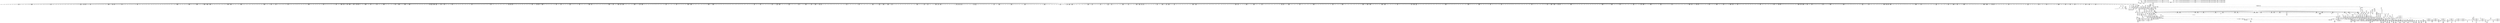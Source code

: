 digraph {
	CE0x51b3960 [shape=record,shape=Mrecord,label="{CE0x51b3960|may_create:tmp|*SummSource*}"]
	CE0x52268a0 [shape=record,shape=Mrecord,label="{CE0x52268a0|272:_i8*,_:_CRE_1251,1252_}"]
	CE0x522d8e0 [shape=record,shape=Mrecord,label="{CE0x522d8e0|i32_16|*Constant*}"]
	CE0x52d5770 [shape=record,shape=Mrecord,label="{CE0x52d5770|i64_21|*Constant*}"]
	CE0x51c23b0 [shape=record,shape=Mrecord,label="{CE0x51c23b0|may_create:dir|Function::may_create&Arg::dir::}"]
	CE0x528e120 [shape=record,shape=Mrecord,label="{CE0x528e120|272:_i8*,_:_CRE_1888,1896_|*MultipleSource*|*LoadInst*|security/selinux/hooks.c,1714|security/selinux/hooks.c,1714}"]
	CE0x5234ae0 [shape=record,shape=Mrecord,label="{CE0x5234ae0|272:_i8*,_:_CRE_571,572_}"]
	CE0x520ef20 [shape=record,shape=Mrecord,label="{CE0x520ef20|VOIDTB_TE:_CE_232,240_|*MultipleSource*|security/selinux/hooks.c,1730|Function::selinux_inode_mkdir&Arg::dentry::|Function::may_create&Arg::dentry::}"]
	CE0x52bfd50 [shape=record,shape=Mrecord,label="{CE0x52bfd50|VOIDTB_TE:_CE_112,144_|*MultipleSource*|security/selinux/hooks.c,1730|Function::selinux_inode_mkdir&Arg::dentry::|Function::may_create&Arg::dentry::}"]
	CE0x5224ae0 [shape=record,shape=Mrecord,label="{CE0x5224ae0|272:_i8*,_:_CRE_1223,1224_}"]
	CE0x51f9230 [shape=record,shape=Mrecord,label="{CE0x51f9230|i8*_getelementptr_inbounds_(_45_x_i8_,_45_x_i8_*_.str12,_i32_0,_i32_0)|*Constant*}"]
	CE0x520e370 [shape=record,shape=Mrecord,label="{CE0x520e370|VOIDTB_TE:_CE_214,215_}"]
	CE0x52aaf60 [shape=record,shape=Mrecord,label="{CE0x52aaf60|may_create:tmp38|security/selinux/hooks.c,1728|*SummSink*}"]
	CE0x52a8030 [shape=record,shape=Mrecord,label="{CE0x52a8030|i64*_getelementptr_inbounds_(_26_x_i64_,_26_x_i64_*___llvm_gcov_ctr217,_i64_0,_i64_12)|*Constant*|*SummSource*}"]
	CE0x520aae0 [shape=record,shape=Mrecord,label="{CE0x520aae0|may_create:cred|security/selinux/hooks.c,1706|*SummSource*}"]
	CE0x520e9d0 [shape=record,shape=Mrecord,label="{CE0x520e9d0|VOIDTB_TE:_CE_220,221_}"]
	CE0x520b160 [shape=record,shape=Mrecord,label="{CE0x520b160|i32_22|*Constant*}"]
	CE0x51e6a00 [shape=record,shape=Mrecord,label="{CE0x51e6a00|i32_10|*Constant*|*SummSource*}"]
	CE0x51ccb50 [shape=record,shape=Mrecord,label="{CE0x51ccb50|40:_%struct.super_block*,_56:_i8*,_:_CRE_173,174_}"]
	CE0x51dec40 [shape=record,shape=Mrecord,label="{CE0x51dec40|40:_%struct.super_block*,_56:_i8*,_:_CRE_609,610_}"]
	CE0x51d0b40 [shape=record,shape=Mrecord,label="{CE0x51d0b40|28:_i32,_:_CRE_10,11_}"]
	CE0x5238770 [shape=record,shape=Mrecord,label="{CE0x5238770|272:_i8*,_:_CRE_628,629_}"]
	CE0x51dc800 [shape=record,shape=Mrecord,label="{CE0x51dc800|40:_%struct.super_block*,_56:_i8*,_:_CRE_580,581_}"]
	CE0x51b2930 [shape=record,shape=Mrecord,label="{CE0x51b2930|may_create:tmp12|security/selinux/hooks.c,1706|*SummSink*}"]
	CE0x52ecb60 [shape=record,shape=Mrecord,label="{CE0x52ecb60|get_current:tmp3|*SummSink*}"]
	CE0x5236bd0 [shape=record,shape=Mrecord,label="{CE0x5236bd0|272:_i8*,_:_CRE_602,603_}"]
	CE0x51e0e10 [shape=record,shape=Mrecord,label="{CE0x51e0e10|40:_%struct.super_block*,_56:_i8*,_:_CRE_243,244_}"]
	CE0x5288fd0 [shape=record,shape=Mrecord,label="{CE0x5288fd0|272:_i8*,_:_CRE_1659,1660_}"]
	CE0x52ad360 [shape=record,shape=Mrecord,label="{CE0x52ad360|8:_i32,_22:_i16,_:_CRE_22,24_|*MultipleSource*|security/selinux/hooks.c,1728|security/selinux/hooks.c,1714|security/selinux/hooks.c,1714}"]
	CE0x521d010 [shape=record,shape=Mrecord,label="{CE0x521d010|40:_%struct.super_block*,_56:_i8*,_:_CRE_921,922_}"]
	CE0x52379a0 [shape=record,shape=Mrecord,label="{CE0x52379a0|272:_i8*,_:_CRE_615,616_}"]
	CE0x51d8970 [shape=record,shape=Mrecord,label="{CE0x51d8970|may_create:tclass|Function::may_create&Arg::tclass::}"]
	CE0x5236ce0 [shape=record,shape=Mrecord,label="{CE0x5236ce0|272:_i8*,_:_CRE_603,604_}"]
	CE0x51f5360 [shape=record,shape=Mrecord,label="{CE0x51f5360|40:_%struct.super_block*,_56:_i8*,_:_CRE_559,560_}"]
	CE0x51d4bc0 [shape=record,shape=Mrecord,label="{CE0x51d4bc0|may_create:if.end|*SummSource*}"]
	CE0x51cf150 [shape=record,shape=Mrecord,label="{CE0x51cf150|40:_%struct.super_block*,_56:_i8*,_:_CRE_136,137_}"]
	CE0x51cc850 [shape=record,shape=Mrecord,label="{CE0x51cc850|40:_%struct.super_block*,_56:_i8*,_:_CRE_169,170_}"]
	CE0x52befe0 [shape=record,shape=Mrecord,label="{CE0x52befe0|may_create:d_name|security/selinux/hooks.c,1730|*SummSource*}"]
	CE0x52312b0 [shape=record,shape=Mrecord,label="{CE0x52312b0|272:_i8*,_:_CRE_458,459_}"]
	CE0x52bf870 [shape=record,shape=Mrecord,label="{CE0x52bf870|VOIDTB_TE:_CE_92,93_}"]
	CE0x52249d0 [shape=record,shape=Mrecord,label="{CE0x52249d0|272:_i8*,_:_CRE_1222,1223_}"]
	CE0x5218820 [shape=record,shape=Mrecord,label="{CE0x5218820|40:_%struct.super_block*,_56:_i8*,_:_CRE_865,866_}"]
	CE0x51cb4d0 [shape=record,shape=Mrecord,label="{CE0x51cb4d0|40:_%struct.super_block*,_56:_i8*,_:_CRE_143,144_}"]
	CE0x529ab50 [shape=record,shape=Mrecord,label="{CE0x529ab50|may_create:tmp30|security/selinux/hooks.c,1725}"]
	CE0x52bcab0 [shape=record,shape=Mrecord,label="{CE0x52bcab0|VOIDTB_TE:_CE_0,4_|*MultipleSource*|security/selinux/hooks.c,1730|Function::selinux_inode_mkdir&Arg::dentry::|Function::may_create&Arg::dentry::}"]
	CE0x5236570 [shape=record,shape=Mrecord,label="{CE0x5236570|272:_i8*,_:_CRE_596,597_}"]
	CE0x51db1f0 [shape=record,shape=Mrecord,label="{CE0x51db1f0|272:_i8*,_:_CRE_1339,1340_}"]
	CE0x51f75a0 [shape=record,shape=Mrecord,label="{CE0x51f75a0|may_create:land.lhs.true|*SummSource*}"]
	CE0x5213ed0 [shape=record,shape=Mrecord,label="{CE0x5213ed0|40:_%struct.super_block*,_56:_i8*,_:_CRE_617,618_}"]
	CE0x52316f0 [shape=record,shape=Mrecord,label="{CE0x52316f0|272:_i8*,_:_CRE_462,463_}"]
	CE0x52996a0 [shape=record,shape=Mrecord,label="{CE0x52996a0|avc_has_perm:auditdata|Function::avc_has_perm&Arg::auditdata::|*SummSink*}"]
	CE0x51c9980 [shape=record,shape=Mrecord,label="{CE0x51c9980|may_create:tmp65|security/selinux/hooks.c,1739}"]
	CE0x52062d0 [shape=record,shape=Mrecord,label="{CE0x52062d0|40:_%struct.super_block*,_56:_i8*,_:_CRE_483,484_}"]
	CE0x5287dc0 [shape=record,shape=Mrecord,label="{CE0x5287dc0|272:_i8*,_:_CRE_1642,1643_}"]
	CE0x528ed50 [shape=record,shape=Mrecord,label="{CE0x528ed50|272:_i8*,_:_CRE_2120,2248_|*MultipleSource*|*LoadInst*|security/selinux/hooks.c,1714|security/selinux/hooks.c,1714}"]
	CE0x51ca700 [shape=record,shape=Mrecord,label="{CE0x51ca700|may_create:tmp21|security/selinux/hooks.c,1706|*SummSource*}"]
	CE0x5293400 [shape=record,shape=Mrecord,label="{CE0x5293400|may_create:tmp64|security/selinux/hooks.c,1739|*SummSource*}"]
	CE0x52e7d60 [shape=record,shape=Mrecord,label="{CE0x52e7d60|may_create:tmp66|security/selinux/hooks.c,1742}"]
	CE0x52a5e50 [shape=record,shape=Mrecord,label="{CE0x52a5e50|may_create:sid13|security/selinux/hooks.c,1722}"]
	CE0x5293390 [shape=record,shape=Mrecord,label="{CE0x5293390|may_create:tmp64|security/selinux/hooks.c,1739}"]
	CE0x5229ec0 [shape=record,shape=Mrecord,label="{CE0x5229ec0|272:_i8*,_:_CRE_1351,1352_}"]
	CE0x5219190 [shape=record,shape=Mrecord,label="{CE0x5219190|40:_%struct.super_block*,_56:_i8*,_:_CRE_871,872_}"]
	CE0x529ac70 [shape=record,shape=Mrecord,label="{CE0x529ac70|may_create:tmp30|security/selinux/hooks.c,1725|*SummSource*}"]
	CE0x51feb20 [shape=record,shape=Mrecord,label="{CE0x51feb20|40:_%struct.super_block*,_56:_i8*,_:_CRE_259,260_}"]
	CE0x5212900 [shape=record,shape=Mrecord,label="{CE0x5212900|may_create:tmp48|security/selinux/hooks.c,1731|*SummSink*}"]
	CE0x522d650 [shape=record,shape=Mrecord,label="{CE0x522d650|may_create:tmp24|*LoadInst*|security/selinux/hooks.c,1714|*SummSource*}"]
	CE0x52bdfa0 [shape=record,shape=Mrecord,label="{CE0x52bdfa0|VOIDTB_TE:_CE_160,161_}"]
	CE0x5225ad0 [shape=record,shape=Mrecord,label="{CE0x5225ad0|272:_i8*,_:_CRE_1238,1239_}"]
	CE0x520b700 [shape=record,shape=Mrecord,label="{CE0x520b700|VOIDTB_TE:_CE_172,173_}"]
	CE0x51ca530 [shape=record,shape=Mrecord,label="{CE0x51ca530|may_create:tmp20|security/selinux/hooks.c,1706|*SummSink*}"]
	CE0x52959c0 [shape=record,shape=Mrecord,label="{CE0x52959c0|28:_i32,_:_CRE_91,92_}"]
	CE0x52183a0 [shape=record,shape=Mrecord,label="{CE0x52183a0|40:_%struct.super_block*,_56:_i8*,_:_CRE_856,864_|*MultipleSource*|Function::may_create&Arg::dir::|Function::selinux_inode_mkdir&Arg::dir::|security/selinux/hooks.c,1713}"]
	CE0x52d8280 [shape=record,shape=Mrecord,label="{CE0x52d8280|i64_22|*Constant*}"]
	CE0x51dce40 [shape=record,shape=Mrecord,label="{CE0x51dce40|40:_%struct.super_block*,_56:_i8*,_:_CRE_585,586_}"]
	CE0x5287760 [shape=record,shape=Mrecord,label="{CE0x5287760|272:_i8*,_:_CRE_1636,1637_}"]
	CE0x52902d0 [shape=record,shape=Mrecord,label="{CE0x52902d0|may_create:tmp59|security/selinux/hooks.c,1736|*SummSink*}"]
	CE0x5224e10 [shape=record,shape=Mrecord,label="{CE0x5224e10|272:_i8*,_:_CRE_1226,1227_}"]
	CE0x51bdfd0 [shape=record,shape=Mrecord,label="{CE0x51bdfd0|i64*_getelementptr_inbounds_(_26_x_i64_,_26_x_i64_*___llvm_gcov_ctr217,_i64_0,_i64_6)|*Constant*|*SummSink*}"]
	CE0x520c9f0 [shape=record,shape=Mrecord,label="{CE0x520c9f0|VOIDTB_TE:_CE_190,191_}"]
	CE0x51bf490 [shape=record,shape=Mrecord,label="{CE0x51bf490|may_create:bb|*SummSource*}"]
	CE0x51f4cb0 [shape=record,shape=Mrecord,label="{CE0x51f4cb0|40:_%struct.super_block*,_56:_i8*,_:_CRE_554,555_}"]
	CE0x5299120 [shape=record,shape=Mrecord,label="{CE0x5299120|_ret_i32_%retval.0,_!dbg_!27728|security/selinux/avc.c,775}"]
	CE0x51f59a0 [shape=record,shape=Mrecord,label="{CE0x51f59a0|40:_%struct.super_block*,_56:_i8*,_:_CRE_564,565_}"]
	CE0x5226790 [shape=record,shape=Mrecord,label="{CE0x5226790|272:_i8*,_:_CRE_1250,1251_}"]
	CE0x52305f0 [shape=record,shape=Mrecord,label="{CE0x52305f0|272:_i8*,_:_CRE_446,447_}"]
	CE0x51d5dd0 [shape=record,shape=Mrecord,label="{CE0x51d5dd0|i64_3|*Constant*|*SummSource*}"]
	CE0x51e4ae0 [shape=record,shape=Mrecord,label="{CE0x51e4ae0|get_current:bb|*SummSink*}"]
	CE0x5211b90 [shape=record,shape=Mrecord,label="{CE0x5211b90|i64_17|*Constant*|*SummSink*}"]
	CE0x5238aa0 [shape=record,shape=Mrecord,label="{CE0x5238aa0|272:_i8*,_:_CRE_631,632_}"]
	CE0x5231fc0 [shape=record,shape=Mrecord,label="{CE0x5231fc0|272:_i8*,_:_CRE_496,504_|*MultipleSource*|*LoadInst*|security/selinux/hooks.c,1714|security/selinux/hooks.c,1714}"]
	CE0x51b40c0 [shape=record,shape=Mrecord,label="{CE0x51b40c0|40:_%struct.super_block*,_56:_i8*,_:_CRE_275,276_}"]
	CE0x51cc3d0 [shape=record,shape=Mrecord,label="{CE0x51cc3d0|40:_%struct.super_block*,_56:_i8*,_:_CRE_163,164_}"]
	CE0x5230920 [shape=record,shape=Mrecord,label="{CE0x5230920|272:_i8*,_:_CRE_449,450_}"]
	CE0x51de740 [shape=record,shape=Mrecord,label="{CE0x51de740|40:_%struct.super_block*,_56:_i8*,_:_CRE_605,606_}"]
	CE0x5227cd0 [shape=record,shape=Mrecord,label="{CE0x5227cd0|272:_i8*,_:_CRE_1270,1271_}"]
	CE0x52bd340 [shape=record,shape=Mrecord,label="{CE0x52bd340|i64_1|*Constant*}"]
	CE0x51e0200 [shape=record,shape=Mrecord,label="{CE0x51e0200|40:_%struct.super_block*,_56:_i8*,_:_CRE_205,206_}"]
	CE0x5214510 [shape=record,shape=Mrecord,label="{CE0x5214510|40:_%struct.super_block*,_56:_i8*,_:_CRE_622,623_}"]
	CE0x51fe9e0 [shape=record,shape=Mrecord,label="{CE0x51fe9e0|40:_%struct.super_block*,_56:_i8*,_:_CRE_258,259_}"]
	CE0x51ac280 [shape=record,shape=Mrecord,label="{CE0x51ac280|selinux_inode_mkdir:entry|*SummSource*}"]
	CE0x51fde60 [shape=record,shape=Mrecord,label="{CE0x51fde60|40:_%struct.super_block*,_56:_i8*,_:_CRE_246,247_}"]
	CE0x52105d0 [shape=record,shape=Mrecord,label="{CE0x52105d0|VOIDTB_TE:_CE_307,308_}"]
	CE0x52bb950 [shape=record,shape=Mrecord,label="{CE0x52bb950|may_create:tmp46|security/selinux/hooks.c,1729|*SummSink*}"]
	CE0x52c0090 [shape=record,shape=Mrecord,label="{CE0x52c0090|VOIDTB_TE:_CE_145,146_}"]
	CE0x5237560 [shape=record,shape=Mrecord,label="{CE0x5237560|272:_i8*,_:_CRE_611,612_}"]
	CE0x5288b90 [shape=record,shape=Mrecord,label="{CE0x5288b90|272:_i8*,_:_CRE_1655,1656_}"]
	CE0x5293bc0 [shape=record,shape=Mrecord,label="{CE0x5293bc0|28:_i32,_:_CRE_61,62_}"]
	CE0x5297a70 [shape=record,shape=Mrecord,label="{CE0x5297a70|28:_i32,_:_CRE_136,144_|*MultipleSource*|*LoadInst*|security/selinux/hooks.c,1713|security/selinux/hooks.c,1713|security/selinux/hooks.c,1722}"]
	CE0x51d23d0 [shape=record,shape=Mrecord,label="{CE0x51d23d0|28:_i32,_:_CRE_52,53_}"]
	CE0x51ce220 [shape=record,shape=Mrecord,label="{CE0x51ce220|may_create:tmp67|security/selinux/hooks.c,1742|*SummSource*}"]
	CE0x523b8c0 [shape=record,shape=Mrecord,label="{CE0x523b8c0|272:_i8*,_:_CRE_64,72_|*MultipleSource*|*LoadInst*|security/selinux/hooks.c,1714|security/selinux/hooks.c,1714}"]
	CE0x5221030 [shape=record,shape=Mrecord,label="{CE0x5221030|272:_i8*,_:_CRE_256,264_|*MultipleSource*|*LoadInst*|security/selinux/hooks.c,1714|security/selinux/hooks.c,1714}"]
	CE0x51b5380 [shape=record,shape=Mrecord,label="{CE0x51b5380|40:_%struct.super_block*,_56:_i8*,_:_CRE_290,291_}"]
	CE0x5233f40 [shape=record,shape=Mrecord,label="{CE0x5233f40|272:_i8*,_:_CRE_8,16_|*MultipleSource*|*LoadInst*|security/selinux/hooks.c,1714|security/selinux/hooks.c,1714}"]
	CE0x52bdb60 [shape=record,shape=Mrecord,label="{CE0x52bdb60|VOIDTB_TE:_CE_156,157_}"]
	CE0x52ab310 [shape=record,shape=Mrecord,label="{CE0x52ab310|may_create:tmp39|security/selinux/hooks.c,1728|*SummSource*}"]
	CE0x5237bc0 [shape=record,shape=Mrecord,label="{CE0x5237bc0|272:_i8*,_:_CRE_617,618_}"]
	CE0x51e5ec0 [shape=record,shape=Mrecord,label="{CE0x51e5ec0|i32_22|*Constant*|*SummSink*}"]
	CE0x528a510 [shape=record,shape=Mrecord,label="{CE0x528a510|272:_i8*,_:_CRE_1679,1680_}"]
	CE0x522da60 [shape=record,shape=Mrecord,label="{CE0x522da60|272:_i8*,_:_CRE_405,406_}"]
	CE0x51fdc90 [shape=record,shape=Mrecord,label="{CE0x51fdc90|GLOBAL:current_task|Global_var:current_task}"]
	CE0x5226460 [shape=record,shape=Mrecord,label="{CE0x5226460|272:_i8*,_:_CRE_1247,1248_}"]
	CE0x52bce10 [shape=record,shape=Mrecord,label="{CE0x52bce10|VOIDTB_TE:_CE_24,40_|*MultipleSource*|security/selinux/hooks.c,1730|Function::selinux_inode_mkdir&Arg::dentry::|Function::may_create&Arg::dentry::}"]
	CE0x522dd90 [shape=record,shape=Mrecord,label="{CE0x522dd90|272:_i8*,_:_CRE_408,409_}"]
	CE0x5226680 [shape=record,shape=Mrecord,label="{CE0x5226680|272:_i8*,_:_CRE_1249,1250_}"]
	CE0x5235cf0 [shape=record,shape=Mrecord,label="{CE0x5235cf0|272:_i8*,_:_CRE_588,589_}"]
	CE0x5210d50 [shape=record,shape=Mrecord,label="{CE0x5210d50|VOIDTB_TE:_CE_314,315_}"]
	CE0x52bea40 [shape=record,shape=Mrecord,label="{CE0x52bea40|VOIDTB_TE:_CE_170,171_}"]
	CE0x52279a0 [shape=record,shape=Mrecord,label="{CE0x52279a0|272:_i8*,_:_CRE_1267,1268_}"]
	CE0x51b4700 [shape=record,shape=Mrecord,label="{CE0x51b4700|40:_%struct.super_block*,_56:_i8*,_:_CRE_280,281_}"]
	CE0x51b82b0 [shape=record,shape=Mrecord,label="{CE0x51b82b0|40:_%struct.super_block*,_56:_i8*,_:_CRE_328,336_|*MultipleSource*|Function::may_create&Arg::dir::|Function::selinux_inode_mkdir&Arg::dir::|security/selinux/hooks.c,1713}"]
	CE0x5290cf0 [shape=record,shape=Mrecord,label="{CE0x5290cf0|i64*_getelementptr_inbounds_(_26_x_i64_,_26_x_i64_*___llvm_gcov_ctr217,_i64_0,_i64_23)|*Constant*|*SummSource*}"]
	CE0x51fc0b0 [shape=record,shape=Mrecord,label="{CE0x51fc0b0|get_current:entry}"]
	CE0x522e610 [shape=record,shape=Mrecord,label="{CE0x522e610|272:_i8*,_:_CRE_416,417_}"]
	CE0x522c970 [shape=record,shape=Mrecord,label="{CE0x522c970|272:_i8*,_:_CRE_1608,1612_|*MultipleSource*|*LoadInst*|security/selinux/hooks.c,1714|security/selinux/hooks.c,1714}"]
	CE0x52e7ea0 [shape=record,shape=Mrecord,label="{CE0x52e7ea0|i32_128|*Constant*|*SummSink*}"]
	CE0x528e7e0 [shape=record,shape=Mrecord,label="{CE0x528e7e0|272:_i8*,_:_CRE_1928,2056_|*MultipleSource*|*LoadInst*|security/selinux/hooks.c,1714|security/selinux/hooks.c,1714}"]
	CE0x5295bc0 [shape=record,shape=Mrecord,label="{CE0x5295bc0|28:_i32,_:_CRE_93,94_}"]
	CE0x52bb170 [shape=record,shape=Mrecord,label="{CE0x52bb170|may_create:sid21|security/selinux/hooks.c,1729|*SummSink*}"]
	CE0x51cfd10 [shape=record,shape=Mrecord,label="{CE0x51cfd10|_call_void_mcount()_#3|*SummSink*}"]
	CE0x52311a0 [shape=record,shape=Mrecord,label="{CE0x52311a0|272:_i8*,_:_CRE_457,458_}"]
	CE0x51e22e0 [shape=record,shape=Mrecord,label="{CE0x51e22e0|may_create:ad|security/selinux/hooks.c, 1710}"]
	CE0x51d4ec0 [shape=record,shape=Mrecord,label="{CE0x51d4ec0|may_create:if.end25|*SummSink*}"]
	CE0x51d7000 [shape=record,shape=Mrecord,label="{CE0x51d7000|may_create:tmp6|security/selinux/hooks.c,1706|*SummSink*}"]
	CE0x5235470 [shape=record,shape=Mrecord,label="{CE0x5235470|272:_i8*,_:_CRE_580,581_}"]
	CE0x51bf3a0 [shape=record,shape=Mrecord,label="{CE0x51bf3a0|may_create:bb}"]
	CE0x52be0b0 [shape=record,shape=Mrecord,label="{CE0x52be0b0|VOIDTB_TE:_CE_161,162_}"]
	CE0x52949c0 [shape=record,shape=Mrecord,label="{CE0x52949c0|28:_i32,_:_CRE_75,76_}"]
	CE0x523c8d0 [shape=record,shape=Mrecord,label="{CE0x523c8d0|272:_i8*,_:_CRE_132,136_|*MultipleSource*|*LoadInst*|security/selinux/hooks.c,1714|security/selinux/hooks.c,1714}"]
	CE0x522f930 [shape=record,shape=Mrecord,label="{CE0x522f930|272:_i8*,_:_CRE_434,435_}"]
	CE0x529f110 [shape=record,shape=Mrecord,label="{CE0x529f110|i32_(i32,_i32,_i16,_i32,_%struct.common_audit_data*)*_bitcast_(i32_(i32,_i32,_i16,_i32,_%struct.common_audit_data.495*)*_avc_has_perm_to_i32_(i32,_i32,_i16,_i32,_%struct.common_audit_data*)*)|*Constant*}"]
	CE0x51f6a80 [shape=record,shape=Mrecord,label="{CE0x51f6a80|i64*_getelementptr_inbounds_(_2_x_i64_,_2_x_i64_*___llvm_gcov_ctr98,_i64_0,_i64_0)|*Constant*}"]
	CE0x523a4e0 [shape=record,shape=Mrecord,label="{CE0x523a4e0|272:_i8*,_:_CRE_1209,1210_}"]
	CE0x5290400 [shape=record,shape=Mrecord,label="{CE0x5290400|may_create:tmp60|security/selinux/hooks.c,1737}"]
	CE0x52a4370 [shape=record,shape=Mrecord,label="{CE0x52a4370|i8_10|*Constant*|*SummSource*}"]
	CE0x51cc9d0 [shape=record,shape=Mrecord,label="{CE0x51cc9d0|40:_%struct.super_block*,_56:_i8*,_:_CRE_171,172_}"]
	CE0x5294cc0 [shape=record,shape=Mrecord,label="{CE0x5294cc0|28:_i32,_:_CRE_78,79_}"]
	CE0x5225580 [shape=record,shape=Mrecord,label="{CE0x5225580|272:_i8*,_:_CRE_1233,1234_}"]
	CE0x5238440 [shape=record,shape=Mrecord,label="{CE0x5238440|272:_i8*,_:_CRE_625,626_}"]
	CE0x52abd30 [shape=record,shape=Mrecord,label="{CE0x52abd30|i32_5|*Constant*|*SummSource*}"]
	CE0x51ddd40 [shape=record,shape=Mrecord,label="{CE0x51ddd40|40:_%struct.super_block*,_56:_i8*,_:_CRE_597,598_}"]
	CE0x51d5640 [shape=record,shape=Mrecord,label="{CE0x51d5640|may_create:do.body|*SummSink*}"]
	CE0x522c5d0 [shape=record,shape=Mrecord,label="{CE0x522c5d0|272:_i8*,_:_CRE_1596,1600_|*MultipleSource*|*LoadInst*|security/selinux/hooks.c,1714|security/selinux/hooks.c,1714}"]
	CE0x52d89d0 [shape=record,shape=Mrecord,label="{CE0x52d89d0|may_create:tmp57|security/selinux/hooks.c,1736|*SummSource*}"]
	CE0x51cc010 [shape=record,shape=Mrecord,label="{CE0x51cc010|40:_%struct.super_block*,_56:_i8*,_:_CRE_158,159_}"]
	CE0x5203db0 [shape=record,shape=Mrecord,label="{CE0x5203db0|i64*_getelementptr_inbounds_(_26_x_i64_,_26_x_i64_*___llvm_gcov_ctr217,_i64_0,_i64_1)|*Constant*|*SummSource*}"]
	CE0x51dd200 [shape=record,shape=Mrecord,label="{CE0x51dd200|40:_%struct.super_block*,_56:_i8*,_:_CRE_588,589_}"]
	CE0x51db410 [shape=record,shape=Mrecord,label="{CE0x51db410|272:_i8*,_:_CRE_1341,1342_}"]
	CE0x52a10d0 [shape=record,shape=Mrecord,label="{CE0x52a10d0|may_create:tmp28|security/selinux/hooks.c,1717|*SummSink*}"]
	CE0x522f3e0 [shape=record,shape=Mrecord,label="{CE0x522f3e0|272:_i8*,_:_CRE_429,430_}"]
	CE0x51dd480 [shape=record,shape=Mrecord,label="{CE0x51dd480|40:_%struct.super_block*,_56:_i8*,_:_CRE_590,591_}"]
	CE0x5233770 [shape=record,shape=Mrecord,label="{CE0x5233770|i32_8|*Constant*}"]
	CE0x52ff020 [shape=record,shape=Mrecord,label="{CE0x52ff020|i64*_getelementptr_inbounds_(_2_x_i64_,_2_x_i64_*___llvm_gcov_ctr98,_i64_0,_i64_0)|*Constant*|*SummSink*}"]
	CE0x521c890 [shape=record,shape=Mrecord,label="{CE0x521c890|40:_%struct.super_block*,_56:_i8*,_:_CRE_915,916_}"]
	CE0x51d0e80 [shape=record,shape=Mrecord,label="{CE0x51d0e80|28:_i32,_:_CRE_15,16_}"]
	CE0x52abeb0 [shape=record,shape=Mrecord,label="{CE0x52abeb0|i32_5|*Constant*|*SummSink*}"]
	CE0x5205720 [shape=record,shape=Mrecord,label="{CE0x5205720|40:_%struct.super_block*,_56:_i8*,_:_CRE_474,475_}"]
	CE0x5297300 [shape=record,shape=Mrecord,label="{CE0x5297300|28:_i32,_:_CRE_115,116_}"]
	CE0x52ba4a0 [shape=record,shape=Mrecord,label="{CE0x52ba4a0|may_create:tmp44|security/selinux/hooks.c,1728|*SummSource*}"]
	CE0x51fdd50 [shape=record,shape=Mrecord,label="{CE0x51fdd50|40:_%struct.super_block*,_56:_i8*,_:_CRE_245,246_}"]
	CE0x51e6330 [shape=record,shape=Mrecord,label="{CE0x51e6330|may_create:security|security/selinux/hooks.c,1706|*SummSink*}"]
	CE0x528a0d0 [shape=record,shape=Mrecord,label="{CE0x528a0d0|272:_i8*,_:_CRE_1675,1676_}"]
	CE0x52c1170 [shape=record,shape=Mrecord,label="{CE0x52c1170|VOIDTB_TE:_CE_72,80_|*MultipleSource*|security/selinux/hooks.c,1730|Function::selinux_inode_mkdir&Arg::dentry::|Function::may_create&Arg::dentry::}"]
	CE0x528ad90 [shape=record,shape=Mrecord,label="{CE0x528ad90|272:_i8*,_:_CRE_1687,1688_}"]
	CE0x522dc80 [shape=record,shape=Mrecord,label="{CE0x522dc80|272:_i8*,_:_CRE_407,408_}"]
	CE0x51da970 [shape=record,shape=Mrecord,label="{CE0x51da970|272:_i8*,_:_CRE_1331,1332_}"]
	CE0x51d9a90 [shape=record,shape=Mrecord,label="{CE0x51d9a90|272:_i8*,_:_CRE_1317,1318_}"]
	CE0x521cb10 [shape=record,shape=Mrecord,label="{CE0x521cb10|40:_%struct.super_block*,_56:_i8*,_:_CRE_917,918_}"]
	CE0x521e190 [shape=record,shape=Mrecord,label="{CE0x521e190|40:_%struct.super_block*,_56:_i8*,_:_CRE_935,936_}"]
	CE0x51bf530 [shape=record,shape=Mrecord,label="{CE0x51bf530|may_create:bb|*SummSink*}"]
	CE0x52a74e0 [shape=record,shape=Mrecord,label="{CE0x52a74e0|0:_i32,_4:_i32,_8:_i32,_12:_i32,_:_CMRE_4,8_|*MultipleSource*|security/selinux/hooks.c,1706|security/selinux/hooks.c,1706|security/selinux/hooks.c,1716}"]
	CE0x51b8680 [shape=record,shape=Mrecord,label="{CE0x51b8680|40:_%struct.super_block*,_56:_i8*,_:_CRE_344,352_|*MultipleSource*|Function::may_create&Arg::dir::|Function::selinux_inode_mkdir&Arg::dir::|security/selinux/hooks.c,1713}"]
	CE0x51df0c0 [shape=record,shape=Mrecord,label="{CE0x51df0c0|40:_%struct.super_block*,_56:_i8*,_:_CRE_182,183_}"]
	CE0x5234f20 [shape=record,shape=Mrecord,label="{CE0x5234f20|272:_i8*,_:_CRE_575,576_}"]
	CE0x51c3220 [shape=record,shape=Mrecord,label="{CE0x51c3220|_ret_i32_%call,_!dbg_!27715|security/selinux/hooks.c,2784}"]
	CE0x51dd840 [shape=record,shape=Mrecord,label="{CE0x51dd840|40:_%struct.super_block*,_56:_i8*,_:_CRE_593,594_}"]
	CE0x51d9ed0 [shape=record,shape=Mrecord,label="{CE0x51d9ed0|272:_i8*,_:_CRE_1321,1322_}"]
	CE0x52c1bf0 [shape=record,shape=Mrecord,label="{CE0x52c1bf0|may_create:conv|security/selinux/hooks.c,1728|*SummSink*}"]
	CE0x52c2430 [shape=record,shape=Mrecord,label="{CE0x52c2430|may_create:tobool19|security/selinux/hooks.c,1728|*SummSink*}"]
	CE0x5206b90 [shape=record,shape=Mrecord,label="{CE0x5206b90|40:_%struct.super_block*,_56:_i8*,_:_CRE_500,504_|*MultipleSource*|Function::may_create&Arg::dir::|Function::selinux_inode_mkdir&Arg::dir::|security/selinux/hooks.c,1713}"]
	CE0x52c2030 [shape=record,shape=Mrecord,label="{CE0x52c2030|may_create:and|security/selinux/hooks.c,1728|*SummSource*}"]
	CE0x5226f00 [shape=record,shape=Mrecord,label="{CE0x5226f00|272:_i8*,_:_CRE_1257,1258_}"]
	CE0x529b230 [shape=record,shape=Mrecord,label="{CE0x529b230|may_create:tmp31|security/selinux/hooks.c,1725|*SummSink*}"]
	CE0x52bdc70 [shape=record,shape=Mrecord,label="{CE0x52bdc70|VOIDTB_TE:_CE_157,158_}"]
	CE0x51dafd0 [shape=record,shape=Mrecord,label="{CE0x51dafd0|272:_i8*,_:_CRE_1337,1338_}"]
	CE0x52300a0 [shape=record,shape=Mrecord,label="{CE0x52300a0|272:_i8*,_:_CRE_441,442_}"]
	CE0x51c1a60 [shape=record,shape=Mrecord,label="{CE0x51c1a60|40:_%struct.super_block*,_56:_i8*,_:_CRE_76,80_|*MultipleSource*|Function::may_create&Arg::dir::|Function::selinux_inode_mkdir&Arg::dir::|security/selinux/hooks.c,1713}"]
	CE0x51fda30 [shape=record,shape=Mrecord,label="{CE0x51fda30|%struct.task_struct*_(%struct.task_struct**)*_asm_movq_%gs:$_1:P_,$0_,_r,im,_dirflag_,_fpsr_,_flags_|*SummSource*}"]
	CE0x521bfd0 [shape=record,shape=Mrecord,label="{CE0x521bfd0|40:_%struct.super_block*,_56:_i8*,_:_CRE_908,909_}"]
	CE0x51d7570 [shape=record,shape=Mrecord,label="{CE0x51d7570|may_create:tmp13|security/selinux/hooks.c,1706|*SummSink*}"]
	CE0x51c3570 [shape=record,shape=Mrecord,label="{CE0x51c3570|_ret_i32_%call,_!dbg_!27715|security/selinux/hooks.c,2784|*SummSink*}"]
	CE0x520bc20 [shape=record,shape=Mrecord,label="{CE0x520bc20|VOIDTB_TE:_CE_177,178_}"]
	CE0x5228c80 [shape=record,shape=Mrecord,label="{CE0x5228c80|272:_i8*,_:_CRE_1305,1306_}"]
	CE0x5214790 [shape=record,shape=Mrecord,label="{CE0x5214790|40:_%struct.super_block*,_56:_i8*,_:_CRE_624,628_|*MultipleSource*|Function::may_create&Arg::dir::|Function::selinux_inode_mkdir&Arg::dir::|security/selinux/hooks.c,1713}"]
	CE0x521f790 [shape=record,shape=Mrecord,label="{CE0x521f790|40:_%struct.super_block*,_56:_i8*,_:_CRE_984,988_|*MultipleSource*|Function::may_create&Arg::dir::|Function::selinux_inode_mkdir&Arg::dir::|security/selinux/hooks.c,1713}"]
	CE0x51b8ac0 [shape=record,shape=Mrecord,label="{CE0x51b8ac0|40:_%struct.super_block*,_56:_i8*,_:_CRE_360,376_|*MultipleSource*|Function::may_create&Arg::dir::|Function::selinux_inode_mkdir&Arg::dir::|security/selinux/hooks.c,1713}"]
	CE0x51ca390 [shape=record,shape=Mrecord,label="{CE0x51ca390|may_create:tmp21|security/selinux/hooks.c,1706}"]
	CE0x5296640 [shape=record,shape=Mrecord,label="{CE0x5296640|28:_i32,_:_CRE_103,104_}"]
	CE0x5219f50 [shape=record,shape=Mrecord,label="{CE0x5219f50|40:_%struct.super_block*,_56:_i8*,_:_CRE_882,883_}"]
	CE0x52107e0 [shape=record,shape=Mrecord,label="{CE0x52107e0|VOIDTB_TE:_CE_308,309_}"]
	CE0x522d380 [shape=record,shape=Mrecord,label="{CE0x522d380|may_create:i_sb|security/selinux/hooks.c,1714|*SummSink*}"]
	CE0x5292650 [shape=record,shape=Mrecord,label="{CE0x5292650|may_create:tmp63|security/selinux/hooks.c,1739}"]
	CE0x520e260 [shape=record,shape=Mrecord,label="{CE0x520e260|VOIDTB_TE:_CE_213,214_}"]
	CE0x528a840 [shape=record,shape=Mrecord,label="{CE0x528a840|272:_i8*,_:_CRE_1682,1683_}"]
	CE0x5206190 [shape=record,shape=Mrecord,label="{CE0x5206190|40:_%struct.super_block*,_56:_i8*,_:_CRE_482,483_}"]
	CE0x51fe620 [shape=record,shape=Mrecord,label="{CE0x51fe620|40:_%struct.super_block*,_56:_i8*,_:_CRE_255,256_}"]
	CE0x5231090 [shape=record,shape=Mrecord,label="{CE0x5231090|272:_i8*,_:_CRE_456,457_}"]
	CE0x522eb60 [shape=record,shape=Mrecord,label="{CE0x522eb60|272:_i8*,_:_CRE_421,422_}"]
	CE0x51c1100 [shape=record,shape=Mrecord,label="{CE0x51c1100|may_create:dentry|Function::may_create&Arg::dentry::}"]
	CE0x51c1c10 [shape=record,shape=Mrecord,label="{CE0x51c1c10|40:_%struct.super_block*,_56:_i8*,_:_CRE_80,88_|*MultipleSource*|Function::may_create&Arg::dir::|Function::selinux_inode_mkdir&Arg::dir::|security/selinux/hooks.c,1713}"]
	CE0x52edab0 [shape=record,shape=Mrecord,label="{CE0x52edab0|i16_5|*Constant*}"]
	CE0x5216720 [shape=record,shape=Mrecord,label="{CE0x5216720|40:_%struct.super_block*,_56:_i8*,_:_CRE_744,752_|*MultipleSource*|Function::may_create&Arg::dir::|Function::selinux_inode_mkdir&Arg::dir::|security/selinux/hooks.c,1713}"]
	CE0x522aeb0 [shape=record,shape=Mrecord,label="{CE0x522aeb0|272:_i8*,_:_CRE_1366,1367_}"]
	CE0x5219e10 [shape=record,shape=Mrecord,label="{CE0x5219e10|40:_%struct.super_block*,_56:_i8*,_:_CRE_881,882_}"]
	CE0x520d5a0 [shape=record,shape=Mrecord,label="{CE0x520d5a0|VOIDTB_TE:_CE_201,202_}"]
	CE0x52aa820 [shape=record,shape=Mrecord,label="{CE0x52aa820|may_create:tmp37|security/selinux/hooks.c,1728}"]
	CE0x52a11b0 [shape=record,shape=Mrecord,label="{CE0x52a11b0|0:_i32,_:_SCMRE:_elem_0:default:}"]
	CE0x52d86a0 [shape=record,shape=Mrecord,label="{CE0x52d86a0|may_create:tmp56|security/selinux/hooks.c,1736|*SummSink*}"]
	CE0x51fe2e0 [shape=record,shape=Mrecord,label="{CE0x51fe2e0|40:_%struct.super_block*,_56:_i8*,_:_CRE_252,253_}"]
	CE0x52a0f30 [shape=record,shape=Mrecord,label="{CE0x52a0f30|may_create:tmp28|security/selinux/hooks.c,1717}"]
	CE0x51d5540 [shape=record,shape=Mrecord,label="{CE0x51d5540|may_create:do.body|*SummSource*}"]
	CE0x51e3520 [shape=record,shape=Mrecord,label="{CE0x51e3520|40:_%struct.super_block*,_56:_i8*,_:_CRE_24,32_|*MultipleSource*|Function::may_create&Arg::dir::|Function::selinux_inode_mkdir&Arg::dir::|security/selinux/hooks.c,1713}"]
	CE0x521c750 [shape=record,shape=Mrecord,label="{CE0x521c750|40:_%struct.super_block*,_56:_i8*,_:_CRE_914,915_}"]
	CE0x51b16c0 [shape=record,shape=Mrecord,label="{CE0x51b16c0|may_create:tmp16|security/selinux/hooks.c,1706|*SummSource*}"]
	CE0x51de100 [shape=record,shape=Mrecord,label="{CE0x51de100|40:_%struct.super_block*,_56:_i8*,_:_CRE_600,601_}"]
	CE0x52143d0 [shape=record,shape=Mrecord,label="{CE0x52143d0|40:_%struct.super_block*,_56:_i8*,_:_CRE_621,622_}"]
	CE0x51dd340 [shape=record,shape=Mrecord,label="{CE0x51dd340|40:_%struct.super_block*,_56:_i8*,_:_CRE_589,590_}"]
	CE0x6e0c270 [shape=record,shape=Mrecord,label="{CE0x6e0c270|selinux_inode_mkdir:tmp3|*SummSource*}"]
	CE0x52a45d0 [shape=record,shape=Mrecord,label="{CE0x52a45d0|may_create:u|security/selinux/hooks.c,1720|*SummSink*}"]
	CE0x5237cd0 [shape=record,shape=Mrecord,label="{CE0x5237cd0|272:_i8*,_:_CRE_618,619_}"]
	CE0x51b3060 [shape=record,shape=Mrecord,label="{CE0x51b3060|avc_has_perm:entry}"]
	CE0x51d8080 [shape=record,shape=Mrecord,label="{CE0x51d8080|i64*_getelementptr_inbounds_(_26_x_i64_,_26_x_i64_*___llvm_gcov_ctr217,_i64_0,_i64_8)|*Constant*|*SummSink*}"]
	CE0x521da10 [shape=record,shape=Mrecord,label="{CE0x521da10|40:_%struct.super_block*,_56:_i8*,_:_CRE_929,930_}"]
	CE0x51bec70 [shape=record,shape=Mrecord,label="{CE0x51bec70|selinux_inode_mkdir:tmp|*SummSource*}"]
	CE0x5296ec0 [shape=record,shape=Mrecord,label="{CE0x5296ec0|28:_i32,_:_CRE_111,112_}"]
	CE0x51f55e0 [shape=record,shape=Mrecord,label="{CE0x51f55e0|40:_%struct.super_block*,_56:_i8*,_:_CRE_561,562_}"]
	CE0x5215260 [shape=record,shape=Mrecord,label="{CE0x5215260|40:_%struct.super_block*,_56:_i8*,_:_CRE_672,680_|*MultipleSource*|Function::may_create&Arg::dir::|Function::selinux_inode_mkdir&Arg::dir::|security/selinux/hooks.c,1713}"]
	CE0x51ccd90 [shape=record,shape=Mrecord,label="{CE0x51ccd90|40:_%struct.super_block*,_56:_i8*,_:_CRE_176,177_}"]
	CE0x529de50 [shape=record,shape=Mrecord,label="{CE0x529de50|may_create:call14|security/selinux/hooks.c,1722|*SummSource*}"]
	CE0x522a520 [shape=record,shape=Mrecord,label="{CE0x522a520|272:_i8*,_:_CRE_1357,1358_}"]
	CE0x5232700 [shape=record,shape=Mrecord,label="{CE0x5232700|272:_i8*,_:_CRE_536,540_|*MultipleSource*|*LoadInst*|security/selinux/hooks.c,1714|security/selinux/hooks.c,1714}"]
	CE0x52bf940 [shape=record,shape=Mrecord,label="{CE0x52bf940|VOIDTB_TE:_CE_93,94_}"]
	CE0x51b5d80 [shape=record,shape=Mrecord,label="{CE0x51b5d80|40:_%struct.super_block*,_56:_i8*,_:_CRE_298,299_}"]
	CE0x5231b30 [shape=record,shape=Mrecord,label="{CE0x5231b30|272:_i8*,_:_CRE_472,480_|*MultipleSource*|*LoadInst*|security/selinux/hooks.c,1714|security/selinux/hooks.c,1714}"]
	CE0x522b950 [shape=record,shape=Mrecord,label="{CE0x522b950|272:_i8*,_:_CRE_1616,1617_}"]
	CE0x520dd10 [shape=record,shape=Mrecord,label="{CE0x520dd10|VOIDTB_TE:_CE_208,209_}"]
	CE0x51de9c0 [shape=record,shape=Mrecord,label="{CE0x51de9c0|40:_%struct.super_block*,_56:_i8*,_:_CRE_607,608_}"]
	CE0x51d24a0 [shape=record,shape=Mrecord,label="{CE0x51d24a0|28:_i32,_:_CRE_53,54_}"]
	CE0x52358b0 [shape=record,shape=Mrecord,label="{CE0x52358b0|272:_i8*,_:_CRE_584,585_}"]
	CE0x52081e0 [shape=record,shape=Mrecord,label="{CE0x52081e0|40:_%struct.super_block*,_56:_i8*,_:_CRE_553,554_}"]
	CE0x528b950 [shape=record,shape=Mrecord,label="{CE0x528b950|272:_i8*,_:_CRE_1736,1752_|*MultipleSource*|*LoadInst*|security/selinux/hooks.c,1714|security/selinux/hooks.c,1714}"]
	CE0x5230c50 [shape=record,shape=Mrecord,label="{CE0x5230c50|272:_i8*,_:_CRE_452,453_}"]
	CE0x5227230 [shape=record,shape=Mrecord,label="{CE0x5227230|272:_i8*,_:_CRE_1260,1261_}"]
	CE0x51b6b10 [shape=record,shape=Mrecord,label="{CE0x51b6b10|i32_1|*Constant*|*SummSink*}"]
	CE0x51ffb60 [shape=record,shape=Mrecord,label="{CE0x51ffb60|40:_%struct.super_block*,_56:_i8*,_:_CRE_272,273_}"]
	CE0x52331f0 [shape=record,shape=Mrecord,label="{CE0x52331f0|272:_i8*,_:_CRE_565,566_}"]
	CE0x522e2e0 [shape=record,shape=Mrecord,label="{CE0x522e2e0|272:_i8*,_:_CRE_413,414_}"]
	CE0x5289fc0 [shape=record,shape=Mrecord,label="{CE0x5289fc0|272:_i8*,_:_CRE_1674,1675_}"]
	CE0x52c1ed0 [shape=record,shape=Mrecord,label="{CE0x52c1ed0|may_create:tobool19|security/selinux/hooks.c,1728}"]
	CE0x51cc790 [shape=record,shape=Mrecord,label="{CE0x51cc790|40:_%struct.super_block*,_56:_i8*,_:_CRE_168,169_}"]
	CE0x51ca0a0 [shape=record,shape=Mrecord,label="{CE0x51ca0a0|may_create:tmp20|security/selinux/hooks.c,1706}"]
	CE0x522f600 [shape=record,shape=Mrecord,label="{CE0x522f600|272:_i8*,_:_CRE_431,432_}"]
	CE0x51b5100 [shape=record,shape=Mrecord,label="{CE0x51b5100|40:_%struct.super_block*,_56:_i8*,_:_CRE_288,289_}"]
	CE0x520fb80 [shape=record,shape=Mrecord,label="{CE0x520fb80|VOIDTB_TE:_CE_288,296_|*MultipleSource*|security/selinux/hooks.c,1730|Function::selinux_inode_mkdir&Arg::dentry::|Function::may_create&Arg::dentry::}"]
	CE0x51b6aa0 [shape=record,shape=Mrecord,label="{CE0x51b6aa0|i32_1|*Constant*|*SummSource*}"]
	CE0x521fa10 [shape=record,shape=Mrecord,label="{CE0x521fa10|40:_%struct.super_block*,_56:_i8*,_:_CRE_992,1000_|*MultipleSource*|Function::may_create&Arg::dir::|Function::selinux_inode_mkdir&Arg::dir::|security/selinux/hooks.c,1713}"]
	CE0x51c7840 [shape=record,shape=Mrecord,label="{CE0x51c7840|may_create:sid31|security/selinux/hooks.c,1739|*SummSink*}"]
	CE0x5237ab0 [shape=record,shape=Mrecord,label="{CE0x5237ab0|272:_i8*,_:_CRE_616,617_}"]
	CE0x51f88d0 [shape=record,shape=Mrecord,label="{CE0x51f88d0|may_create:land.lhs.true}"]
	CE0x51cbc50 [shape=record,shape=Mrecord,label="{CE0x51cbc50|40:_%struct.super_block*,_56:_i8*,_:_CRE_153,154_}"]
	CE0x5288970 [shape=record,shape=Mrecord,label="{CE0x5288970|272:_i8*,_:_CRE_1653,1654_}"]
	CE0x5287ba0 [shape=record,shape=Mrecord,label="{CE0x5287ba0|272:_i8*,_:_CRE_1640,1641_}"]
	CE0x51cc910 [shape=record,shape=Mrecord,label="{CE0x51cc910|40:_%struct.super_block*,_56:_i8*,_:_CRE_170,171_}"]
	CE0x52123d0 [shape=record,shape=Mrecord,label="{CE0x52123d0|may_create:tmp47|security/selinux/hooks.c,1731|*SummSource*}"]
	CE0x52bba80 [shape=record,shape=Mrecord,label="{CE0x52bba80|i32_4|*Constant*}"]
	CE0x522ce70 [shape=record,shape=Mrecord,label="{CE0x522ce70|272:_i8*,_:_CRE_1620,1621_}"]
	CE0x528c7d0 [shape=record,shape=Mrecord,label="{CE0x528c7d0|272:_i8*,_:_CRE_1808,1816_|*MultipleSource*|*LoadInst*|security/selinux/hooks.c,1714|security/selinux/hooks.c,1714}"]
	CE0x528ac80 [shape=record,shape=Mrecord,label="{CE0x528ac80|272:_i8*,_:_CRE_1686,1687_}"]
	CE0x51b10c0 [shape=record,shape=Mrecord,label="{CE0x51b10c0|may_create:tmp15|security/selinux/hooks.c,1706|*SummSource*}"]
	CE0x5232c70 [shape=record,shape=Mrecord,label="{CE0x5232c70|272:_i8*,_:_CRE_561,562_}"]
	CE0x5294bc0 [shape=record,shape=Mrecord,label="{CE0x5294bc0|28:_i32,_:_CRE_77,78_}"]
	CE0x52bcb20 [shape=record,shape=Mrecord,label="{CE0x52bcb20|VOIDTB_TE:_CE_8,12_|*MultipleSource*|security/selinux/hooks.c,1730|Function::selinux_inode_mkdir&Arg::dentry::|Function::may_create&Arg::dentry::}"]
	CE0x5225be0 [shape=record,shape=Mrecord,label="{CE0x5225be0|272:_i8*,_:_CRE_1239,1240_}"]
	CE0x5229640 [shape=record,shape=Mrecord,label="{CE0x5229640|272:_i8*,_:_CRE_1343,1344_}"]
	CE0x51b59c0 [shape=record,shape=Mrecord,label="{CE0x51b59c0|40:_%struct.super_block*,_56:_i8*,_:_CRE_295,296_}"]
	CE0x51d8d40 [shape=record,shape=Mrecord,label="{CE0x51d8d40|selinux_inode_mkdir:dir|Function::selinux_inode_mkdir&Arg::dir::|*SummSink*}"]
	CE0x5233dc0 [shape=record,shape=Mrecord,label="{CE0x5233dc0|272:_i8*,_:_CRE_0,8_|*MultipleSource*|*LoadInst*|security/selinux/hooks.c,1714|security/selinux/hooks.c,1714}"]
	CE0x51c6aa0 [shape=record,shape=Mrecord,label="{CE0x51c6aa0|may_create:land.lhs.true2|*SummSink*}"]
	CE0x5220260 [shape=record,shape=Mrecord,label="{CE0x5220260|may_create:tmp22|*LoadInst*|security/selinux/hooks.c,1713|*SummSink*}"]
	CE0x51ff520 [shape=record,shape=Mrecord,label="{CE0x51ff520|40:_%struct.super_block*,_56:_i8*,_:_CRE_267,268_}"]
	CE0x52154a0 [shape=record,shape=Mrecord,label="{CE0x52154a0|40:_%struct.super_block*,_56:_i8*,_:_CRE_680,684_|*MultipleSource*|Function::may_create&Arg::dir::|Function::selinux_inode_mkdir&Arg::dir::|security/selinux/hooks.c,1713}"]
	CE0x522c7a0 [shape=record,shape=Mrecord,label="{CE0x522c7a0|272:_i8*,_:_CRE_1600,1604_|*MultipleSource*|*LoadInst*|security/selinux/hooks.c,1714|security/selinux/hooks.c,1714}"]
	CE0x5224480 [shape=record,shape=Mrecord,label="{CE0x5224480|272:_i8*,_:_CRE_1217,1218_}"]
	CE0x5231c30 [shape=record,shape=Mrecord,label="{CE0x5231c30|272:_i8*,_:_CRE_480,488_|*MultipleSource*|*LoadInst*|security/selinux/hooks.c,1714|security/selinux/hooks.c,1714}"]
	CE0x521fba0 [shape=record,shape=Mrecord,label="{CE0x521fba0|40:_%struct.super_block*,_56:_i8*,_:_CRE_1000,1008_|*MultipleSource*|Function::may_create&Arg::dir::|Function::selinux_inode_mkdir&Arg::dir::|security/selinux/hooks.c,1713}"]
	CE0x51fce70 [shape=record,shape=Mrecord,label="{CE0x51fce70|may_create:tmp9|security/selinux/hooks.c,1706|*SummSink*}"]
	CE0x5212780 [shape=record,shape=Mrecord,label="{CE0x5212780|may_create:tmp48|security/selinux/hooks.c,1731|*SummSource*}"]
	CE0x52d83a0 [shape=record,shape=Mrecord,label="{CE0x52d83a0|i64_22|*Constant*|*SummSink*}"]
	CE0x529cde0 [shape=record,shape=Mrecord,label="{CE0x529cde0|avc_has_perm:ssid|Function::avc_has_perm&Arg::ssid::|*SummSink*}"]
	CE0x5229340 [shape=record,shape=Mrecord,label="{CE0x5229340|272:_i8*,_:_CRE_1310,1311_}"]
	CE0x520b690 [shape=record,shape=Mrecord,label="{CE0x520b690|may_create:if.end26}"]
	CE0x52a4990 [shape=record,shape=Mrecord,label="{CE0x52a4990|may_create:u|security/selinux/hooks.c,1720|*SummSource*}"]
	CE0x51ad460 [shape=record,shape=Mrecord,label="{CE0x51ad460|selinux_inode_mkdir:entry}"]
	CE0x5211c20 [shape=record,shape=Mrecord,label="{CE0x5211c20|may_create:tmp48|security/selinux/hooks.c,1731}"]
	CE0x522be60 [shape=record,shape=Mrecord,label="{CE0x522be60|272:_i8*,_:_CRE_1536,1568_|*MultipleSource*|*LoadInst*|security/selinux/hooks.c,1714|security/selinux/hooks.c,1714}"]
	CE0x5294fc0 [shape=record,shape=Mrecord,label="{CE0x5294fc0|28:_i32,_:_CRE_81,82_}"]
	CE0x5228880 [shape=record,shape=Mrecord,label="{CE0x5228880|272:_i8*,_:_CRE_1280,1288_|*MultipleSource*|*LoadInst*|security/selinux/hooks.c,1714|security/selinux/hooks.c,1714}"]
	CE0x5220e60 [shape=record,shape=Mrecord,label="{CE0x5220e60|272:_i8*,_:_CRE_248,252_|*MultipleSource*|*LoadInst*|security/selinux/hooks.c,1714|security/selinux/hooks.c,1714}"]
	CE0x51d9650 [shape=record,shape=Mrecord,label="{CE0x51d9650|272:_i8*,_:_CRE_1313,1314_}"]
	CE0x5213b10 [shape=record,shape=Mrecord,label="{CE0x5213b10|40:_%struct.super_block*,_56:_i8*,_:_CRE_614,615_}"]
	CE0x52ac920 [shape=record,shape=Mrecord,label="{CE0x52ac920|8:_i32,_22:_i16,_:_CRE_8,12_|*MultipleSource*|security/selinux/hooks.c,1728|security/selinux/hooks.c,1714|security/selinux/hooks.c,1714}"]
	CE0x52071e0 [shape=record,shape=Mrecord,label="{CE0x52071e0|40:_%struct.super_block*,_56:_i8*,_:_CRE_512,520_|*MultipleSource*|Function::may_create&Arg::dir::|Function::selinux_inode_mkdir&Arg::dir::|security/selinux/hooks.c,1713}"]
	CE0x51fe8a0 [shape=record,shape=Mrecord,label="{CE0x51fe8a0|40:_%struct.super_block*,_56:_i8*,_:_CRE_257,258_}"]
	CE0x5220ac0 [shape=record,shape=Mrecord,label="{CE0x5220ac0|272:_i8*,_:_CRE_224,240_|*MultipleSource*|*LoadInst*|security/selinux/hooks.c,1714|security/selinux/hooks.c,1714}"]
	"CONST[source:0(mediator),value:2(dynamic)][purpose:{object}][SnkIdx:2]"
	CE0x51cfca0 [shape=record,shape=Mrecord,label="{CE0x51cfca0|_call_void_mcount()_#3|*SummSource*}"]
	CE0x52d69f0 [shape=record,shape=Mrecord,label="{CE0x52d69f0|may_create:tmp52|security/selinux/hooks.c,1732|*SummSink*}"]
	CE0x51c20c0 [shape=record,shape=Mrecord,label="{CE0x51c20c0|may_create:entry}"]
	CE0x51b7170 [shape=record,shape=Mrecord,label="{CE0x51b7170|selinux_inode_mkdir:dentry|Function::selinux_inode_mkdir&Arg::dentry::|*SummSource*}"]
	CE0x51c3b40 [shape=record,shape=Mrecord,label="{CE0x51c3b40|may_create:do.end|*SummSource*}"]
	CE0x5291d70 [shape=record,shape=Mrecord,label="{CE0x5291d70|may_create:tmp62|security/selinux/hooks.c,1739}"]
	CE0x52fe5a0 [shape=record,shape=Mrecord,label="{CE0x52fe5a0|get_current:tmp4|./arch/x86/include/asm/current.h,14}"]
	CE0x5219550 [shape=record,shape=Mrecord,label="{CE0x5219550|40:_%struct.super_block*,_56:_i8*,_:_CRE_874,875_}"]
	CE0x5296fd0 [shape=record,shape=Mrecord,label="{CE0x5296fd0|28:_i32,_:_CRE_112,113_}"]
	CE0x51e0f50 [shape=record,shape=Mrecord,label="{CE0x51e0f50|may_create:if.then29|*SummSource*}"]
	CE0x529ba40 [shape=record,shape=Mrecord,label="{CE0x529ba40|may_create:tmp33|security/selinux/hooks.c,1725|*SummSource*}"]
	CE0x523cc70 [shape=record,shape=Mrecord,label="{CE0x523cc70|272:_i8*,_:_CRE_144,152_|*MultipleSource*|*LoadInst*|security/selinux/hooks.c,1714|security/selinux/hooks.c,1714}"]
	CE0x5205dd0 [shape=record,shape=Mrecord,label="{CE0x5205dd0|40:_%struct.super_block*,_56:_i8*,_:_CRE_479,480_}"]
	CE0x51d5cd0 [shape=record,shape=Mrecord,label="{CE0x51d5cd0|i64_0|*Constant*}"]
	CE0x51d9fe0 [shape=record,shape=Mrecord,label="{CE0x51d9fe0|272:_i8*,_:_CRE_1322,1323_}"]
	CE0x51e0500 [shape=record,shape=Mrecord,label="{CE0x51e0500|40:_%struct.super_block*,_56:_i8*,_:_CRE_212,216_|*MultipleSource*|Function::may_create&Arg::dir::|Function::selinux_inode_mkdir&Arg::dir::|security/selinux/hooks.c,1713}"]
	CE0x51cdf10 [shape=record,shape=Mrecord,label="{CE0x51cdf10|may_create:tmp66|security/selinux/hooks.c,1742|*SummSink*}"]
	CE0x5288420 [shape=record,shape=Mrecord,label="{CE0x5288420|272:_i8*,_:_CRE_1648,1649_}"]
	CE0x521cd90 [shape=record,shape=Mrecord,label="{CE0x521cd90|40:_%struct.super_block*,_56:_i8*,_:_CRE_919,920_}"]
	CE0x51bdc10 [shape=record,shape=Mrecord,label="{CE0x51bdc10|selinux_inode_mkdir:tmp1|*SummSource*}"]
	CE0x51d7500 [shape=record,shape=Mrecord,label="{CE0x51d7500|may_create:tmp13|security/selinux/hooks.c,1706|*SummSource*}"]
	CE0x51b74f0 [shape=record,shape=Mrecord,label="{CE0x51b74f0|40:_%struct.super_block*,_56:_i8*,_:_CRE_303,304_}"]
	CE0x5229560 [shape=record,shape=Mrecord,label="{CE0x5229560|272:_i8*,_:_CRE_1312,1313_}"]
	CE0x51d5b10 [shape=record,shape=Mrecord,label="{CE0x51d5b10|i64_2|*Constant*|*SummSource*}"]
	CE0x523c530 [shape=record,shape=Mrecord,label="{CE0x523c530|272:_i8*,_:_CRE_120,128_|*MultipleSource*|*LoadInst*|security/selinux/hooks.c,1714|security/selinux/hooks.c,1714}"]
	CE0x51fb5f0 [shape=record,shape=Mrecord,label="{CE0x51fb5f0|i32_1706|*Constant*|*SummSource*}"]
	CE0x52941c0 [shape=record,shape=Mrecord,label="{CE0x52941c0|28:_i32,_:_CRE_67,68_}"]
	CE0x52ab8f0 [shape=record,shape=Mrecord,label="{CE0x52ab8f0|may_create:tmp40|security/selinux/hooks.c,1728|*SummSink*}"]
	CE0x51b8880 [shape=record,shape=Mrecord,label="{CE0x51b8880|40:_%struct.super_block*,_56:_i8*,_:_CRE_352,360_|*MultipleSource*|Function::may_create&Arg::dir::|Function::selinux_inode_mkdir&Arg::dir::|security/selinux/hooks.c,1713}"]
	CE0x51d27e0 [shape=record,shape=Mrecord,label="{CE0x51d27e0|28:_i32,_:_CRE_57,58_}"]
	CE0x5229ca0 [shape=record,shape=Mrecord,label="{CE0x5229ca0|272:_i8*,_:_CRE_1349,1350_}"]
	CE0x51b1cc0 [shape=record,shape=Mrecord,label="{CE0x51b1cc0|i8_1|*Constant*|*SummSink*}"]
	CE0x5204be0 [shape=record,shape=Mrecord,label="{CE0x5204be0|40:_%struct.super_block*,_56:_i8*,_:_CRE_448,456_|*MultipleSource*|Function::may_create&Arg::dir::|Function::selinux_inode_mkdir&Arg::dir::|security/selinux/hooks.c,1713}"]
	CE0x522a630 [shape=record,shape=Mrecord,label="{CE0x522a630|272:_i8*,_:_CRE_1358,1359_}"]
	CE0x51e3650 [shape=record,shape=Mrecord,label="{CE0x51e3650|40:_%struct.super_block*,_56:_i8*,_:_CRE_32,40_|*MultipleSource*|Function::may_create&Arg::dir::|Function::selinux_inode_mkdir&Arg::dir::|security/selinux/hooks.c,1713}"]
	CE0x5236680 [shape=record,shape=Mrecord,label="{CE0x5236680|272:_i8*,_:_CRE_597,598_}"]
	CE0x5225140 [shape=record,shape=Mrecord,label="{CE0x5225140|272:_i8*,_:_CRE_1229,1230_}"]
	CE0x520a340 [shape=record,shape=Mrecord,label="{CE0x520a340|may_create:call4|security/selinux/hooks.c,1706|*SummSource*}"]
	CE0x5235360 [shape=record,shape=Mrecord,label="{CE0x5235360|272:_i8*,_:_CRE_579,580_}"]
	CE0x51b5740 [shape=record,shape=Mrecord,label="{CE0x51b5740|40:_%struct.super_block*,_56:_i8*,_:_CRE_293,294_}"]
	CE0x52955c0 [shape=record,shape=Mrecord,label="{CE0x52955c0|28:_i32,_:_CRE_87,88_}"]
	CE0x51d9980 [shape=record,shape=Mrecord,label="{CE0x51d9980|272:_i8*,_:_CRE_1316,1317_}"]
	CE0x522d020 [shape=record,shape=Mrecord,label="{CE0x522d020|may_create:s_security|security/selinux/hooks.c,1714}"]
	CE0x6819220 [shape=record,shape=Mrecord,label="{CE0x6819220|_call_void_mcount()_#3|*SummSink*}"]
	CE0x51d2020 [shape=record,shape=Mrecord,label="{CE0x51d2020|28:_i32,_:_CRE_49,50_}"]
	CE0x5214650 [shape=record,shape=Mrecord,label="{CE0x5214650|40:_%struct.super_block*,_56:_i8*,_:_CRE_623,624_}"]
	CE0x5213290 [shape=record,shape=Mrecord,label="{CE0x5213290|may_create:tmp50|security/selinux/hooks.c,1731|*SummSink*}"]
	CE0x5291000 [shape=record,shape=Mrecord,label="{CE0x5291000|may_create:tmp61|security/selinux/hooks.c,1737}"]
	CE0x5297630 [shape=record,shape=Mrecord,label="{CE0x5297630|28:_i32,_:_CRE_118,119_}"]
	CE0x51bfa70 [shape=record,shape=Mrecord,label="{CE0x51bfa70|may_create:tclass|Function::may_create&Arg::tclass::|*SummSink*}"]
	CE0x52313c0 [shape=record,shape=Mrecord,label="{CE0x52313c0|272:_i8*,_:_CRE_459,460_}"]
	CE0x52ec2f0 [shape=record,shape=Mrecord,label="{CE0x52ec2f0|i64*_getelementptr_inbounds_(_2_x_i64_,_2_x_i64_*___llvm_gcov_ctr98,_i64_0,_i64_1)|*Constant*|*SummSink*}"]
	CE0x52bc4b0 [shape=record,shape=Mrecord,label="{CE0x52bc4b0|i64_15|*Constant*|*SummSource*}"]
	CE0x51fa700 [shape=record,shape=Mrecord,label="{CE0x51fa700|_call_void_lockdep_rcu_suspicious(i8*_getelementptr_inbounds_(_25_x_i8_,_25_x_i8_*_.str3,_i32_0,_i32_0),_i32_1706,_i8*_getelementptr_inbounds_(_45_x_i8_,_45_x_i8_*_.str12,_i32_0,_i32_0))_#10,_!dbg_!27731|security/selinux/hooks.c,1706}"]
	CE0x5239830 [shape=record,shape=Mrecord,label="{CE0x5239830|272:_i8*,_:_CRE_696,704_|*MultipleSource*|*LoadInst*|security/selinux/hooks.c,1714|security/selinux/hooks.c,1714}"]
	CE0x51d16d0 [shape=record,shape=Mrecord,label="{CE0x51d16d0|28:_i32,_:_CRE_24,28_|*MultipleSource*|*LoadInst*|security/selinux/hooks.c,1713|security/selinux/hooks.c,1713|security/selinux/hooks.c,1722}"]
	CE0x521e920 [shape=record,shape=Mrecord,label="{CE0x521e920|40:_%struct.super_block*,_56:_i8*,_:_CRE_968,976_|*MultipleSource*|Function::may_create&Arg::dir::|Function::selinux_inode_mkdir&Arg::dir::|security/selinux/hooks.c,1713}"]
	"CONST[source:0(mediator),value:0(static)][purpose:{operation}][SnkIdx:11]"
	CE0x529d0a0 [shape=record,shape=Mrecord,label="{CE0x529d0a0|avc_has_perm:tsid|Function::avc_has_perm&Arg::tsid::|*SummSource*}"]
	CE0x52980f0 [shape=record,shape=Mrecord,label="{CE0x52980f0|28:_i32,_:_CRE_160,168_|*MultipleSource*|*LoadInst*|security/selinux/hooks.c,1713|security/selinux/hooks.c,1713|security/selinux/hooks.c,1722}"]
	CE0x52bfbb0 [shape=record,shape=Mrecord,label="{CE0x52bfbb0|VOIDTB_TE:_CE_96,104_|*MultipleSource*|security/selinux/hooks.c,1730|Function::selinux_inode_mkdir&Arg::dentry::|Function::may_create&Arg::dentry::}"]
	CE0x51ff020 [shape=record,shape=Mrecord,label="{CE0x51ff020|40:_%struct.super_block*,_56:_i8*,_:_CRE_263,264_}"]
	CE0x5221770 [shape=record,shape=Mrecord,label="{CE0x5221770|272:_i8*,_:_CRE_280,288_|*MultipleSource*|*LoadInst*|security/selinux/hooks.c,1714|security/selinux/hooks.c,1714}"]
	CE0x522d950 [shape=record,shape=Mrecord,label="{CE0x522d950|272:_i8*,_:_CRE_404,405_}"]
	CE0x528b0c0 [shape=record,shape=Mrecord,label="{CE0x528b0c0|272:_i8*,_:_CRE_1696,1704_|*MultipleSource*|*LoadInst*|security/selinux/hooks.c,1714|security/selinux/hooks.c,1714}"]
	CE0x52bbf70 [shape=record,shape=Mrecord,label="{CE0x52bbf70|may_create:tmp42|security/selinux/hooks.c,1728|*SummSource*}"]
	CE0x5226df0 [shape=record,shape=Mrecord,label="{CE0x5226df0|272:_i8*,_:_CRE_1256,1257_}"]
	CE0x521ae50 [shape=record,shape=Mrecord,label="{CE0x521ae50|40:_%struct.super_block*,_56:_i8*,_:_CRE_894,895_}"]
	CE0x520a4c0 [shape=record,shape=Mrecord,label="{CE0x520a4c0|may_create:call4|security/selinux/hooks.c,1706|*SummSink*}"]
	CE0x5234d00 [shape=record,shape=Mrecord,label="{CE0x5234d00|272:_i8*,_:_CRE_573,574_}"]
	CE0x528b5b0 [shape=record,shape=Mrecord,label="{CE0x528b5b0|272:_i8*,_:_CRE_1720,1728_|*MultipleSource*|*LoadInst*|security/selinux/hooks.c,1714|security/selinux/hooks.c,1714}"]
	CE0x529bcf0 [shape=record,shape=Mrecord,label="{CE0x529bcf0|may_create:tmp34|security/selinux/hooks.c,1726}"]
	CE0x528fa00 [shape=record,shape=Mrecord,label="{CE0x528fa00|may_create:tmp26|security/selinux/hooks.c,1714|*SummSource*}"]
	CE0x52a7060 [shape=record,shape=Mrecord,label="{CE0x52a7060|may_create:sid11|security/selinux/hooks.c,1716|*SummSource*}"]
	CE0x52a6ee0 [shape=record,shape=Mrecord,label="{CE0x52a6ee0|may_create:sid11|security/selinux/hooks.c,1716}"]
	CE0x5289da0 [shape=record,shape=Mrecord,label="{CE0x5289da0|272:_i8*,_:_CRE_1672,1673_}"]
	CE0x521d3d0 [shape=record,shape=Mrecord,label="{CE0x521d3d0|40:_%struct.super_block*,_56:_i8*,_:_CRE_924,925_}"]
	CE0x52c2910 [shape=record,shape=Mrecord,label="{CE0x52c2910|i64_16|*Constant*|*SummSink*}"]
	CE0x52d61f0 [shape=record,shape=Mrecord,label="{CE0x52d61f0|i64*_getelementptr_inbounds_(_26_x_i64_,_26_x_i64_*___llvm_gcov_ctr217,_i64_0,_i64_19)|*Constant*|*SummSource*}"]
	CE0x522afc0 [shape=record,shape=Mrecord,label="{CE0x522afc0|272:_i8*,_:_CRE_1367,1368_}"]
	CE0x5296530 [shape=record,shape=Mrecord,label="{CE0x5296530|28:_i32,_:_CRE_102,103_}"]
	CE0x51c3410 [shape=record,shape=Mrecord,label="{CE0x51c3410|_ret_i32_%call,_!dbg_!27715|security/selinux/hooks.c,2784|*SummSource*}"]
	CE0x521a590 [shape=record,shape=Mrecord,label="{CE0x521a590|40:_%struct.super_block*,_56:_i8*,_:_CRE_887,888_}"]
	CE0x52a0910 [shape=record,shape=Mrecord,label="{CE0x52a0910|may_create:create_sid|security/selinux/hooks.c,1717|*SummSink*}"]
	CE0x51b5c40 [shape=record,shape=Mrecord,label="{CE0x51b5c40|40:_%struct.super_block*,_56:_i8*,_:_CRE_297,298_}"]
	CE0x51d0df0 [shape=record,shape=Mrecord,label="{CE0x51d0df0|28:_i32,_:_CRE_14,15_}"]
	CE0x51f4fa0 [shape=record,shape=Mrecord,label="{CE0x51f4fa0|40:_%struct.super_block*,_56:_i8*,_:_CRE_556,557_}"]
	CE0x51b35b0 [shape=record,shape=Mrecord,label="{CE0x51b35b0|avc_has_perm:entry|*SummSink*}"]
	CE0x5228990 [shape=record,shape=Mrecord,label="{CE0x5228990|272:_i8*,_:_CRE_1288,1296_|*MultipleSource*|*LoadInst*|security/selinux/hooks.c,1714|security/selinux/hooks.c,1714}"]
	CE0x52be710 [shape=record,shape=Mrecord,label="{CE0x52be710|VOIDTB_TE:_CE_167,168_}"]
	CE0x5295cc0 [shape=record,shape=Mrecord,label="{CE0x5295cc0|28:_i32,_:_CRE_94,95_}"]
	CE0x520a170 [shape=record,shape=Mrecord,label="{CE0x520a170|may_create:call4|security/selinux/hooks.c,1706}"]
	CE0x5213110 [shape=record,shape=Mrecord,label="{CE0x5213110|may_create:tmp50|security/selinux/hooks.c,1731|*SummSource*}"]
	CE0x5289520 [shape=record,shape=Mrecord,label="{CE0x5289520|272:_i8*,_:_CRE_1664,1665_}"]
	CE0x528ddf0 [shape=record,shape=Mrecord,label="{CE0x528ddf0|272:_i8*,_:_CRE_1879,1880_}"]
	CE0x52942c0 [shape=record,shape=Mrecord,label="{CE0x52942c0|28:_i32,_:_CRE_68,69_}"]
	CE0x52088b0 [shape=record,shape=Mrecord,label="{CE0x52088b0|GLOBAL:may_create.__warned|Global_var:may_create.__warned|*SummSink*}"]
	CE0x520bf50 [shape=record,shape=Mrecord,label="{CE0x520bf50|VOIDTB_TE:_CE_180,181_}"]
	CE0x5290e10 [shape=record,shape=Mrecord,label="{CE0x5290e10|may_create:tmp60|security/selinux/hooks.c,1737|*SummSink*}"]
	CE0x5209e10 [shape=record,shape=Mrecord,label="{CE0x5209e10|get_current:tmp2|*SummSource*}"]
	CE0x520d6b0 [shape=record,shape=Mrecord,label="{CE0x520d6b0|VOIDTB_TE:_CE_202,203_}"]
	CE0x52be1c0 [shape=record,shape=Mrecord,label="{CE0x52be1c0|VOIDTB_TE:_CE_162,163_}"]
	CE0x52bb7d0 [shape=record,shape=Mrecord,label="{CE0x52bb7d0|may_create:tmp46|security/selinux/hooks.c,1729|*SummSource*}"]
	CE0x529a930 [shape=record,shape=Mrecord,label="{CE0x529a930|i64_11|*Constant*}"]
	CE0x522b730 [shape=record,shape=Mrecord,label="{CE0x522b730|272:_i8*,_:_CRE_1374,1375_}"]
	CE0x5229970 [shape=record,shape=Mrecord,label="{CE0x5229970|272:_i8*,_:_CRE_1346,1347_}"]
	CE0x5223760 [shape=record,shape=Mrecord,label="{CE0x5223760|272:_i8*,_:_CRE_398,399_}"]
	CE0x5225690 [shape=record,shape=Mrecord,label="{CE0x5225690|272:_i8*,_:_CRE_1234,1235_}"]
	CE0x51b4840 [shape=record,shape=Mrecord,label="{CE0x51b4840|40:_%struct.super_block*,_56:_i8*,_:_CRE_281,282_}"]
	CE0x52346a0 [shape=record,shape=Mrecord,label="{CE0x52346a0|272:_i8*,_:_CRE_567,568_}"]
	CE0x5222d30 [shape=record,shape=Mrecord,label="{CE0x5222d30|272:_i8*,_:_CRE_376,380_|*MultipleSource*|*LoadInst*|security/selinux/hooks.c,1714|security/selinux/hooks.c,1714}"]
	CE0x52ac4d0 [shape=record,shape=Mrecord,label="{CE0x52ac4d0|may_create:flags|security/selinux/hooks.c,1728|*SummSource*}"]
	CE0x521a950 [shape=record,shape=Mrecord,label="{CE0x521a950|40:_%struct.super_block*,_56:_i8*,_:_CRE_890,891_}"]
	CE0x5298af0 [shape=record,shape=Mrecord,label="{CE0x5298af0|may_create:tmp29|security/selinux/hooks.c,1722}"]
	CE0x51df480 [shape=record,shape=Mrecord,label="{CE0x51df480|40:_%struct.super_block*,_56:_i8*,_:_CRE_187,188_}"]
	CE0x5289b80 [shape=record,shape=Mrecord,label="{CE0x5289b80|272:_i8*,_:_CRE_1670,1671_}"]
	CE0x51cc0d0 [shape=record,shape=Mrecord,label="{CE0x51cc0d0|40:_%struct.super_block*,_56:_i8*,_:_CRE_159,160_}"]
	CE0x51e0080 [shape=record,shape=Mrecord,label="{CE0x51e0080|40:_%struct.super_block*,_56:_i8*,_:_CRE_203,204_}"]
	CE0x520c5b0 [shape=record,shape=Mrecord,label="{CE0x520c5b0|VOIDTB_TE:_CE_186,187_}"]
	CE0x521df10 [shape=record,shape=Mrecord,label="{CE0x521df10|40:_%struct.super_block*,_56:_i8*,_:_CRE_933,934_}"]
	CE0x528bb20 [shape=record,shape=Mrecord,label="{CE0x528bb20|272:_i8*,_:_CRE_1752,1760_|*MultipleSource*|*LoadInst*|security/selinux/hooks.c,1714|security/selinux/hooks.c,1714}"]
	CE0x52342a0 [shape=record,shape=Mrecord,label="{CE0x52342a0|272:_i8*,_:_CRE_16,20_|*MultipleSource*|*LoadInst*|security/selinux/hooks.c,1714|security/selinux/hooks.c,1714}"]
	CE0x5239bd0 [shape=record,shape=Mrecord,label="{CE0x5239bd0|272:_i8*,_:_CRE_712,720_|*MultipleSource*|*LoadInst*|security/selinux/hooks.c,1714|security/selinux/hooks.c,1714}"]
	CE0x51b1440 [shape=record,shape=Mrecord,label="{CE0x51b1440|may_create:tmp16|security/selinux/hooks.c,1706}"]
	CE0x52999e0 [shape=record,shape=Mrecord,label="{CE0x52999e0|_ret_i32_%retval.0,_!dbg_!27728|security/selinux/avc.c,775|*SummSink*}"]
	CE0x5293cc0 [shape=record,shape=Mrecord,label="{CE0x5293cc0|28:_i32,_:_CRE_62,63_}"]
	CE0x51b7340 [shape=record,shape=Mrecord,label="{CE0x51b7340|selinux_inode_mkdir:dentry|Function::selinux_inode_mkdir&Arg::dentry::|*SummSink*}"]
	CE0x51b5ec0 [shape=record,shape=Mrecord,label="{CE0x51b5ec0|40:_%struct.super_block*,_56:_i8*,_:_CRE_299,300_}"]
	CE0x51d4c30 [shape=record,shape=Mrecord,label="{CE0x51d4c30|may_create:if.end|*SummSink*}"]
	CE0x5224d00 [shape=record,shape=Mrecord,label="{CE0x5224d00|272:_i8*,_:_CRE_1225,1226_}"]
	CE0x51c69a0 [shape=record,shape=Mrecord,label="{CE0x51c69a0|may_create:land.lhs.true2|*SummSource*}"]
	CE0x528a950 [shape=record,shape=Mrecord,label="{CE0x528a950|272:_i8*,_:_CRE_1683,1684_}"]
	CE0x520ce30 [shape=record,shape=Mrecord,label="{CE0x520ce30|VOIDTB_TE:_CE_194,195_}"]
	CE0x51b4980 [shape=record,shape=Mrecord,label="{CE0x51b4980|40:_%struct.super_block*,_56:_i8*,_:_CRE_282,283_}"]
	CE0x51d8bb0 [shape=record,shape=Mrecord,label="{CE0x51d8bb0|selinux_inode_mkdir:dir|Function::selinux_inode_mkdir&Arg::dir::}"]
	CE0x5289850 [shape=record,shape=Mrecord,label="{CE0x5289850|272:_i8*,_:_CRE_1667,1668_}"]
	CE0x5218ce0 [shape=record,shape=Mrecord,label="{CE0x5218ce0|40:_%struct.super_block*,_56:_i8*,_:_CRE_867,868_}"]
	CE0x528dce0 [shape=record,shape=Mrecord,label="{CE0x528dce0|272:_i8*,_:_CRE_1878,1879_}"]
	CE0x51d66a0 [shape=record,shape=Mrecord,label="{CE0x51d66a0|i64*_getelementptr_inbounds_(_2_x_i64_,_2_x_i64_*___llvm_gcov_ctr224,_i64_0,_i64_0)|*Constant*}"]
	CE0x52a82c0 [shape=record,shape=Mrecord,label="{CE0x52a82c0|may_create:tmp35|security/selinux/hooks.c,1726}"]
	CE0x51d2710 [shape=record,shape=Mrecord,label="{CE0x51d2710|28:_i32,_:_CRE_56,57_}"]
	CE0x520c6c0 [shape=record,shape=Mrecord,label="{CE0x520c6c0|VOIDTB_TE:_CE_187,188_}"]
	CE0x52a7a80 [shape=record,shape=Mrecord,label="{CE0x52a7a80|may_create:tmp34|security/selinux/hooks.c,1726|*SummSource*}"]
	CE0x5275a00 [shape=record,shape=Mrecord,label="{CE0x5275a00|get_current:tmp}"]
	CE0x51c6c60 [shape=record,shape=Mrecord,label="{CE0x51c6c60|get_current:tmp4|./arch/x86/include/asm/current.h,14|*SummSink*}"]
	CE0x51cfa00 [shape=record,shape=Mrecord,label="{CE0x51cfa00|_call_void_mcount()_#3}"]
	CE0x520cf40 [shape=record,shape=Mrecord,label="{CE0x520cf40|VOIDTB_TE:_CE_195,196_}"]
	CE0x5238cc0 [shape=record,shape=Mrecord,label="{CE0x5238cc0|272:_i8*,_:_CRE_632,640_|*MultipleSource*|*LoadInst*|security/selinux/hooks.c,1714|security/selinux/hooks.c,1714}"]
	CE0x5218f10 [shape=record,shape=Mrecord,label="{CE0x5218f10|40:_%struct.super_block*,_56:_i8*,_:_CRE_869,870_}"]
	CE0x528c430 [shape=record,shape=Mrecord,label="{CE0x528c430|272:_i8*,_:_CRE_1792,1800_|*MultipleSource*|*LoadInst*|security/selinux/hooks.c,1714|security/selinux/hooks.c,1714}"]
	CE0x528afb0 [shape=record,shape=Mrecord,label="{CE0x528afb0|272:_i8*,_:_CRE_1688,1696_|*MultipleSource*|*LoadInst*|security/selinux/hooks.c,1714|security/selinux/hooks.c,1714}"]
	CE0x52960c0 [shape=record,shape=Mrecord,label="{CE0x52960c0|28:_i32,_:_CRE_98,99_}"]
	CE0x5218160 [shape=record,shape=Mrecord,label="{CE0x5218160|40:_%struct.super_block*,_56:_i8*,_:_CRE_848,856_|*MultipleSource*|Function::may_create&Arg::dir::|Function::selinux_inode_mkdir&Arg::dir::|security/selinux/hooks.c,1713}"]
	CE0x51d10d0 [shape=record,shape=Mrecord,label="{CE0x51d10d0|28:_i32,_:_CRE_18,19_}"]
	CE0x51f5860 [shape=record,shape=Mrecord,label="{CE0x51f5860|40:_%struct.super_block*,_56:_i8*,_:_CRE_563,564_}"]
	CE0x5210a20 [shape=record,shape=Mrecord,label="{CE0x5210a20|VOIDTB_TE:_CE_311,312_}"]
	CE0x51cdb20 [shape=record,shape=Mrecord,label="{CE0x51cdb20|i64*_getelementptr_inbounds_(_26_x_i64_,_26_x_i64_*___llvm_gcov_ctr217,_i64_0,_i64_25)|*Constant*}"]
	CE0x52a88a0 [shape=record,shape=Mrecord,label="{CE0x52a88a0|may_create:tmp35|security/selinux/hooks.c,1726|*SummSink*}"]
	CE0x52963c0 [shape=record,shape=Mrecord,label="{CE0x52963c0|28:_i32,_:_CRE_101,102_}"]
	CE0x51fd590 [shape=record,shape=Mrecord,label="{CE0x51fd590|may_create:tmp11|security/selinux/hooks.c,1706|*SummSource*}"]
	CE0x51feee0 [shape=record,shape=Mrecord,label="{CE0x51feee0|40:_%struct.super_block*,_56:_i8*,_:_CRE_262,263_}"]
	CE0x521db50 [shape=record,shape=Mrecord,label="{CE0x521db50|40:_%struct.super_block*,_56:_i8*,_:_CRE_930,931_}"]
	CE0x52d62a0 [shape=record,shape=Mrecord,label="{CE0x52d62a0|i64*_getelementptr_inbounds_(_26_x_i64_,_26_x_i64_*___llvm_gcov_ctr217,_i64_0,_i64_19)|*Constant*|*SummSink*}"]
	CE0x52213d0 [shape=record,shape=Mrecord,label="{CE0x52213d0|272:_i8*,_:_CRE_268,272_|*MultipleSource*|*LoadInst*|security/selinux/hooks.c,1714|security/selinux/hooks.c,1714}"]
	CE0x51cce50 [shape=record,shape=Mrecord,label="{CE0x51cce50|40:_%struct.super_block*,_56:_i8*,_:_CRE_177,178_}"]
	CE0x528cf10 [shape=record,shape=Mrecord,label="{CE0x528cf10|272:_i8*,_:_CRE_1840,1848_|*MultipleSource*|*LoadInst*|security/selinux/hooks.c,1714|security/selinux/hooks.c,1714}"]
	CE0x520f310 [shape=record,shape=Mrecord,label="{CE0x520f310|VOIDTB_TE:_CE_256,264_|*MultipleSource*|security/selinux/hooks.c,1730|Function::selinux_inode_mkdir&Arg::dentry::|Function::may_create&Arg::dentry::}"]
	CE0x52ed8a0 [shape=record,shape=Mrecord,label="{CE0x52ed8a0|may_create:call32|security/selinux/hooks.c,1739|*SummSource*}"]
	CE0x51ddc00 [shape=record,shape=Mrecord,label="{CE0x51ddc00|40:_%struct.super_block*,_56:_i8*,_:_CRE_596,597_}"]
	CE0x522f1c0 [shape=record,shape=Mrecord,label="{CE0x522f1c0|272:_i8*,_:_CRE_427,428_}"]
	CE0x521abd0 [shape=record,shape=Mrecord,label="{CE0x521abd0|40:_%struct.super_block*,_56:_i8*,_:_CRE_892,893_}"]
	CE0x52a8dd0 [shape=record,shape=Mrecord,label="{CE0x52a8dd0|may_create:tmp36|security/selinux/hooks.c,1728|*SummSink*}"]
	CE0x51d5310 [shape=record,shape=Mrecord,label="{CE0x51d5310|may_create:if.end30|*SummSink*}"]
	CE0x51d0160 [shape=record,shape=Mrecord,label="{CE0x51d0160|may_create:call|security/selinux/hooks.c,1706|*SummSource*}"]
	CE0x5297850 [shape=record,shape=Mrecord,label="{CE0x5297850|28:_i32,_:_CRE_120,128_|*MultipleSource*|*LoadInst*|security/selinux/hooks.c,1713|security/selinux/hooks.c,1713|security/selinux/hooks.c,1722}"]
	CE0x70d2970 [shape=record,shape=Mrecord,label="{CE0x70d2970|i64*_getelementptr_inbounds_(_26_x_i64_,_26_x_i64_*___llvm_gcov_ctr217,_i64_0,_i64_1)|*Constant*}"]
	CE0x51db0e0 [shape=record,shape=Mrecord,label="{CE0x51db0e0|272:_i8*,_:_CRE_1338,1339_}"]
	CE0x5236460 [shape=record,shape=Mrecord,label="{CE0x5236460|272:_i8*,_:_CRE_595,596_}"]
	CE0x52971f0 [shape=record,shape=Mrecord,label="{CE0x52971f0|28:_i32,_:_CRE_114,115_}"]
	CE0x520f030 [shape=record,shape=Mrecord,label="{CE0x520f030|VOIDTB_TE:_CE_240,248_|*MultipleSource*|security/selinux/hooks.c,1730|Function::selinux_inode_mkdir&Arg::dentry::|Function::may_create&Arg::dentry::}"]
	CE0x521ced0 [shape=record,shape=Mrecord,label="{CE0x521ced0|40:_%struct.super_block*,_56:_i8*,_:_CRE_920,921_}"]
	CE0x52a07e0 [shape=record,shape=Mrecord,label="{CE0x52a07e0|i32_3|*Constant*|*SummSink*}"]
	CE0x52bb760 [shape=record,shape=Mrecord,label="{CE0x52bb760|may_create:tmp46|security/selinux/hooks.c,1729}"]
	CE0x5233ac0 [shape=record,shape=Mrecord,label="{CE0x5233ac0|may_create:s_security|security/selinux/hooks.c,1714|*SummSink*}"]
	CE0x523c700 [shape=record,shape=Mrecord,label="{CE0x523c700|272:_i8*,_:_CRE_128,132_|*MultipleSource*|*LoadInst*|security/selinux/hooks.c,1714|security/selinux/hooks.c,1714}"]
	CE0x520d160 [shape=record,shape=Mrecord,label="{CE0x520d160|VOIDTB_TE:_CE_197,198_}"]
	CE0x51cdea0 [shape=record,shape=Mrecord,label="{CE0x51cdea0|i64*_getelementptr_inbounds_(_26_x_i64_,_26_x_i64_*___llvm_gcov_ctr217,_i64_0,_i64_25)|*Constant*|*SummSink*}"]
	CE0x51b38f0 [shape=record,shape=Mrecord,label="{CE0x51b38f0|COLLAPSED:_GCMRE___llvm_gcov_ctr217_internal_global_26_x_i64_zeroinitializer:_elem_0:default:}"]
	CE0x51db900 [shape=record,shape=Mrecord,label="{CE0x51db900|40:_%struct.super_block*,_56:_i8*,_:_CRE_568,569_}"]
	CE0x521af90 [shape=record,shape=Mrecord,label="{CE0x521af90|40:_%struct.super_block*,_56:_i8*,_:_CRE_895,896_}"]
	CE0x528d980 [shape=record,shape=Mrecord,label="{CE0x528d980|272:_i8*,_:_CRE_1876,1877_}"]
	CE0x520f760 [shape=record,shape=Mrecord,label="{CE0x520f760|VOIDTB_TE:_CE_272,280_|*MultipleSource*|security/selinux/hooks.c,1730|Function::selinux_inode_mkdir&Arg::dentry::|Function::may_create&Arg::dentry::}"]
	CE0x51b2cf0 [shape=record,shape=Mrecord,label="{CE0x51b2cf0|i64*_getelementptr_inbounds_(_26_x_i64_,_26_x_i64_*___llvm_gcov_ctr217,_i64_0,_i64_6)|*Constant*|*SummSource*}"]
	CE0x51e0440 [shape=record,shape=Mrecord,label="{CE0x51e0440|40:_%struct.super_block*,_56:_i8*,_:_CRE_208,210_|*MultipleSource*|Function::may_create&Arg::dir::|Function::selinux_inode_mkdir&Arg::dir::|security/selinux/hooks.c,1713}"]
	CE0x52aba20 [shape=record,shape=Mrecord,label="{CE0x52aba20|i32_5|*Constant*}"]
	CE0x52d65a0 [shape=record,shape=Mrecord,label="{CE0x52d65a0|may_create:tmp52|security/selinux/hooks.c,1732|*SummSource*}"]
	CE0x52d4df0 [shape=record,shape=Mrecord,label="{CE0x52d4df0|may_create:tobool28|security/selinux/hooks.c,1736|*SummSink*}"]
	CE0x52c1570 [shape=record,shape=Mrecord,label="{CE0x52c1570|VOIDTB_TE:_CE_88,89_}"]
	CE0x523bdf0 [shape=record,shape=Mrecord,label="{CE0x523bdf0|272:_i8*,_:_CRE_88,96_|*MultipleSource*|*LoadInst*|security/selinux/hooks.c,1714|security/selinux/hooks.c,1714}"]
	CE0x51f9d40 [shape=record,shape=Mrecord,label="{CE0x51f9d40|may_create:tmp17|security/selinux/hooks.c,1706|*SummSource*}"]
	CE0x52c1770 [shape=record,shape=Mrecord,label="{CE0x52c1770|VOIDTB_TE:_CE_89,90_}"]
	CE0x521b710 [shape=record,shape=Mrecord,label="{CE0x521b710|40:_%struct.super_block*,_56:_i8*,_:_CRE_901,902_}"]
	CE0x52be3e0 [shape=record,shape=Mrecord,label="{CE0x52be3e0|VOIDTB_TE:_CE_164,165_}"]
	CE0x5230e70 [shape=record,shape=Mrecord,label="{CE0x5230e70|272:_i8*,_:_CRE_454,455_}"]
	CE0x52113b0 [shape=record,shape=Mrecord,label="{CE0x52113b0|may_create:call22|security/selinux/hooks.c,1729}"]
	CE0x51bdd30 [shape=record,shape=Mrecord,label="{CE0x51bdd30|selinux_inode_mkdir:bb|*SummSink*}"]
	CE0x5235140 [shape=record,shape=Mrecord,label="{CE0x5235140|272:_i8*,_:_CRE_577,578_}"]
	CE0x51df180 [shape=record,shape=Mrecord,label="{CE0x51df180|40:_%struct.super_block*,_56:_i8*,_:_CRE_183,184_}"]
	CE0x52d73b0 [shape=record,shape=Mrecord,label="{CE0x52d73b0|i64*_getelementptr_inbounds_(_26_x_i64_,_26_x_i64_*___llvm_gcov_ctr217,_i64_0,_i64_20)|*Constant*|*SummSink*}"]
	CE0x5226350 [shape=record,shape=Mrecord,label="{CE0x5226350|272:_i8*,_:_CRE_1246,1247_}"]
	CE0x5230f80 [shape=record,shape=Mrecord,label="{CE0x5230f80|272:_i8*,_:_CRE_455,456_}"]
	CE0x52be4f0 [shape=record,shape=Mrecord,label="{CE0x52be4f0|VOIDTB_TE:_CE_165,166_}"]
	CE0x51f6c30 [shape=record,shape=Mrecord,label="{CE0x51f6c30|get_current:tmp3}"]
	CE0x51d14d0 [shape=record,shape=Mrecord,label="{CE0x51d14d0|28:_i32,_:_CRE_22,23_}"]
	CE0x5229860 [shape=record,shape=Mrecord,label="{CE0x5229860|272:_i8*,_:_CRE_1345,1346_}"]
	CE0x5217460 [shape=record,shape=Mrecord,label="{CE0x5217460|40:_%struct.super_block*,_56:_i8*,_:_CRE_800,804_|*MultipleSource*|Function::may_create&Arg::dir::|Function::selinux_inode_mkdir&Arg::dir::|security/selinux/hooks.c,1713}"]
	CE0x5225470 [shape=record,shape=Mrecord,label="{CE0x5225470|272:_i8*,_:_CRE_1232,1233_}"]
	CE0x523bfc0 [shape=record,shape=Mrecord,label="{CE0x523bfc0|272:_i8*,_:_CRE_96,104_|*MultipleSource*|*LoadInst*|security/selinux/hooks.c,1714|security/selinux/hooks.c,1714}"]
	CE0x52c07a0 [shape=record,shape=Mrecord,label="{CE0x52c07a0|VOIDTB_TE:_CE_149,150_}"]
	CE0x51f50e0 [shape=record,shape=Mrecord,label="{CE0x51f50e0|40:_%struct.super_block*,_56:_i8*,_:_CRE_557,558_}"]
	CE0x51fc160 [shape=record,shape=Mrecord,label="{CE0x51fc160|get_current:entry|*SummSink*}"]
	CE0x52c04e0 [shape=record,shape=Mrecord,label="{CE0x52c04e0|VOIDTB_TE:_CE_147,148_}"]
	CE0x5206910 [shape=record,shape=Mrecord,label="{CE0x5206910|40:_%struct.super_block*,_56:_i8*,_:_CRE_488,496_|*MultipleSource*|Function::may_create&Arg::dir::|Function::selinux_inode_mkdir&Arg::dir::|security/selinux/hooks.c,1713}"]
	CE0x523d580 [shape=record,shape=Mrecord,label="{CE0x523d580|272:_i8*,_:_CRE_192,200_|*MultipleSource*|*LoadInst*|security/selinux/hooks.c,1714|security/selinux/hooks.c,1714}"]
	CE0x51e05c0 [shape=record,shape=Mrecord,label="{CE0x51e05c0|40:_%struct.super_block*,_56:_i8*,_:_CRE_216,224_|*MultipleSource*|Function::may_create&Arg::dir::|Function::selinux_inode_mkdir&Arg::dir::|security/selinux/hooks.c,1713}"]
	CE0x51d7f50 [shape=record,shape=Mrecord,label="{CE0x51d7f50|i1_true|*Constant*|*SummSink*}"]
	CE0x521cc50 [shape=record,shape=Mrecord,label="{CE0x521cc50|40:_%struct.super_block*,_56:_i8*,_:_CRE_918,919_}"]
	CE0x521efa0 [shape=record,shape=Mrecord,label="{CE0x521efa0|40:_%struct.super_block*,_56:_i8*,_:_CRE_978,979_}"]
	CE0x51fb450 [shape=record,shape=Mrecord,label="{CE0x51fb450|i32_1706|*Constant*}"]
	CE0x51dcbc0 [shape=record,shape=Mrecord,label="{CE0x51dcbc0|40:_%struct.super_block*,_56:_i8*,_:_CRE_583,584_}"]
	CE0x51e3850 [shape=record,shape=Mrecord,label="{CE0x51e3850|40:_%struct.super_block*,_56:_i8*,_:_CRE_48,56_|*MultipleSource*|Function::may_create&Arg::dir::|Function::selinux_inode_mkdir&Arg::dir::|security/selinux/hooks.c,1713}"]
	CE0x52122b0 [shape=record,shape=Mrecord,label="{CE0x52122b0|may_create:tmp47|security/selinux/hooks.c,1731}"]
	"CONST[source:0(mediator),value:2(dynamic)][purpose:{object}][SnkIdx:1]"
	CE0x52957c0 [shape=record,shape=Mrecord,label="{CE0x52957c0|28:_i32,_:_CRE_89,90_}"]
	CE0x51da750 [shape=record,shape=Mrecord,label="{CE0x51da750|272:_i8*,_:_CRE_1329,1330_}"]
	CE0x51d5bf0 [shape=record,shape=Mrecord,label="{CE0x51d5bf0|i64_2|*Constant*|*SummSink*}"]
	CE0x522bcd0 [shape=record,shape=Mrecord,label="{CE0x522bcd0|272:_i8*,_:_CRE_1392,1536_|*MultipleSource*|*LoadInst*|security/selinux/hooks.c,1714|security/selinux/hooks.c,1714}"]
	CE0x5204320 [shape=record,shape=Mrecord,label="{CE0x5204320|40:_%struct.super_block*,_56:_i8*,_:_CRE_416,424_|*MultipleSource*|Function::may_create&Arg::dir::|Function::selinux_inode_mkdir&Arg::dir::|security/selinux/hooks.c,1713}"]
	CE0x5287980 [shape=record,shape=Mrecord,label="{CE0x5287980|272:_i8*,_:_CRE_1638,1639_}"]
	CE0x528dbd0 [shape=record,shape=Mrecord,label="{CE0x528dbd0|272:_i8*,_:_CRE_1877,1878_}"]
	CE0x51cc490 [shape=record,shape=Mrecord,label="{CE0x51cc490|40:_%struct.super_block*,_56:_i8*,_:_CRE_164,165_}"]
	CE0x5226130 [shape=record,shape=Mrecord,label="{CE0x5226130|272:_i8*,_:_CRE_1244,1245_}"]
	CE0x51d85a0 [shape=record,shape=Mrecord,label="{CE0x51d85a0|i16_7|*Constant*|*SummSource*}"]
	CE0x522f4f0 [shape=record,shape=Mrecord,label="{CE0x522f4f0|272:_i8*,_:_CRE_430,431_}"]
	CE0x51e16e0 [shape=record,shape=Mrecord,label="{CE0x51e16e0|i64_4|*Constant*}"]
	CE0x51d11d0 [shape=record,shape=Mrecord,label="{CE0x51d11d0|28:_i32,_:_CRE_19,20_}"]
	CE0x51b24c0 [shape=record,shape=Mrecord,label="{CE0x51b24c0|may_create:tobool|security/selinux/hooks.c,1706|*SummSource*}"]
	CE0x5223470 [shape=record,shape=Mrecord,label="{CE0x5223470|272:_i8*,_:_CRE_395,396_}"]
	CE0x52ac460 [shape=record,shape=Mrecord,label="{CE0x52ac460|may_create:flags|security/selinux/hooks.c,1728}"]
	CE0x5237450 [shape=record,shape=Mrecord,label="{CE0x5237450|272:_i8*,_:_CRE_610,611_}"]
	CE0x5288ca0 [shape=record,shape=Mrecord,label="{CE0x5288ca0|272:_i8*,_:_CRE_1656,1657_}"]
	"CONST[source:1(input),value:2(dynamic)][purpose:{object}][SrcIdx:11]"
	CE0x51f6830 [shape=record,shape=Mrecord,label="{CE0x51f6830|i64*_getelementptr_inbounds_(_26_x_i64_,_26_x_i64_*___llvm_gcov_ctr217,_i64_0,_i64_0)|*Constant*|*SummSource*}"]
	CE0x51fdf20 [shape=record,shape=Mrecord,label="{CE0x51fdf20|40:_%struct.super_block*,_56:_i8*,_:_CRE_247,248_}"]
	CE0x5209e80 [shape=record,shape=Mrecord,label="{CE0x5209e80|get_current:tmp2|*SummSink*}"]
	CE0x51b7c70 [shape=record,shape=Mrecord,label="{CE0x51b7c70|40:_%struct.super_block*,_56:_i8*,_:_CRE_309,310_}"]
	CE0x51e5450 [shape=record,shape=Mrecord,label="{CE0x51e5450|may_create:i_security|security/selinux/hooks.c,1713|*SummSource*}"]
	CE0x528fcf0 [shape=record,shape=Mrecord,label="{CE0x528fcf0|may_create:tmp58|security/selinux/hooks.c,1736|*SummSource*}"]
	CE0x528e610 [shape=record,shape=Mrecord,label="{CE0x528e610|272:_i8*,_:_CRE_1920,1928_|*MultipleSource*|*LoadInst*|security/selinux/hooks.c,1714|security/selinux/hooks.c,1714}"]
	CE0x5214290 [shape=record,shape=Mrecord,label="{CE0x5214290|40:_%struct.super_block*,_56:_i8*,_:_CRE_620,621_}"]
	CE0x51b7ef0 [shape=record,shape=Mrecord,label="{CE0x51b7ef0|40:_%struct.super_block*,_56:_i8*,_:_CRE_311,312_}"]
	CE0x51b3f80 [shape=record,shape=Mrecord,label="{CE0x51b3f80|40:_%struct.super_block*,_56:_i8*,_:_CRE_274,275_}"]
	CE0x523aee0 [shape=record,shape=Mrecord,label="{CE0x523aee0|272:_i8*,_:_CRE_20,21_|*MultipleSource*|*LoadInst*|security/selinux/hooks.c,1714|security/selinux/hooks.c,1714}"]
	CE0x5228e80 [shape=record,shape=Mrecord,label="{CE0x5228e80|272:_i8*,_:_CRE_1306,1307_}"]
	CE0x5296970 [shape=record,shape=Mrecord,label="{CE0x5296970|28:_i32,_:_CRE_106,107_}"]
	CE0x51b6fb0 [shape=record,shape=Mrecord,label="{CE0x51b6fb0|selinux_inode_mkdir:dentry|Function::selinux_inode_mkdir&Arg::dentry::}"]
	CE0x51da200 [shape=record,shape=Mrecord,label="{CE0x51da200|272:_i8*,_:_CRE_1324,1325_}"]
	CE0x5235580 [shape=record,shape=Mrecord,label="{CE0x5235580|272:_i8*,_:_CRE_581,582_}"]
	CE0x51cbdd0 [shape=record,shape=Mrecord,label="{CE0x51cbdd0|40:_%struct.super_block*,_56:_i8*,_:_CRE_155,156_}"]
	CE0x529d1d0 [shape=record,shape=Mrecord,label="{CE0x529d1d0|avc_has_perm:tsid|Function::avc_has_perm&Arg::tsid::|*SummSink*}"]
	CE0x5207420 [shape=record,shape=Mrecord,label="{CE0x5207420|40:_%struct.super_block*,_56:_i8*,_:_CRE_520,528_|*MultipleSource*|Function::may_create&Arg::dir::|Function::selinux_inode_mkdir&Arg::dir::|security/selinux/hooks.c,1713}"]
	CE0x52d5ea0 [shape=record,shape=Mrecord,label="{CE0x52d5ea0|i64*_getelementptr_inbounds_(_26_x_i64_,_26_x_i64_*___llvm_gcov_ctr217,_i64_0,_i64_19)|*Constant*}"]
	CE0x51ceda0 [shape=record,shape=Mrecord,label="{CE0x51ceda0|40:_%struct.super_block*,_56:_i8*,_:_CRE_112,120_|*MultipleSource*|Function::may_create&Arg::dir::|Function::selinux_inode_mkdir&Arg::dir::|security/selinux/hooks.c,1713}"]
	CE0x5286ee0 [shape=record,shape=Mrecord,label="{CE0x5286ee0|272:_i8*,_:_CRE_1628,1629_}"]
	CE0x51b6000 [shape=record,shape=Mrecord,label="{CE0x51b6000|40:_%struct.super_block*,_56:_i8*,_:_CRE_300,301_}"]
	CE0x51fd2a0 [shape=record,shape=Mrecord,label="{CE0x51fd2a0|may_create:tmp10|security/selinux/hooks.c,1706|*SummSink*}"]
	CE0x5210c40 [shape=record,shape=Mrecord,label="{CE0x5210c40|VOIDTB_TE:_CE_313,314_}"]
	CE0x51dbf40 [shape=record,shape=Mrecord,label="{CE0x51dbf40|40:_%struct.super_block*,_56:_i8*,_:_CRE_573,574_}"]
	CE0x51c1f10 [shape=record,shape=Mrecord,label="{CE0x51c1f10|i32_0|*Constant*}"]
	CE0x521d8d0 [shape=record,shape=Mrecord,label="{CE0x521d8d0|40:_%struct.super_block*,_56:_i8*,_:_CRE_928,929_}"]
	CE0x5298ef0 [shape=record,shape=Mrecord,label="{CE0x5298ef0|may_create:tmp29|security/selinux/hooks.c,1722|*SummSink*}"]
	CE0x51d7ad0 [shape=record,shape=Mrecord,label="{CE0x51d7ad0|may_create:tmp14|security/selinux/hooks.c,1706|*SummSink*}"]
	CE0x52a6760 [shape=record,shape=Mrecord,label="{CE0x52a6760|28:_i32,_:_CRE_9,10_}"]
	CE0x52b9f90 [shape=record,shape=Mrecord,label="{CE0x52b9f90|may_create:tmp43|security/selinux/hooks.c,1728|*SummSource*}"]
	CE0x51c67b0 [shape=record,shape=Mrecord,label="{CE0x51c67b0|may_create:lor.lhs.false|*SummSink*}"]
	CE0x52961c0 [shape=record,shape=Mrecord,label="{CE0x52961c0|28:_i32,_:_CRE_99,100_}"]
	CE0x522fe80 [shape=record,shape=Mrecord,label="{CE0x522fe80|272:_i8*,_:_CRE_439,440_}"]
	CE0x52beeb0 [shape=record,shape=Mrecord,label="{CE0x52beeb0|i32_4|*Constant*|*SummSink*}"]
	CE0x51cea40 [shape=record,shape=Mrecord,label="{CE0x51cea40|40:_%struct.super_block*,_56:_i8*,_:_CRE_96,104_|*MultipleSource*|Function::may_create&Arg::dir::|Function::selinux_inode_mkdir&Arg::dir::|security/selinux/hooks.c,1713}"]
	CE0x520ee10 [shape=record,shape=Mrecord,label="{CE0x520ee10|VOIDTB_TE:_CE_224,232_|*MultipleSource*|security/selinux/hooks.c,1730|Function::selinux_inode_mkdir&Arg::dentry::|Function::may_create&Arg::dentry::}"]
	CE0x520f970 [shape=record,shape=Mrecord,label="{CE0x520f970|VOIDTB_TE:_CE_280,288_|*MultipleSource*|security/selinux/hooks.c,1730|Function::selinux_inode_mkdir&Arg::dentry::|Function::may_create&Arg::dentry::}"]
	CE0x523a880 [shape=record,shape=Mrecord,label="{CE0x523a880|272:_i8*,_:_CRE_1211,1212_}"]
	CE0x5299000 [shape=record,shape=Mrecord,label="{CE0x5299000|avc_has_perm:requested|Function::avc_has_perm&Arg::requested::|*SummSink*}"]
	CE0x52909c0 [shape=record,shape=Mrecord,label="{CE0x52909c0|may_create:tmp60|security/selinux/hooks.c,1737|*SummSource*}"]
	CE0x52148d0 [shape=record,shape=Mrecord,label="{CE0x52148d0|40:_%struct.super_block*,_56:_i8*,_:_CRE_632,640_|*MultipleSource*|Function::may_create&Arg::dir::|Function::selinux_inode_mkdir&Arg::dir::|security/selinux/hooks.c,1713}"]
	CE0x51e6650 [shape=record,shape=Mrecord,label="{CE0x51e6650|may_create:tmp21|security/selinux/hooks.c,1706|*SummSink*}"]
	CE0x52b9dd0 [shape=record,shape=Mrecord,label="{CE0x52b9dd0|may_create:tmp41|security/selinux/hooks.c,1728|*SummSink*}"]
	CE0x51dbe00 [shape=record,shape=Mrecord,label="{CE0x51dbe00|40:_%struct.super_block*,_56:_i8*,_:_CRE_572,573_}"]
	CE0x52d6480 [shape=record,shape=Mrecord,label="{CE0x52d6480|may_create:tmp52|security/selinux/hooks.c,1732}"]
	CE0x51cd640 [shape=record,shape=Mrecord,label="{CE0x51cd640|may_create:if.then20|*SummSink*}"]
	CE0x51d0f10 [shape=record,shape=Mrecord,label="{CE0x51d0f10|28:_i32,_:_CRE_16,17_}"]
	CE0x51daec0 [shape=record,shape=Mrecord,label="{CE0x51daec0|272:_i8*,_:_CRE_1336,1337_}"]
	CE0x52241f0 [shape=record,shape=Mrecord,label="{CE0x52241f0|272:_i8*,_:_CRE_392,393_}"]
	CE0x5298cf0 [shape=record,shape=Mrecord,label="{CE0x5298cf0|may_create:tmp29|security/selinux/hooks.c,1722|*SummSource*}"]
	CE0x51b5b00 [shape=record,shape=Mrecord,label="{CE0x51b5b00|40:_%struct.super_block*,_56:_i8*,_:_CRE_296,297_}"]
	CE0x52aa1c0 [shape=record,shape=Mrecord,label="{CE0x52aa1c0|i64_14|*Constant*}"]
	CE0x52114c0 [shape=record,shape=Mrecord,label="{CE0x52114c0|may_create:call22|security/selinux/hooks.c,1729|*SummSource*}"]
	CE0x522b2f0 [shape=record,shape=Mrecord,label="{CE0x522b2f0|272:_i8*,_:_CRE_1370,1371_}"]
	CE0x5231800 [shape=record,shape=Mrecord,label="{CE0x5231800|272:_i8*,_:_CRE_463,464_}"]
	CE0x520a970 [shape=record,shape=Mrecord,label="{CE0x520a970|may_create:cred|security/selinux/hooks.c,1706}"]
	CE0x52958c0 [shape=record,shape=Mrecord,label="{CE0x52958c0|28:_i32,_:_CRE_90,91_}"]
	CE0x52923f0 [shape=record,shape=Mrecord,label="{CE0x52923f0|i64*_getelementptr_inbounds_(_26_x_i64_,_26_x_i64_*___llvm_gcov_ctr217,_i64_0,_i64_24)|*Constant*|*SummSink*}"]
	CE0x51d9dc0 [shape=record,shape=Mrecord,label="{CE0x51d9dc0|272:_i8*,_:_CRE_1320,1321_}"]
	CE0x51cf530 [shape=record,shape=Mrecord,label="{CE0x51cf530|40:_%struct.super_block*,_56:_i8*,_:_CRE_141,142_}"]
	CE0x5286aa0 [shape=record,shape=Mrecord,label="{CE0x5286aa0|272:_i8*,_:_CRE_1624,1625_}"]
	CE0x51e17e0 [shape=record,shape=Mrecord,label="{CE0x51e17e0|28:_i32,_:_CRE_8,9_}"]
	CE0x51f5ae0 [shape=record,shape=Mrecord,label="{CE0x51f5ae0|40:_%struct.super_block*,_56:_i8*,_:_CRE_565,566_}"]
	CE0x52945c0 [shape=record,shape=Mrecord,label="{CE0x52945c0|28:_i32,_:_CRE_71,72_}"]
	CE0x5227670 [shape=record,shape=Mrecord,label="{CE0x5227670|272:_i8*,_:_CRE_1264,1265_}"]
	CE0x51df3c0 [shape=record,shape=Mrecord,label="{CE0x51df3c0|40:_%struct.super_block*,_56:_i8*,_:_CRE_186,187_}"]
	CE0x51ce690 [shape=record,shape=Mrecord,label="{CE0x51ce690|may_create:tmp67|security/selinux/hooks.c,1742|*SummSink*}"]
	CE0x5219690 [shape=record,shape=Mrecord,label="{CE0x5219690|40:_%struct.super_block*,_56:_i8*,_:_CRE_875,876_}"]
	CE0x522fd70 [shape=record,shape=Mrecord,label="{CE0x522fd70|272:_i8*,_:_CRE_438,439_}"]
	CE0x51f5e90 [shape=record,shape=Mrecord,label="{CE0x51f5e90|_ret_%struct.task_struct*_%tmp4,_!dbg_!27714|./arch/x86/include/asm/current.h,14}"]
	CE0x52c29f0 [shape=record,shape=Mrecord,label="{CE0x52c29f0|i64_15|*Constant*}"]
	CE0x51ccc10 [shape=record,shape=Mrecord,label="{CE0x51ccc10|40:_%struct.super_block*,_56:_i8*,_:_CRE_174,175_}"]
	CE0x528eb80 [shape=record,shape=Mrecord,label="{CE0x528eb80|272:_i8*,_:_CRE_2112,2120_|*MultipleSource*|*LoadInst*|security/selinux/hooks.c,1714|security/selinux/hooks.c,1714}"]
	CE0x51ff660 [shape=record,shape=Mrecord,label="{CE0x51ff660|40:_%struct.super_block*,_56:_i8*,_:_CRE_268,269_}"]
	CE0x52304e0 [shape=record,shape=Mrecord,label="{CE0x52304e0|272:_i8*,_:_CRE_445,446_}"]
	CE0x52390c0 [shape=record,shape=Mrecord,label="{CE0x52390c0|272:_i8*,_:_CRE_656,664_|*MultipleSource*|*LoadInst*|security/selinux/hooks.c,1714|security/selinux/hooks.c,1714}"]
	CE0x51ffca0 [shape=record,shape=Mrecord,label="{CE0x51ffca0|40:_%struct.super_block*,_56:_i8*,_:_CRE_273,274_}"]
	CE0x5210f70 [shape=record,shape=Mrecord,label="{CE0x5210f70|VOIDTB_TE:_CE_316,317_}"]
	CE0x5219410 [shape=record,shape=Mrecord,label="{CE0x5219410|40:_%struct.super_block*,_56:_i8*,_:_CRE_873,874_}"]
	CE0x520c060 [shape=record,shape=Mrecord,label="{CE0x520c060|VOIDTB_TE:_CE_181,182_}"]
	CE0x52952c0 [shape=record,shape=Mrecord,label="{CE0x52952c0|28:_i32,_:_CRE_84,85_}"]
	CE0x51d0cd0 [shape=record,shape=Mrecord,label="{CE0x51d0cd0|28:_i32,_:_CRE_12,13_}"]
	CE0x5212cb0 [shape=record,shape=Mrecord,label="{CE0x5212cb0|may_create:tmp49|security/selinux/hooks.c,1731|*SummSource*}"]
	CE0x529a580 [shape=record,shape=Mrecord,label="{CE0x529a580|i64_10|*Constant*|*SummSource*}"]
	CE0x51d12d0 [shape=record,shape=Mrecord,label="{CE0x51d12d0|28:_i32,_:_CRE_20,21_}"]
	CE0x52d4c80 [shape=record,shape=Mrecord,label="{CE0x52d4c80|may_create:tobool28|security/selinux/hooks.c,1736|*SummSource*}"]
	CE0x523b730 [shape=record,shape=Mrecord,label="{CE0x523b730|272:_i8*,_:_CRE_56,64_|*MultipleSource*|*LoadInst*|security/selinux/hooks.c,1714|security/selinux/hooks.c,1714}"]
	CE0x51e6dc0 [shape=record,shape=Mrecord,label="{CE0x51e6dc0|may_create:i_security|security/selinux/hooks.c,1713}"]
	CE0x5237670 [shape=record,shape=Mrecord,label="{CE0x5237670|272:_i8*,_:_CRE_612,613_}"]
	CE0x52bfc80 [shape=record,shape=Mrecord,label="{CE0x52bfc80|VOIDTB_TE:_CE_104,112_|*MultipleSource*|security/selinux/hooks.c,1730|Function::selinux_inode_mkdir&Arg::dentry::|Function::may_create&Arg::dentry::}"]
	CE0x52301b0 [shape=record,shape=Mrecord,label="{CE0x52301b0|272:_i8*,_:_CRE_442,443_}"]
	CE0x52984f0 [shape=record,shape=Mrecord,label="{CE0x52984f0|28:_i32,_:_CRE_184,192_|*MultipleSource*|*LoadInst*|security/selinux/hooks.c,1713|security/selinux/hooks.c,1713|security/selinux/hooks.c,1722}"]
	CE0x5216de0 [shape=record,shape=Mrecord,label="{CE0x5216de0|40:_%struct.super_block*,_56:_i8*,_:_CRE_768,776_|*MultipleSource*|Function::may_create&Arg::dir::|Function::selinux_inode_mkdir&Arg::dir::|security/selinux/hooks.c,1713}"]
	CE0x52a71c0 [shape=record,shape=Mrecord,label="{CE0x52a71c0|may_create:sid11|security/selinux/hooks.c,1716|*SummSink*}"]
	CE0x51d6d10 [shape=record,shape=Mrecord,label="{CE0x51d6d10|may_create:tmp3|*SummSink*}"]
	CE0x5233a50 [shape=record,shape=Mrecord,label="{CE0x5233a50|i32_8|*Constant*|*SummSink*}"]
	CE0x521d510 [shape=record,shape=Mrecord,label="{CE0x521d510|40:_%struct.super_block*,_56:_i8*,_:_CRE_925,926_}"]
	CE0x5296b90 [shape=record,shape=Mrecord,label="{CE0x5296b90|28:_i32,_:_CRE_108,109_}"]
	CE0x522fa40 [shape=record,shape=Mrecord,label="{CE0x522fa40|272:_i8*,_:_CRE_435,436_}"]
	CE0x51f9780 [shape=record,shape=Mrecord,label="{CE0x51f9780|i64*_getelementptr_inbounds_(_26_x_i64_,_26_x_i64_*___llvm_gcov_ctr217,_i64_0,_i64_9)|*Constant*|*SummSource*}"]
	CE0x52953c0 [shape=record,shape=Mrecord,label="{CE0x52953c0|28:_i32,_:_CRE_85,86_}"]
	CE0x51fa770 [shape=record,shape=Mrecord,label="{CE0x51fa770|_call_void_lockdep_rcu_suspicious(i8*_getelementptr_inbounds_(_25_x_i8_,_25_x_i8_*_.str3,_i32_0,_i32_0),_i32_1706,_i8*_getelementptr_inbounds_(_45_x_i8_,_45_x_i8_*_.str12,_i32_0,_i32_0))_#10,_!dbg_!27731|security/selinux/hooks.c,1706|*SummSource*}"]
	CE0x5297ef0 [shape=record,shape=Mrecord,label="{CE0x5297ef0|28:_i32,_:_CRE_152,160_|*MultipleSource*|*LoadInst*|security/selinux/hooks.c,1713|security/selinux/hooks.c,1713|security/selinux/hooks.c,1722}"]
	CE0x5226240 [shape=record,shape=Mrecord,label="{CE0x5226240|272:_i8*,_:_CRE_1245,1246_}"]
	CE0x522ac90 [shape=record,shape=Mrecord,label="{CE0x522ac90|272:_i8*,_:_CRE_1364,1365_}"]
	CE0x5208390 [shape=record,shape=Mrecord,label="{CE0x5208390|may_create:tmp7|security/selinux/hooks.c,1706|*SummSink*}"]
	CE0x52ab770 [shape=record,shape=Mrecord,label="{CE0x52ab770|may_create:tmp40|security/selinux/hooks.c,1728|*SummSource*}"]
	CE0x51f54a0 [shape=record,shape=Mrecord,label="{CE0x51f54a0|40:_%struct.super_block*,_56:_i8*,_:_CRE_560,561_}"]
	CE0x51bbf80 [shape=record,shape=Mrecord,label="{CE0x51bbf80|may_create:tmp8|security/selinux/hooks.c,1706|*SummSink*}"]
	CE0x529dfd0 [shape=record,shape=Mrecord,label="{CE0x529dfd0|may_create:call14|security/selinux/hooks.c,1722|*SummSink*}"]
	CE0x526fb90 [shape=record,shape=Mrecord,label="{CE0x526fb90|i64*_getelementptr_inbounds_(_2_x_i64_,_2_x_i64_*___llvm_gcov_ctr98,_i64_0,_i64_0)|*Constant*|*SummSource*}"]
	CE0x51d9760 [shape=record,shape=Mrecord,label="{CE0x51d9760|272:_i8*,_:_CRE_1314,1315_}"]
	CE0x520c170 [shape=record,shape=Mrecord,label="{CE0x520c170|VOIDTB_TE:_CE_182,183_}"]
	CE0x51b63d0 [shape=record,shape=Mrecord,label="{CE0x51b63d0|may_create:tmp|*SummSink*}"]
	CE0x52d6d30 [shape=record,shape=Mrecord,label="{CE0x52d6d30|may_create:tmp53|security/selinux/hooks.c,1733}"]
	CE0x51b6630 [shape=record,shape=Mrecord,label="{CE0x51b6630|may_create:tmp1|*SummSource*}"]
	CE0x52208f0 [shape=record,shape=Mrecord,label="{CE0x52208f0|272:_i8*,_:_CRE_216,224_|*MultipleSource*|*LoadInst*|security/selinux/hooks.c,1714|security/selinux/hooks.c,1714}"]
	CE0x5224370 [shape=record,shape=Mrecord,label="{CE0x5224370|272:_i8*,_:_CRE_1216,1217_}"]
	CE0x52bd610 [shape=record,shape=Mrecord,label="{CE0x52bd610|VOIDTB_TE:_CE_151,152_}"]
	CE0x51dde80 [shape=record,shape=Mrecord,label="{CE0x51dde80|40:_%struct.super_block*,_56:_i8*,_:_CRE_598,599_}"]
	CE0x51d5aa0 [shape=record,shape=Mrecord,label="{CE0x51d5aa0|i64_2|*Constant*}"]
	CE0x51b9400 [shape=record,shape=Mrecord,label="{CE0x51b9400|40:_%struct.super_block*,_56:_i8*,_:_CRE_400,408_|*MultipleSource*|Function::may_create&Arg::dir::|Function::selinux_inode_mkdir&Arg::dir::|security/selinux/hooks.c,1713}"]
	CE0x51bdb70 [shape=record,shape=Mrecord,label="{CE0x51bdb70|selinux_inode_mkdir:tmp1|*SummSink*}"]
	CE0x52349d0 [shape=record,shape=Mrecord,label="{CE0x52349d0|272:_i8*,_:_CRE_570,571_}"]
	CE0x5226570 [shape=record,shape=Mrecord,label="{CE0x5226570|272:_i8*,_:_CRE_1248,1249_}"]
	CE0x5232530 [shape=record,shape=Mrecord,label="{CE0x5232530|272:_i8*,_:_CRE_528,536_|*MultipleSource*|*LoadInst*|security/selinux/hooks.c,1714|security/selinux/hooks.c,1714}"]
	CE0x522b0d0 [shape=record,shape=Mrecord,label="{CE0x522b0d0|272:_i8*,_:_CRE_1368,1369_}"]
	CE0x51b8440 [shape=record,shape=Mrecord,label="{CE0x51b8440|40:_%struct.super_block*,_56:_i8*,_:_CRE_336,344_|*MultipleSource*|Function::may_create&Arg::dir::|Function::selinux_inode_mkdir&Arg::dir::|security/selinux/hooks.c,1713}"]
	CE0x5228660 [shape=record,shape=Mrecord,label="{CE0x5228660|272:_i8*,_:_CRE_1279,1280_}"]
	CE0x528c9a0 [shape=record,shape=Mrecord,label="{CE0x528c9a0|272:_i8*,_:_CRE_1816,1824_|*MultipleSource*|*LoadInst*|security/selinux/hooks.c,1714|security/selinux/hooks.c,1714}"]
	CE0x52bfa10 [shape=record,shape=Mrecord,label="{CE0x52bfa10|VOIDTB_TE:_CE_94,95_}"]
	CE0x528b220 [shape=record,shape=Mrecord,label="{CE0x528b220|272:_i8*,_:_CRE_1704,1712_|*MultipleSource*|*LoadInst*|security/selinux/hooks.c,1714|security/selinux/hooks.c,1714}"]
	CE0x5226ac0 [shape=record,shape=Mrecord,label="{CE0x5226ac0|272:_i8*,_:_CRE_1253,1254_}"]
	CE0x521d650 [shape=record,shape=Mrecord,label="{CE0x521d650|40:_%struct.super_block*,_56:_i8*,_:_CRE_926,927_}"]
	CE0x5205f10 [shape=record,shape=Mrecord,label="{CE0x5205f10|40:_%struct.super_block*,_56:_i8*,_:_CRE_480,481_}"]
	CE0x52946c0 [shape=record,shape=Mrecord,label="{CE0x52946c0|28:_i32,_:_CRE_72,73_}"]
	CE0x5235690 [shape=record,shape=Mrecord,label="{CE0x5235690|272:_i8*,_:_CRE_582,583_}"]
	CE0x51b3620 [shape=record,shape=Mrecord,label="{CE0x51b3620|avc_has_perm:ssid|Function::avc_has_perm&Arg::ssid::}"]
	CE0x51cd3c0 [shape=record,shape=Mrecord,label="{CE0x51cd3c0|may_create:if.then29|*SummSink*}"]
	CE0x520a7e0 [shape=record,shape=Mrecord,label="{CE0x520a7e0|i32_78|*Constant*|*SummSink*}"]
	CE0x52036b0 [shape=record,shape=Mrecord,label="{CE0x52036b0|may_create:tmp4|security/selinux/hooks.c,1706}"]
	CE0x51cccd0 [shape=record,shape=Mrecord,label="{CE0x51cccd0|40:_%struct.super_block*,_56:_i8*,_:_CRE_175,176_}"]
	CE0x5293fc0 [shape=record,shape=Mrecord,label="{CE0x5293fc0|28:_i32,_:_CRE_65,66_}"]
	CE0x51b22b0 [shape=record,shape=Mrecord,label="{CE0x51b22b0|GLOBAL:__llvm_gcov_ctr217|Global_var:__llvm_gcov_ctr217|*SummSource*}"]
	CE0x5219b90 [shape=record,shape=Mrecord,label="{CE0x5219b90|40:_%struct.super_block*,_56:_i8*,_:_CRE_879,880_}"]
	CE0x51cb650 [shape=record,shape=Mrecord,label="{CE0x51cb650|40:_%struct.super_block*,_56:_i8*,_:_CRE_145,146_}"]
	CE0x528a2f0 [shape=record,shape=Mrecord,label="{CE0x528a2f0|272:_i8*,_:_CRE_1677,1678_}"]
	CE0x520d270 [shape=record,shape=Mrecord,label="{CE0x520d270|VOIDTB_TE:_CE_198,199_}"]
	CE0x51b1b40 [shape=record,shape=Mrecord,label="{CE0x51b1b40|i8_1|*Constant*|*SummSource*}"]
	CE0x51d7950 [shape=record,shape=Mrecord,label="{CE0x51d7950|may_create:tmp14|security/selinux/hooks.c,1706|*SummSource*}"]
	CE0x5293580 [shape=record,shape=Mrecord,label="{CE0x5293580|may_create:tmp64|security/selinux/hooks.c,1739|*SummSink*}"]
	CE0x52ab090 [shape=record,shape=Mrecord,label="{CE0x52ab090|may_create:tmp39|security/selinux/hooks.c,1728}"]
	CE0x522fb50 [shape=record,shape=Mrecord,label="{CE0x522fb50|272:_i8*,_:_CRE_436,437_}"]
	CE0x5290150 [shape=record,shape=Mrecord,label="{CE0x5290150|may_create:tmp59|security/selinux/hooks.c,1736|*SummSource*}"]
	CE0x52e8080 [shape=record,shape=Mrecord,label="{CE0x52e8080|may_create:retval.0}"]
	CE0x5222420 [shape=record,shape=Mrecord,label="{CE0x5222420|272:_i8*,_:_CRE_336,344_|*MultipleSource*|*LoadInst*|security/selinux/hooks.c,1714|security/selinux/hooks.c,1714}"]
	CE0x52315e0 [shape=record,shape=Mrecord,label="{CE0x52315e0|272:_i8*,_:_CRE_461,462_}"]
	CE0x51ffa20 [shape=record,shape=Mrecord,label="{CE0x51ffa20|40:_%struct.super_block*,_56:_i8*,_:_CRE_271,272_}"]
	CE0x52089e0 [shape=record,shape=Mrecord,label="{CE0x52089e0|may_create:tmp8|security/selinux/hooks.c,1706}"]
	CE0x520e480 [shape=record,shape=Mrecord,label="{CE0x520e480|VOIDTB_TE:_CE_215,216_}"]
	CE0x51f9910 [shape=record,shape=Mrecord,label="{CE0x51f9910|i64*_getelementptr_inbounds_(_26_x_i64_,_26_x_i64_*___llvm_gcov_ctr217,_i64_0,_i64_9)|*Constant*|*SummSink*}"]
	CE0x5210890 [shape=record,shape=Mrecord,label="{CE0x5210890|VOIDTB_TE:_CE_309,310_}"]
	CE0x529d650 [shape=record,shape=Mrecord,label="{CE0x529d650|avc_has_perm:tclass|Function::avc_has_perm&Arg::tclass::|*SummSource*}"]
	CE0x51bf250 [shape=record,shape=Mrecord,label="{CE0x51bf250|i64*_getelementptr_inbounds_(_2_x_i64_,_2_x_i64_*___llvm_gcov_ctr224,_i64_0,_i64_0)|*Constant*|*SummSource*}"]
	CE0x51b2590 [shape=record,shape=Mrecord,label="{CE0x51b2590|may_create:if.then16|*SummSource*}"]
	CE0x51fb010 [shape=record,shape=Mrecord,label="{CE0x51fb010|GLOBAL:lockdep_rcu_suspicious|*Constant*|*SummSource*}"]
	CE0x522ada0 [shape=record,shape=Mrecord,label="{CE0x522ada0|272:_i8*,_:_CRE_1365,1366_}"]
	CE0x51b5600 [shape=record,shape=Mrecord,label="{CE0x51b5600|40:_%struct.super_block*,_56:_i8*,_:_CRE_292,293_}"]
	CE0x5236f00 [shape=record,shape=Mrecord,label="{CE0x5236f00|272:_i8*,_:_CRE_605,606_}"]
	CE0x528f490 [shape=record,shape=Mrecord,label="{CE0x528f490|272:_i8*,_:_CRE_2268,2304_|*MultipleSource*|*LoadInst*|security/selinux/hooks.c,1714|security/selinux/hooks.c,1714}"]
	CE0x52215a0 [shape=record,shape=Mrecord,label="{CE0x52215a0|272:_i8*,_:_CRE_272,280_|*MultipleSource*|*LoadInst*|security/selinux/hooks.c,1714|security/selinux/hooks.c,1714}"]
	CE0x51b4e80 [shape=record,shape=Mrecord,label="{CE0x51b4e80|40:_%struct.super_block*,_56:_i8*,_:_CRE_286,287_}"]
	CE0x51dd0c0 [shape=record,shape=Mrecord,label="{CE0x51dd0c0|40:_%struct.super_block*,_56:_i8*,_:_CRE_587,588_}"]
	CE0x51b7770 [shape=record,shape=Mrecord,label="{CE0x51b7770|40:_%struct.super_block*,_56:_i8*,_:_CRE_305,306_}"]
	CE0x521b5d0 [shape=record,shape=Mrecord,label="{CE0x521b5d0|40:_%struct.super_block*,_56:_i8*,_:_CRE_900,901_}"]
	CE0x51e5710 [shape=record,shape=Mrecord,label="{CE0x51e5710|40:_%struct.super_block*,_56:_i8*,_:_CRE_0,2_|*MultipleSource*|Function::may_create&Arg::dir::|Function::selinux_inode_mkdir&Arg::dir::|security/selinux/hooks.c,1713}"]
	CE0x5287210 [shape=record,shape=Mrecord,label="{CE0x5287210|272:_i8*,_:_CRE_1631,1632_}"]
	CE0x5293dc0 [shape=record,shape=Mrecord,label="{CE0x5293dc0|28:_i32,_:_CRE_63,64_}"]
	CE0x529a790 [shape=record,shape=Mrecord,label="{CE0x529a790|may_create:tmp31|security/selinux/hooks.c,1725}"]
	CE0x52940c0 [shape=record,shape=Mrecord,label="{CE0x52940c0|28:_i32,_:_CRE_66,67_}"]
	CE0x52988f0 [shape=record,shape=Mrecord,label="{CE0x52988f0|28:_i32,_:_CRE_200,208_|*MultipleSource*|*LoadInst*|security/selinux/hooks.c,1713|security/selinux/hooks.c,1713|security/selinux/hooks.c,1722}"]
	CE0x51aca60 [shape=record,shape=Mrecord,label="{CE0x51aca60|selinux_inode_mkdir:tmp2|*SummSource*}"]
	CE0x528d9f0 [shape=record,shape=Mrecord,label="{CE0x528d9f0|272:_i8*,_:_CRE_1875,1876_}"]
	CE0x529d520 [shape=record,shape=Mrecord,label="{CE0x529d520|avc_has_perm:tclass|Function::avc_has_perm&Arg::tclass::}"]
	CE0x5215c20 [shape=record,shape=Mrecord,label="{CE0x5215c20|40:_%struct.super_block*,_56:_i8*,_:_CRE_696,704_|*MultipleSource*|Function::may_create&Arg::dir::|Function::selinux_inode_mkdir&Arg::dir::|security/selinux/hooks.c,1713}"]
	CE0x5289c90 [shape=record,shape=Mrecord,label="{CE0x5289c90|272:_i8*,_:_CRE_1671,1672_}"]
	CE0x51cebf0 [shape=record,shape=Mrecord,label="{CE0x51cebf0|40:_%struct.super_block*,_56:_i8*,_:_CRE_104,112_|*MultipleSource*|Function::may_create&Arg::dir::|Function::selinux_inode_mkdir&Arg::dir::|security/selinux/hooks.c,1713}"]
	CE0x5223cb0 [shape=record,shape=Mrecord,label="{CE0x5223cb0|272:_i8*,_:_CRE_403,404_}"]
	CE0x523d1e0 [shape=record,shape=Mrecord,label="{CE0x523d1e0|272:_i8*,_:_CRE_176,184_|*MultipleSource*|*LoadInst*|security/selinux/hooks.c,1714|security/selinux/hooks.c,1714}"]
	CE0x52ecc20 [shape=record,shape=Mrecord,label="{CE0x52ecc20|_call_void_mcount()_#3}"]
	CE0x5287430 [shape=record,shape=Mrecord,label="{CE0x5287430|272:_i8*,_:_CRE_1633,1634_}"]
	CE0x51fdbb0 [shape=record,shape=Mrecord,label="{CE0x51fdbb0|%struct.task_struct*_(%struct.task_struct**)*_asm_movq_%gs:$_1:P_,$0_,_r,im,_dirflag_,_fpsr_,_flags_|*SummSink*}"]
	CE0x51fadc0 [shape=record,shape=Mrecord,label="{CE0x51fadc0|GLOBAL:lockdep_rcu_suspicious|*Constant*}"]
	CE0x52bfae0 [shape=record,shape=Mrecord,label="{CE0x52bfae0|VOIDTB_TE:_CE_95,96_}"]
	CE0x522d1a0 [shape=record,shape=Mrecord,label="{CE0x522d1a0|may_create:tmp24|*LoadInst*|security/selinux/hooks.c,1714}"]
	CE0x51df780 [shape=record,shape=Mrecord,label="{CE0x51df780|40:_%struct.super_block*,_56:_i8*,_:_CRE_191,192_}"]
	CE0x52891f0 [shape=record,shape=Mrecord,label="{CE0x52891f0|272:_i8*,_:_CRE_1661,1662_}"]
	CE0x520e040 [shape=record,shape=Mrecord,label="{CE0x520e040|VOIDTB_TE:_CE_211,212_}"]
	CE0x51cbe90 [shape=record,shape=Mrecord,label="{CE0x51cbe90|40:_%struct.super_block*,_56:_i8*,_:_CRE_156,157_}"]
	CE0x51f87c0 [shape=record,shape=Mrecord,label="{CE0x51f87c0|may_create:if.end17|*SummSink*}"]
	CE0x5224590 [shape=record,shape=Mrecord,label="{CE0x5224590|272:_i8*,_:_CRE_1218,1219_}"]
	CE0x520d7c0 [shape=record,shape=Mrecord,label="{CE0x520d7c0|VOIDTB_TE:_CE_203,204_}"]
	CE0x5205c90 [shape=record,shape=Mrecord,label="{CE0x5205c90|40:_%struct.super_block*,_56:_i8*,_:_CRE_478,479_}"]
	CE0x52bed30 [shape=record,shape=Mrecord,label="{CE0x52bed30|i32_4|*Constant*|*SummSource*}"]
	CE0x51daa80 [shape=record,shape=Mrecord,label="{CE0x51daa80|272:_i8*,_:_CRE_1332,1333_}"]
	CE0x5225030 [shape=record,shape=Mrecord,label="{CE0x5225030|272:_i8*,_:_CRE_1228,1229_}"]
	CE0x5206410 [shape=record,shape=Mrecord,label="{CE0x5206410|40:_%struct.super_block*,_56:_i8*,_:_CRE_484,485_}"]
	CE0x51cbd10 [shape=record,shape=Mrecord,label="{CE0x51cbd10|40:_%struct.super_block*,_56:_i8*,_:_CRE_154,155_}"]
	CE0x5217020 [shape=record,shape=Mrecord,label="{CE0x5217020|40:_%struct.super_block*,_56:_i8*,_:_CRE_776,792_|*MultipleSource*|Function::may_create&Arg::dir::|Function::selinux_inode_mkdir&Arg::dir::|security/selinux/hooks.c,1713}"]
	CE0x5288530 [shape=record,shape=Mrecord,label="{CE0x5288530|272:_i8*,_:_CRE_1649,1650_}"]
	CE0x52357a0 [shape=record,shape=Mrecord,label="{CE0x52357a0|272:_i8*,_:_CRE_583,584_}"]
	CE0x5233390 [shape=record,shape=Mrecord,label="{CE0x5233390|may_create:tmp23|security/selinux/hooks.c,1713|*SummSource*}"]
	CE0x52347b0 [shape=record,shape=Mrecord,label="{CE0x52347b0|272:_i8*,_:_CRE_568,569_}"]
	CE0x51be6d0 [shape=record,shape=Mrecord,label="{CE0x51be6d0|get_current:tmp1|*SummSource*}"]
	CE0x51ac9f0 [shape=record,shape=Mrecord,label="{CE0x51ac9f0|selinux_inode_mkdir:tmp2}"]
	CE0x5221940 [shape=record,shape=Mrecord,label="{CE0x5221940|272:_i8*,_:_CRE_288,296_|*MultipleSource*|*LoadInst*|security/selinux/hooks.c,1714|security/selinux/hooks.c,1714}"]
	CE0x5289960 [shape=record,shape=Mrecord,label="{CE0x5289960|272:_i8*,_:_CRE_1668,1669_}"]
	CE0x5231dc0 [shape=record,shape=Mrecord,label="{CE0x5231dc0|272:_i8*,_:_CRE_488,496_|*MultipleSource*|*LoadInst*|security/selinux/hooks.c,1714|security/selinux/hooks.c,1714}"]
	CE0x51ca220 [shape=record,shape=Mrecord,label="{CE0x51ca220|may_create:tmp20|security/selinux/hooks.c,1706|*SummSource*}"]
	CE0x529b5e0 [shape=record,shape=Mrecord,label="{CE0x529b5e0|may_create:tmp32|security/selinux/hooks.c,1725|*SummSource*}"]
	CE0x51dba40 [shape=record,shape=Mrecord,label="{CE0x51dba40|40:_%struct.super_block*,_56:_i8*,_:_CRE_569,570_}"]
	CE0x51e6ce0 [shape=record,shape=Mrecord,label="{CE0x51e6ce0|may_create:i_security|security/selinux/hooks.c,1713|*SummSink*}"]
	CE0x51e02c0 [shape=record,shape=Mrecord,label="{CE0x51e02c0|40:_%struct.super_block*,_56:_i8*,_:_CRE_206,207_}"]
	CE0x5215de0 [shape=record,shape=Mrecord,label="{CE0x5215de0|40:_%struct.super_block*,_56:_i8*,_:_CRE_704,712_|*MultipleSource*|Function::may_create&Arg::dir::|Function::selinux_inode_mkdir&Arg::dir::|security/selinux/hooks.c,1713}"]
	CE0x5239490 [shape=record,shape=Mrecord,label="{CE0x5239490|272:_i8*,_:_CRE_672,680_|*MultipleSource*|*LoadInst*|security/selinux/hooks.c,1714|security/selinux/hooks.c,1714}"]
	CE0x5217d60 [shape=record,shape=Mrecord,label="{CE0x5217d60|40:_%struct.super_block*,_56:_i8*,_:_CRE_832,840_|*MultipleSource*|Function::may_create&Arg::dir::|Function::selinux_inode_mkdir&Arg::dir::|security/selinux/hooks.c,1713}"]
	CE0x520e6a0 [shape=record,shape=Mrecord,label="{CE0x520e6a0|VOIDTB_TE:_CE_217,218_}"]
	CE0x522fc60 [shape=record,shape=Mrecord,label="{CE0x522fc60|272:_i8*,_:_CRE_437,438_}"]
	CE0x51d4df0 [shape=record,shape=Mrecord,label="{CE0x51d4df0|may_create:if.end25|*SummSource*}"]
	CE0x51f9310 [shape=record,shape=Mrecord,label="{CE0x51f9310|i8*_getelementptr_inbounds_(_45_x_i8_,_45_x_i8_*_.str12,_i32_0,_i32_0)|*Constant*|*SummSink*}"]
	CE0x51b5880 [shape=record,shape=Mrecord,label="{CE0x51b5880|40:_%struct.super_block*,_56:_i8*,_:_CRE_294,295_}"]
	CE0x5223f20 [shape=record,shape=Mrecord,label="{CE0x5223f20|i32_16|*Constant*|*SummSource*}"]
	CE0x51e3e10 [shape=record,shape=Mrecord,label="{CE0x51e3e10|may_create:tmp6|security/selinux/hooks.c,1706|*SummSource*}"]
	CE0x51f7ea0 [shape=record,shape=Mrecord,label="{CE0x51f7ea0|may_create:if.then|*SummSource*}"]
	CE0x653e070 [shape=record,shape=Mrecord,label="{CE0x653e070|selinux_inode_mkdir:tmp3|*SummSink*}"]
	CE0x52d47c0 [shape=record,shape=Mrecord,label="{CE0x52d47c0|may_create:call27|security/selinux/hooks.c,1735|*SummSink*}"]
	CE0x5ae13a0 [shape=record,shape=Mrecord,label="{CE0x5ae13a0|GLOBAL:may_create|*Constant*|*SummSource*}"]
	CE0x523a6b0 [shape=record,shape=Mrecord,label="{CE0x523a6b0|272:_i8*,_:_CRE_1210,1211_}"]
	CE0x51b1970 [shape=record,shape=Mrecord,label="{CE0x51b1970|i8_1|*Constant*}"]
	CE0x521a450 [shape=record,shape=Mrecord,label="{CE0x521a450|40:_%struct.super_block*,_56:_i8*,_:_CRE_886,887_}"]
	CE0x522e0c0 [shape=record,shape=Mrecord,label="{CE0x522e0c0|272:_i8*,_:_CRE_411,412_}"]
	CE0x52bf690 [shape=record,shape=Mrecord,label="{CE0x52bf690|VOIDTB_TE:_CE_91,92_}"]
	CE0x521dc90 [shape=record,shape=Mrecord,label="{CE0x521dc90|40:_%struct.super_block*,_56:_i8*,_:_CRE_931,932_}"]
	CE0x523b5a0 [shape=record,shape=Mrecord,label="{CE0x523b5a0|272:_i8*,_:_CRE_48,56_|*MultipleSource*|*LoadInst*|security/selinux/hooks.c,1714|security/selinux/hooks.c,1714}"]
	CE0x5221ce0 [shape=record,shape=Mrecord,label="{CE0x5221ce0|272:_i8*,_:_CRE_304,312_|*MultipleSource*|*LoadInst*|security/selinux/hooks.c,1714|security/selinux/hooks.c,1714}"]
	CE0x528e280 [shape=record,shape=Mrecord,label="{CE0x528e280|272:_i8*,_:_CRE_1896,1904_|*MultipleSource*|*LoadInst*|security/selinux/hooks.c,1714|security/selinux/hooks.c,1714}"]
	CE0x520b7e0 [shape=record,shape=Mrecord,label="{CE0x520b7e0|VOIDTB_TE:_CE_173,174_}"]
	CE0x5222080 [shape=record,shape=Mrecord,label="{CE0x5222080|272:_i8*,_:_CRE_320,328_|*MultipleSource*|*LoadInst*|security/selinux/hooks.c,1714|security/selinux/hooks.c,1714}"]
	CE0x51d8330 [shape=record,shape=Mrecord,label="{CE0x51d8330|i64*_getelementptr_inbounds_(_26_x_i64_,_26_x_i64_*___llvm_gcov_ctr217,_i64_0,_i64_8)|*Constant*|*SummSource*}"]
	CE0x5297410 [shape=record,shape=Mrecord,label="{CE0x5297410|28:_i32,_:_CRE_116,117_}"]
	CE0x52a1a50 [shape=record,shape=Mrecord,label="{CE0x52a1a50|may_create:type|security/selinux/hooks.c,1719|*SummSource*}"]
	CE0x52d79c0 [shape=record,shape=Mrecord,label="{CE0x52d79c0|i64_17|*Constant*|*SummSource*}"]
	CE0x51e24e0 [shape=record,shape=Mrecord,label="{CE0x51e24e0|may_create:newsid|security/selinux/hooks.c, 1709}"]
	CE0x52348c0 [shape=record,shape=Mrecord,label="{CE0x52348c0|272:_i8*,_:_CRE_569,570_}"]
	CE0x51c6bc0 [shape=record,shape=Mrecord,label="{CE0x51c6bc0|get_current:tmp4|./arch/x86/include/asm/current.h,14|*SummSource*}"]
	CE0x529cd40 [shape=record,shape=Mrecord,label="{CE0x529cd40|avc_has_perm:ssid|Function::avc_has_perm&Arg::ssid::|*SummSource*}"]
	CE0x52a44d0 [shape=record,shape=Mrecord,label="{CE0x52a44d0|i8_10|*Constant*|*SummSink*}"]
	CE0x52197d0 [shape=record,shape=Mrecord,label="{CE0x52197d0|40:_%struct.super_block*,_56:_i8*,_:_CRE_876,877_}"]
	CE0x51ddfc0 [shape=record,shape=Mrecord,label="{CE0x51ddfc0|40:_%struct.super_block*,_56:_i8*,_:_CRE_599,600_}"]
	CE0x51e11a0 [shape=record,shape=Mrecord,label="{CE0x51e11a0|may_create:if.end26|*SummSink*}"]
	CE0x51c09f0 [shape=record,shape=Mrecord,label="{CE0x51c09f0|may_create:tobool|security/selinux/hooks.c,1706|*SummSink*}"]
	CE0x528a620 [shape=record,shape=Mrecord,label="{CE0x528a620|272:_i8*,_:_CRE_1680,1681_}"]
	CE0x523ce40 [shape=record,shape=Mrecord,label="{CE0x523ce40|272:_i8*,_:_CRE_152,160_|*MultipleSource*|*LoadInst*|security/selinux/hooks.c,1714|security/selinux/hooks.c,1714}"]
	CE0x51f5c80 [shape=record,shape=Mrecord,label="{CE0x51f5c80|_ret_%struct.task_struct*_%tmp4,_!dbg_!27714|./arch/x86/include/asm/current.h,14|*SummSource*}"]
	CE0x529fd20 [shape=record,shape=Mrecord,label="{CE0x529fd20|may_create:tmp27|security/selinux/hooks.c,1716}"]
	CE0x51d1b90 [shape=record,shape=Mrecord,label="{CE0x51d1b90|28:_i32,_:_CRE_34,35_|*MultipleSource*|*LoadInst*|security/selinux/hooks.c,1713|security/selinux/hooks.c,1713|security/selinux/hooks.c,1722}"]
	CE0x51dfcc0 [shape=record,shape=Mrecord,label="{CE0x51dfcc0|40:_%struct.super_block*,_56:_i8*,_:_CRE_198,199_}"]
	CE0x52d7420 [shape=record,shape=Mrecord,label="{CE0x52d7420|may_create:tmp53|security/selinux/hooks.c,1733|*SummSink*}"]
	CE0x520cd20 [shape=record,shape=Mrecord,label="{CE0x520cd20|VOIDTB_TE:_CE_193,194_}"]
	CE0x5296750 [shape=record,shape=Mrecord,label="{CE0x5296750|28:_i32,_:_CRE_104,105_}"]
	CE0x522e940 [shape=record,shape=Mrecord,label="{CE0x522e940|272:_i8*,_:_CRE_419,420_}"]
	CE0x52359c0 [shape=record,shape=Mrecord,label="{CE0x52359c0|272:_i8*,_:_CRE_585,586_}"]
	CE0x523ac80 [shape=record,shape=Mrecord,label="{CE0x523ac80|272:_i8*,_:_CRE_1215,1216_}"]
	CE0x5236790 [shape=record,shape=Mrecord,label="{CE0x5236790|272:_i8*,_:_CRE_598,599_}"]
	CE0x51dfe40 [shape=record,shape=Mrecord,label="{CE0x51dfe40|40:_%struct.super_block*,_56:_i8*,_:_CRE_200,201_}"]
	CE0x520be40 [shape=record,shape=Mrecord,label="{CE0x520be40|VOIDTB_TE:_CE_179,180_}"]
	CE0x51c1210 [shape=record,shape=Mrecord,label="{CE0x51c1210|may_create:dentry|Function::may_create&Arg::dentry::|*SummSource*}"]
	CE0x51d7dd0 [shape=record,shape=Mrecord,label="{CE0x51d7dd0|i1_true|*Constant*|*SummSource*}"]
	CE0x522d210 [shape=record,shape=Mrecord,label="{CE0x522d210|may_create:i_sb|security/selinux/hooks.c,1714}"]
	CE0x51cbb90 [shape=record,shape=Mrecord,label="{CE0x51cbb90|40:_%struct.super_block*,_56:_i8*,_:_CRE_152,153_}"]
	CE0x529db30 [shape=record,shape=Mrecord,label="{CE0x529db30|i32_9437184|*Constant*|*SummSource*}"]
	CE0x5231a20 [shape=record,shape=Mrecord,label="{CE0x5231a20|272:_i8*,_:_CRE_464,472_|*MultipleSource*|*LoadInst*|security/selinux/hooks.c,1714|security/selinux/hooks.c,1714}"]
	CE0x51db7c0 [shape=record,shape=Mrecord,label="{CE0x51db7c0|40:_%struct.super_block*,_56:_i8*,_:_CRE_567,568_}"]
	CE0x5299820 [shape=record,shape=Mrecord,label="{CE0x5299820|_ret_i32_%retval.0,_!dbg_!27728|security/selinux/avc.c,775|*SummSource*}"]
	CE0x51e4960 [shape=record,shape=Mrecord,label="{CE0x51e4960|get_current:bb|*SummSource*}"]
	CE0x52ea880 [shape=record,shape=Mrecord,label="{CE0x52ea880|_call_void_mcount()_#3|*SummSink*}"]
	CE0x5216ba0 [shape=record,shape=Mrecord,label="{CE0x5216ba0|40:_%struct.super_block*,_56:_i8*,_:_CRE_760,768_|*MultipleSource*|Function::may_create&Arg::dir::|Function::selinux_inode_mkdir&Arg::dir::|security/selinux/hooks.c,1713}"]
	CE0x5237120 [shape=record,shape=Mrecord,label="{CE0x5237120|272:_i8*,_:_CRE_607,608_}"]
	CE0x52a0fa0 [shape=record,shape=Mrecord,label="{CE0x52a0fa0|may_create:tmp28|security/selinux/hooks.c,1717|*SummSource*}"]
	CE0x522ee90 [shape=record,shape=Mrecord,label="{CE0x522ee90|272:_i8*,_:_CRE_424,425_}"]
	CE0x528f7c0 [shape=record,shape=Mrecord,label="{CE0x528f7c0|may_create:tmp26|security/selinux/hooks.c,1714}"]
	CE0x521f650 [shape=record,shape=Mrecord,label="{CE0x521f650|40:_%struct.super_block*,_56:_i8*,_:_CRE_983,984_}"]
	CE0x5236350 [shape=record,shape=Mrecord,label="{CE0x5236350|272:_i8*,_:_CRE_594,595_}"]
	CE0x51db300 [shape=record,shape=Mrecord,label="{CE0x51db300|272:_i8*,_:_CRE_1340,1341_}"]
	CE0x520d9e0 [shape=record,shape=Mrecord,label="{CE0x520d9e0|VOIDTB_TE:_CE_205,206_}"]
	CE0x51bbcb0 [shape=record,shape=Mrecord,label="{CE0x51bbcb0|may_create:tmp8|security/selinux/hooks.c,1706|*SummSource*}"]
	CE0x5210b30 [shape=record,shape=Mrecord,label="{CE0x5210b30|VOIDTB_TE:_CE_312,313_}"]
	CE0x52178e0 [shape=record,shape=Mrecord,label="{CE0x52178e0|40:_%struct.super_block*,_56:_i8*,_:_CRE_816,824_|*MultipleSource*|Function::may_create&Arg::dir::|Function::selinux_inode_mkdir&Arg::dir::|security/selinux/hooks.c,1713}"]
	"CONST[source:0(mediator),value:2(dynamic)][purpose:{subject}][SnkIdx:8]"
	CE0x5236020 [shape=record,shape=Mrecord,label="{CE0x5236020|272:_i8*,_:_CRE_591,592_}"]
	CE0x520cb00 [shape=record,shape=Mrecord,label="{CE0x520cb00|VOIDTB_TE:_CE_191,192_}"]
	CE0x51d82c0 [shape=record,shape=Mrecord,label="{CE0x51d82c0|i64*_getelementptr_inbounds_(_26_x_i64_,_26_x_i64_*___llvm_gcov_ctr217,_i64_0,_i64_8)|*Constant*}"]
	CE0x51da640 [shape=record,shape=Mrecord,label="{CE0x51da640|272:_i8*,_:_CRE_1328,1329_}"]
	CE0x5236130 [shape=record,shape=Mrecord,label="{CE0x5236130|272:_i8*,_:_CRE_592,593_}"]
	CE0x51ccf10 [shape=record,shape=Mrecord,label="{CE0x51ccf10|40:_%struct.super_block*,_56:_i8*,_:_CRE_178,179_}"]
	CE0x52bc520 [shape=record,shape=Mrecord,label="{CE0x52bc520|i64_15|*Constant*|*SummSink*}"]
	CE0x51b7630 [shape=record,shape=Mrecord,label="{CE0x51b7630|40:_%struct.super_block*,_56:_i8*,_:_CRE_304,305_}"]
	CE0x51c1400 [shape=record,shape=Mrecord,label="{CE0x51c1400|may_create:dentry|Function::may_create&Arg::dentry::|*SummSink*}"]
	CE0x52a7790 [shape=record,shape=Mrecord,label="{CE0x52a7790|i32_3|*Constant*}"]
	CE0x5215720 [shape=record,shape=Mrecord,label="{CE0x5215720|40:_%struct.super_block*,_56:_i8*,_:_CRE_684,688_|*MultipleSource*|Function::may_create&Arg::dir::|Function::selinux_inode_mkdir&Arg::dir::|security/selinux/hooks.c,1713}"]
	CE0x5230700 [shape=record,shape=Mrecord,label="{CE0x5230700|272:_i8*,_:_CRE_447,448_}"]
	CE0x52d7590 [shape=record,shape=Mrecord,label="{CE0x52d7590|may_create:tmp54|security/selinux/hooks.c,1733}"]
	CE0x5289eb0 [shape=record,shape=Mrecord,label="{CE0x5289eb0|272:_i8*,_:_CRE_1673,1674_}"]
	CE0x5211cf0 [shape=record,shape=Mrecord,label="{CE0x5211cf0|i64_18|*Constant*}"]
	CE0x5211190 [shape=record,shape=Mrecord,label="{CE0x5211190|VOIDTB_TE:_CE_318,319_}"]
	CE0x5237de0 [shape=record,shape=Mrecord,label="{CE0x5237de0|272:_i8*,_:_CRE_619,620_}"]
	CE0x52e7dd0 [shape=record,shape=Mrecord,label="{CE0x52e7dd0|i32_128|*Constant*|*SummSource*}"]
	CE0x51d0fd0 [shape=record,shape=Mrecord,label="{CE0x51d0fd0|28:_i32,_:_CRE_17,18_}"]
	CE0x521e050 [shape=record,shape=Mrecord,label="{CE0x521e050|40:_%struct.super_block*,_56:_i8*,_:_CRE_934,935_}"]
	CE0x5ae12b0 [shape=record,shape=Mrecord,label="{CE0x5ae12b0|selinux_inode_mkdir:call|security/selinux/hooks.c,2784|*SummSink*}"]
	CE0x52bd720 [shape=record,shape=Mrecord,label="{CE0x52bd720|VOIDTB_TE:_CE_152,153_}"]
	CE0x52a80e0 [shape=record,shape=Mrecord,label="{CE0x52a80e0|i64*_getelementptr_inbounds_(_26_x_i64_,_26_x_i64_*___llvm_gcov_ctr217,_i64_0,_i64_12)|*Constant*|*SummSink*}"]
	CE0x5292c40 [shape=record,shape=Mrecord,label="{CE0x5292c40|may_create:tmp63|security/selinux/hooks.c,1739|*SummSink*}"]
	CE0x51fa1e0 [shape=record,shape=Mrecord,label="{CE0x51fa1e0|may_create:tmp18|security/selinux/hooks.c,1706|*SummSource*}"]
	CE0x51e67e0 [shape=record,shape=Mrecord,label="{CE0x51e67e0|i32_10|*Constant*}"]
	CE0x522a410 [shape=record,shape=Mrecord,label="{CE0x522a410|272:_i8*,_:_CRE_1356,1357_}"]
	CE0x528a730 [shape=record,shape=Mrecord,label="{CE0x528a730|272:_i8*,_:_CRE_1681,1682_}"]
	CE0x51dffc0 [shape=record,shape=Mrecord,label="{CE0x51dffc0|40:_%struct.super_block*,_56:_i8*,_:_CRE_202,203_}"]
	CE0x51d2ae0 [shape=record,shape=Mrecord,label="{CE0x51d2ae0|28:_i32,_:_CRE_60,61_}"]
	CE0x521e6e0 [shape=record,shape=Mrecord,label="{CE0x521e6e0|40:_%struct.super_block*,_56:_i8*,_:_CRE_960,968_|*MultipleSource*|Function::may_create&Arg::dir::|Function::selinux_inode_mkdir&Arg::dir::|security/selinux/hooks.c,1713}"]
	CE0x5223ba0 [shape=record,shape=Mrecord,label="{CE0x5223ba0|272:_i8*,_:_CRE_402,403_}"]
	CE0x529a510 [shape=record,shape=Mrecord,label="{CE0x529a510|i64_10|*Constant*}"]
	CE0x51b4480 [shape=record,shape=Mrecord,label="{CE0x51b4480|40:_%struct.super_block*,_56:_i8*,_:_CRE_278,279_}"]
	CE0x51b4fc0 [shape=record,shape=Mrecord,label="{CE0x51b4fc0|40:_%struct.super_block*,_56:_i8*,_:_CRE_287,288_}"]
	CE0x52a17b0 [shape=record,shape=Mrecord,label="{CE0x52a17b0|may_create:type|security/selinux/hooks.c,1719|*SummSink*}"]
	CE0x5225360 [shape=record,shape=Mrecord,label="{CE0x5225360|272:_i8*,_:_CRE_1231,1232_}"]
	CE0x51fb150 [shape=record,shape=Mrecord,label="{CE0x51fb150|i8*_getelementptr_inbounds_(_25_x_i8_,_25_x_i8_*_.str3,_i32_0,_i32_0)|*Constant*|*SummSource*}"]
	CE0x51cbad0 [shape=record,shape=Mrecord,label="{CE0x51cbad0|40:_%struct.super_block*,_56:_i8*,_:_CRE_151,152_}"]
	CE0x51cd0f0 [shape=record,shape=Mrecord,label="{CE0x51cd0f0|i64*_getelementptr_inbounds_(_2_x_i64_,_2_x_i64_*___llvm_gcov_ctr224,_i64_0,_i64_1)|*Constant*|*SummSource*}"]
	CE0x52230d0 [shape=record,shape=Mrecord,label="{CE0x52230d0|272:_i8*,_:_CRE_393,394_}"]
	CE0x522d7b0 [shape=record,shape=Mrecord,label="{CE0x522d7b0|may_create:tmp24|*LoadInst*|security/selinux/hooks.c,1714|*SummSink*}"]
	CE0x52392c0 [shape=record,shape=Mrecord,label="{CE0x52392c0|272:_i8*,_:_CRE_664,672_|*MultipleSource*|*LoadInst*|security/selinux/hooks.c,1714|security/selinux/hooks.c,1714}"]
	CE0x529b890 [shape=record,shape=Mrecord,label="{CE0x529b890|may_create:tmp33|security/selinux/hooks.c,1725}"]
	CE0x522e3f0 [shape=record,shape=Mrecord,label="{CE0x522e3f0|272:_i8*,_:_CRE_414,415_}"]
	CE0x52bd940 [shape=record,shape=Mrecord,label="{CE0x52bd940|VOIDTB_TE:_CE_154,155_}"]
	CE0x5224f20 [shape=record,shape=Mrecord,label="{CE0x5224f20|272:_i8*,_:_CRE_1227,1228_}"]
	CE0x5226020 [shape=record,shape=Mrecord,label="{CE0x5226020|272:_i8*,_:_CRE_1243,1244_}"]
	CE0x522c400 [shape=record,shape=Mrecord,label="{CE0x522c400|272:_i8*,_:_CRE_1592,1596_|*MultipleSource*|*LoadInst*|security/selinux/hooks.c,1714|security/selinux/hooks.c,1714}"]
	CE0x52ecac0 [shape=record,shape=Mrecord,label="{CE0x52ecac0|get_current:tmp3|*SummSource*}"]
	CE0x520e150 [shape=record,shape=Mrecord,label="{CE0x520e150|VOIDTB_TE:_CE_212,213_}"]
	CE0x51e73e0 [shape=record,shape=Mrecord,label="{CE0x51e73e0|40:_%struct.super_block*,_56:_i8*,_:_CRE_8,12_|*MultipleSource*|Function::may_create&Arg::dir::|Function::selinux_inode_mkdir&Arg::dir::|security/selinux/hooks.c,1713}"]
	CE0x5207660 [shape=record,shape=Mrecord,label="{CE0x5207660|40:_%struct.super_block*,_56:_i8*,_:_CRE_528,536_|*MultipleSource*|Function::may_create&Arg::dir::|Function::selinux_inode_mkdir&Arg::dir::|security/selinux/hooks.c,1713}"]
	CE0x522e830 [shape=record,shape=Mrecord,label="{CE0x522e830|272:_i8*,_:_CRE_418,419_}"]
	CE0x52d8590 [shape=record,shape=Mrecord,label="{CE0x52d8590|may_create:tmp56|security/selinux/hooks.c,1736|*SummSource*}"]
	CE0x51def40 [shape=record,shape=Mrecord,label="{CE0x51def40|40:_%struct.super_block*,_56:_i8*,_:_CRE_180,181_}"]
	CE0x51dfb40 [shape=record,shape=Mrecord,label="{CE0x51dfb40|40:_%struct.super_block*,_56:_i8*,_:_CRE_196,197_}"]
	CE0x51c0bc0 [shape=record,shape=Mrecord,label="{CE0x51c0bc0|selinux_inode_mkdir:tmp1}"]
	CE0x51d8c50 [shape=record,shape=Mrecord,label="{CE0x51d8c50|selinux_inode_mkdir:dir|Function::selinux_inode_mkdir&Arg::dir::|*SummSource*}"]
	CE0x51fa7e0 [shape=record,shape=Mrecord,label="{CE0x51fa7e0|_call_void_lockdep_rcu_suspicious(i8*_getelementptr_inbounds_(_25_x_i8_,_25_x_i8_*_.str3,_i32_0,_i32_0),_i32_1706,_i8*_getelementptr_inbounds_(_45_x_i8_,_45_x_i8_*_.str12,_i32_0,_i32_0))_#10,_!dbg_!27731|security/selinux/hooks.c,1706|*SummSink*}"]
	CE0x51d5d60 [shape=record,shape=Mrecord,label="{CE0x51d5d60|i64_3|*Constant*}"]
	CE0x52bdd80 [shape=record,shape=Mrecord,label="{CE0x52bdd80|VOIDTB_TE:_CE_158,159_}"]
	CE0x51b7b30 [shape=record,shape=Mrecord,label="{CE0x51b7b30|40:_%struct.super_block*,_56:_i8*,_:_CRE_308,309_}"]
	CE0x5238660 [shape=record,shape=Mrecord,label="{CE0x5238660|272:_i8*,_:_CRE_627,628_}"]
	CE0x51e1210 [shape=record,shape=Mrecord,label="{CE0x51e1210|get_current:tmp1|*SummSink*}"]
	CE0x51d0c40 [shape=record,shape=Mrecord,label="{CE0x51d0c40|28:_i32,_:_CRE_11,12_}"]
	CE0x521f8d0 [shape=record,shape=Mrecord,label="{CE0x521f8d0|40:_%struct.super_block*,_56:_i8*,_:_CRE_988,992_|*MultipleSource*|Function::may_create&Arg::dir::|Function::selinux_inode_mkdir&Arg::dir::|security/selinux/hooks.c,1713}"]
	CE0x52258b0 [shape=record,shape=Mrecord,label="{CE0x52258b0|272:_i8*,_:_CRE_1236,1237_}"]
	CE0x51d8ed0 [shape=record,shape=Mrecord,label="{CE0x51d8ed0|may_create:dir|Function::may_create&Arg::dir::|*SummSource*}"]
	CE0x52328d0 [shape=record,shape=Mrecord,label="{CE0x52328d0|272:_i8*,_:_CRE_544,552_|*MultipleSource*|*LoadInst*|security/selinux/hooks.c,1714|security/selinux/hooks.c,1714}"]
	CE0x523aa60 [shape=record,shape=Mrecord,label="{CE0x523aa60|272:_i8*,_:_CRE_1213,1214_}"]
	CE0x5237340 [shape=record,shape=Mrecord,label="{CE0x5237340|272:_i8*,_:_CRE_609,610_}"]
	CE0x522efa0 [shape=record,shape=Mrecord,label="{CE0x522efa0|272:_i8*,_:_CRE_425,426_}"]
	CE0x52ea7e0 [shape=record,shape=Mrecord,label="{CE0x52ea7e0|_call_void_mcount()_#3|*SummSource*}"]
	CE0x51e5d40 [shape=record,shape=Mrecord,label="{CE0x51e5d40|i32_22|*Constant*|*SummSource*}"]
	CE0x5228440 [shape=record,shape=Mrecord,label="{CE0x5228440|272:_i8*,_:_CRE_1277,1278_}"]
	CE0x523bc20 [shape=record,shape=Mrecord,label="{CE0x523bc20|272:_i8*,_:_CRE_80,88_|*MultipleSource*|*LoadInst*|security/selinux/hooks.c,1714|security/selinux/hooks.c,1714}"]
	CE0x5234590 [shape=record,shape=Mrecord,label="{CE0x5234590|272:_i8*,_:_CRE_566,567_}"]
	CE0x51b4c00 [shape=record,shape=Mrecord,label="{CE0x51b4c00|40:_%struct.super_block*,_56:_i8*,_:_CRE_284,285_}"]
	CE0x52948c0 [shape=record,shape=Mrecord,label="{CE0x52948c0|28:_i32,_:_CRE_74,75_}"]
	CE0x5297cc0 [shape=record,shape=Mrecord,label="{CE0x5297cc0|28:_i32,_:_CRE_144,152_|*MultipleSource*|*LoadInst*|security/selinux/hooks.c,1713|security/selinux/hooks.c,1713|security/selinux/hooks.c,1722}"]
	CE0x51e1f60 [shape=record,shape=Mrecord,label="{CE0x51e1f60|i64_4|*Constant*|*SummSource*}"]
	CE0x52a6140 [shape=record,shape=Mrecord,label="{CE0x52a6140|may_create:sid13|security/selinux/hooks.c,1722|*SummSink*}"]
	CE0x52a4640 [shape=record,shape=Mrecord,label="{CE0x52a4640|may_create:u|security/selinux/hooks.c,1720}"]
	CE0x5225f10 [shape=record,shape=Mrecord,label="{CE0x5225f10|272:_i8*,_:_CRE_1242,1243_}"]
	CE0x5222f00 [shape=record,shape=Mrecord,label="{CE0x5222f00|272:_i8*,_:_CRE_384,388_|*MultipleSource*|*LoadInst*|security/selinux/hooks.c,1714|security/selinux/hooks.c,1714}"]
	CE0x528aa60 [shape=record,shape=Mrecord,label="{CE0x528aa60|272:_i8*,_:_CRE_1684,1685_}"]
	CE0x52feca0 [shape=record,shape=Mrecord,label="{CE0x52feca0|get_current:tmp|*SummSink*}"]
	CE0x5230d60 [shape=record,shape=Mrecord,label="{CE0x5230d60|272:_i8*,_:_CRE_453,454_}"]
	CE0x5206050 [shape=record,shape=Mrecord,label="{CE0x5206050|40:_%struct.super_block*,_56:_i8*,_:_CRE_481,482_}"]
	CE0x521bad0 [shape=record,shape=Mrecord,label="{CE0x521bad0|40:_%struct.super_block*,_56:_i8*,_:_CRE_904,905_}"]
	CE0x51c7120 [shape=record,shape=Mrecord,label="{CE0x51c7120|may_create:tmp2}"]
	CE0x5ae1210 [shape=record,shape=Mrecord,label="{CE0x5ae1210|selinux_inode_mkdir:call|security/selinux/hooks.c,2784|*SummSource*}"]
	CE0x529f820 [shape=record,shape=Mrecord,label="{CE0x529f820|0:_i32,_4:_i32,_8:_i32,_12:_i32,_:_CMRE_12,16_|*MultipleSource*|security/selinux/hooks.c,1706|security/selinux/hooks.c,1706|security/selinux/hooks.c,1716}"]
	CE0x51b91c0 [shape=record,shape=Mrecord,label="{CE0x51b91c0|40:_%struct.super_block*,_56:_i8*,_:_CRE_392,400_|*MultipleSource*|Function::may_create&Arg::dir::|Function::selinux_inode_mkdir&Arg::dir::|security/selinux/hooks.c,1713}"]
	CE0x522a1f0 [shape=record,shape=Mrecord,label="{CE0x522a1f0|272:_i8*,_:_CRE_1354,1355_}"]
	CE0x5236ac0 [shape=record,shape=Mrecord,label="{CE0x5236ac0|272:_i8*,_:_CRE_601,602_}"]
	CE0x523d010 [shape=record,shape=Mrecord,label="{CE0x523d010|272:_i8*,_:_CRE_160,176_|*MultipleSource*|*LoadInst*|security/selinux/hooks.c,1714|security/selinux/hooks.c,1714}"]
	CE0x520d380 [shape=record,shape=Mrecord,label="{CE0x520d380|VOIDTB_TE:_CE_199,200_}"]
	CE0x51cd4b0 [shape=record,shape=Mrecord,label="{CE0x51cd4b0|may_create:if.then20}"]
	CE0x51dc580 [shape=record,shape=Mrecord,label="{CE0x51dc580|40:_%struct.super_block*,_56:_i8*,_:_CRE_578,579_}"]
	CE0x5208750 [shape=record,shape=Mrecord,label="{CE0x5208750|GLOBAL:may_create.__warned|Global_var:may_create.__warned|*SummSource*}"]
	CE0x52a0660 [shape=record,shape=Mrecord,label="{CE0x52a0660|i32_3|*Constant*|*SummSource*}"]
	CE0x51cf450 [shape=record,shape=Mrecord,label="{CE0x51cf450|40:_%struct.super_block*,_56:_i8*,_:_CRE_139,140_}"]
	CE0x520a9e0 [shape=record,shape=Mrecord,label="{CE0x520a9e0|COLLAPSED:_GCMRE_current_task_external_global_%struct.task_struct*:_elem_0::|security/selinux/hooks.c,1706}"]
	CE0x5214a10 [shape=record,shape=Mrecord,label="{CE0x5214a10|40:_%struct.super_block*,_56:_i8*,_:_CRE_640,648_|*MultipleSource*|Function::may_create&Arg::dir::|Function::selinux_inode_mkdir&Arg::dir::|security/selinux/hooks.c,1713}"]
	CE0x51c1dc0 [shape=record,shape=Mrecord,label="{CE0x51c1dc0|40:_%struct.super_block*,_56:_i8*,_:_CRE_88,96_|*MultipleSource*|Function::may_create&Arg::dir::|Function::selinux_inode_mkdir&Arg::dir::|security/selinux/hooks.c,1713}"]
	CE0x52225f0 [shape=record,shape=Mrecord,label="{CE0x52225f0|272:_i8*,_:_CRE_344,352_|*MultipleSource*|*LoadInst*|security/selinux/hooks.c,1714|security/selinux/hooks.c,1714}"]
	CE0x52338f0 [shape=record,shape=Mrecord,label="{CE0x52338f0|i32_8|*Constant*|*SummSource*}"]
	CE0x520f140 [shape=record,shape=Mrecord,label="{CE0x520f140|VOIDTB_TE:_CE_248,256_|*MultipleSource*|security/selinux/hooks.c,1730|Function::selinux_inode_mkdir&Arg::dentry::|Function::may_create&Arg::dentry::}"]
	CE0x523b140 [shape=record,shape=Mrecord,label="{CE0x523b140|272:_i8*,_:_CRE_24,32_|*MultipleSource*|*LoadInst*|security/selinux/hooks.c,1714|security/selinux/hooks.c,1714}"]
	CE0x5297740 [shape=record,shape=Mrecord,label="{CE0x5297740|28:_i32,_:_CRE_119,120_}"]
	CE0x529bbc0 [shape=record,shape=Mrecord,label="{CE0x529bbc0|may_create:tmp33|security/selinux/hooks.c,1725|*SummSink*}"]
	CE0x5237780 [shape=record,shape=Mrecord,label="{CE0x5237780|272:_i8*,_:_CRE_613,614_}"]
	CE0x521c610 [shape=record,shape=Mrecord,label="{CE0x521c610|40:_%struct.super_block*,_56:_i8*,_:_CRE_913,914_}"]
	CE0x51d5e40 [shape=record,shape=Mrecord,label="{CE0x51d5e40|i64_3|*Constant*|*SummSink*}"]
	CE0x520daf0 [shape=record,shape=Mrecord,label="{CE0x520daf0|VOIDTB_TE:_CE_206,207_}"]
	CE0x51e3c60 [shape=record,shape=Mrecord,label="{CE0x51e3c60|may_create:tmp6|security/selinux/hooks.c,1706}"]
	CE0x5235e00 [shape=record,shape=Mrecord,label="{CE0x5235e00|272:_i8*,_:_CRE_589,590_}"]
	CE0x521a1d0 [shape=record,shape=Mrecord,label="{CE0x521a1d0|40:_%struct.super_block*,_56:_i8*,_:_CRE_884,885_}"]
	CE0x52303d0 [shape=record,shape=Mrecord,label="{CE0x52303d0|272:_i8*,_:_CRE_444,445_}"]
	CE0x51bbe80 [shape=record,shape=Mrecord,label="{CE0x51bbe80|may_create:tobool1|security/selinux/hooks.c,1706}"]
	CE0x6e0c1a0 [shape=record,shape=Mrecord,label="{CE0x6e0c1a0|selinux_inode_mkdir:tmp3}"]
	CE0x51bfd50 [shape=record,shape=Mrecord,label="{CE0x51bfd50|_ret_i32_%retval.0,_!dbg_!27798|security/selinux/hooks.c,1742|*SummSink*}"]
	CE0x528cd40 [shape=record,shape=Mrecord,label="{CE0x528cd40|272:_i8*,_:_CRE_1832,1840_|*MultipleSource*|*LoadInst*|security/selinux/hooks.c,1714|security/selinux/hooks.c,1714}"]
	CE0x5213890 [shape=record,shape=Mrecord,label="{CE0x5213890|40:_%struct.super_block*,_56:_i8*,_:_CRE_612,613_}"]
	CE0x520a040 [shape=record,shape=Mrecord,label="{CE0x520a040|may_create:tmp18|security/selinux/hooks.c,1706|*SummSink*}"]
	CE0x520ffa0 [shape=record,shape=Mrecord,label="{CE0x520ffa0|VOIDTB_TE:_CE_304,305_}"]
	CE0x51b8170 [shape=record,shape=Mrecord,label="{CE0x51b8170|40:_%struct.super_block*,_56:_i8*,_:_CRE_320,328_|*MultipleSource*|Function::may_create&Arg::dir::|Function::selinux_inode_mkdir&Arg::dir::|security/selinux/hooks.c,1713}"]
	CE0x5286ff0 [shape=record,shape=Mrecord,label="{CE0x5286ff0|272:_i8*,_:_CRE_1629,1630_}"]
	CE0x51d7780 [shape=record,shape=Mrecord,label="{CE0x51d7780|may_create:tmp14|security/selinux/hooks.c,1706}"]
	CE0x5222250 [shape=record,shape=Mrecord,label="{CE0x5222250|272:_i8*,_:_CRE_328,336_|*MultipleSource*|*LoadInst*|security/selinux/hooks.c,1714|security/selinux/hooks.c,1714}"]
	CE0x5206d20 [shape=record,shape=Mrecord,label="{CE0x5206d20|40:_%struct.super_block*,_56:_i8*,_:_CRE_504,508_|*MultipleSource*|Function::may_create&Arg::dir::|Function::selinux_inode_mkdir&Arg::dir::|security/selinux/hooks.c,1713}"]
	CE0x51dadb0 [shape=record,shape=Mrecord,label="{CE0x51dadb0|272:_i8*,_:_CRE_1335,1336_}"]
	CE0x51f8080 [shape=record,shape=Mrecord,label="{CE0x51f8080|may_create:return}"]
	CE0x52115d0 [shape=record,shape=Mrecord,label="{CE0x52115d0|may_create:call22|security/selinux/hooks.c,1729|*SummSink*}"]
	CE0x52314d0 [shape=record,shape=Mrecord,label="{CE0x52314d0|272:_i8*,_:_CRE_460,461_}"]
	CE0x5239f70 [shape=record,shape=Mrecord,label="{CE0x5239f70|272:_i8*,_:_CRE_736,880_|*MultipleSource*|*LoadInst*|security/selinux/hooks.c,1714|security/selinux/hooks.c,1714}"]
	CE0x51d7160 [shape=record,shape=Mrecord,label="{CE0x51d7160|may_create:tmp7|security/selinux/hooks.c,1706}"]
	CE0x521a310 [shape=record,shape=Mrecord,label="{CE0x521a310|40:_%struct.super_block*,_56:_i8*,_:_CRE_885,886_}"]
	CE0x5287fe0 [shape=record,shape=Mrecord,label="{CE0x5287fe0|272:_i8*,_:_CRE_1644,1645_}"]
	CE0x52baec0 [shape=record,shape=Mrecord,label="{CE0x52baec0|may_create:sid21|security/selinux/hooks.c,1729}"]
	CE0x51d28e0 [shape=record,shape=Mrecord,label="{CE0x51d28e0|28:_i32,_:_CRE_58,59_}"]
	CE0x51deb00 [shape=record,shape=Mrecord,label="{CE0x51deb00|40:_%struct.super_block*,_56:_i8*,_:_CRE_608,609_}"]
	CE0x5229fd0 [shape=record,shape=Mrecord,label="{CE0x5229fd0|272:_i8*,_:_CRE_1352,1353_}"]
	CE0x51cc250 [shape=record,shape=Mrecord,label="{CE0x51cc250|40:_%struct.super_block*,_56:_i8*,_:_CRE_161,162_}"]
	CE0x521ad10 [shape=record,shape=Mrecord,label="{CE0x521ad10|40:_%struct.super_block*,_56:_i8*,_:_CRE_893,894_}"]
	CE0x51e07d0 [shape=record,shape=Mrecord,label="{CE0x51e07d0|40:_%struct.super_block*,_56:_i8*,_:_CRE_232,236_|*MultipleSource*|Function::may_create&Arg::dir::|Function::selinux_inode_mkdir&Arg::dir::|security/selinux/hooks.c,1713}"]
	CE0x5204760 [shape=record,shape=Mrecord,label="{CE0x5204760|40:_%struct.super_block*,_56:_i8*,_:_CRE_432,440_|*MultipleSource*|Function::may_create&Arg::dir::|Function::selinux_inode_mkdir&Arg::dir::|security/selinux/hooks.c,1713}"]
	CE0x529b360 [shape=record,shape=Mrecord,label="{CE0x529b360|may_create:tmp32|security/selinux/hooks.c,1725}"]
	CE0x52116e0 [shape=record,shape=Mrecord,label="{CE0x52116e0|GLOBAL:security_transition_sid|*Constant*}"]
	CE0x5226ce0 [shape=record,shape=Mrecord,label="{CE0x5226ce0|272:_i8*,_:_CRE_1255,1256_}"]
	CE0x522a0e0 [shape=record,shape=Mrecord,label="{CE0x522a0e0|272:_i8*,_:_CRE_1353,1354_}"]
	CE0x52aade0 [shape=record,shape=Mrecord,label="{CE0x52aade0|may_create:tmp38|security/selinux/hooks.c,1728|*SummSource*}"]
	CE0x52247b0 [shape=record,shape=Mrecord,label="{CE0x52247b0|272:_i8*,_:_CRE_1220,1221_}"]
	CE0x529a150 [shape=record,shape=Mrecord,label="{CE0x529a150|may_create:tobool15|security/selinux/hooks.c,1725|*SummSource*}"]
	CE0x5289a70 [shape=record,shape=Mrecord,label="{CE0x5289a70|272:_i8*,_:_CRE_1669,1670_}"]
	CE0x520fd90 [shape=record,shape=Mrecord,label="{CE0x520fd90|VOIDTB_TE:_CE_296,304_|*MultipleSource*|security/selinux/hooks.c,1730|Function::selinux_inode_mkdir&Arg::dentry::|Function::may_create&Arg::dentry::}"]
	CE0x5295fc0 [shape=record,shape=Mrecord,label="{CE0x5295fc0|28:_i32,_:_CRE_97,98_}"]
	CE0x521d790 [shape=record,shape=Mrecord,label="{CE0x521d790|40:_%struct.super_block*,_56:_i8*,_:_CRE_927,928_}"]
	CE0x51f4eb0 [shape=record,shape=Mrecord,label="{CE0x51f4eb0|40:_%struct.super_block*,_56:_i8*,_:_CRE_555,556_}"]
	CE0x522f2d0 [shape=record,shape=Mrecord,label="{CE0x522f2d0|272:_i8*,_:_CRE_428,429_}"]
	CE0x52994e0 [shape=record,shape=Mrecord,label="{CE0x52994e0|avc_has_perm:auditdata|Function::avc_has_perm&Arg::auditdata::}"]
	CE0x51f85e0 [shape=record,shape=Mrecord,label="{CE0x51f85e0|may_create:if.then24|*SummSink*}"]
	CE0x51ce080 [shape=record,shape=Mrecord,label="{CE0x51ce080|may_create:tmp67|security/selinux/hooks.c,1742}"]
	CE0x5237ef0 [shape=record,shape=Mrecord,label="{CE0x5237ef0|272:_i8*,_:_CRE_620,621_}"]
	CE0x51e0c50 [shape=record,shape=Mrecord,label="{CE0x51e0c50|40:_%struct.super_block*,_56:_i8*,_:_CRE_242,243_}"]
	CE0x5219a50 [shape=record,shape=Mrecord,label="{CE0x5219a50|40:_%struct.super_block*,_56:_i8*,_:_CRE_878,879_}"]
	CE0x51beed0 [shape=record,shape=Mrecord,label="{CE0x51beed0|i64*_getelementptr_inbounds_(_2_x_i64_,_2_x_i64_*___llvm_gcov_ctr224,_i64_0,_i64_0)|*Constant*|*SummSink*}"]
	CE0x52a0b10 [shape=record,shape=Mrecord,label="{CE0x52a0b10|may_create:create_sid|security/selinux/hooks.c,1717}"]
	CE0x52ac5b0 [shape=record,shape=Mrecord,label="{CE0x52ac5b0|may_create:flags|security/selinux/hooks.c,1728|*SummSink*}"]
	CE0x51dca80 [shape=record,shape=Mrecord,label="{CE0x51dca80|40:_%struct.super_block*,_56:_i8*,_:_CRE_582,583_}"]
	CE0x52232a0 [shape=record,shape=Mrecord,label="{CE0x52232a0|272:_i8*,_:_CRE_394,395_}"]
	CE0x5225250 [shape=record,shape=Mrecord,label="{CE0x5225250|272:_i8*,_:_CRE_1230,1231_}"]
	CE0x52103c0 [shape=record,shape=Mrecord,label="{CE0x52103c0|VOIDTB_TE:_CE_306,307_}"]
	CE0x5213c50 [shape=record,shape=Mrecord,label="{CE0x5213c50|40:_%struct.super_block*,_56:_i8*,_:_CRE_615,616_}"]
	CE0x52d76b0 [shape=record,shape=Mrecord,label="{CE0x52d76b0|may_create:tmp54|security/selinux/hooks.c,1733|*SummSource*}"]
	CE0x51d7c00 [shape=record,shape=Mrecord,label="{CE0x51d7c00|i1_true|*Constant*}"]
	CE0x51b64b0 [shape=record,shape=Mrecord,label="{CE0x51b64b0|may_create:tmp1}"]
	CE0x52edf40 [shape=record,shape=Mrecord,label="{CE0x52edf40|i32_128|*Constant*}"]
	CE0x520de20 [shape=record,shape=Mrecord,label="{CE0x520de20|VOIDTB_TE:_CE_209,210_}"]
	CE0x51bf700 [shape=record,shape=Mrecord,label="{CE0x51bf700|may_create:if.end30|*SummSource*}"]
	CE0x5227120 [shape=record,shape=Mrecord,label="{CE0x5227120|272:_i8*,_:_CRE_1259,1260_}"]
	CE0x5291f60 [shape=record,shape=Mrecord,label="{CE0x5291f60|i64*_getelementptr_inbounds_(_26_x_i64_,_26_x_i64_*___llvm_gcov_ctr217,_i64_0,_i64_24)|*Constant*}"]
	CE0x5287320 [shape=record,shape=Mrecord,label="{CE0x5287320|272:_i8*,_:_CRE_1632,1633_}"]
	CE0x5288200 [shape=record,shape=Mrecord,label="{CE0x5288200|272:_i8*,_:_CRE_1646,1647_}"]
	CE0x52a4140 [shape=record,shape=Mrecord,label="{CE0x52a4140|i8_10|*Constant*}"]
	CE0x529ad80 [shape=record,shape=Mrecord,label="{CE0x529ad80|may_create:tmp30|security/selinux/hooks.c,1725|*SummSink*}"]
	CE0x520c280 [shape=record,shape=Mrecord,label="{CE0x520c280|VOIDTB_TE:_CE_183,184_}"]
	CE0x521e410 [shape=record,shape=Mrecord,label="{CE0x521e410|40:_%struct.super_block*,_56:_i8*,_:_CRE_944,952_|*MultipleSource*|Function::may_create&Arg::dir::|Function::selinux_inode_mkdir&Arg::dir::|security/selinux/hooks.c,1713}"]
	CE0x5212a30 [shape=record,shape=Mrecord,label="{CE0x5212a30|may_create:tmp49|security/selinux/hooks.c,1731}"]
	CE0x51f7750 [shape=record,shape=Mrecord,label="{CE0x51f7750|may_create:lor.lhs.false}"]
	CE0x52c06f0 [shape=record,shape=Mrecord,label="{CE0x52c06f0|VOIDTB_TE:_CE_148,149_}"]
	CE0x528f0f0 [shape=record,shape=Mrecord,label="{CE0x528f0f0|272:_i8*,_:_CRE_2256,2264_|*MultipleSource*|*LoadInst*|security/selinux/hooks.c,1714|security/selinux/hooks.c,1714}"]
	CE0x52d4040 [shape=record,shape=Mrecord,label="{CE0x52d4040|may_create:tmp55|security/selinux/hooks.c,1735|*SummSource*}"]
	CE0x51dbcc0 [shape=record,shape=Mrecord,label="{CE0x51dbcc0|40:_%struct.super_block*,_56:_i8*,_:_CRE_571,572_}"]
	CE0x5290da0 [shape=record,shape=Mrecord,label="{CE0x5290da0|i64*_getelementptr_inbounds_(_26_x_i64_,_26_x_i64_*___llvm_gcov_ctr217,_i64_0,_i64_23)|*Constant*|*SummSink*}"]
	CE0x5238bb0 [shape=record,shape=Mrecord,label="{CE0x5238bb0|272:_i8*,_:_CRE_1208,1209_}"]
	CE0x5235250 [shape=record,shape=Mrecord,label="{CE0x5235250|272:_i8*,_:_CRE_578,579_}"]
	CE0x5207aa0 [shape=record,shape=Mrecord,label="{CE0x5207aa0|40:_%struct.super_block*,_56:_i8*,_:_CRE_540,544_|*MultipleSource*|Function::may_create&Arg::dir::|Function::selinux_inode_mkdir&Arg::dir::|security/selinux/hooks.c,1713}"]
	CE0x522e720 [shape=record,shape=Mrecord,label="{CE0x522e720|272:_i8*,_:_CRE_417,418_}"]
	CE0x521b990 [shape=record,shape=Mrecord,label="{CE0x521b990|40:_%struct.super_block*,_56:_i8*,_:_CRE_903,904_}"]
	CE0x52044e0 [shape=record,shape=Mrecord,label="{CE0x52044e0|40:_%struct.super_block*,_56:_i8*,_:_CRE_424,432_|*MultipleSource*|Function::may_create&Arg::dir::|Function::selinux_inode_mkdir&Arg::dir::|security/selinux/hooks.c,1713}"]
	CE0x528f990 [shape=record,shape=Mrecord,label="{CE0x528f990|may_create:tmp26|security/selinux/hooks.c,1714|*SummSink*}"]
	CE0x51b4340 [shape=record,shape=Mrecord,label="{CE0x51b4340|40:_%struct.super_block*,_56:_i8*,_:_CRE_277,278_}"]
	CE0x52d5fd0 [shape=record,shape=Mrecord,label="{CE0x52d5fd0|may_create:tmp51|security/selinux/hooks.c,1732|*SummSource*}"]
	CE0x51fe0a0 [shape=record,shape=Mrecord,label="{CE0x51fe0a0|40:_%struct.super_block*,_56:_i8*,_:_CRE_249,250_}"]
	CE0x5209380 [shape=record,shape=Mrecord,label="{CE0x5209380|get_current:tmp|*SummSource*}"]
	CE0x5228af0 [shape=record,shape=Mrecord,label="{CE0x5228af0|272:_i8*,_:_CRE_1296,1300_|*MultipleSource*|*LoadInst*|security/selinux/hooks.c,1714|security/selinux/hooks.c,1714}"]
	CE0x5237010 [shape=record,shape=Mrecord,label="{CE0x5237010|272:_i8*,_:_CRE_606,607_}"]
	CE0x51e6050 [shape=record,shape=Mrecord,label="{CE0x51e6050|COLLAPSED:_CMRE:_elem_0::|security/selinux/hooks.c,1706}"]
	CE0x51dd5c0 [shape=record,shape=Mrecord,label="{CE0x51dd5c0|40:_%struct.super_block*,_56:_i8*,_:_CRE_591,592_}"]
	CE0x51fa040 [shape=record,shape=Mrecord,label="{CE0x51fa040|may_create:tmp18|security/selinux/hooks.c,1706}"]
	CE0x5223870 [shape=record,shape=Mrecord,label="{CE0x5223870|272:_i8*,_:_CRE_399,400_}"]
	CE0x5233010 [shape=record,shape=Mrecord,label="{CE0x5233010|272:_i8*,_:_CRE_563,564_}"]
	CE0x51de240 [shape=record,shape=Mrecord,label="{CE0x51de240|40:_%struct.super_block*,_56:_i8*,_:_CRE_601,602_}"]
	CE0x521ed60 [shape=record,shape=Mrecord,label="{CE0x521ed60|40:_%struct.super_block*,_56:_i8*,_:_CRE_977,978_}"]
	CE0x5229050 [shape=record,shape=Mrecord,label="{CE0x5229050|272:_i8*,_:_CRE_1307,1308_}"]
	CE0x52bda50 [shape=record,shape=Mrecord,label="{CE0x52bda50|VOIDTB_TE:_CE_155,156_}"]
	CE0x52c1370 [shape=record,shape=Mrecord,label="{CE0x52c1370|VOIDTB_TE:_CE_80,88_|*MultipleSource*|security/selinux/hooks.c,1730|Function::selinux_inode_mkdir&Arg::dentry::|Function::may_create&Arg::dentry::}"]
	CE0x52b9ca0 [shape=record,shape=Mrecord,label="{CE0x52b9ca0|may_create:tmp41|security/selinux/hooks.c,1728|*SummSource*}"]
	CE0x5218a60 [shape=record,shape=Mrecord,label="{CE0x5218a60|40:_%struct.super_block*,_56:_i8*,_:_CRE_866,867_}"]
	CE0x51e3950 [shape=record,shape=Mrecord,label="{CE0x51e3950|40:_%struct.super_block*,_56:_i8*,_:_CRE_56,64_|*MultipleSource*|Function::may_create&Arg::dir::|Function::selinux_inode_mkdir&Arg::dir::|security/selinux/hooks.c,1713}"]
	CE0x5232360 [shape=record,shape=Mrecord,label="{CE0x5232360|272:_i8*,_:_CRE_512,528_|*MultipleSource*|*LoadInst*|security/selinux/hooks.c,1714|security/selinux/hooks.c,1714}"]
	CE0x5239660 [shape=record,shape=Mrecord,label="{CE0x5239660|272:_i8*,_:_CRE_680,696_|*MultipleSource*|*LoadInst*|security/selinux/hooks.c,1714|security/selinux/hooks.c,1714}"]
	CE0x52950c0 [shape=record,shape=Mrecord,label="{CE0x52950c0|28:_i32,_:_CRE_82,83_}"]
	CE0x520df30 [shape=record,shape=Mrecord,label="{CE0x520df30|VOIDTB_TE:_CE_210,211_}"]
	CE0x5227ef0 [shape=record,shape=Mrecord,label="{CE0x5227ef0|272:_i8*,_:_CRE_1272,1273_}"]
	CE0x51d67d0 [shape=record,shape=Mrecord,label="{CE0x51d67d0|may_create:tmp2|*SummSource*}"]
	CE0x52bd3b0 [shape=record,shape=Mrecord,label="{CE0x52bd3b0|get_current:tmp1}"]
	CE0x51b8f80 [shape=record,shape=Mrecord,label="{CE0x51b8f80|40:_%struct.super_block*,_56:_i8*,_:_CRE_384,388_|*MultipleSource*|Function::may_create&Arg::dir::|Function::selinux_inode_mkdir&Arg::dir::|security/selinux/hooks.c,1713}"]
	CE0x51ddac0 [shape=record,shape=Mrecord,label="{CE0x51ddac0|40:_%struct.super_block*,_56:_i8*,_:_CRE_595,596_}"]
	CE0x51fe220 [shape=record,shape=Mrecord,label="{CE0x51fe220|40:_%struct.super_block*,_56:_i8*,_:_CRE_251,252_}"]
	CE0x51cfde0 [shape=record,shape=Mrecord,label="{CE0x51cfde0|may_create:call|security/selinux/hooks.c,1706}"]
	CE0x521aa90 [shape=record,shape=Mrecord,label="{CE0x521aa90|40:_%struct.super_block*,_56:_i8*,_:_CRE_891,892_}"]
	CE0x520aed0 [shape=record,shape=Mrecord,label="{CE0x520aed0|may_create:tmp19|security/selinux/hooks.c,1706}"]
	CE0x522ba60 [shape=record,shape=Mrecord,label="{CE0x522ba60|272:_i8*,_:_CRE_1376,1384_|*MultipleSource*|*LoadInst*|security/selinux/hooks.c,1714|security/selinux/hooks.c,1714}"]
	CE0x521bc10 [shape=record,shape=Mrecord,label="{CE0x521bc10|40:_%struct.super_block*,_56:_i8*,_:_CRE_905,906_}"]
	CE0x51d4cd0 [shape=record,shape=Mrecord,label="{CE0x51d4cd0|may_create:if.end25}"]
	CE0x52edc50 [shape=record,shape=Mrecord,label="{CE0x52edc50|i16_5|*Constant*|*SummSource*}"]
	CE0x52d3880 [shape=record,shape=Mrecord,label="{CE0x52d3880|may_create:tmp54|security/selinux/hooks.c,1733|*SummSink*}"]
	CE0x5213750 [shape=record,shape=Mrecord,label="{CE0x5213750|40:_%struct.super_block*,_56:_i8*,_:_CRE_611,612_}"]
	CE0x52be930 [shape=record,shape=Mrecord,label="{CE0x52be930|VOIDTB_TE:_CE_169,170_}"]
	CE0x51d86f0 [shape=record,shape=Mrecord,label="{CE0x51d86f0|i16_7|*Constant*|*SummSink*}"]
	CE0x52eddd0 [shape=record,shape=Mrecord,label="{CE0x52eddd0|i16_5|*Constant*|*SummSink*}"]
	CE0x51cdc00 [shape=record,shape=Mrecord,label="{CE0x51cdc00|may_create:tmp66|security/selinux/hooks.c,1742|*SummSource*}"]
	CE0x51ff2a0 [shape=record,shape=Mrecord,label="{CE0x51ff2a0|40:_%struct.super_block*,_56:_i8*,_:_CRE_265,266_}"]
	CE0x520c8e0 [shape=record,shape=Mrecord,label="{CE0x520c8e0|VOIDTB_TE:_CE_189,190_}"]
	CE0x51cb890 [shape=record,shape=Mrecord,label="{CE0x51cb890|40:_%struct.super_block*,_56:_i8*,_:_CRE_148,149_}"]
	CE0x51fbd70 [shape=record,shape=Mrecord,label="{CE0x51fbd70|GLOBAL:get_current|*Constant*|*SummSource*}"]
	CE0x51d6840 [shape=record,shape=Mrecord,label="{CE0x51d6840|may_create:tmp2|*SummSink*}"]
	CE0x5217b20 [shape=record,shape=Mrecord,label="{CE0x5217b20|40:_%struct.super_block*,_56:_i8*,_:_CRE_824,832_|*MultipleSource*|Function::may_create&Arg::dir::|Function::selinux_inode_mkdir&Arg::dir::|security/selinux/hooks.c,1713}"]
	CE0x520d050 [shape=record,shape=Mrecord,label="{CE0x520d050|VOIDTB_TE:_CE_196,197_}"]
	CE0x51bfea0 [shape=record,shape=Mrecord,label="{CE0x51bfea0|may_create:if.then16}"]
	CE0x51fb210 [shape=record,shape=Mrecord,label="{CE0x51fb210|i8*_getelementptr_inbounds_(_25_x_i8_,_25_x_i8_*_.str3,_i32_0,_i32_0)|*Constant*|*SummSink*}"]
	CE0x5288750 [shape=record,shape=Mrecord,label="{CE0x5288750|272:_i8*,_:_CRE_1651,1652_}"]
	CE0x51feda0 [shape=record,shape=Mrecord,label="{CE0x51feda0|40:_%struct.super_block*,_56:_i8*,_:_CRE_261,262_}"]
	CE0x528d650 [shape=record,shape=Mrecord,label="{CE0x528d650|272:_i8*,_:_CRE_1873,1874_}"]
	CE0x52e80f0 [shape=record,shape=Mrecord,label="{CE0x52e80f0|may_create:retval.0|*SummSource*}"]
	CE0x51b3cb0 [shape=record,shape=Mrecord,label="{CE0x51b3cb0|may_create:if.then16|*SummSink*}"]
	CE0x529cea0 [shape=record,shape=Mrecord,label="{CE0x529cea0|avc_has_perm:tsid|Function::avc_has_perm&Arg::tsid::}"]
	CE0x528a1e0 [shape=record,shape=Mrecord,label="{CE0x528a1e0|272:_i8*,_:_CRE_1676,1677_}"]
	CE0x52c2160 [shape=record,shape=Mrecord,label="{CE0x52c2160|may_create:and|security/selinux/hooks.c,1728|*SummSink*}"]
	CE0x520dc00 [shape=record,shape=Mrecord,label="{CE0x520dc00|VOIDTB_TE:_CE_207,208_}"]
	CE0x51d2640 [shape=record,shape=Mrecord,label="{CE0x51d2640|28:_i32,_:_CRE_55,56_}"]
	CE0x51b79f0 [shape=record,shape=Mrecord,label="{CE0x51b79f0|40:_%struct.super_block*,_56:_i8*,_:_CRE_307,308_}"]
	CE0x51daca0 [shape=record,shape=Mrecord,label="{CE0x51daca0|272:_i8*,_:_CRE_1334,1335_}"]
	CE0x52a9d10 [shape=record,shape=Mrecord,label="{CE0x52a9d10|i64_13|*Constant*}"]
	CE0x51cc610 [shape=record,shape=Mrecord,label="{CE0x51cc610|40:_%struct.super_block*,_56:_i8*,_:_CRE_166,167_}"]
	CE0x528d2b0 [shape=record,shape=Mrecord,label="{CE0x528d2b0|272:_i8*,_:_CRE_1856,1864_|*MultipleSource*|*LoadInst*|security/selinux/hooks.c,1714|security/selinux/hooks.c,1714}"]
	CE0x5292460 [shape=record,shape=Mrecord,label="{CE0x5292460|may_create:tmp62|security/selinux/hooks.c,1739|*SummSink*}"]
	CE0x51cc6d0 [shape=record,shape=Mrecord,label="{CE0x51cc6d0|40:_%struct.super_block*,_56:_i8*,_:_CRE_167,168_}"]
	CE0x51b6140 [shape=record,shape=Mrecord,label="{CE0x51b6140|40:_%struct.super_block*,_56:_i8*,_:_CRE_301,302_}"]
	CE0x522dfb0 [shape=record,shape=Mrecord,label="{CE0x522dfb0|272:_i8*,_:_CRE_410,411_}"]
	CE0x51c07b0 [shape=record,shape=Mrecord,label="{CE0x51c07b0|i32_0|*Constant*|*SummSource*}"]
	CE0x5210940 [shape=record,shape=Mrecord,label="{CE0x5210940|VOIDTB_TE:_CE_310,311_}"]
	CE0x5216020 [shape=record,shape=Mrecord,label="{CE0x5216020|40:_%struct.super_block*,_56:_i8*,_:_CRE_712,728_|*MultipleSource*|Function::may_create&Arg::dir::|Function::selinux_inode_mkdir&Arg::dir::|security/selinux/hooks.c,1713}"]
	CE0x52c0f70 [shape=record,shape=Mrecord,label="{CE0x52c0f70|VOIDTB_TE:_CE_64,72_|*MultipleSource*|security/selinux/hooks.c,1730|Function::selinux_inode_mkdir&Arg::dentry::|Function::may_create&Arg::dentry::}"]
	CE0x51c9e30 [shape=record,shape=Mrecord,label="{CE0x51c9e30|may_create:tmp65|security/selinux/hooks.c,1739|*SummSink*}"]
	CE0x51de380 [shape=record,shape=Mrecord,label="{CE0x51de380|40:_%struct.super_block*,_56:_i8*,_:_CRE_602,603_}"]
	CE0x51bbb60 [shape=record,shape=Mrecord,label="{CE0x51bbb60|0:_i8,_:_GCMR_may_create.__warned_internal_global_i8_0,_section_.data.unlikely_,_align_1:_elem_0:default:}"]
	CE0x51cc550 [shape=record,shape=Mrecord,label="{CE0x51cc550|40:_%struct.super_block*,_56:_i8*,_:_CRE_165,166_}"]
	CE0x51b1050 [shape=record,shape=Mrecord,label="{CE0x51b1050|may_create:tmp15|security/selinux/hooks.c,1706}"]
	CE0x520a770 [shape=record,shape=Mrecord,label="{CE0x520a770|i32_78|*Constant*}"]
	CE0x52aaa50 [shape=record,shape=Mrecord,label="{CE0x52aaa50|may_create:tmp37|security/selinux/hooks.c,1728|*SummSink*}"]
	CE0x529b0b0 [shape=record,shape=Mrecord,label="{CE0x529b0b0|may_create:tmp31|security/selinux/hooks.c,1725|*SummSource*}"]
	CE0x521b210 [shape=record,shape=Mrecord,label="{CE0x521b210|40:_%struct.super_block*,_56:_i8*,_:_CRE_897,898_}"]
	CE0x529f280 [shape=record,shape=Mrecord,label="{CE0x529f280|i32_(i32,_i32,_i16,_i32,_%struct.common_audit_data*)*_bitcast_(i32_(i32,_i32,_i16,_i32,_%struct.common_audit_data.495*)*_avc_has_perm_to_i32_(i32,_i32,_i16,_i32,_%struct.common_audit_data*)*)|*Constant*|*SummSource*}"]
	CE0x520bb10 [shape=record,shape=Mrecord,label="{CE0x520bb10|VOIDTB_TE:_CE_176,177_}"]
	CE0x52d2dd0 [shape=record,shape=Mrecord,label="{CE0x52d2dd0|may_create:tobool23|security/selinux/hooks.c,1731}"]
	CE0x51df300 [shape=record,shape=Mrecord,label="{CE0x51df300|40:_%struct.super_block*,_56:_i8*,_:_CRE_185,186_}"]
	CE0x5227450 [shape=record,shape=Mrecord,label="{CE0x5227450|272:_i8*,_:_CRE_1262,1263_}"]
	CE0x51f5720 [shape=record,shape=Mrecord,label="{CE0x51f5720|40:_%struct.super_block*,_56:_i8*,_:_CRE_562,563_}"]
	CE0x52d2e90 [shape=record,shape=Mrecord,label="{CE0x52d2e90|may_create:tobool23|security/selinux/hooks.c,1731|*SummSource*}"]
	CE0x5238110 [shape=record,shape=Mrecord,label="{CE0x5238110|272:_i8*,_:_CRE_622,623_}"]
	CE0x6670e60 [shape=record,shape=Mrecord,label="{CE0x6670e60|selinux_inode_mkdir:tmp|*SummSink*}"]
	CE0x51b9640 [shape=record,shape=Mrecord,label="{CE0x51b9640|40:_%struct.super_block*,_56:_i8*,_:_CRE_408,416_|*MultipleSource*|Function::may_create&Arg::dir::|Function::selinux_inode_mkdir&Arg::dir::|security/selinux/hooks.c,1713}"]
	CE0x51cd320 [shape=record,shape=Mrecord,label="{CE0x51cd320|may_create:if.then29}"]
	CE0x522ab80 [shape=record,shape=Mrecord,label="{CE0x522ab80|272:_i8*,_:_CRE_1363,1364_}"]
	CE0x51e5780 [shape=record,shape=Mrecord,label="{CE0x51e5780|40:_%struct.super_block*,_56:_i8*,_:_CRE_2,4_|*MultipleSource*|Function::may_create&Arg::dir::|Function::selinux_inode_mkdir&Arg::dir::|security/selinux/hooks.c,1713}"]
	CE0x51b8d00 [shape=record,shape=Mrecord,label="{CE0x51b8d00|40:_%struct.super_block*,_56:_i8*,_:_CRE_376,384_|*MultipleSource*|Function::may_create&Arg::dir::|Function::selinux_inode_mkdir&Arg::dir::|security/selinux/hooks.c,1713}"]
	CE0x51df600 [shape=record,shape=Mrecord,label="{CE0x51df600|40:_%struct.super_block*,_56:_i8*,_:_CRE_189,190_}"]
	CE0x51bde00 [shape=record,shape=Mrecord,label="{CE0x51bde00|i64*_getelementptr_inbounds_(_2_x_i64_,_2_x_i64_*___llvm_gcov_ctr98,_i64_0,_i64_1)|*Constant*}"]
	CE0x51da310 [shape=record,shape=Mrecord,label="{CE0x51da310|272:_i8*,_:_CRE_1325,1326_}"]
	CE0x5211d60 [shape=record,shape=Mrecord,label="{CE0x5211d60|i64_18|*Constant*|*SummSource*}"]
	CE0x52ba0f0 [shape=record,shape=Mrecord,label="{CE0x52ba0f0|may_create:tmp43|security/selinux/hooks.c,1728|*SummSink*}"]
	CE0x52334c0 [shape=record,shape=Mrecord,label="{CE0x52334c0|may_create:tmp23|security/selinux/hooks.c,1713|*SummSink*}"]
	CE0x528ffa0 [shape=record,shape=Mrecord,label="{CE0x528ffa0|may_create:tmp59|security/selinux/hooks.c,1736}"]
	CE0x52ab5c0 [shape=record,shape=Mrecord,label="{CE0x52ab5c0|may_create:tmp40|security/selinux/hooks.c,1728}"]
	CE0x5203ad0 [shape=record,shape=Mrecord,label="{CE0x5203ad0|may_create:ad|security/selinux/hooks.c, 1710|*SummSource*}"]
	CE0x68192c0 [shape=record,shape=Mrecord,label="{CE0x68192c0|GLOBAL:may_create|*Constant*}"]
	CE0x52368a0 [shape=record,shape=Mrecord,label="{CE0x52368a0|272:_i8*,_:_CRE_599,600_}"]
	CE0x52ec260 [shape=record,shape=Mrecord,label="{CE0x52ec260|i64*_getelementptr_inbounds_(_2_x_i64_,_2_x_i64_*___llvm_gcov_ctr98,_i64_0,_i64_1)|*Constant*|*SummSource*}"]
	CE0x52d80e0 [shape=record,shape=Mrecord,label="{CE0x52d80e0|may_create:tmp57|security/selinux/hooks.c,1736}"]
	CE0x51dc300 [shape=record,shape=Mrecord,label="{CE0x51dc300|40:_%struct.super_block*,_56:_i8*,_:_CRE_576,577_}"]
	CE0x51e3320 [shape=record,shape=Mrecord,label="{CE0x51e3320|40:_%struct.super_block*,_56:_i8*,_:_CRE_12,16_|*MultipleSource*|Function::may_create&Arg::dir::|Function::selinux_inode_mkdir&Arg::dir::|security/selinux/hooks.c,1713}"]
	CE0x52927f0 [shape=record,shape=Mrecord,label="{CE0x52927f0|may_create:tmp63|security/selinux/hooks.c,1739|*SummSource*}"]
	CE0x52038b0 [shape=record,shape=Mrecord,label="{CE0x52038b0|may_create:tmp4|security/selinux/hooks.c,1706|*SummSink*}"]
	"CONST[source:2(external),value:2(dynamic)][purpose:{subject}][SrcIdx:14]"
	CE0x51e28b0 [shape=record,shape=Mrecord,label="{CE0x51e28b0|GLOBAL:__llvm_gcov_ctr217|Global_var:__llvm_gcov_ctr217|*SummSink*}"]
	CE0x528f830 [shape=record,shape=Mrecord,label="{CE0x528f830|may_create:tmp25|security/selinux/hooks.c,1714|*SummSink*}"]
	CE0x51deed0 [shape=record,shape=Mrecord,label="{CE0x51deed0|may_create:do.end}"]
	CE0x51c18b0 [shape=record,shape=Mrecord,label="{CE0x51c18b0|40:_%struct.super_block*,_56:_i8*,_:_CRE_72,76_|*MultipleSource*|Function::may_create&Arg::dir::|Function::selinux_inode_mkdir&Arg::dir::|security/selinux/hooks.c,1713}"]
	CE0x521b0d0 [shape=record,shape=Mrecord,label="{CE0x521b0d0|40:_%struct.super_block*,_56:_i8*,_:_CRE_896,897_}"]
	CE0x520abb0 [shape=record,shape=Mrecord,label="{CE0x520abb0|may_create:cred|security/selinux/hooks.c,1706|*SummSink*}"]
	CE0x51f5220 [shape=record,shape=Mrecord,label="{CE0x51f5220|40:_%struct.super_block*,_56:_i8*,_:_CRE_558,559_}"]
	CE0x522cd10 [shape=record,shape=Mrecord,label="{CE0x522cd10|272:_i8*,_:_CRE_1618,1619_}"]
	CE0x51cf350 [shape=record,shape=Mrecord,label="{CE0x51cf350|40:_%struct.super_block*,_56:_i8*,_:_CRE_138,139_}"]
	CE0x528cb70 [shape=record,shape=Mrecord,label="{CE0x528cb70|272:_i8*,_:_CRE_1824,1828_|*MultipleSource*|*LoadInst*|security/selinux/hooks.c,1714|security/selinux/hooks.c,1714}"]
	CE0x52c0ab0 [shape=record,shape=Mrecord,label="{CE0x52c0ab0|VOIDTB_TE:_CE_48,52_|*MultipleSource*|security/selinux/hooks.c,1730|Function::selinux_inode_mkdir&Arg::dentry::|Function::may_create&Arg::dentry::}"]
	CE0x52a1cf0 [shape=record,shape=Mrecord,label="{CE0x52a1cf0|0:_i8,_8:_%struct.dentry*,_24:_%struct.selinux_audit_data*,_:_SCMRE_0,1_|*MultipleSource*|security/selinux/hooks.c, 1710|security/selinux/hooks.c,1719}"]
	CE0x521c390 [shape=record,shape=Mrecord,label="{CE0x521c390|40:_%struct.super_block*,_56:_i8*,_:_CRE_911,912_}"]
	CE0x522db70 [shape=record,shape=Mrecord,label="{CE0x522db70|272:_i8*,_:_CRE_406,407_}"]
	CE0x5231910 [shape=record,shape=Mrecord,label="{CE0x5231910|272:_i8*,_:_CRE_560,561_}"]
	CE0x51b37e0 [shape=record,shape=Mrecord,label="{CE0x51b37e0|i64*_getelementptr_inbounds_(_26_x_i64_,_26_x_i64_*___llvm_gcov_ctr217,_i64_0,_i64_0)|*Constant*|*SummSink*}"]
	CE0x5287540 [shape=record,shape=Mrecord,label="{CE0x5287540|272:_i8*,_:_CRE_1634,1635_}"]
	CE0x5293ec0 [shape=record,shape=Mrecord,label="{CE0x5293ec0|28:_i32,_:_CRE_64,65_}"]
	CE0x5227780 [shape=record,shape=Mrecord,label="{CE0x5227780|272:_i8*,_:_CRE_1265,1266_}"]
	CE0x5232fa0 [shape=record,shape=Mrecord,label="{CE0x5232fa0|272:_i8*,_:_CRE_564,565_}"]
	"CONST[source:1(input),value:2(dynamic)][purpose:{object}][SrcIdx:13]"
	CE0x520c390 [shape=record,shape=Mrecord,label="{CE0x520c390|VOIDTB_TE:_CE_184,185_}"]
	CE0x52bc230 [shape=record,shape=Mrecord,label="{CE0x52bc230|may_create:tmp43|security/selinux/hooks.c,1728}"]
	CE0x528b780 [shape=record,shape=Mrecord,label="{CE0x528b780|272:_i8*,_:_CRE_1728,1736_|*MultipleSource*|*LoadInst*|security/selinux/hooks.c,1714|security/selinux/hooks.c,1714}"]
	CE0x51e2000 [shape=record,shape=Mrecord,label="{CE0x51e2000|i64_4|*Constant*|*SummSink*}"]
	CE0x52164e0 [shape=record,shape=Mrecord,label="{CE0x52164e0|40:_%struct.super_block*,_56:_i8*,_:_CRE_736,740_|*MultipleSource*|Function::may_create&Arg::dir::|Function::selinux_inode_mkdir&Arg::dir::|security/selinux/hooks.c,1713}"]
	CE0x51d18d0 [shape=record,shape=Mrecord,label="{CE0x51d18d0|28:_i32,_:_CRE_32,34_|*MultipleSource*|*LoadInst*|security/selinux/hooks.c,1713|security/selinux/hooks.c,1713|security/selinux/hooks.c,1722}"]
	CE0x52185e0 [shape=record,shape=Mrecord,label="{CE0x52185e0|40:_%struct.super_block*,_56:_i8*,_:_CRE_864,865_}"]
	CE0x5228330 [shape=record,shape=Mrecord,label="{CE0x5228330|272:_i8*,_:_CRE_1276,1277_}"]
	CE0x51d89e0 [shape=record,shape=Mrecord,label="{CE0x51d89e0|may_create:tclass|Function::may_create&Arg::tclass::|*SummSource*}"]
	CE0x51cf250 [shape=record,shape=Mrecord,label="{CE0x51cf250|40:_%struct.super_block*,_56:_i8*,_:_CRE_137,138_}"]
	CE0x51ff7a0 [shape=record,shape=Mrecord,label="{CE0x51ff7a0|40:_%struct.super_block*,_56:_i8*,_:_CRE_269,270_}"]
	CE0x5238880 [shape=record,shape=Mrecord,label="{CE0x5238880|272:_i8*,_:_CRE_629,630_}"]
	CE0x51f9980 [shape=record,shape=Mrecord,label="{CE0x51f9980|may_create:tmp17|security/selinux/hooks.c,1706}"]
	CE0x5286770 [shape=record,shape=Mrecord,label="{CE0x5286770|272:_i8*,_:_CRE_1621,1622_}"]
	"CONST[source:0(mediator),value:2(dynamic)][purpose:{subject}][SnkIdx:4]"
	CE0x52302c0 [shape=record,shape=Mrecord,label="{CE0x52302c0|272:_i8*,_:_CRE_443,444_}"]
	CE0x51e0e80 [shape=record,shape=Mrecord,label="{CE0x51e0e80|40:_%struct.super_block*,_56:_i8*,_:_CRE_244,245_}"]
	CE0x51e0a90 [shape=record,shape=Mrecord,label="{CE0x51e0a90|40:_%struct.super_block*,_56:_i8*,_:_CRE_241,242_}"]
	CE0x51da860 [shape=record,shape=Mrecord,label="{CE0x51da860|272:_i8*,_:_CRE_1330,1331_}"]
	CE0x52112a0 [shape=record,shape=Mrecord,label="{CE0x52112a0|VOIDTB_TE:_CE_319,320_}"]
	CE0x52beb50 [shape=record,shape=Mrecord,label="{CE0x52beb50|VOIDTB_TE:_CE_171,172_}"]
	CE0x522ff90 [shape=record,shape=Mrecord,label="{CE0x522ff90|272:_i8*,_:_CRE_440,441_}"]
	CE0x51dcf80 [shape=record,shape=Mrecord,label="{CE0x51dcf80|40:_%struct.super_block*,_56:_i8*,_:_CRE_586,587_}"]
	CE0x5206fa0 [shape=record,shape=Mrecord,label="{CE0x5206fa0|40:_%struct.super_block*,_56:_i8*,_:_CRE_508,512_|*MultipleSource*|Function::may_create&Arg::dir::|Function::selinux_inode_mkdir&Arg::dir::|security/selinux/hooks.c,1713}"]
	CE0x522b840 [shape=record,shape=Mrecord,label="{CE0x522b840|272:_i8*,_:_CRE_1375,1376_}"]
	CE0x5228000 [shape=record,shape=Mrecord,label="{CE0x5228000|272:_i8*,_:_CRE_1273,1274_}"]
	CE0x5237230 [shape=record,shape=Mrecord,label="{CE0x5237230|272:_i8*,_:_CRE_608,609_}"]
	CE0x51d2210 [shape=record,shape=Mrecord,label="{CE0x51d2210|28:_i32,_:_CRE_50,51_}"]
	CE0x5288db0 [shape=record,shape=Mrecord,label="{CE0x5288db0|272:_i8*,_:_CRE_1657,1658_}"]
	CE0x5225e00 [shape=record,shape=Mrecord,label="{CE0x5225e00|272:_i8*,_:_CRE_1241,1242_}"]
	CE0x51f8c20 [shape=record,shape=Mrecord,label="{CE0x51f8c20|GLOBAL:current_task|Global_var:current_task|*SummSource*}"]
	CE0x520ed00 [shape=record,shape=Mrecord,label="{CE0x520ed00|VOIDTB_TE:_CE_223,224_}"]
	CE0x51b73f0 [shape=record,shape=Mrecord,label="{CE0x51b73f0|40:_%struct.super_block*,_56:_i8*,_:_CRE_302,303_}"]
	CE0x5294ac0 [shape=record,shape=Mrecord,label="{CE0x5294ac0|28:_i32,_:_CRE_76,77_}"]
	CE0x521a810 [shape=record,shape=Mrecord,label="{CE0x521a810|40:_%struct.super_block*,_56:_i8*,_:_CRE_889,890_}"]
	CE0x52d42f0 [shape=record,shape=Mrecord,label="{CE0x52d42f0|may_create:call27|security/selinux/hooks.c,1735}"]
	CE0x51fe3a0 [shape=record,shape=Mrecord,label="{CE0x51fe3a0|40:_%struct.super_block*,_56:_i8*,_:_CRE_253,254_}"]
	CE0x5292090 [shape=record,shape=Mrecord,label="{CE0x5292090|may_create:tmp62|security/selinux/hooks.c,1739|*SummSource*}"]
	CE0x51cef50 [shape=record,shape=Mrecord,label="{CE0x51cef50|40:_%struct.super_block*,_56:_i8*,_:_CRE_120,128_|*MultipleSource*|Function::may_create&Arg::dir::|Function::selinux_inode_mkdir&Arg::dir::|security/selinux/hooks.c,1713}"]
	CE0x5289630 [shape=record,shape=Mrecord,label="{CE0x5289630|272:_i8*,_:_CRE_1665,1666_}"]
	CE0x51b1840 [shape=record,shape=Mrecord,label="{CE0x51b1840|may_create:tmp16|security/selinux/hooks.c,1706|*SummSink*}"]
	CE0x5287870 [shape=record,shape=Mrecord,label="{CE0x5287870|272:_i8*,_:_CRE_1637,1638_}"]
	CE0x5287a90 [shape=record,shape=Mrecord,label="{CE0x5287a90|272:_i8*,_:_CRE_1639,1640_}"]
	CE0x5206690 [shape=record,shape=Mrecord,label="{CE0x5206690|40:_%struct.super_block*,_56:_i8*,_:_CRE_486,487_}"]
	CE0x51e3420 [shape=record,shape=Mrecord,label="{CE0x51e3420|40:_%struct.super_block*,_56:_i8*,_:_CRE_16,24_|*MultipleSource*|Function::may_create&Arg::dir::|Function::selinux_inode_mkdir&Arg::dir::|security/selinux/hooks.c,1713}"]
	CE0x522b620 [shape=record,shape=Mrecord,label="{CE0x522b620|272:_i8*,_:_CRE_1373,1374_}"]
	CE0x52067d0 [shape=record,shape=Mrecord,label="{CE0x52067d0|40:_%struct.super_block*,_56:_i8*,_:_CRE_487,488_}"]
	CE0x5236240 [shape=record,shape=Mrecord,label="{CE0x5236240|272:_i8*,_:_CRE_593,594_}"]
	CE0x51df9c0 [shape=record,shape=Mrecord,label="{CE0x51df9c0|40:_%struct.super_block*,_56:_i8*,_:_CRE_194,195_}"]
	CE0x5291620 [shape=record,shape=Mrecord,label="{CE0x5291620|may_create:tmp61|security/selinux/hooks.c,1737|*SummSink*}"]
	CE0x52d8c80 [shape=record,shape=Mrecord,label="{CE0x52d8c80|may_create:tmp58|security/selinux/hooks.c,1736}"]
	CE0x528c090 [shape=record,shape=Mrecord,label="{CE0x528c090|272:_i8*,_:_CRE_1776,1784_|*MultipleSource*|*LoadInst*|security/selinux/hooks.c,1714|security/selinux/hooks.c,1714}"]
	CE0x52a8be0 [shape=record,shape=Mrecord,label="{CE0x52a8be0|may_create:tmp36|security/selinux/hooks.c,1728}"]
	CE0x51dbb80 [shape=record,shape=Mrecord,label="{CE0x51dbb80|40:_%struct.super_block*,_56:_i8*,_:_CRE_570,571_}"]
	CE0x5287650 [shape=record,shape=Mrecord,label="{CE0x5287650|272:_i8*,_:_CRE_1635,1636_}"]
	CE0x51f8720 [shape=record,shape=Mrecord,label="{CE0x51f8720|may_create:if.end17|*SummSource*}"]
	CE0x51c08c0 [shape=record,shape=Mrecord,label="{CE0x51c08c0|i32_0|*Constant*|*SummSink*}"]
	CE0x5ae1410 [shape=record,shape=Mrecord,label="{CE0x5ae1410|GLOBAL:may_create|*Constant*|*SummSink*}"]
	CE0x5227560 [shape=record,shape=Mrecord,label="{CE0x5227560|272:_i8*,_:_CRE_1263,1264_}"]
	CE0x51ace60 [shape=record,shape=Mrecord,label="{CE0x51ace60|selinux_inode_mkdir:entry|*SummSink*}"]
	CE0x51ff160 [shape=record,shape=Mrecord,label="{CE0x51ff160|40:_%struct.super_block*,_56:_i8*,_:_CRE_264,265_}"]
	CE0x5221b10 [shape=record,shape=Mrecord,label="{CE0x5221b10|272:_i8*,_:_CRE_296,304_|*MultipleSource*|*LoadInst*|security/selinux/hooks.c,1714|security/selinux/hooks.c,1714}"]
	CE0x51da0f0 [shape=record,shape=Mrecord,label="{CE0x51da0f0|272:_i8*,_:_CRE_1323,1324_}"]
	CE0x51f7f70 [shape=record,shape=Mrecord,label="{CE0x51f7f70|may_create:if.then|*SummSink*}"]
	CE0x51b4d40 [shape=record,shape=Mrecord,label="{CE0x51b4d40|40:_%struct.super_block*,_56:_i8*,_:_CRE_285,286_}"]
	CE0x520f550 [shape=record,shape=Mrecord,label="{CE0x520f550|VOIDTB_TE:_CE_264,272_|*MultipleSource*|security/selinux/hooks.c,1730|Function::selinux_inode_mkdir&Arg::dentry::|Function::may_create&Arg::dentry::}"]
	CE0x52259c0 [shape=record,shape=Mrecord,label="{CE0x52259c0|272:_i8*,_:_CRE_1237,1238_}"]
	CE0x52d6310 [shape=record,shape=Mrecord,label="{CE0x52d6310|may_create:tmp51|security/selinux/hooks.c,1732|*SummSink*}"]
	CE0x51c6d20 [shape=record,shape=Mrecord,label="{CE0x51c6d20|%struct.task_struct*_(%struct.task_struct**)*_asm_movq_%gs:$_1:P_,$0_,_r,im,_dirflag_,_fpsr_,_flags_}"]
	CE0x51d9ba0 [shape=record,shape=Mrecord,label="{CE0x51d9ba0|272:_i8*,_:_CRE_1318,1319_}"]
	CE0x5294dc0 [shape=record,shape=Mrecord,label="{CE0x5294dc0|28:_i32,_:_CRE_79,80_}"]
	CE0x5295ec0 [shape=record,shape=Mrecord,label="{CE0x5295ec0|28:_i32,_:_CRE_96,97_}"]
	CE0x51d0d60 [shape=record,shape=Mrecord,label="{CE0x51d0d60|28:_i32,_:_CRE_13,14_}"]
	CE0x51b1df0 [shape=record,shape=Mrecord,label="{CE0x51b1df0|i8*_getelementptr_inbounds_(_25_x_i8_,_25_x_i8_*_.str3,_i32_0,_i32_0)|*Constant*}"]
	CE0x51df240 [shape=record,shape=Mrecord,label="{CE0x51df240|40:_%struct.super_block*,_56:_i8*,_:_CRE_184,185_}"]
	CE0x522dea0 [shape=record,shape=Mrecord,label="{CE0x522dea0|272:_i8*,_:_CRE_409,410_}"]
	CE0x5228220 [shape=record,shape=Mrecord,label="{CE0x5228220|272:_i8*,_:_CRE_1275,1276_}"]
	CE0x52d2b30 [shape=record,shape=Mrecord,label="{CE0x52d2b30|GLOBAL:security_transition_sid|*Constant*|*SummSource*}"]
	CE0x51c6870 [shape=record,shape=Mrecord,label="{CE0x51c6870|may_create:land.lhs.true2}"]
	CE0x51b2a60 [shape=record,shape=Mrecord,label="{CE0x51b2a60|i64*_getelementptr_inbounds_(_26_x_i64_,_26_x_i64_*___llvm_gcov_ctr217,_i64_0,_i64_6)|*Constant*}"]
	CE0x51bc140 [shape=record,shape=Mrecord,label="{CE0x51bc140|may_create:tobool1|security/selinux/hooks.c,1706|*SummSource*}"]
	CE0x51fe4e0 [shape=record,shape=Mrecord,label="{CE0x51fe4e0|40:_%struct.super_block*,_56:_i8*,_:_CRE_254,255_}"]
	"CONST[source:0(mediator),value:2(dynamic)][purpose:{object}][SnkIdx:10]"
	CE0x51f9db0 [shape=record,shape=Mrecord,label="{CE0x51f9db0|may_create:tmp17|security/selinux/hooks.c,1706|*SummSink*}"]
	CE0x523a810 [shape=record,shape=Mrecord,label="{CE0x523a810|272:_i8*,_:_CRE_1212,1213_}"]
	CE0x5293a00 [shape=record,shape=Mrecord,label="{CE0x5293a00|may_create:sid31|security/selinux/hooks.c,1739|*SummSource*}"]
	CE0x51e1670 [shape=record,shape=Mrecord,label="{CE0x51e1670|may_create:tmp10|security/selinux/hooks.c,1706}"]
	CE0x5214150 [shape=record,shape=Mrecord,label="{CE0x5214150|40:_%struct.super_block*,_56:_i8*,_:_CRE_619,620_}"]
	CE0x51c2180 [shape=record,shape=Mrecord,label="{CE0x51c2180|may_create:entry|*SummSource*}"]
	CE0x51fb0a0 [shape=record,shape=Mrecord,label="{CE0x51fb0a0|GLOBAL:lockdep_rcu_suspicious|*Constant*|*SummSink*}"]
	CE0x51ff3e0 [shape=record,shape=Mrecord,label="{CE0x51ff3e0|40:_%struct.super_block*,_56:_i8*,_:_CRE_266,267_}"]
	CE0x52bde90 [shape=record,shape=Mrecord,label="{CE0x52bde90|VOIDTB_TE:_CE_159,160_}"]
	CE0x523b250 [shape=record,shape=Mrecord,label="{CE0x523b250|272:_i8*,_:_CRE_32,40_|*MultipleSource*|*LoadInst*|security/selinux/hooks.c,1714|security/selinux/hooks.c,1714}"]
	CE0x52ba750 [shape=record,shape=Mrecord,label="{CE0x52ba750|may_create:tmp45|security/selinux/hooks.c,1728}"]
	CE0x5286dd0 [shape=record,shape=Mrecord,label="{CE0x5286dd0|272:_i8*,_:_CRE_1627,1628_}"]
	CE0x51a1cb0 [shape=record,shape=Mrecord,label="{CE0x51a1cb0|i64*_getelementptr_inbounds_(_2_x_i64_,_2_x_i64_*___llvm_gcov_ctr224,_i64_0,_i64_1)|*Constant*}"]
	CE0x5297520 [shape=record,shape=Mrecord,label="{CE0x5297520|28:_i32,_:_CRE_117,118_}"]
	CE0x51b6940 [shape=record,shape=Mrecord,label="{CE0x51b6940|may_create:tmp1|*SummSink*}"]
	CE0x52be820 [shape=record,shape=Mrecord,label="{CE0x52be820|VOIDTB_TE:_CE_168,169_}"]
	CE0x52c1a70 [shape=record,shape=Mrecord,label="{CE0x52c1a70|may_create:conv|security/selinux/hooks.c,1728|*SummSource*}"]
	CE0x51df000 [shape=record,shape=Mrecord,label="{CE0x51df000|40:_%struct.super_block*,_56:_i8*,_:_CRE_181,182_}"]
	CE0x51cc190 [shape=record,shape=Mrecord,label="{CE0x51cc190|40:_%struct.super_block*,_56:_i8*,_:_CRE_160,161_}"]
	CE0x51d17d0 [shape=record,shape=Mrecord,label="{CE0x51d17d0|28:_i32,_:_CRE_28,32_|*MultipleSource*|*LoadInst*|security/selinux/hooks.c,1713|security/selinux/hooks.c,1713|security/selinux/hooks.c,1722}"]
	CE0x5232e40 [shape=record,shape=Mrecord,label="{CE0x5232e40|272:_i8*,_:_CRE_562,563_}"]
	CE0x51bf5f0 [shape=record,shape=Mrecord,label="{CE0x51bf5f0|may_create:if.end30}"]
	CE0x529aa50 [shape=record,shape=Mrecord,label="{CE0x529aa50|i64_11|*Constant*|*SummSink*}"]
	CE0x5234e10 [shape=record,shape=Mrecord,label="{CE0x5234e10|272:_i8*,_:_CRE_574,575_}"]
	CE0x52880f0 [shape=record,shape=Mrecord,label="{CE0x52880f0|272:_i8*,_:_CRE_1645,1646_}"]
	CE0x528d480 [shape=record,shape=Mrecord,label="{CE0x528d480|272:_i8*,_:_CRE_1864,1872_|*MultipleSource*|*LoadInst*|security/selinux/hooks.c,1714|security/selinux/hooks.c,1714}"]
	CE0x5227ab0 [shape=record,shape=Mrecord,label="{CE0x5227ab0|272:_i8*,_:_CRE_1268,1269_}"]
	CE0x5216960 [shape=record,shape=Mrecord,label="{CE0x5216960|40:_%struct.super_block*,_56:_i8*,_:_CRE_752,756_|*MultipleSource*|Function::may_create&Arg::dir::|Function::selinux_inode_mkdir&Arg::dir::|security/selinux/hooks.c,1713}"]
	CE0x51bc3b0 [shape=record,shape=Mrecord,label="{CE0x51bc3b0|i64_5|*Constant*}"]
	CE0x5215020 [shape=record,shape=Mrecord,label="{CE0x5215020|40:_%struct.super_block*,_56:_i8*,_:_CRE_664,672_|*MultipleSource*|Function::may_create&Arg::dir::|Function::selinux_inode_mkdir&Arg::dir::|security/selinux/hooks.c,1713}"]
	CE0x5230810 [shape=record,shape=Mrecord,label="{CE0x5230810|272:_i8*,_:_CRE_448,449_}"]
	CE0x5239a00 [shape=record,shape=Mrecord,label="{CE0x5239a00|272:_i8*,_:_CRE_704,708_|*MultipleSource*|*LoadInst*|security/selinux/hooks.c,1714|security/selinux/hooks.c,1714}"]
	CE0x52d7300 [shape=record,shape=Mrecord,label="{CE0x52d7300|i64*_getelementptr_inbounds_(_26_x_i64_,_26_x_i64_*___llvm_gcov_ctr217,_i64_0,_i64_20)|*Constant*|*SummSource*}"]
	CE0x528bec0 [shape=record,shape=Mrecord,label="{CE0x528bec0|272:_i8*,_:_CRE_1768,1776_|*MultipleSource*|*LoadInst*|security/selinux/hooks.c,1714|security/selinux/hooks.c,1714}"]
	CE0x521f1a0 [shape=record,shape=Mrecord,label="{CE0x521f1a0|40:_%struct.super_block*,_56:_i8*,_:_CRE_979,980_}"]
	CE0x52947c0 [shape=record,shape=Mrecord,label="{CE0x52947c0|28:_i32,_:_CRE_73,74_}"]
	CE0x51b3d70 [shape=record,shape=Mrecord,label="{CE0x51b3d70|may_create:if.end}"]
	CE0x52be2d0 [shape=record,shape=Mrecord,label="{CE0x52be2d0|VOIDTB_TE:_CE_163,164_}"]
	CE0x52d8470 [shape=record,shape=Mrecord,label="{CE0x52d8470|may_create:tmp56|security/selinux/hooks.c,1736}"]
	CE0x5224050 [shape=record,shape=Mrecord,label="{CE0x5224050|i32_16|*Constant*|*SummSink*}"]
	CE0x5234bf0 [shape=record,shape=Mrecord,label="{CE0x5234bf0|272:_i8*,_:_CRE_572,573_}"]
	CE0x5299250 [shape=record,shape=Mrecord,label="{CE0x5299250|avc_has_perm:requested|Function::avc_has_perm&Arg::requested::|*SummSource*}"]
	CE0x51b7db0 [shape=record,shape=Mrecord,label="{CE0x51b7db0|40:_%struct.super_block*,_56:_i8*,_:_CRE_310,311_}"]
	CE0x521e2d0 [shape=record,shape=Mrecord,label="{CE0x521e2d0|40:_%struct.super_block*,_56:_i8*,_:_CRE_936,944_|*MultipleSource*|Function::may_create&Arg::dir::|Function::selinux_inode_mkdir&Arg::dir::|security/selinux/hooks.c,1713}"]
	CE0x5299bc0 [shape=record,shape=Mrecord,label="{CE0x5299bc0|may_create:tobool15|security/selinux/hooks.c,1725|*SummSink*}"]
	CE0x51abc00 [shape=record,shape=Mrecord,label="{CE0x51abc00|may_create:if.then24|*SummSource*}"]
	CE0x522aa70 [shape=record,shape=Mrecord,label="{CE0x522aa70|272:_i8*,_:_CRE_1362,1363_}"]
	CE0x5237890 [shape=record,shape=Mrecord,label="{CE0x5237890|272:_i8*,_:_CRE_614,615_}"]
	CE0x528df00 [shape=record,shape=Mrecord,label="{CE0x528df00|may_create:tmp25|security/selinux/hooks.c,1714}"]
	CE0x52a1680 [shape=record,shape=Mrecord,label="{CE0x52a1680|may_create:type|security/selinux/hooks.c,1719}"]
	CE0x51fe160 [shape=record,shape=Mrecord,label="{CE0x51fe160|40:_%struct.super_block*,_56:_i8*,_:_CRE_250,251_}"]
	CE0x5235ad0 [shape=record,shape=Mrecord,label="{CE0x5235ad0|272:_i8*,_:_CRE_586,587_}"]
	CE0x51b5240 [shape=record,shape=Mrecord,label="{CE0x51b5240|40:_%struct.super_block*,_56:_i8*,_:_CRE_289,290_}"]
	CE0x52ba900 [shape=record,shape=Mrecord,label="{CE0x52ba900|may_create:tmp45|security/selinux/hooks.c,1728|*SummSource*}"]
	CE0x52d5a40 [shape=record,shape=Mrecord,label="{CE0x52d5a40|may_create:tmp51|security/selinux/hooks.c,1732}"]
	CE0x52be600 [shape=record,shape=Mrecord,label="{CE0x52be600|VOIDTB_TE:_CE_166,167_}"]
	CE0x51cf4c0 [shape=record,shape=Mrecord,label="{CE0x51cf4c0|40:_%struct.super_block*,_56:_i8*,_:_CRE_140,141_}"]
	CE0x5227890 [shape=record,shape=Mrecord,label="{CE0x5227890|272:_i8*,_:_CRE_1266,1267_}"]
	CE0x522f0b0 [shape=record,shape=Mrecord,label="{CE0x522f0b0|272:_i8*,_:_CRE_426,427_}"]
	CE0x5219910 [shape=record,shape=Mrecord,label="{CE0x5219910|40:_%struct.super_block*,_56:_i8*,_:_CRE_877,878_}"]
	CE0x52369b0 [shape=record,shape=Mrecord,label="{CE0x52369b0|272:_i8*,_:_CRE_600,601_}"]
	CE0x52c1d20 [shape=record,shape=Mrecord,label="{CE0x52c1d20|may_create:and|security/selinux/hooks.c,1728}"]
	CE0x521c9d0 [shape=record,shape=Mrecord,label="{CE0x521c9d0|40:_%struct.super_block*,_56:_i8*,_:_CRE_916,917_}"]
	CE0x52890e0 [shape=record,shape=Mrecord,label="{CE0x52890e0|272:_i8*,_:_CRE_1660,1661_}"]
	CE0x51fe760 [shape=record,shape=Mrecord,label="{CE0x51fe760|40:_%struct.super_block*,_56:_i8*,_:_CRE_256,257_}"]
	CE0x52171e0 [shape=record,shape=Mrecord,label="{CE0x52171e0|40:_%struct.super_block*,_56:_i8*,_:_CRE_792,800_|*MultipleSource*|Function::may_create&Arg::dir::|Function::selinux_inode_mkdir&Arg::dir::|security/selinux/hooks.c,1713}"]
	CE0x5229db0 [shape=record,shape=Mrecord,label="{CE0x5229db0|272:_i8*,_:_CRE_1350,1351_}"]
	CE0x52bb040 [shape=record,shape=Mrecord,label="{CE0x52bb040|may_create:sid21|security/selinux/hooks.c,1729|*SummSource*}"]
	CE0x51e6220 [shape=record,shape=Mrecord,label="{CE0x51e6220|may_create:security|security/selinux/hooks.c,1706}"]
	CE0x5236df0 [shape=record,shape=Mrecord,label="{CE0x5236df0|272:_i8*,_:_CRE_604,605_}"]
	CE0x52aa940 [shape=record,shape=Mrecord,label="{CE0x52aa940|may_create:tmp37|security/selinux/hooks.c,1728|*SummSource*}"]
	CE0x51d9cb0 [shape=record,shape=Mrecord,label="{CE0x51d9cb0|272:_i8*,_:_CRE_1319,1320_}"]
	CE0x5295ac0 [shape=record,shape=Mrecord,label="{CE0x5295ac0|28:_i32,_:_CRE_92,93_}"]
	CE0x52bcca0 [shape=record,shape=Mrecord,label="{CE0x52bcca0|VOIDTB_TE:_CE_16,24_|*MultipleSource*|security/selinux/hooks.c,1730|Function::selinux_inode_mkdir&Arg::dentry::|Function::may_create&Arg::dentry::}"]
	CE0x51bc660 [shape=record,shape=Mrecord,label="{CE0x51bc660|i64_5|*Constant*|*SummSource*}"]
	CE0x520e590 [shape=record,shape=Mrecord,label="{CE0x520e590|VOIDTB_TE:_CE_216,217_}"]
	CE0x51fd140 [shape=record,shape=Mrecord,label="{CE0x51fd140|may_create:tmp10|security/selinux/hooks.c,1706|*SummSource*}"]
	CE0x52ed980 [shape=record,shape=Mrecord,label="{CE0x52ed980|may_create:call32|security/selinux/hooks.c,1739|*SummSink*}"]
	CE0x52176a0 [shape=record,shape=Mrecord,label="{CE0x52176a0|40:_%struct.super_block*,_56:_i8*,_:_CRE_808,816_|*MultipleSource*|Function::may_create&Arg::dir::|Function::selinux_inode_mkdir&Arg::dir::|security/selinux/hooks.c,1713}"]
	CE0x521b850 [shape=record,shape=Mrecord,label="{CE0x521b850|40:_%struct.super_block*,_56:_i8*,_:_CRE_902,903_}"]
	CE0x51c7040 [shape=record,shape=Mrecord,label="{CE0x51c7040|i64*_getelementptr_inbounds_(_26_x_i64_,_26_x_i64_*___llvm_gcov_ctr217,_i64_0,_i64_1)|*Constant*|*SummSink*}"]
	CE0x5229a80 [shape=record,shape=Mrecord,label="{CE0x5229a80|272:_i8*,_:_CRE_1347,1348_}"]
	CE0x51d29e0 [shape=record,shape=Mrecord,label="{CE0x51d29e0|28:_i32,_:_CRE_59,60_}"]
	CE0x528c260 [shape=record,shape=Mrecord,label="{CE0x528c260|272:_i8*,_:_CRE_1784,1792_|*MultipleSource*|*LoadInst*|security/selinux/hooks.c,1714|security/selinux/hooks.c,1714}"]
	CE0x51d2570 [shape=record,shape=Mrecord,label="{CE0x51d2570|28:_i32,_:_CRE_54,55_}"]
	CE0x5227de0 [shape=record,shape=Mrecord,label="{CE0x5227de0|272:_i8*,_:_CRE_1271,1272_}"]
	CE0x521be90 [shape=record,shape=Mrecord,label="{CE0x521be90|40:_%struct.super_block*,_56:_i8*,_:_CRE_907,908_}"]
	CE0x51cb7d0 [shape=record,shape=Mrecord,label="{CE0x51cb7d0|40:_%struct.super_block*,_56:_i8*,_:_CRE_147,148_}"]
	CE0x520ba00 [shape=record,shape=Mrecord,label="{CE0x520ba00|VOIDTB_TE:_CE_175,176_}"]
	CE0x51ded80 [shape=record,shape=Mrecord,label="{CE0x51ded80|40:_%struct.super_block*,_56:_i8*,_:_CRE_610,611_}"]
	CE0x520d490 [shape=record,shape=Mrecord,label="{CE0x520d490|VOIDTB_TE:_CE_200,201_}"]
	CE0x51e2780 [shape=record,shape=Mrecord,label="{CE0x51e2780|i64_0|*Constant*|*SummSink*}"]
	CE0x520b260 [shape=record,shape=Mrecord,label="{CE0x520b260|may_create:tmp19|security/selinux/hooks.c,1706|*SummSink*}"]
	CE0x520a5f0 [shape=record,shape=Mrecord,label="{CE0x520a5f0|GLOBAL:get_current|*Constant*}"]
	CE0x52982f0 [shape=record,shape=Mrecord,label="{CE0x52982f0|28:_i32,_:_CRE_168,184_|*MultipleSource*|*LoadInst*|security/selinux/hooks.c,1713|security/selinux/hooks.c,1713|security/selinux/hooks.c,1722}"]
	CE0x51c1660 [shape=record,shape=Mrecord,label="{CE0x51c1660|may_create:call|security/selinux/hooks.c,1706|*SummSink*}"]
	CE0x51b4200 [shape=record,shape=Mrecord,label="{CE0x51b4200|40:_%struct.super_block*,_56:_i8*,_:_CRE_276,277_}"]
	CE0x52c25d0 [shape=record,shape=Mrecord,label="{CE0x52c25d0|i64_16|*Constant*|*SummSource*}"]
	CE0x52a0b80 [shape=record,shape=Mrecord,label="{CE0x52a0b80|may_create:create_sid|security/selinux/hooks.c,1717|*SummSource*}"]
	CE0x5218dd0 [shape=record,shape=Mrecord,label="{CE0x5218dd0|40:_%struct.super_block*,_56:_i8*,_:_CRE_868,869_}"]
	"CONST[source:1(input),value:2(dynamic)][purpose:{object}][SrcIdx:12]"
	CE0x523a310 [shape=record,shape=Mrecord,label="{CE0x523a310|272:_i8*,_:_CRE_896,1208_|*MultipleSource*|*LoadInst*|security/selinux/hooks.c,1714|security/selinux/hooks.c,1714}"]
	CE0x5207d20 [shape=record,shape=Mrecord,label="{CE0x5207d20|40:_%struct.super_block*,_56:_i8*,_:_CRE_544,552_|*MultipleSource*|Function::may_create&Arg::dir::|Function::selinux_inode_mkdir&Arg::dir::|security/selinux/hooks.c,1713}"]
	CE0x51da420 [shape=record,shape=Mrecord,label="{CE0x51da420|272:_i8*,_:_CRE_1326,1327_}"]
	CE0x5207fa0 [shape=record,shape=Mrecord,label="{CE0x5207fa0|40:_%struct.super_block*,_56:_i8*,_:_CRE_552,553_}"]
	CE0x51e6ea0 [shape=record,shape=Mrecord,label="{CE0x51e6ea0|40:_%struct.super_block*,_56:_i8*,_:_CRE_4,8_|*MultipleSource*|Function::may_create&Arg::dir::|Function::selinux_inode_mkdir&Arg::dir::|security/selinux/hooks.c,1713}"]
	CE0x5286990 [shape=record,shape=Mrecord,label="{CE0x5286990|272:_i8*,_:_CRE_1623,1624_}"]
	CE0x52a9430 [shape=record,shape=Mrecord,label="{CE0x52a9430|may_create:tobool18|security/selinux/hooks.c,1728|*SummSource*}"]
	CE0x5230b40 [shape=record,shape=Mrecord,label="{CE0x5230b40|272:_i8*,_:_CRE_451,452_}"]
	CE0x5287cb0 [shape=record,shape=Mrecord,label="{CE0x5287cb0|272:_i8*,_:_CRE_1641,1642_}"]
	CE0x51b3880 [shape=record,shape=Mrecord,label="{CE0x51b3880|may_create:tmp}"]
	CE0x5212e30 [shape=record,shape=Mrecord,label="{CE0x5212e30|may_create:tmp49|security/selinux/hooks.c,1731|*SummSink*}"]
	CE0x51be7e0 [shape=record,shape=Mrecord,label="{CE0x51be7e0|i64*_getelementptr_inbounds_(_2_x_i64_,_2_x_i64_*___llvm_gcov_ctr224,_i64_0,_i64_1)|*Constant*|*SummSink*}"]
	CE0x5299f70 [shape=record,shape=Mrecord,label="{CE0x5299f70|may_create:tobool15|security/selinux/hooks.c,1725}"]
	CE0x51e6b80 [shape=record,shape=Mrecord,label="{CE0x51e6b80|i32_10|*Constant*|*SummSink*}"]
	CE0x5292340 [shape=record,shape=Mrecord,label="{CE0x5292340|i64*_getelementptr_inbounds_(_26_x_i64_,_26_x_i64_*___llvm_gcov_ctr217,_i64_0,_i64_24)|*Constant*|*SummSource*}"]
	CE0x521f290 [shape=record,shape=Mrecord,label="{CE0x521f290|40:_%struct.super_block*,_56:_i8*,_:_CRE_980,981_}"]
	CE0x51f7860 [shape=record,shape=Mrecord,label="{CE0x51f7860|may_create:lor.lhs.false|*SummSource*}"]
	CE0x5297960 [shape=record,shape=Mrecord,label="{CE0x5297960|28:_i32,_:_CRE_128,136_|*MultipleSource*|*LoadInst*|security/selinux/hooks.c,1713|security/selinux/hooks.c,1713|security/selinux/hooks.c,1722}"]
	CE0x51d13d0 [shape=record,shape=Mrecord,label="{CE0x51d13d0|28:_i32,_:_CRE_21,22_}"]
	CE0x51be9f0 [shape=record,shape=Mrecord,label="{CE0x51be9f0|COLLAPSED:_GCMRE___llvm_gcov_ctr224_internal_global_2_x_i64_zeroinitializer:_elem_0:default:}"]
	CE0x5288a80 [shape=record,shape=Mrecord,label="{CE0x5288a80|272:_i8*,_:_CRE_1654,1655_}"]
	CE0x51c0b00 [shape=record,shape=Mrecord,label="{CE0x51c0b00|may_create:tobool|security/selinux/hooks.c,1706}"]
	CE0x5223980 [shape=record,shape=Mrecord,label="{CE0x5223980|272:_i8*,_:_CRE_400,401_}"]
	CE0x520b8f0 [shape=record,shape=Mrecord,label="{CE0x520b8f0|VOIDTB_TE:_CE_174,175_}"]
	CE0x52a8460 [shape=record,shape=Mrecord,label="{CE0x52a8460|may_create:tmp35|security/selinux/hooks.c,1726|*SummSource*}"]
	CE0x5229750 [shape=record,shape=Mrecord,label="{CE0x5229750|272:_i8*,_:_CRE_1344,1345_}"]
	CE0x51f7dc0 [shape=record,shape=Mrecord,label="{CE0x51f7dc0|may_create:if.then}"]
	CE0x52bc5c0 [shape=record,shape=Mrecord,label="{CE0x52bc5c0|may_create:tmp42|security/selinux/hooks.c,1728}"]
	CE0x52d41c0 [shape=record,shape=Mrecord,label="{CE0x52d41c0|may_create:tmp55|security/selinux/hooks.c,1735|*SummSink*}"]
	CE0x51d15d0 [shape=record,shape=Mrecord,label="{CE0x51d15d0|28:_i32,_:_CRE_23,24_}"]
	CE0x5228110 [shape=record,shape=Mrecord,label="{CE0x5228110|272:_i8*,_:_CRE_1274,1275_}"]
	CE0x52a0160 [shape=record,shape=Mrecord,label="{CE0x52a0160|may_create:tmp27|security/selinux/hooks.c,1716|*SummSink*}"]
	CE0x528e410 [shape=record,shape=Mrecord,label="{CE0x528e410|272:_i8*,_:_CRE_1904,1920_|*MultipleSource*|*LoadInst*|security/selinux/hooks.c,1714|security/selinux/hooks.c,1714}"]
	"CONST[source:0(mediator),value:0(static)][purpose:{operation}][SnkIdx:7]"
	CE0x5289410 [shape=record,shape=Mrecord,label="{CE0x5289410|272:_i8*,_:_CRE_1663,1664_}"]
	CE0x52ba620 [shape=record,shape=Mrecord,label="{CE0x52ba620|may_create:tmp44|security/selinux/hooks.c,1728|*SummSink*}"]
	CE0x5204150 [shape=record,shape=Mrecord,label="{CE0x5204150|may_create:if.end26|*SummSource*}"]
	CE0x51dc940 [shape=record,shape=Mrecord,label="{CE0x51dc940|40:_%struct.super_block*,_56:_i8*,_:_CRE_581,582_}"]
	CE0x5296a80 [shape=record,shape=Mrecord,label="{CE0x5296a80|28:_i32,_:_CRE_107,108_}"]
	CE0x5223a90 [shape=record,shape=Mrecord,label="{CE0x5223a90|272:_i8*,_:_CRE_401,402_}"]
	CE0x520eae0 [shape=record,shape=Mrecord,label="{CE0x520eae0|VOIDTB_TE:_CE_221,222_}"]
	CE0x51cb710 [shape=record,shape=Mrecord,label="{CE0x51cb710|40:_%struct.super_block*,_56:_i8*,_:_CRE_146,147_}"]
	CE0x52139d0 [shape=record,shape=Mrecord,label="{CE0x52139d0|40:_%struct.super_block*,_56:_i8*,_:_CRE_613,614_}"]
	CE0x520e7b0 [shape=record,shape=Mrecord,label="{CE0x520e7b0|VOIDTB_TE:_CE_218,219_}"]
	CE0x528a400 [shape=record,shape=Mrecord,label="{CE0x528a400|272:_i8*,_:_CRE_1678,1679_}"]
	CE0x5212f60 [shape=record,shape=Mrecord,label="{CE0x5212f60|may_create:tmp50|security/selinux/hooks.c,1731}"]
	CE0x5215960 [shape=record,shape=Mrecord,label="{CE0x5215960|40:_%struct.super_block*,_56:_i8*,_:_CRE_688,692_|*MultipleSource*|Function::may_create&Arg::dir::|Function::selinux_inode_mkdir&Arg::dir::|security/selinux/hooks.c,1713}"]
	CE0x5220c90 [shape=record,shape=Mrecord,label="{CE0x5220c90|272:_i8*,_:_CRE_240,248_|*MultipleSource*|*LoadInst*|security/selinux/hooks.c,1714|security/selinux/hooks.c,1714}"]
	CE0x5206550 [shape=record,shape=Mrecord,label="{CE0x5206550|40:_%struct.super_block*,_56:_i8*,_:_CRE_485,486_}"]
	CE0x522c060 [shape=record,shape=Mrecord,label="{CE0x522c060|272:_i8*,_:_CRE_1568,1584_|*MultipleSource*|*LoadInst*|security/selinux/hooks.c,1714|security/selinux/hooks.c,1714}"]
	CE0x522c230 [shape=record,shape=Mrecord,label="{CE0x522c230|272:_i8*,_:_CRE_1584,1592_|*MultipleSource*|*LoadInst*|security/selinux/hooks.c,1714|security/selinux/hooks.c,1714}"]
	CE0x51e1e40 [shape=record,shape=Mrecord,label="{CE0x51e1e40|may_create:dentry12|security/selinux/hooks.c,1720|*SummSink*}"]
	CE0x51cdda0 [shape=record,shape=Mrecord,label="{CE0x51cdda0|i64*_getelementptr_inbounds_(_26_x_i64_,_26_x_i64_*___llvm_gcov_ctr217,_i64_0,_i64_25)|*Constant*|*SummSource*}"]
	CE0x51f95b0 [shape=record,shape=Mrecord,label="{CE0x51f95b0|i64*_getelementptr_inbounds_(_26_x_i64_,_26_x_i64_*___llvm_gcov_ctr217,_i64_0,_i64_9)|*Constant*}"]
	CE0x5225cf0 [shape=record,shape=Mrecord,label="{CE0x5225cf0|272:_i8*,_:_CRE_1240,1241_}"]
	CE0x52a9eb0 [shape=record,shape=Mrecord,label="{CE0x52a9eb0|i64_13|*Constant*|*SummSink*}"]
	CE0x5296ca0 [shape=record,shape=Mrecord,label="{CE0x5296ca0|28:_i32,_:_CRE_109,110_}"]
	CE0x51e1d00 [shape=record,shape=Mrecord,label="{CE0x51e1d00|may_create:dentry12|security/selinux/hooks.c,1720}"]
	CE0x52970e0 [shape=record,shape=Mrecord,label="{CE0x52970e0|28:_i32,_:_CRE_113,114_}"]
	CE0x51fcda0 [shape=record,shape=Mrecord,label="{CE0x51fcda0|may_create:tmp9|security/selinux/hooks.c,1706|*SummSource*}"]
	CE0x51dcd00 [shape=record,shape=Mrecord,label="{CE0x51dcd00|40:_%struct.super_block*,_56:_i8*,_:_CRE_584,585_}"]
	CE0x51d8870 [shape=record,shape=Mrecord,label="{CE0x51d8870|_ret_i32_%retval.0,_!dbg_!27798|security/selinux/hooks.c,1742}"]
	CE0x528ab70 [shape=record,shape=Mrecord,label="{CE0x528ab70|272:_i8*,_:_CRE_1685,1686_}"]
	CE0x5239da0 [shape=record,shape=Mrecord,label="{CE0x5239da0|272:_i8*,_:_CRE_720,736_|*MultipleSource*|*LoadInst*|security/selinux/hooks.c,1714|security/selinux/hooks.c,1714}"]
	CE0x5227340 [shape=record,shape=Mrecord,label="{CE0x5227340|272:_i8*,_:_CRE_1261,1262_}"]
	CE0x522a960 [shape=record,shape=Mrecord,label="{CE0x522a960|272:_i8*,_:_CRE_1361,1362_}"]
	CE0x529d7c0 [shape=record,shape=Mrecord,label="{CE0x529d7c0|i32_9437184|*Constant*}"]
	CE0x52911a0 [shape=record,shape=Mrecord,label="{CE0x52911a0|may_create:tmp61|security/selinux/hooks.c,1737|*SummSource*}"]
	CE0x5286880 [shape=record,shape=Mrecord,label="{CE0x5286880|272:_i8*,_:_CRE_1622,1623_}"]
	CE0x5206a50 [shape=record,shape=Mrecord,label="{CE0x5206a50|40:_%struct.super_block*,_56:_i8*,_:_CRE_496,500_|*MultipleSource*|Function::may_create&Arg::dir::|Function::selinux_inode_mkdir&Arg::dir::|security/selinux/hooks.c,1713}"]
	"CONST[source:0(mediator),value:2(dynamic)][purpose:{subject}][SnkIdx:0]"
	CE0x52aa720 [shape=record,shape=Mrecord,label="{CE0x52aa720|i64_14|*Constant*|*SummSink*}"]
	CE0x521c110 [shape=record,shape=Mrecord,label="{CE0x521c110|40:_%struct.super_block*,_56:_i8*,_:_CRE_909,910_}"]
	CE0x51fd870 [shape=record,shape=Mrecord,label="{CE0x51fd870|may_create:tmp12|security/selinux/hooks.c,1706}"]
	CE0x5226bd0 [shape=record,shape=Mrecord,label="{CE0x5226bd0|272:_i8*,_:_CRE_1254,1255_}"]
	CE0x528d0e0 [shape=record,shape=Mrecord,label="{CE0x528d0e0|272:_i8*,_:_CRE_1848,1856_|*MultipleSource*|*LoadInst*|security/selinux/hooks.c,1714|security/selinux/hooks.c,1714}"]
	CE0x51cb950 [shape=record,shape=Mrecord,label="{CE0x51cb950|40:_%struct.super_block*,_56:_i8*,_:_CRE_149,150_}"]
	CE0x52c2320 [shape=record,shape=Mrecord,label="{CE0x52c2320|may_create:tobool19|security/selinux/hooks.c,1728|*SummSource*}"]
	CE0x51acad0 [shape=record,shape=Mrecord,label="{CE0x51acad0|selinux_inode_mkdir:tmp2|*SummSink*}"]
	"CONST[source:0(mediator),value:2(dynamic)][purpose:{object}][SnkIdx:6]"
	CE0x52d4640 [shape=record,shape=Mrecord,label="{CE0x52d4640|may_create:call27|security/selinux/hooks.c,1735|*SummSource*}"]
	CE0x522a300 [shape=record,shape=Mrecord,label="{CE0x522a300|272:_i8*,_:_CRE_1355,1356_}"]
	CE0x5217f20 [shape=record,shape=Mrecord,label="{CE0x5217f20|40:_%struct.super_block*,_56:_i8*,_:_CRE_840,848_|*MultipleSource*|Function::may_create&Arg::dir::|Function::selinux_inode_mkdir&Arg::dir::|security/selinux/hooks.c,1713}"]
	CE0x5238dd0 [shape=record,shape=Mrecord,label="{CE0x5238dd0|272:_i8*,_:_CRE_640,648_|*MultipleSource*|*LoadInst*|security/selinux/hooks.c,1714|security/selinux/hooks.c,1714}"]
	CE0x51df6c0 [shape=record,shape=Mrecord,label="{CE0x51df6c0|40:_%struct.super_block*,_56:_i8*,_:_CRE_190,191_}"]
	CE0x520b030 [shape=record,shape=Mrecord,label="{CE0x520b030|may_create:tmp19|security/selinux/hooks.c,1706|*SummSource*}"]
	CE0x5238f30 [shape=record,shape=Mrecord,label="{CE0x5238f30|272:_i8*,_:_CRE_648,656_|*MultipleSource*|*LoadInst*|security/selinux/hooks.c,1714|security/selinux/hooks.c,1714}"]
	CE0x520e8c0 [shape=record,shape=Mrecord,label="{CE0x520e8c0|VOIDTB_TE:_CE_219,220_}"]
	CE0x5288860 [shape=record,shape=Mrecord,label="{CE0x5288860|272:_i8*,_:_CRE_1652,1653_}"]
	CE0x522e500 [shape=record,shape=Mrecord,label="{CE0x522e500|272:_i8*,_:_CRE_415,416_}"]
	CE0x5205b50 [shape=record,shape=Mrecord,label="{CE0x5205b50|40:_%struct.super_block*,_56:_i8*,_:_CRE_477,478_}"]
	CE0x51b78b0 [shape=record,shape=Mrecord,label="{CE0x51b78b0|40:_%struct.super_block*,_56:_i8*,_:_CRE_306,307_}"]
	CE0x5288ec0 [shape=record,shape=Mrecord,label="{CE0x5288ec0|272:_i8*,_:_CRE_1658,1659_}"]
	CE0x521b350 [shape=record,shape=Mrecord,label="{CE0x521b350|40:_%struct.super_block*,_56:_i8*,_:_CRE_898,899_}"]
	CE0x52133c0 [shape=record,shape=Mrecord,label="{CE0x52133c0|i64_17|*Constant*}"]
	CE0x5ae1140 [shape=record,shape=Mrecord,label="{CE0x5ae1140|selinux_inode_mkdir:call|security/selinux/hooks.c,2784}"]
	CE0x5224bf0 [shape=record,shape=Mrecord,label="{CE0x5224bf0|272:_i8*,_:_CRE_1224,1225_}"]
	CE0x52c0850 [shape=record,shape=Mrecord,label="{CE0x52c0850|VOIDTB_TE:_CE_150,151_}"]
	CE0x51b4ac0 [shape=record,shape=Mrecord,label="{CE0x51b4ac0|40:_%struct.super_block*,_56:_i8*,_:_CRE_283,284_}"]
	CE0x51f82f0 [shape=record,shape=Mrecord,label="{CE0x51f82f0|GLOBAL:current_task|Global_var:current_task|*SummSink*}"]
	CE0x520c7d0 [shape=record,shape=Mrecord,label="{CE0x520c7d0|VOIDTB_TE:_CE_188,189_}"]
	CE0x5211080 [shape=record,shape=Mrecord,label="{CE0x5211080|VOIDTB_TE:_CE_317,318_}"]
	CE0x521f510 [shape=record,shape=Mrecord,label="{CE0x521f510|40:_%struct.super_block*,_56:_i8*,_:_CRE_982,983_}"]
	CE0x52124a0 [shape=record,shape=Mrecord,label="{CE0x52124a0|may_create:tmp47|security/selinux/hooks.c,1731|*SummSink*}"]
	CE0x51c9f60 [shape=record,shape=Mrecord,label="{CE0x51c9f60|may_create:call32|security/selinux/hooks.c,1739}"]
	CE0x52227c0 [shape=record,shape=Mrecord,label="{CE0x52227c0|272:_i8*,_:_CRE_352,360_|*MultipleSource*|*LoadInst*|security/selinux/hooks.c,1714|security/selinux/hooks.c,1714}"]
	CE0x51cb590 [shape=record,shape=Mrecord,label="{CE0x51cb590|40:_%struct.super_block*,_56:_i8*,_:_CRE_144,145_}"]
	CE0x51e08d0 [shape=record,shape=Mrecord,label="{CE0x51e08d0|40:_%struct.super_block*,_56:_i8*,_:_CRE_240,241_}"]
	CE0x51b6440 [shape=record,shape=Mrecord,label="{CE0x51b6440|i64_1|*Constant*}"]
	CE0x520bd30 [shape=record,shape=Mrecord,label="{CE0x520bd30|VOIDTB_TE:_CE_178,179_}"]
	CE0x5213d90 [shape=record,shape=Mrecord,label="{CE0x5213d90|40:_%struct.super_block*,_56:_i8*,_:_CRE_616,617_}"]
	CE0x522ec70 [shape=record,shape=Mrecord,label="{CE0x522ec70|272:_i8*,_:_CRE_422,423_}"]
	CE0x51c3c50 [shape=record,shape=Mrecord,label="{CE0x51c3c50|may_create:do.end|*SummSink*}"]
	CE0x5288640 [shape=record,shape=Mrecord,label="{CE0x5288640|272:_i8*,_:_CRE_1650,1651_}"]
	CE0x5222b60 [shape=record,shape=Mrecord,label="{CE0x5222b60|272:_i8*,_:_CRE_368,372_|*MultipleSource*|*LoadInst*|security/selinux/hooks.c,1714|security/selinux/hooks.c,1714}"]
	CE0x51bfc40 [shape=record,shape=Mrecord,label="{CE0x51bfc40|_ret_i32_%retval.0,_!dbg_!27798|security/selinux/hooks.c,1742|*SummSource*}"]
	CE0x5214010 [shape=record,shape=Mrecord,label="{CE0x5214010|40:_%struct.super_block*,_56:_i8*,_:_CRE_618,619_}"]
	CE0x528bcf0 [shape=record,shape=Mrecord,label="{CE0x528bcf0|272:_i8*,_:_CRE_1760,1764_|*MultipleSource*|*LoadInst*|security/selinux/hooks.c,1714|security/selinux/hooks.c,1714}"]
	CE0x5210e60 [shape=record,shape=Mrecord,label="{CE0x5210e60|VOIDTB_TE:_CE_315,316_}"]
	"CONST[source:0(mediator),value:2(dynamic)][purpose:{object}][SnkIdx:9]"
	CE0x52b9b70 [shape=record,shape=Mrecord,label="{CE0x52b9b70|may_create:tmp41|security/selinux/hooks.c,1728}"]
	CE0x528e9b0 [shape=record,shape=Mrecord,label="{CE0x528e9b0|272:_i8*,_:_CRE_2056,2112_|*MultipleSource*|*LoadInst*|security/selinux/hooks.c,1714|security/selinux/hooks.c,1714}"]
	CE0x5235f10 [shape=record,shape=Mrecord,label="{CE0x5235f10|272:_i8*,_:_CRE_590,591_}"]
	CE0x522a740 [shape=record,shape=Mrecord,label="{CE0x522a740|272:_i8*,_:_CRE_1359,1360_}"]
	CE0x522f820 [shape=record,shape=Mrecord,label="{CE0x522f820|272:_i8*,_:_CRE_433,434_}"]
	CE0x5228550 [shape=record,shape=Mrecord,label="{CE0x5228550|272:_i8*,_:_CRE_1278,1279_}"]
	CE0x52257a0 [shape=record,shape=Mrecord,label="{CE0x52257a0|272:_i8*,_:_CRE_1235,1236_}"]
	CE0x51b27b0 [shape=record,shape=Mrecord,label="{CE0x51b27b0|may_create:tmp12|security/selinux/hooks.c,1706|*SummSource*}"]
	CE0x51fbef0 [shape=record,shape=Mrecord,label="{CE0x51fbef0|GLOBAL:get_current|*Constant*|*SummSink*}"]
	CE0x522f710 [shape=record,shape=Mrecord,label="{CE0x522f710|272:_i8*,_:_CRE_432,433_}"]
	CE0x5238000 [shape=record,shape=Mrecord,label="{CE0x5238000|272:_i8*,_:_CRE_621,622_}"]
	CE0x5238220 [shape=record,shape=Mrecord,label="{CE0x5238220|272:_i8*,_:_CRE_623,624_}"]
	CE0x51d6a50 [shape=record,shape=Mrecord,label="{CE0x51d6a50|may_create:tmp3}"]
	CE0x51e29e0 [shape=record,shape=Mrecord,label="{CE0x51e29e0|may_create:newsid|security/selinux/hooks.c, 1709|*SummSink*}"]
	CE0x51ff8e0 [shape=record,shape=Mrecord,label="{CE0x51ff8e0|40:_%struct.super_block*,_56:_i8*,_:_CRE_270,271_}"]
	CE0x51e48f0 [shape=record,shape=Mrecord,label="{CE0x51e48f0|get_current:bb}"]
	CE0x5207860 [shape=record,shape=Mrecord,label="{CE0x5207860|40:_%struct.super_block*,_56:_i8*,_:_CRE_536,540_|*MultipleSource*|Function::may_create&Arg::dir::|Function::selinux_inode_mkdir&Arg::dir::|security/selinux/hooks.c,1713}"]
	CE0x51b3260 [shape=record,shape=Mrecord,label="{CE0x51b3260|avc_has_perm:entry|*SummSource*}"]
	CE0x51d8f40 [shape=record,shape=Mrecord,label="{CE0x51d8f40|may_create:dir|Function::may_create&Arg::dir::|*SummSink*}"]
	CE0x5220550 [shape=record,shape=Mrecord,label="{CE0x5220550|272:_i8*,_:_CRE_200,204_|*MultipleSource*|*LoadInst*|security/selinux/hooks.c,1714|security/selinux/hooks.c,1714}"]
	CE0x5204e20 [shape=record,shape=Mrecord,label="{CE0x5204e20|40:_%struct.super_block*,_56:_i8*,_:_CRE_456,464_|*MultipleSource*|Function::may_create&Arg::dir::|Function::selinux_inode_mkdir&Arg::dir::|security/selinux/hooks.c,1713}"]
	CE0x52246a0 [shape=record,shape=Mrecord,label="{CE0x52246a0|272:_i8*,_:_CRE_1219,1220_}"]
	CE0x51f6510 [shape=record,shape=Mrecord,label="{CE0x51f6510|may_create:return|*SummSource*}"]
	CE0x529dc10 [shape=record,shape=Mrecord,label="{CE0x529dc10|i32_9437184|*Constant*|*SummSink*}"]
	CE0x523ba50 [shape=record,shape=Mrecord,label="{CE0x523ba50|272:_i8*,_:_CRE_72,80_|*MultipleSource*|*LoadInst*|security/selinux/hooks.c,1714|security/selinux/hooks.c,1714}"]
	CE0x51bec00 [shape=record,shape=Mrecord,label="{CE0x51bec00|selinux_inode_mkdir:tmp}"]
	CE0x51cca90 [shape=record,shape=Mrecord,label="{CE0x51cca90|40:_%struct.super_block*,_56:_i8*,_:_CRE_172,173_}"]
	CE0x523d3b0 [shape=record,shape=Mrecord,label="{CE0x523d3b0|272:_i8*,_:_CRE_184,188_|*MultipleSource*|*LoadInst*|security/selinux/hooks.c,1714|security/selinux/hooks.c,1714}"]
	CE0x5287100 [shape=record,shape=Mrecord,label="{CE0x5287100|272:_i8*,_:_CRE_1630,1631_}"]
	CE0x5299550 [shape=record,shape=Mrecord,label="{CE0x5299550|avc_has_perm:auditdata|Function::avc_has_perm&Arg::auditdata::|*SummSource*}"]
	CE0x522b1e0 [shape=record,shape=Mrecord,label="{CE0x522b1e0|272:_i8*,_:_CRE_1369,1370_}"]
	CE0x52954c0 [shape=record,shape=Mrecord,label="{CE0x52954c0|28:_i32,_:_CRE_86,87_}"]
	CE0x52a7950 [shape=record,shape=Mrecord,label="{CE0x52a7950|i64*_getelementptr_inbounds_(_26_x_i64_,_26_x_i64_*___llvm_gcov_ctr217,_i64_0,_i64_12)|*Constant*}"]
	CE0x52bf160 [shape=record,shape=Mrecord,label="{CE0x52bf160|may_create:d_name|security/selinux/hooks.c,1730}"]
	CE0x51cc310 [shape=record,shape=Mrecord,label="{CE0x51cc310|40:_%struct.super_block*,_56:_i8*,_:_CRE_162,163_}"]
	CE0x5228770 [shape=record,shape=Mrecord,label="{CE0x5228770|272:_i8*,_:_CRE_1304,1305_}"]
	CE0x51cd5d0 [shape=record,shape=Mrecord,label="{CE0x51cd5d0|may_create:if.then20|*SummSource*}"]
	CE0x51ad0b0 [shape=record,shape=Mrecord,label="{CE0x51ad0b0|i64_1|*Constant*|*SummSource*}"]
	CE0x523a140 [shape=record,shape=Mrecord,label="{CE0x523a140|272:_i8*,_:_CRE_880,896_|*MultipleSource*|*LoadInst*|security/selinux/hooks.c,1714|security/selinux/hooks.c,1714}"]
	CE0x5289740 [shape=record,shape=Mrecord,label="{CE0x5289740|272:_i8*,_:_CRE_1666,1667_}"]
	CE0x5227010 [shape=record,shape=Mrecord,label="{CE0x5227010|272:_i8*,_:_CRE_1258,1259_}"]
	CE0x52084c0 [shape=record,shape=Mrecord,label="{CE0x52084c0|GLOBAL:may_create.__warned|Global_var:may_create.__warned}"]
	CE0x51b23c0 [shape=record,shape=Mrecord,label="{CE0x51b23c0|may_create:tmp5|security/selinux/hooks.c,1706|*SummSource*}"]
	CE0x51d9870 [shape=record,shape=Mrecord,label="{CE0x51d9870|272:_i8*,_:_CRE_1315,1316_}"]
	CE0x5216260 [shape=record,shape=Mrecord,label="{CE0x5216260|40:_%struct.super_block*,_56:_i8*,_:_CRE_728,736_|*MultipleSource*|Function::may_create&Arg::dir::|Function::selinux_inode_mkdir&Arg::dir::|security/selinux/hooks.c,1713}"]
	CE0x52d2c60 [shape=record,shape=Mrecord,label="{CE0x52d2c60|GLOBAL:security_transition_sid|*Constant*|*SummSink*}"]
	CE0x52052a0 [shape=record,shape=Mrecord,label="{CE0x52052a0|40:_%struct.super_block*,_56:_i8*,_:_CRE_472,473_}"]
	CE0x529a6b0 [shape=record,shape=Mrecord,label="{CE0x529a6b0|i64_10|*Constant*|*SummSink*}"]
	CE0x522d090 [shape=record,shape=Mrecord,label="{CE0x522d090|may_create:s_security|security/selinux/hooks.c,1714|*SummSource*}"]
	CE0x52943c0 [shape=record,shape=Mrecord,label="{CE0x52943c0|28:_i32,_:_CRE_69,70_}"]
	CE0x522cee0 [shape=record,shape=Mrecord,label="{CE0x522cee0|272:_i8*,_:_CRE_1619,1620_}"]
	CE0x51fd710 [shape=record,shape=Mrecord,label="{CE0x51fd710|may_create:tmp11|security/selinux/hooks.c,1706|*SummSink*}"]
	CE0x51d1e30 [shape=record,shape=Mrecord,label="{CE0x51d1e30|28:_i32,_:_CRE_48,49_}"]
	CE0x5223650 [shape=record,shape=Mrecord,label="{CE0x5223650|272:_i8*,_:_CRE_397,398_}"]
	CE0x51e6290 [shape=record,shape=Mrecord,label="{CE0x51e6290|may_create:security|security/selinux/hooks.c,1706|*SummSource*}"]
	CE0x52956c0 [shape=record,shape=Mrecord,label="{CE0x52956c0|28:_i32,_:_CRE_88,89_}"]
	CE0x5205060 [shape=record,shape=Mrecord,label="{CE0x5205060|40:_%struct.super_block*,_56:_i8*,_:_CRE_464,472_|*MultipleSource*|Function::may_create&Arg::dir::|Function::selinux_inode_mkdir&Arg::dir::|security/selinux/hooks.c,1713}"]
	CE0x5230a30 [shape=record,shape=Mrecord,label="{CE0x5230a30|272:_i8*,_:_CRE_450,451_}"]
	CE0x51df840 [shape=record,shape=Mrecord,label="{CE0x51df840|40:_%struct.super_block*,_56:_i8*,_:_CRE_192,193_}"]
	CE0x52037e0 [shape=record,shape=Mrecord,label="{CE0x52037e0|may_create:tmp4|security/selinux/hooks.c,1706|*SummSource*}"]
	CE0x5295dc0 [shape=record,shape=Mrecord,label="{CE0x5295dc0|28:_i32,_:_CRE_95,96_}"]
	CE0x529b760 [shape=record,shape=Mrecord,label="{CE0x529b760|may_create:tmp32|security/selinux/hooks.c,1725|*SummSink*}"]
	CE0x5228fe0 [shape=record,shape=Mrecord,label="{CE0x5228fe0|272:_i8*,_:_CRE_1308,1309_}"]
	CE0x51acf50 [shape=record,shape=Mrecord,label="{CE0x51acf50|selinux_inode_mkdir:bb|*SummSource*}"]
	CE0x52d8b50 [shape=record,shape=Mrecord,label="{CE0x52d8b50|may_create:tmp57|security/selinux/hooks.c,1736|*SummSink*}"]
	CE0x522ed80 [shape=record,shape=Mrecord,label="{CE0x522ed80|272:_i8*,_:_CRE_423,424_}"]
	CE0x52a6890 [shape=record,shape=Mrecord,label="{CE0x52a6890|may_create:call14|security/selinux/hooks.c,1722}"]
	CE0x52a9560 [shape=record,shape=Mrecord,label="{CE0x52a9560|may_create:tobool18|security/selinux/hooks.c,1728|*SummSink*}"]
	CE0x522b510 [shape=record,shape=Mrecord,label="{CE0x522b510|272:_i8*,_:_CRE_1372,1373_}"]
	CE0x52936b0 [shape=record,shape=Mrecord,label="{CE0x52936b0|may_create:sid31|security/selinux/hooks.c,1739}"]
	CE0x52bd240 [shape=record,shape=Mrecord,label="{CE0x52bd240|VOIDTB_TE:_CE_40,48_|*MultipleSource*|security/selinux/hooks.c,1730|Function::selinux_inode_mkdir&Arg::dentry::|Function::may_create&Arg::dentry::}"]
	CE0x51cbf50 [shape=record,shape=Mrecord,label="{CE0x51cbf50|40:_%struct.super_block*,_56:_i8*,_:_CRE_157,158_}"]
	CE0x52c0d70 [shape=record,shape=Mrecord,label="{CE0x52c0d70|VOIDTB_TE:_CE_56,64_|*MultipleSource*|security/selinux/hooks.c,1730|Function::selinux_inode_mkdir&Arg::dentry::|Function::may_create&Arg::dentry::}"]
	CE0x52f2bf0 [shape=record,shape=Mrecord,label="{CE0x52f2bf0|COLLAPSED:_GCMRE___llvm_gcov_ctr98_internal_global_2_x_i64_zeroinitializer:_elem_0:default:}"]
	CE0x5235030 [shape=record,shape=Mrecord,label="{CE0x5235030|272:_i8*,_:_CRE_576,577_}"]
	CE0x52d7e40 [shape=record,shape=Mrecord,label="{CE0x52d7e40|i64_21|*Constant*|*SummSource*}"]
	CE0x52e81c0 [shape=record,shape=Mrecord,label="{CE0x52e81c0|may_create:retval.0|*SummSink*}"]
	CE0x51d7490 [shape=record,shape=Mrecord,label="{CE0x51d7490|may_create:tmp13|security/selinux/hooks.c,1706}"]
	CE0x52944c0 [shape=record,shape=Mrecord,label="{CE0x52944c0|28:_i32,_:_CRE_70,71_}"]
	CE0x52986f0 [shape=record,shape=Mrecord,label="{CE0x52986f0|28:_i32,_:_CRE_192,196_|*MultipleSource*|*LoadInst*|security/selinux/hooks.c,1713|security/selinux/hooks.c,1713|security/selinux/hooks.c,1722}"]
	CE0x5219050 [shape=record,shape=Mrecord,label="{CE0x5219050|40:_%struct.super_block*,_56:_i8*,_:_CRE_870,871_}"]
	CE0x522ea50 [shape=record,shape=Mrecord,label="{CE0x522ea50|272:_i8*,_:_CRE_420,421_}"]
	CE0x5220720 [shape=record,shape=Mrecord,label="{CE0x5220720|272:_i8*,_:_CRE_208,216_|*MultipleSource*|*LoadInst*|security/selinux/hooks.c,1714|security/selinux/hooks.c,1714}"]
	CE0x51dc6c0 [shape=record,shape=Mrecord,label="{CE0x51dc6c0|40:_%struct.super_block*,_56:_i8*,_:_CRE_579,580_}"]
	CE0x528fe70 [shape=record,shape=Mrecord,label="{CE0x528fe70|may_create:tmp58|security/selinux/hooks.c,1736|*SummSink*}"]
	CE0x51cb410 [shape=record,shape=Mrecord,label="{CE0x51cb410|40:_%struct.super_block*,_56:_i8*,_:_CRE_142,143_}"]
	CE0x51de4c0 [shape=record,shape=Mrecord,label="{CE0x51de4c0|40:_%struct.super_block*,_56:_i8*,_:_CRE_603,604_}"]
	CE0x52951c0 [shape=record,shape=Mrecord,label="{CE0x52951c0|28:_i32,_:_CRE_83,84_}"]
	CE0x52bfe50 [shape=record,shape=Mrecord,label="{CE0x52bfe50|VOIDTB_TE:_CE_144,145_}"]
	CE0x51dc080 [shape=record,shape=Mrecord,label="{CE0x51dc080|40:_%struct.super_block*,_56:_i8*,_:_CRE_574,575_}"]
	CE0x51b8030 [shape=record,shape=Mrecord,label="{CE0x51b8030|40:_%struct.super_block*,_56:_i8*,_:_CRE_312,320_|*MultipleSource*|Function::may_create&Arg::dir::|Function::selinux_inode_mkdir&Arg::dir::|security/selinux/hooks.c,1713}"]
	CE0x51e3750 [shape=record,shape=Mrecord,label="{CE0x51e3750|40:_%struct.super_block*,_56:_i8*,_:_CRE_40,48_|*MultipleSource*|Function::may_create&Arg::dir::|Function::selinux_inode_mkdir&Arg::dir::|security/selinux/hooks.c,1713}"]
	CE0x528e010 [shape=record,shape=Mrecord,label="{CE0x528e010|272:_i8*,_:_CRE_1880,1884_|*MultipleSource*|*LoadInst*|security/selinux/hooks.c,1714|security/selinux/hooks.c,1714}"]
	CE0x523c190 [shape=record,shape=Mrecord,label="{CE0x523c190|272:_i8*,_:_CRE_104,112_|*MultipleSource*|*LoadInst*|security/selinux/hooks.c,1714|security/selinux/hooks.c,1714}"]
	CE0x52049a0 [shape=record,shape=Mrecord,label="{CE0x52049a0|40:_%struct.super_block*,_56:_i8*,_:_CRE_440,448_|*MultipleSource*|Function::may_create&Arg::dir::|Function::selinux_inode_mkdir&Arg::dir::|security/selinux/hooks.c,1713}"]
	CE0x51b54c0 [shape=record,shape=Mrecord,label="{CE0x51b54c0|40:_%struct.super_block*,_56:_i8*,_:_CRE_291,292_}"]
	CE0x5205a10 [shape=record,shape=Mrecord,label="{CE0x5205a10|40:_%struct.super_block*,_56:_i8*,_:_CRE_476,477_}"]
	CE0x5238550 [shape=record,shape=Mrecord,label="{CE0x5238550|272:_i8*,_:_CRE_626,627_}"]
	CE0x51dfa80 [shape=record,shape=Mrecord,label="{CE0x51dfa80|40:_%struct.super_block*,_56:_i8*,_:_CRE_195,196_}"]
	CE0x52248c0 [shape=record,shape=Mrecord,label="{CE0x52248c0|272:_i8*,_:_CRE_1221,1222_}"]
	CE0x5235be0 [shape=record,shape=Mrecord,label="{CE0x5235be0|272:_i8*,_:_CRE_587,588_}"]
	CE0x5296860 [shape=record,shape=Mrecord,label="{CE0x5296860|28:_i32,_:_CRE_105,106_}"]
	CE0x5203d00 [shape=record,shape=Mrecord,label="{CE0x5203d00|may_create:ad|security/selinux/hooks.c, 1710|*SummSink*}"]
	CE0x52d3fd0 [shape=record,shape=Mrecord,label="{CE0x52d3fd0|may_create:tmp55|security/selinux/hooks.c,1735}"]
	CE0x51dab90 [shape=record,shape=Mrecord,label="{CE0x51dab90|272:_i8*,_:_CRE_1333,1334_}"]
	CE0x521c4d0 [shape=record,shape=Mrecord,label="{CE0x521c4d0|40:_%struct.super_block*,_56:_i8*,_:_CRE_912,913_}"]
	CE0x521d150 [shape=record,shape=Mrecord,label="{CE0x521d150|40:_%struct.super_block*,_56:_i8*,_:_CRE_922,923_}"]
	CE0x5299190 [shape=record,shape=Mrecord,label="{CE0x5299190|avc_has_perm:requested|Function::avc_has_perm&Arg::requested::}"]
	CE0x5214de0 [shape=record,shape=Mrecord,label="{CE0x5214de0|40:_%struct.super_block*,_56:_i8*,_:_CRE_656,664_|*MultipleSource*|Function::may_create&Arg::dir::|Function::selinux_inode_mkdir&Arg::dir::|security/selinux/hooks.c,1713}"]
	CE0x5205920 [shape=record,shape=Mrecord,label="{CE0x5205920|40:_%struct.super_block*,_56:_i8*,_:_CRE_475,476_}"]
	CE0x5221eb0 [shape=record,shape=Mrecord,label="{CE0x5221eb0|272:_i8*,_:_CRE_312,320_|*MultipleSource*|*LoadInst*|security/selinux/hooks.c,1714|security/selinux/hooks.c,1714}"]
	CE0x5286bb0 [shape=record,shape=Mrecord,label="{CE0x5286bb0|272:_i8*,_:_CRE_1625,1626_}"]
	CE0x51db520 [shape=record,shape=Mrecord,label="{CE0x51db520|272:_i8*,_:_CRE_1342,1343_}"]
	CE0x51d2320 [shape=record,shape=Mrecord,label="{CE0x51d2320|28:_i32,_:_CRE_51,52_}"]
	CE0x52a9d80 [shape=record,shape=Mrecord,label="{CE0x52a9d80|i64_13|*Constant*|*SummSource*}"]
	CE0x51dd700 [shape=record,shape=Mrecord,label="{CE0x51dd700|40:_%struct.super_block*,_56:_i8*,_:_CRE_592,593_}"]
	CE0x51de600 [shape=record,shape=Mrecord,label="{CE0x51de600|40:_%struct.super_block*,_56:_i8*,_:_CRE_604,605_}"]
	CE0x520c4a0 [shape=record,shape=Mrecord,label="{CE0x520c4a0|VOIDTB_TE:_CE_185,186_}"]
	CE0x51fdfe0 [shape=record,shape=Mrecord,label="{CE0x51fdfe0|40:_%struct.super_block*,_56:_i8*,_:_CRE_248,249_}"]
	CE0x51d1ce0 [shape=record,shape=Mrecord,label="{CE0x51d1ce0|28:_i32,_:_CRE_40,44_|*MultipleSource*|*LoadInst*|security/selinux/hooks.c,1713|security/selinux/hooks.c,1713|security/selinux/hooks.c,1722}"]
	CE0x520a850 [shape=record,shape=Mrecord,label="{CE0x520a850|i32_78|*Constant*|*SummSource*}"]
	CE0x51fec60 [shape=record,shape=Mrecord,label="{CE0x51fec60|40:_%struct.super_block*,_56:_i8*,_:_CRE_260,261_}"]
	CE0x51dd980 [shape=record,shape=Mrecord,label="{CE0x51dd980|40:_%struct.super_block*,_56:_i8*,_:_CRE_594,595_}"]
	CE0x52101b0 [shape=record,shape=Mrecord,label="{CE0x52101b0|VOIDTB_TE:_CE_305,306_}"]
	CE0x51f65b0 [shape=record,shape=Mrecord,label="{CE0x51f65b0|may_create:return|*SummSink*}"]
	CE0x51ad120 [shape=record,shape=Mrecord,label="{CE0x51ad120|i64_1|*Constant*|*SummSink*}"]
	CE0x521fde0 [shape=record,shape=Mrecord,label="{CE0x521fde0|may_create:tmp22|*LoadInst*|security/selinux/hooks.c,1713}"]
	CE0x51dff00 [shape=record,shape=Mrecord,label="{CE0x51dff00|40:_%struct.super_block*,_56:_i8*,_:_CRE_201,202_}"]
	CE0x5287ed0 [shape=record,shape=Mrecord,label="{CE0x5287ed0|272:_i8*,_:_CRE_1643,1644_}"]
	CE0x52d7f70 [shape=record,shape=Mrecord,label="{CE0x52d7f70|i64_21|*Constant*|*SummSink*}"]
	CE0x51abca0 [shape=record,shape=Mrecord,label="{CE0x51abca0|may_create:if.end17}"]
	CE0x5232190 [shape=record,shape=Mrecord,label="{CE0x5232190|272:_i8*,_:_CRE_504,512_|*MultipleSource*|*LoadInst*|security/selinux/hooks.c,1714|security/selinux/hooks.c,1714}"]
	CE0x521f3d0 [shape=record,shape=Mrecord,label="{CE0x521f3d0|40:_%struct.super_block*,_56:_i8*,_:_CRE_981,982_}"]
	CE0x51c1700 [shape=record,shape=Mrecord,label="{CE0x51c1700|40:_%struct.super_block*,_56:_i8*,_:_CRE_64,72_|*MultipleSource*|Function::may_create&Arg::dir::|Function::selinux_inode_mkdir&Arg::dir::|security/selinux/hooks.c,1713}"]
	CE0x5296db0 [shape=record,shape=Mrecord,label="{CE0x5296db0|28:_i32,_:_CRE_110,111_}"]
	CE0x5221200 [shape=record,shape=Mrecord,label="{CE0x5221200|272:_i8*,_:_CRE_264,268_|*MultipleSource*|*LoadInst*|security/selinux/hooks.c,1714|security/selinux/hooks.c,1714}"]
	CE0x52a5fd0 [shape=record,shape=Mrecord,label="{CE0x52a5fd0|may_create:sid13|security/selinux/hooks.c,1722|*SummSource*}"]
	CE0x51e0140 [shape=record,shape=Mrecord,label="{CE0x51e0140|40:_%struct.super_block*,_56:_i8*,_:_CRE_204,205_}"]
	CE0x5238330 [shape=record,shape=Mrecord,label="{CE0x5238330|272:_i8*,_:_CRE_624,625_}"]
	CE0x52bf4b0 [shape=record,shape=Mrecord,label="{CE0x52bf4b0|VOIDTB_TE:_CE_90,91_}"]
	CE0x51e06d0 [shape=record,shape=Mrecord,label="{CE0x51e06d0|40:_%struct.super_block*,_56:_i8*,_:_CRE_224,232_|*MultipleSource*|Function::may_create&Arg::dir::|Function::selinux_inode_mkdir&Arg::dir::|security/selinux/hooks.c,1713}"]
	CE0x51df900 [shape=record,shape=Mrecord,label="{CE0x51df900|40:_%struct.super_block*,_56:_i8*,_:_CRE_193,194_}"]
	CE0x521b490 [shape=record,shape=Mrecord,label="{CE0x521b490|40:_%struct.super_block*,_56:_i8*,_:_CRE_899,900_}"]
	CE0x529ff40 [shape=record,shape=Mrecord,label="{CE0x529ff40|may_create:tmp27|security/selinux/hooks.c,1716|*SummSource*}"]
	CE0x51e2550 [shape=record,shape=Mrecord,label="{CE0x51e2550|may_create:newsid|security/selinux/hooks.c, 1709|*SummSource*}"]
	CE0x5220060 [shape=record,shape=Mrecord,label="{CE0x5220060|may_create:tmp22|*LoadInst*|security/selinux/hooks.c,1713|*SummSource*}"]
	CE0x51aba90 [shape=record,shape=Mrecord,label="{CE0x51aba90|may_create:if.then24}"]
	CE0x51bc2a0 [shape=record,shape=Mrecord,label="{CE0x51bc2a0|may_create:tobool1|security/selinux/hooks.c,1706|*SummSink*}"]
	CE0x51da530 [shape=record,shape=Mrecord,label="{CE0x51da530|272:_i8*,_:_CRE_1327,1328_}"]
	CE0x51b2f80 [shape=record,shape=Mrecord,label="{CE0x51b2f80|i32_(i32,_i32,_i16,_i32,_%struct.common_audit_data*)*_bitcast_(i32_(i32,_i32,_i16,_i32,_%struct.common_audit_data.495*)*_avc_has_perm_to_i32_(i32,_i32,_i16,_i32,_%struct.common_audit_data*)*)|*Constant*|*SummSink*}"]
	CE0x522cb40 [shape=record,shape=Mrecord,label="{CE0x522cb40|272:_i8*,_:_CRE_1617,1618_}"]
	CE0x51b2430 [shape=record,shape=Mrecord,label="{CE0x51b2430|may_create:tmp5|security/selinux/hooks.c,1706|*SummSink*}"]
	CE0x51e2620 [shape=record,shape=Mrecord,label="{CE0x51e2620|i64_0|*Constant*|*SummSource*}"]
	CE0x52269b0 [shape=record,shape=Mrecord,label="{CE0x52269b0|272:_i8*,_:_CRE_1252,1253_}"]
	CE0x51e7040 [shape=record,shape=Mrecord,label="{CE0x51e7040|may_create:tmp23|security/selinux/hooks.c,1713}"]
	CE0x51f5f30 [shape=record,shape=Mrecord,label="{CE0x51f5f30|_ret_%struct.task_struct*_%tmp4,_!dbg_!27714|./arch/x86/include/asm/current.h,14|*SummSink*}"]
	CE0x5290890 [shape=record,shape=Mrecord,label="{CE0x5290890|i64*_getelementptr_inbounds_(_26_x_i64_,_26_x_i64_*___llvm_gcov_ctr217,_i64_0,_i64_23)|*Constant*}"]
	CE0x5223400 [shape=record,shape=Mrecord,label="{CE0x5223400|272:_i8*,_:_CRE_396,397_}"]
	CE0x528d820 [shape=record,shape=Mrecord,label="{CE0x528d820|272:_i8*,_:_CRE_1874,1875_}"]
	CE0x522d2b0 [shape=record,shape=Mrecord,label="{CE0x522d2b0|may_create:i_sb|security/selinux/hooks.c,1714|*SummSource*}"]
	CE0x51df540 [shape=record,shape=Mrecord,label="{CE0x51df540|40:_%struct.super_block*,_56:_i8*,_:_CRE_188,189_}"]
	CE0x51fb780 [shape=record,shape=Mrecord,label="{CE0x51fb780|i32_1706|*Constant*|*SummSink*}"]
	CE0x521e550 [shape=record,shape=Mrecord,label="{CE0x521e550|40:_%struct.super_block*,_56:_i8*,_:_CRE_952,960_|*MultipleSource*|Function::may_create&Arg::dir::|Function::selinux_inode_mkdir&Arg::dir::|security/selinux/hooks.c,1713}"]
	CE0x51cf050 [shape=record,shape=Mrecord,label="{CE0x51cf050|40:_%struct.super_block*,_56:_i8*,_:_CRE_128,136_|*MultipleSource*|Function::may_create&Arg::dir::|Function::selinux_inode_mkdir&Arg::dir::|security/selinux/hooks.c,1713}"]
	CE0x52192d0 [shape=record,shape=Mrecord,label="{CE0x52192d0|40:_%struct.super_block*,_56:_i8*,_:_CRE_872,873_}"]
	CE0x52aa230 [shape=record,shape=Mrecord,label="{CE0x52aa230|i64_14|*Constant*|*SummSource*}"]
	CE0x528f2c0 [shape=record,shape=Mrecord,label="{CE0x528f2c0|272:_i8*,_:_CRE_2264,2268_|*MultipleSource*|*LoadInst*|security/selinux/hooks.c,1714|security/selinux/hooks.c,1714}"]
	CE0x51e1d70 [shape=record,shape=Mrecord,label="{CE0x51e1d70|may_create:dentry12|security/selinux/hooks.c,1720|*SummSource*}"]
	CE0x51f7640 [shape=record,shape=Mrecord,label="{CE0x51f7640|may_create:land.lhs.true|*SummSink*}"]
	CE0x522bb70 [shape=record,shape=Mrecord,label="{CE0x522bb70|272:_i8*,_:_CRE_1384,1392_|*MultipleSource*|*LoadInst*|security/selinux/hooks.c,1714|security/selinux/hooks.c,1714}"]
	CE0x51b45c0 [shape=record,shape=Mrecord,label="{CE0x51b45c0|40:_%struct.super_block*,_56:_i8*,_:_CRE_279,280_}"]
	CE0x529d920 [shape=record,shape=Mrecord,label="{CE0x529d920|avc_has_perm:tclass|Function::avc_has_perm&Arg::tclass::|*SummSink*}"]
	CE0x51d5400 [shape=record,shape=Mrecord,label="{CE0x51d5400|may_create:do.body}"]
	CE0x521a6d0 [shape=record,shape=Mrecord,label="{CE0x521a6d0|40:_%struct.super_block*,_56:_i8*,_:_CRE_888,889_}"]
	CE0x6819120 [shape=record,shape=Mrecord,label="{CE0x6819120|_call_void_mcount()_#3|*SummSource*}"]
	CE0x51b6700 [shape=record,shape=Mrecord,label="{CE0x51b6700|i32_1|*Constant*}"]
	CE0x522e1d0 [shape=record,shape=Mrecord,label="{CE0x522e1d0|272:_i8*,_:_CRE_412,413_}"]
	CE0x51dfd80 [shape=record,shape=Mrecord,label="{CE0x51dfd80|40:_%struct.super_block*,_56:_i8*,_:_CRE_199,200_}"]
	CE0x521eb20 [shape=record,shape=Mrecord,label="{CE0x521eb20|40:_%struct.super_block*,_56:_i8*,_:_CRE_976,977_}"]
	CE0x529a9a0 [shape=record,shape=Mrecord,label="{CE0x529a9a0|i64_11|*Constant*|*SummSource*}"]
	CE0x523b410 [shape=record,shape=Mrecord,label="{CE0x523b410|272:_i8*,_:_CRE_40,48_|*MultipleSource*|*LoadInst*|security/selinux/hooks.c,1714|security/selinux/hooks.c,1714}"]
	CE0x52d2f70 [shape=record,shape=Mrecord,label="{CE0x52d2f70|may_create:tobool23|security/selinux/hooks.c,1731|*SummSink*}"]
	CE0x51d6ca0 [shape=record,shape=Mrecord,label="{CE0x51d6ca0|may_create:tmp3|*SummSource*}"]
	CE0x52a92b0 [shape=record,shape=Mrecord,label="{CE0x52a92b0|may_create:tobool18|security/selinux/hooks.c,1728}"]
	CE0x51cba10 [shape=record,shape=Mrecord,label="{CE0x51cba10|40:_%struct.super_block*,_56:_i8*,_:_CRE_150,151_}"]
	CE0x51e3b30 [shape=record,shape=Mrecord,label="{CE0x51e3b30|may_create:tmp5|security/selinux/hooks.c,1706}"]
	CE0x51e0380 [shape=record,shape=Mrecord,label="{CE0x51e0380|40:_%struct.super_block*,_56:_i8*,_:_CRE_207,208_}"]
	CE0x51ccfd0 [shape=record,shape=Mrecord,label="{CE0x51ccfd0|40:_%struct.super_block*,_56:_i8*,_:_CRE_179,180_}"]
	CE0x52baa80 [shape=record,shape=Mrecord,label="{CE0x52baa80|may_create:tmp45|security/selinux/hooks.c,1728|*SummSink*}"]
	CE0x5294ec0 [shape=record,shape=Mrecord,label="{CE0x5294ec0|28:_i32,_:_CRE_80,81_}"]
	CE0x51dfc00 [shape=record,shape=Mrecord,label="{CE0x51dfc00|40:_%struct.super_block*,_56:_i8*,_:_CRE_197,198_}"]
	CE0x5229450 [shape=record,shape=Mrecord,label="{CE0x5229450|272:_i8*,_:_CRE_1311,1312_}"]
	CE0x52ab490 [shape=record,shape=Mrecord,label="{CE0x52ab490|may_create:tmp39|security/selinux/hooks.c,1728|*SummSink*}"]
	CE0x51c9cb0 [shape=record,shape=Mrecord,label="{CE0x51c9cb0|may_create:tmp65|security/selinux/hooks.c,1739|*SummSource*}"]
	CE0x51de880 [shape=record,shape=Mrecord,label="{CE0x51de880|40:_%struct.super_block*,_56:_i8*,_:_CRE_606,607_}"]
	CE0x51e1770 [shape=record,shape=Mrecord,label="{CE0x51e1770|28:_i32,_:_CRE_0,8_|*MultipleSource*|*LoadInst*|security/selinux/hooks.c,1713|security/selinux/hooks.c,1713|security/selinux/hooks.c,1722}"]
	CE0x52d7050 [shape=record,shape=Mrecord,label="{CE0x52d7050|may_create:tmp53|security/selinux/hooks.c,1733|*SummSource*}"]
	CE0x51dc440 [shape=record,shape=Mrecord,label="{CE0x51dc440|40:_%struct.super_block*,_56:_i8*,_:_CRE_577,578_}"]
	CE0x5238990 [shape=record,shape=Mrecord,label="{CE0x5238990|272:_i8*,_:_CRE_630,631_}"]
	CE0x5219cd0 [shape=record,shape=Mrecord,label="{CE0x5219cd0|40:_%struct.super_block*,_56:_i8*,_:_CRE_880,881_}"]
	CE0x52c02a0 [shape=record,shape=Mrecord,label="{CE0x52c02a0|VOIDTB_TE:_CE_146,147_}"]
	CE0x5229230 [shape=record,shape=Mrecord,label="{CE0x5229230|272:_i8*,_:_CRE_1309,1310_}"]
	CE0x51e3ba0 [shape=record,shape=Mrecord,label="{CE0x51e3ba0|GLOBAL:__llvm_gcov_ctr217|Global_var:__llvm_gcov_ctr217}"]
	CE0x51f66c0 [shape=record,shape=Mrecord,label="{CE0x51f66c0|i64*_getelementptr_inbounds_(_26_x_i64_,_26_x_i64_*___llvm_gcov_ctr217,_i64_0,_i64_0)|*Constant*}"]
	CE0x528c600 [shape=record,shape=Mrecord,label="{CE0x528c600|272:_i8*,_:_CRE_1800,1804_|*MultipleSource*|*LoadInst*|security/selinux/hooks.c,1714|security/selinux/hooks.c,1714}"]
	CE0x52acbd0 [shape=record,shape=Mrecord,label="{CE0x52acbd0|may_create:conv|security/selinux/hooks.c,1728}"]
	CE0x52962c0 [shape=record,shape=Mrecord,label="{CE0x52962c0|28:_i32,_:_CRE_100,101_}"]
	CE0x521c250 [shape=record,shape=Mrecord,label="{CE0x521c250|40:_%struct.super_block*,_56:_i8*,_:_CRE_910,911_}"]
	CE0x5289300 [shape=record,shape=Mrecord,label="{CE0x5289300|272:_i8*,_:_CRE_1662,1663_}"]
	CE0x5209da0 [shape=record,shape=Mrecord,label="{CE0x5209da0|get_current:tmp2}"]
	CE0x653e110 [shape=record,shape=Mrecord,label="{CE0x653e110|_call_void_mcount()_#3}"]
	CE0x52c24a0 [shape=record,shape=Mrecord,label="{CE0x52c24a0|i64_16|*Constant*}"]
	CE0x528b3b0 [shape=record,shape=Mrecord,label="{CE0x528b3b0|272:_i8*,_:_CRE_1712,1720_|*MultipleSource*|*LoadInst*|security/selinux/hooks.c,1714|security/selinux/hooks.c,1714}"]
	CE0x522a850 [shape=record,shape=Mrecord,label="{CE0x522a850|272:_i8*,_:_CRE_1360,1361_}"]
	CE0x5286cc0 [shape=record,shape=Mrecord,label="{CE0x5286cc0|272:_i8*,_:_CRE_1626,1627_}"]
	CE0x52d4b00 [shape=record,shape=Mrecord,label="{CE0x52d4b00|may_create:tobool28|security/selinux/hooks.c,1736}"]
	CE0x523ab70 [shape=record,shape=Mrecord,label="{CE0x523ab70|272:_i8*,_:_CRE_1214,1215_}"]
	CE0x51db630 [shape=record,shape=Mrecord,label="{CE0x51db630|40:_%struct.super_block*,_56:_i8*,_:_CRE_566,567_}"]
	CE0x51f92a0 [shape=record,shape=Mrecord,label="{CE0x51f92a0|i8*_getelementptr_inbounds_(_45_x_i8_,_45_x_i8_*_.str12,_i32_0,_i32_0)|*Constant*|*SummSource*}"]
	CE0x51d8440 [shape=record,shape=Mrecord,label="{CE0x51d8440|i16_7|*Constant*}"]
	CE0x528aea0 [shape=record,shape=Mrecord,label="{CE0x528aea0|272:_i8*,_:_CRE_1872,1873_}"]
	CE0x52d6f20 [shape=record,shape=Mrecord,label="{CE0x52d6f20|i64*_getelementptr_inbounds_(_26_x_i64_,_26_x_i64_*___llvm_gcov_ctr217,_i64_0,_i64_20)|*Constant*}"]
	CE0x52bc790 [shape=record,shape=Mrecord,label="{CE0x52bc790|may_create:d_name|security/selinux/hooks.c,1730|*SummSink*}"]
	CE0x5214ba0 [shape=record,shape=Mrecord,label="{CE0x5214ba0|40:_%struct.super_block*,_56:_i8*,_:_CRE_648,656_|*MultipleSource*|Function::may_create&Arg::dir::|Function::selinux_inode_mkdir&Arg::dir::|security/selinux/hooks.c,1713}"]
	CE0x51d5f50 [shape=record,shape=Mrecord,label="{CE0x51d5f50|i64_1|*Constant*}"]
	CE0x52d82f0 [shape=record,shape=Mrecord,label="{CE0x52d82f0|i64_22|*Constant*|*SummSource*}"]
	CE0x520cc10 [shape=record,shape=Mrecord,label="{CE0x520cc10|VOIDTB_TE:_CE_192,193_}"]
	CE0x51fcca0 [shape=record,shape=Mrecord,label="{CE0x51fcca0|may_create:tmp9|security/selinux/hooks.c,1706}"]
	CE0x521bd50 [shape=record,shape=Mrecord,label="{CE0x521bd50|40:_%struct.super_block*,_56:_i8*,_:_CRE_906,907_}"]
	CE0x529d340 [shape=record,shape=Mrecord,label="{CE0x529d340|i16_7|*Constant*}"]
	CE0x520d8d0 [shape=record,shape=Mrecord,label="{CE0x520d8d0|VOIDTB_TE:_CE_204,205_}"]
	CE0x5229b90 [shape=record,shape=Mrecord,label="{CE0x5229b90|272:_i8*,_:_CRE_1348,1349_}"]
	CE0x5232aa0 [shape=record,shape=Mrecord,label="{CE0x5232aa0|272:_i8*,_:_CRE_552,556_|*MultipleSource*|*LoadInst*|security/selinux/hooks.c,1714|security/selinux/hooks.c,1714}"]
	CE0x52bd830 [shape=record,shape=Mrecord,label="{CE0x52bd830|VOIDTB_TE:_CE_153,154_}"]
	CE0x51b1130 [shape=record,shape=Mrecord,label="{CE0x51b1130|may_create:tmp15|security/selinux/hooks.c,1706|*SummSink*}"]
	CE0x51dc1c0 [shape=record,shape=Mrecord,label="{CE0x51dc1c0|40:_%struct.super_block*,_56:_i8*,_:_CRE_575,576_}"]
	CE0x528ef20 [shape=record,shape=Mrecord,label="{CE0x528ef20|272:_i8*,_:_CRE_2248,2256_|*MultipleSource*|*LoadInst*|security/selinux/hooks.c,1714|security/selinux/hooks.c,1714}"]
	CE0x521d290 [shape=record,shape=Mrecord,label="{CE0x521d290|40:_%struct.super_block*,_56:_i8*,_:_CRE_923,924_}"]
	"CONST[source:0(mediator),value:2(dynamic)][purpose:{object}][SnkIdx:5]"
	CE0x523c360 [shape=record,shape=Mrecord,label="{CE0x523c360|272:_i8*,_:_CRE_112,120_|*MultipleSource*|*LoadInst*|security/selinux/hooks.c,1714|security/selinux/hooks.c,1714}"]
	CE0x51fd3d0 [shape=record,shape=Mrecord,label="{CE0x51fd3d0|may_create:tmp11|security/selinux/hooks.c,1706}"]
	CE0x51f5bf0 [shape=record,shape=Mrecord,label="{CE0x51f5bf0|get_current:entry|*SummSource*}"]
	CE0x51c22b0 [shape=record,shape=Mrecord,label="{CE0x51c22b0|may_create:entry|*SummSink*}"]
	CE0x52a8150 [shape=record,shape=Mrecord,label="{CE0x52a8150|may_create:tmp34|security/selinux/hooks.c,1726|*SummSink*}"]
	CE0x5227bc0 [shape=record,shape=Mrecord,label="{CE0x5227bc0|272:_i8*,_:_CRE_1269,1270_}"]
	CE0x51d7330 [shape=record,shape=Mrecord,label="{CE0x51d7330|may_create:tmp7|security/selinux/hooks.c,1706|*SummSource*}"]
	CE0x520ebf0 [shape=record,shape=Mrecord,label="{CE0x520ebf0|VOIDTB_TE:_CE_222,223_}"]
	CE0x52ba220 [shape=record,shape=Mrecord,label="{CE0x52ba220|may_create:tmp44|security/selinux/hooks.c,1728}"]
	CE0x522b400 [shape=record,shape=Mrecord,label="{CE0x522b400|272:_i8*,_:_CRE_1371,1372_}"]
	CE0x521ddd0 [shape=record,shape=Mrecord,label="{CE0x521ddd0|40:_%struct.super_block*,_56:_i8*,_:_CRE_932,933_}"]
	CE0x52a8c50 [shape=record,shape=Mrecord,label="{CE0x52a8c50|may_create:tmp36|security/selinux/hooks.c,1728|*SummSource*}"]
	CE0x52054e0 [shape=record,shape=Mrecord,label="{CE0x52054e0|40:_%struct.super_block*,_56:_i8*,_:_CRE_473,474_}"]
	CE0x528f660 [shape=record,shape=Mrecord,label="{CE0x528f660|may_create:tmp25|security/selinux/hooks.c,1714|*SummSource*}"]
	CE0x52bc040 [shape=record,shape=Mrecord,label="{CE0x52bc040|may_create:tmp42|security/selinux/hooks.c,1728|*SummSink*}"]
	CE0x52aa020 [shape=record,shape=Mrecord,label="{CE0x52aa020|may_create:tmp38|security/selinux/hooks.c,1728}"]
	CE0x523caa0 [shape=record,shape=Mrecord,label="{CE0x523caa0|272:_i8*,_:_CRE_136,140_|*MultipleSource*|*LoadInst*|security/selinux/hooks.c,1714|security/selinux/hooks.c,1714}"]
	CE0x51acd30 [shape=record,shape=Mrecord,label="{CE0x51acd30|selinux_inode_mkdir:bb}"]
	CE0x51e1500 [shape=record,shape=Mrecord,label="{CE0x51e1500|i64_5|*Constant*|*SummSink*}"]
	CE0x52121e0 [shape=record,shape=Mrecord,label="{CE0x52121e0|i64_18|*Constant*|*SummSink*}"]
	CE0x5288310 [shape=record,shape=Mrecord,label="{CE0x5288310|272:_i8*,_:_CRE_1647,1648_}"]
	CE0x5222990 [shape=record,shape=Mrecord,label="{CE0x5222990|272:_i8*,_:_CRE_360,368_|*MultipleSource*|*LoadInst*|security/selinux/hooks.c,1714|security/selinux/hooks.c,1714}"]
	CE0x521a090 [shape=record,shape=Mrecord,label="{CE0x521a090|40:_%struct.super_block*,_56:_i8*,_:_CRE_883,884_}"]
	"CONST[source:0(mediator),value:0(static)][purpose:{operation}][SnkIdx:3]"
	"CONST[source:1(input),value:2(dynamic)][purpose:{object}][SrcIdx:11]" -> CE0x51ccb50
	"CONST[source:1(input),value:2(dynamic)][purpose:{object}][SrcIdx:12]" -> CE0x520c390
	CE0x52d5fd0 -> CE0x52d5a40
	"CONST[source:1(input),value:2(dynamic)][purpose:{object}][SrcIdx:11]" -> CE0x51d2210
	CE0x52d6f20 -> CE0x52d73b0
	CE0x52122b0 -> CE0x52124a0
	"CONST[source:1(input),value:2(dynamic)][purpose:{object}][SrcIdx:11]" -> CE0x522e720
	"CONST[source:1(input),value:2(dynamic)][purpose:{object}][SrcIdx:11]" -> CE0x522cee0
	CE0x528f7c0 -> CE0x52ac460
	"CONST[source:1(input),value:2(dynamic)][purpose:{object}][SrcIdx:12]" -> CE0x52bd240
	"CONST[source:1(input),value:2(dynamic)][purpose:{object}][SrcIdx:11]" -> CE0x5227340
	CE0x51c1f10 -> CE0x52baec0
	CE0x52ac460 -> CE0x52ac5b0
	"CONST[source:1(input),value:2(dynamic)][purpose:{object}][SrcIdx:11]" -> CE0x5295fc0
	"CONST[source:1(input),value:2(dynamic)][purpose:{object}][SrcIdx:11]" -> CE0x5226240
	"CONST[source:1(input),value:2(dynamic)][purpose:{object}][SrcIdx:11]" -> CE0x5216020
	CE0x52c1d20 -> CE0x52c1ed0
	CE0x51f88d0 -> CE0x51f7640
	"CONST[source:1(input),value:2(dynamic)][purpose:{object}][SrcIdx:11]" -> CE0x51d2710
	CE0x52d8c80 -> CE0x528ffa0
	"CONST[source:1(input),value:2(dynamic)][purpose:{object}][SrcIdx:11]" -> CE0x51b82b0
	"CONST[source:1(input),value:2(dynamic)][purpose:{object}][SrcIdx:12]" -> CE0x520d380
	"CONST[source:1(input),value:2(dynamic)][purpose:{object}][SrcIdx:11]" -> CE0x528e9b0
	"CONST[source:1(input),value:2(dynamic)][purpose:{object}][SrcIdx:12]" -> CE0x520d9e0
	CE0x5290400 -> CE0x5290e10
	"CONST[source:1(input),value:2(dynamic)][purpose:{object}][SrcIdx:11]" -> CE0x522ce70
	CE0x51b1df0 -> CE0x51fb210
	"CONST[source:1(input),value:2(dynamic)][purpose:{object}][SrcIdx:11]" -> CE0x528a840
	CE0x528ffa0 -> CE0x51b38f0
	"CONST[source:1(input),value:2(dynamic)][purpose:{object}][SrcIdx:11]" -> CE0x522e3f0
	CE0x51b6fb0 -> CE0x51c1100
	"CONST[source:1(input),value:2(dynamic)][purpose:{object}][SrcIdx:11]" -> CE0x528a0d0
	"CONST[source:1(input),value:2(dynamic)][purpose:{object}][SrcIdx:11]" -> CE0x5234f20
	"CONST[source:1(input),value:2(dynamic)][purpose:{object}][SrcIdx:11]" -> CE0x5217460
	"CONST[source:1(input),value:2(dynamic)][purpose:{object}][SrcIdx:11]" -> CE0x51dcbc0
	"CONST[source:1(input),value:2(dynamic)][purpose:{object}][SrcIdx:11]" -> CE0x521abd0
	"CONST[source:1(input),value:2(dynamic)][purpose:{object}][SrcIdx:11]" -> CE0x5287980
	CE0x5293a00 -> CE0x52936b0
	"CONST[source:1(input),value:2(dynamic)][purpose:{object}][SrcIdx:11]" -> CE0x522b730
	"CONST[source:1(input),value:2(dynamic)][purpose:{object}][SrcIdx:11]" -> CE0x528b220
	CE0x5298af0 -> CE0x529cea0
	"CONST[source:1(input),value:2(dynamic)][purpose:{object}][SrcIdx:12]" -> CE0x52bd720
	"CONST[source:1(input),value:2(dynamic)][purpose:{object}][SrcIdx:12]" -> CE0x520be40
	"CONST[source:1(input),value:2(dynamic)][purpose:{object}][SrcIdx:11]" -> CE0x5288200
	"CONST[source:1(input),value:2(dynamic)][purpose:{object}][SrcIdx:12]" -> CE0x520e480
	"CONST[source:1(input),value:2(dynamic)][purpose:{object}][SrcIdx:11]" -> CE0x51ffa20
	CE0x52bd340 -> CE0x52bd3b0
	CE0x51c9980 -> CE0x51c9e30
	"CONST[source:1(input),value:2(dynamic)][purpose:{object}][SrcIdx:11]" -> CE0x51dcd00
	"CONST[source:1(input),value:2(dynamic)][purpose:{object}][SrcIdx:11]" -> CE0x5228220
	"CONST[source:1(input),value:2(dynamic)][purpose:{object}][SrcIdx:11]" -> CE0x522a520
	"CONST[source:1(input),value:2(dynamic)][purpose:{object}][SrcIdx:11]" -> CE0x522ee90
	CE0x52ecc20 -> CE0x52ea880
	"CONST[source:1(input),value:2(dynamic)][purpose:{object}][SrcIdx:11]" -> CE0x521a090
	"CONST[source:1(input),value:2(dynamic)][purpose:{object}][SrcIdx:11]" -> CE0x5219190
	"CONST[source:1(input),value:2(dynamic)][purpose:{object}][SrcIdx:11]" -> CE0x5218160
	CE0x51fd870 -> CE0x51b2930
	CE0x52a82c0 -> CE0x51b38f0
	"CONST[source:1(input),value:2(dynamic)][purpose:{object}][SrcIdx:11]" -> CE0x5227de0
	"CONST[source:1(input),value:2(dynamic)][purpose:{object}][SrcIdx:12]" -> CE0x520c7d0
	"CONST[source:1(input),value:2(dynamic)][purpose:{object}][SrcIdx:11]" -> CE0x52982f0
	CE0x528f660 -> CE0x528df00
	CE0x51c1f10 -> CE0x52d2dd0
	"CONST[source:1(input),value:2(dynamic)][purpose:{object}][SrcIdx:11]" -> CE0x52304e0
	"CONST[source:1(input),value:2(dynamic)][purpose:{object}][SrcIdx:11]" -> CE0x52368a0
	"CONST[source:1(input),value:2(dynamic)][purpose:{object}][SrcIdx:11]" -> CE0x51e0080
	"CONST[source:1(input),value:2(dynamic)][purpose:{object}][SrcIdx:11]" -> CE0x521b5d0
	CE0x51ce220 -> CE0x51ce080
	CE0x520a170 -> CE0x520a4c0
	CE0x51e3b30 -> CE0x51b2430
	"CONST[source:1(input),value:2(dynamic)][purpose:{object}][SrcIdx:11]" -> CE0x528eb80
	"CONST[source:1(input),value:2(dynamic)][purpose:{object}][SrcIdx:12]" -> CE0x520ba00
	"CONST[source:1(input),value:2(dynamic)][purpose:{object}][SrcIdx:11]" -> CE0x51dbb80
	CE0x51fa700 -> CE0x51fa7e0
	"CONST[source:1(input),value:2(dynamic)][purpose:{object}][SrcIdx:11]" -> CE0x522b0d0
	"CONST[source:1(input),value:2(dynamic)][purpose:{object}][SrcIdx:11]" -> CE0x51b9400
	"CONST[source:1(input),value:2(dynamic)][purpose:{object}][SrcIdx:11]" -> CE0x51b78b0
	"CONST[source:1(input),value:2(dynamic)][purpose:{object}][SrcIdx:11]" -> CE0x521d510
	"CONST[source:1(input),value:2(dynamic)][purpose:{object}][SrcIdx:11]" -> CE0x5235be0
	CE0x51d5cd0 -> CE0x52d80e0
	"CONST[source:1(input),value:2(dynamic)][purpose:{object}][SrcIdx:11]" -> CE0x528e610
	"CONST[source:1(input),value:2(dynamic)][purpose:{object}][SrcIdx:11]" -> CE0x51cef50
	"CONST[source:1(input),value:2(dynamic)][purpose:{object}][SrcIdx:11]" -> CE0x5222080
	"CONST[source:1(input),value:2(dynamic)][purpose:{object}][SrcIdx:11]" -> CE0x51b6140
	"CONST[source:1(input),value:2(dynamic)][purpose:{object}][SrcIdx:11]" -> CE0x51fe4e0
	CE0x51e48f0 -> CE0x51e4ae0
	CE0x51e3950 -> CE0x521fde0
	"CONST[source:1(input),value:2(dynamic)][purpose:{object}][SrcIdx:11]" -> CE0x51feda0
	CE0x529b360 -> CE0x529b890
	"CONST[source:1(input),value:2(dynamic)][purpose:{object}][SrcIdx:11]" -> CE0x5289850
	CE0x52d8280 -> CE0x52d8470
	CE0x70d2970 -> CE0x51c7120
	CE0x52d4640 -> CE0x52d42f0
	CE0x520b160 -> CE0x51e5ec0
	CE0x51b6440 -> CE0x5291000
	"CONST[source:1(input),value:2(dynamic)][purpose:{object}][SrcIdx:12]" -> CE0x520f550
	CE0x51c1f10 -> CE0x52a92b0
	CE0x51d89e0 -> CE0x51d8970
	CE0x51f8080 -> CE0x51f65b0
	CE0x52d8c80 -> CE0x528fe70
	CE0x6819120 -> CE0x653e110
	"CONST[source:1(input),value:2(dynamic)][purpose:{object}][SrcIdx:11]" -> CE0x528b3b0
	"CONST[source:1(input),value:2(dynamic)][purpose:{object}][SrcIdx:11]" -> CE0x5227ef0
	"CONST[source:1(input),value:2(dynamic)][purpose:{object}][SrcIdx:11]" -> CE0x5294fc0
	"CONST[source:1(input),value:2(dynamic)][purpose:{object}][SrcIdx:11]" -> CE0x51b8440
	"CONST[source:1(input),value:2(dynamic)][purpose:{object}][SrcIdx:11]" -> CE0x5230d60
	CE0x52036b0 -> CE0x52038b0
	"CONST[source:1(input),value:2(dynamic)][purpose:{object}][SrcIdx:11]" -> CE0x521bc10
	"CONST[source:1(input),value:2(dynamic)][purpose:{object}][SrcIdx:11]" -> CE0x521da10
	"CONST[source:1(input),value:2(dynamic)][purpose:{object}][SrcIdx:11]" -> CE0x528ddf0
	CE0x51a1cb0 -> CE0x51ac9f0
	"CONST[source:1(input),value:2(dynamic)][purpose:{object}][SrcIdx:12]" -> CE0x52be3e0
	CE0x520aae0 -> CE0x520a970
	CE0x51b6440 -> CE0x51ce080
	"CONST[source:1(input),value:2(dynamic)][purpose:{object}][SrcIdx:11]" -> CE0x5286dd0
	"CONST[source:1(input),value:2(dynamic)][purpose:{object}][SrcIdx:11]" -> CE0x51df840
	CE0x52d8470 -> CE0x52d86a0
	"CONST[source:1(input),value:2(dynamic)][purpose:{object}][SrcIdx:11]" -> CE0x528a950
	"CONST[source:1(input),value:2(dynamic)][purpose:{object}][SrcIdx:11]" -> CE0x5233dc0
	CE0x522d8e0 -> CE0x52c1d20
	CE0x51d7500 -> CE0x51d7490
	CE0x5299550 -> CE0x52994e0
	"CONST[source:1(input),value:2(dynamic)][purpose:{object}][SrcIdx:11]" -> CE0x5230b40
	"CONST[source:1(input),value:2(dynamic)][purpose:{object}][SrcIdx:11]" -> CE0x5218ce0
	"CONST[source:1(input),value:2(dynamic)][purpose:{object}][SrcIdx:11]" -> CE0x51dca80
	"CONST[source:1(input),value:2(dynamic)][purpose:{object}][SrcIdx:11]" -> CE0x5287dc0
	CE0x52aa820 -> CE0x52aaa50
	"CONST[source:1(input),value:2(dynamic)][purpose:{object}][SrcIdx:11]" -> CE0x52257a0
	CE0x52bba80 -> CE0x52beeb0
	"CONST[source:1(input),value:2(dynamic)][purpose:{object}][SrcIdx:12]" -> CE0x52be4f0
	"CONST[source:1(input),value:2(dynamic)][purpose:{object}][SrcIdx:11]" -> CE0x51b8ac0
	CE0x51c9f60 -> CE0x52e8080
	"CONST[source:1(input),value:2(dynamic)][purpose:{object}][SrcIdx:12]" -> CE0x52c1370
	CE0x51fd870 -> CE0x51b38f0
	CE0x52a7060 -> CE0x52a6ee0
	CE0x52a1680 -> CE0x52a17b0
	"CONST[source:1(input),value:2(dynamic)][purpose:{object}][SrcIdx:11]" -> CE0x528b950
	"CONST[source:1(input),value:2(dynamic)][purpose:{object}][SrcIdx:11]" -> CE0x51da970
	CE0x52d6f20 -> CE0x52d6d30
	CE0x51fd3d0 -> CE0x51fd710
	CE0x51ad0b0 -> CE0x51b6440
	CE0x51e3ba0 -> CE0x5211c20
	"CONST[source:1(input),value:2(dynamic)][purpose:{object}][SrcIdx:11]" -> CE0x523a810
	"CONST[source:1(input),value:2(dynamic)][purpose:{object}][SrcIdx:11]" -> CE0x521fba0
	"CONST[source:1(input),value:2(dynamic)][purpose:{object}][SrcIdx:11]" -> CE0x5238110
	"CONST[source:1(input),value:2(dynamic)][purpose:{object}][SrcIdx:11]" -> CE0x5206190
	"CONST[source:1(input),value:2(dynamic)][purpose:{object}][SrcIdx:11]" -> CE0x522da60
	"CONST[source:1(input),value:2(dynamic)][purpose:{object}][SrcIdx:11]" -> CE0x51d8c50
	"CONST[source:1(input),value:2(dynamic)][purpose:{object}][SrcIdx:12]" -> CE0x5210e60
	"CONST[source:1(input),value:2(dynamic)][purpose:{object}][SrcIdx:12]" -> CE0x520e370
	"CONST[source:1(input),value:2(dynamic)][purpose:{object}][SrcIdx:11]" -> CE0x52248c0
	"CONST[source:1(input),value:2(dynamic)][purpose:{object}][SrcIdx:11]" -> CE0x521e190
	"CONST[source:1(input),value:2(dynamic)][purpose:{object}][SrcIdx:11]" -> CE0x51cf250
	CE0x51bf250 -> CE0x51d66a0
	"CONST[source:1(input),value:2(dynamic)][purpose:{object}][SrcIdx:11]" -> CE0x5238000
	"CONST[source:1(input),value:2(dynamic)][purpose:{object}][SrcIdx:12]" -> CE0x520f310
	"CONST[source:1(input),value:2(dynamic)][purpose:{object}][SrcIdx:12]" -> CE0x520d160
	CE0x5299120 -> CE0x52a6890
	"CONST[source:1(input),value:2(dynamic)][purpose:{object}][SrcIdx:11]" -> CE0x5226f00
	"CONST[source:1(input),value:2(dynamic)][purpose:{object}][SrcIdx:11]" -> CE0x51cc190
	"CONST[source:1(input),value:2(dynamic)][purpose:{object}][SrcIdx:11]" -> CE0x523c700
	"CONST[source:1(input),value:2(dynamic)][purpose:{object}][SrcIdx:11]" -> CE0x51cf450
	CE0x52d5a40 -> CE0x52d6310
	"CONST[source:1(input),value:2(dynamic)][purpose:{object}][SrcIdx:11]" -> CE0x52258b0
	"CONST[source:1(input),value:2(dynamic)][purpose:{object}][SrcIdx:11]" -> CE0x5206b90
	"CONST[source:1(input),value:2(dynamic)][purpose:{object}][SrcIdx:11]" -> CE0x51c1a60
	"CONST[source:1(input),value:2(dynamic)][purpose:{object}][SrcIdx:11]" -> CE0x5229b90
	CE0x51e24e0 -> CE0x52113b0
	CE0x528df00 -> CE0x528f7c0
	"CONST[source:1(input),value:2(dynamic)][purpose:{object}][SrcIdx:11]" -> CE0x52348c0
	CE0x51c1100 -> CE0x51c1400
	CE0x52d2e90 -> CE0x52d2dd0
	"CONST[source:1(input),value:2(dynamic)][purpose:{object}][SrcIdx:11]" -> CE0x51d27e0
	CE0x520a340 -> CE0x520a170
	"CONST[source:1(input),value:2(dynamic)][purpose:{object}][SrcIdx:11]" -> CE0x51ccfd0
	CE0x52baec0 -> CE0x52bb760
	"CONST[source:1(input),value:2(dynamic)][purpose:{object}][SrcIdx:11]" -> CE0x52951c0
	CE0x51e2550 -> CE0x51e24e0
	"CONST[source:1(input),value:2(dynamic)][purpose:{object}][SrcIdx:11]" -> CE0x51b8f80
	"CONST[source:1(input),value:2(dynamic)][purpose:{object}][SrcIdx:11]" -> CE0x51df900
	"CONST[source:1(input),value:2(dynamic)][purpose:{object}][SrcIdx:11]" -> CE0x5233010
	CE0x51bfa70 -> "CONST[source:0(mediator),value:2(dynamic)][purpose:{object}][SnkIdx:6]"
	"CONST[source:1(input),value:2(dynamic)][purpose:{object}][SrcIdx:12]" -> CE0x52be1c0
	"CONST[source:1(input),value:2(dynamic)][purpose:{object}][SrcIdx:11]" -> CE0x51df6c0
	"CONST[source:1(input),value:2(dynamic)][purpose:{object}][SrcIdx:11]" -> CE0x51db630
	"CONST[source:1(input),value:2(dynamic)][purpose:{object}][SrcIdx:11]" -> CE0x5224e10
	CE0x520b690 -> CE0x51e11a0
	"CONST[source:1(input),value:2(dynamic)][purpose:{object}][SrcIdx:11]" -> CE0x522f4f0
	"CONST[source:1(input),value:2(dynamic)][purpose:{object}][SrcIdx:11]" -> CE0x5206410
	"CONST[source:1(input),value:2(dynamic)][purpose:{object}][SrcIdx:11]" -> CE0x5227560
	"CONST[source:1(input),value:2(dynamic)][purpose:{object}][SrcIdx:11]" -> CE0x528e010
	CE0x51d7c00 -> CE0x51d7f50
	CE0x5ae1140 -> CE0x5ae12b0
	CE0x529ff40 -> CE0x529fd20
	"CONST[source:1(input),value:2(dynamic)][purpose:{object}][SrcIdx:11]" -> CE0x5215960
	"CONST[source:1(input),value:2(dynamic)][purpose:{object}][SrcIdx:11]" -> CE0x51d1ce0
	"CONST[source:1(input),value:2(dynamic)][purpose:{object}][SrcIdx:11]" -> CE0x5239f70
	CE0x51d8440 -> CE0x51d8970
	"CONST[source:1(input),value:2(dynamic)][purpose:{object}][SrcIdx:12]" -> CE0x520d5a0
	"CONST[source:1(input),value:2(dynamic)][purpose:{object}][SrcIdx:11]" -> CE0x52347b0
	CE0x51e3ba0 -> CE0x52aa020
	CE0x51d66a0 -> CE0x51beed0
	CE0x52bb760 -> CE0x52113b0
	"CONST[source:1(input),value:2(dynamic)][purpose:{object}][SrcIdx:11]" -> CE0x5236df0
	CE0x5291d70 -> CE0x5292650
	"CONST[source:1(input),value:2(dynamic)][purpose:{object}][SrcIdx:11]" -> CE0x5221eb0
	"CONST[source:1(input),value:2(dynamic)][purpose:{object}][SrcIdx:11]" -> CE0x51ff020
	"CONST[source:1(input),value:2(dynamic)][purpose:{object}][SrcIdx:11]" -> CE0x51dc440
	"CONST[source:1(input),value:2(dynamic)][purpose:{object}][SrcIdx:11]" -> CE0x528aea0
	CE0x51fb5f0 -> CE0x51fb450
	"CONST[source:1(input),value:2(dynamic)][purpose:{object}][SrcIdx:11]" -> CE0x52208f0
	CE0x52a7950 -> CE0x529bcf0
	CE0x51e7040 -> CE0x52334c0
	CE0x52d7590 -> CE0x51b38f0
	"CONST[source:1(input),value:2(dynamic)][purpose:{object}][SrcIdx:11]" -> CE0x528a510
	CE0x526fb90 -> CE0x51f6a80
	CE0x51c9f60 -> CE0x52ed980
	"CONST[source:1(input),value:2(dynamic)][purpose:{object}][SrcIdx:11]" -> CE0x521cc50
	"CONST[source:1(input),value:2(dynamic)][purpose:{object}][SrcIdx:11]" -> CE0x521b350
	CE0x5209380 -> CE0x5275a00
	"CONST[source:1(input),value:2(dynamic)][purpose:{object}][SrcIdx:12]" -> CE0x520d7c0
	"CONST[source:1(input),value:2(dynamic)][purpose:{object}][SrcIdx:12]" -> CE0x52bde90
	CE0x51fcca0 -> CE0x51fce70
	"CONST[source:1(input),value:2(dynamic)][purpose:{object}][SrcIdx:11]" -> CE0x51dbcc0
	"CONST[source:1(input),value:2(dynamic)][purpose:{object}][SrcIdx:11]" -> CE0x5228af0
	"CONST[source:1(input),value:2(dynamic)][purpose:{object}][SrcIdx:11]" -> CE0x5296ca0
	"CONST[source:1(input),value:2(dynamic)][purpose:{object}][SrcIdx:11]" -> CE0x5286ee0
	"CONST[source:1(input),value:2(dynamic)][purpose:{object}][SrcIdx:11]" -> CE0x522ada0
	CE0x52d42f0 -> CE0x52e8080
	"CONST[source:1(input),value:2(dynamic)][purpose:{object}][SrcIdx:11]" -> CE0x51b4480
	"CONST[source:1(input),value:2(dynamic)][purpose:{object}][SrcIdx:11]" -> CE0x521f8d0
	CE0x51b6700 -> CE0x52936b0
	"CONST[source:1(input),value:2(dynamic)][purpose:{object}][SrcIdx:11]" -> CE0x522f2d0
	"CONST[source:1(input),value:2(dynamic)][purpose:{object}][SrcIdx:11]" -> CE0x522d950
	"CONST[source:1(input),value:2(dynamic)][purpose:{object}][SrcIdx:11]" -> CE0x51cf4c0
	CE0x52edc50 -> CE0x52edab0
	"CONST[source:1(input),value:2(dynamic)][purpose:{object}][SrcIdx:11]" -> CE0x51b5240
	"CONST[source:1(input),value:2(dynamic)][purpose:{object}][SrcIdx:11]" -> CE0x51cbad0
	"CONST[source:1(input),value:2(dynamic)][purpose:{object}][SrcIdx:11]" -> CE0x52247b0
	"CONST[source:1(input),value:2(dynamic)][purpose:{object}][SrcIdx:11]" -> CE0x5287870
	"CONST[source:1(input),value:2(dynamic)][purpose:{object}][SrcIdx:11]" -> CE0x523b140
	"CONST[source:1(input),value:2(dynamic)][purpose:{object}][SrcIdx:11]" -> CE0x52311a0
	"CONST[source:1(input),value:2(dynamic)][purpose:{object}][SrcIdx:11]" -> CE0x5289da0
	CE0x52a9d80 -> CE0x52a9d10
	CE0x52ac4d0 -> CE0x52ac460
	CE0x52936b0 -> CE0x51c7840
	"CONST[source:1(input),value:2(dynamic)][purpose:{object}][SrcIdx:11]" -> CE0x521c250
	CE0x529b360 -> CE0x529b760
	CE0x529b890 -> CE0x51b38f0
	CE0x5291000 -> CE0x51b38f0
	"CONST[source:1(input),value:2(dynamic)][purpose:{object}][SrcIdx:11]" -> CE0x521b710
	CE0x52d76b0 -> CE0x52d7590
	"CONST[source:1(input),value:2(dynamic)][purpose:{object}][SrcIdx:11]" -> CE0x521a590
	"CONST[source:1(input),value:2(dynamic)][purpose:{object}][SrcIdx:11]" -> CE0x5238dd0
	"CONST[source:1(input),value:2(dynamic)][purpose:{object}][SrcIdx:11]" -> CE0x5296750
	"CONST[source:1(input),value:2(dynamic)][purpose:{object}][SrcIdx:11]" -> CE0x522f600
	"CONST[source:1(input),value:2(dynamic)][purpose:{object}][SrcIdx:11]" -> CE0x523a310
	"CONST[source:1(input),value:2(dynamic)][purpose:{object}][SrcIdx:11]" -> CE0x522dc80
	"CONST[source:1(input),value:2(dynamic)][purpose:{object}][SrcIdx:11]" -> CE0x52940c0
	"CONST[source:1(input),value:2(dynamic)][purpose:{object}][SrcIdx:11]" -> CE0x52259c0
	"CONST[source:1(input),value:2(dynamic)][purpose:{object}][SrcIdx:12]" -> CE0x520d490
	CE0x52a0160 -> "CONST[source:0(mediator),value:2(dynamic)][purpose:{subject}][SnkIdx:0]"
	"CONST[source:1(input),value:2(dynamic)][purpose:{object}][SrcIdx:11]" -> CE0x51dd5c0
	"CONST[source:1(input),value:2(dynamic)][purpose:{object}][SrcIdx:11]" -> CE0x523b8c0
	"CONST[source:1(input),value:2(dynamic)][purpose:{object}][SrcIdx:11]" -> CE0x52349d0
	"CONST[source:1(input),value:2(dynamic)][purpose:{object}][SrcIdx:11]" -> CE0x51d14d0
	CE0x52d4040 -> CE0x52d3fd0
	CE0x51c1f10 -> CE0x5299f70
	"CONST[source:1(input),value:2(dynamic)][purpose:{object}][SrcIdx:11]" -> CE0x52890e0
	"CONST[source:1(input),value:2(dynamic)][purpose:{object}][SrcIdx:11]" -> CE0x52331f0
	CE0x51b1970 -> CE0x51bbb60
	"CONST[source:1(input),value:2(dynamic)][purpose:{object}][SrcIdx:11]" -> CE0x5227670
	"CONST[source:1(input),value:2(dynamic)][purpose:{object}][SrcIdx:11]" -> CE0x51df180
	"CONST[source:1(input),value:2(dynamic)][purpose:{object}][SrcIdx:11]" -> CE0x51fe220
	"CONST[source:1(input),value:2(dynamic)][purpose:{object}][SrcIdx:11]" -> CE0x5288420
	"CONST[source:1(input),value:2(dynamic)][purpose:{object}][SrcIdx:11]" -> CE0x5236f00
	"CONST[source:1(input),value:2(dynamic)][purpose:{object}][SrcIdx:11]" -> CE0x51df300
	"CONST[source:1(input),value:2(dynamic)][purpose:{object}][SrcIdx:11]" -> CE0x51b4200
	"CONST[source:1(input),value:2(dynamic)][purpose:{object}][SrcIdx:11]" -> CE0x5227010
	CE0x520b160 -> CE0x51e6220
	CE0x52d65a0 -> CE0x52d6480
	CE0x52a0660 -> CE0x52a7790
	"CONST[source:1(input),value:2(dynamic)][purpose:{object}][SrcIdx:11]" -> CE0x52342a0
	"CONST[source:1(input),value:2(dynamic)][purpose:{object}][SrcIdx:11]" -> CE0x521f290
	CE0x52d7e40 -> CE0x52d5770
	CE0x51b38f0 -> CE0x52ab090
	"CONST[source:1(input),value:2(dynamic)][purpose:{object}][SrcIdx:11]" -> CE0x528afb0
	"CONST[source:1(input),value:2(dynamic)][purpose:{object}][SrcIdx:11]" -> CE0x51e06d0
	"CONST[source:1(input),value:2(dynamic)][purpose:{object}][SrcIdx:11]" -> CE0x51d10d0
	"CONST[source:1(input),value:2(dynamic)][purpose:{object}][SrcIdx:11]" -> CE0x5293bc0
	"CONST[source:1(input),value:2(dynamic)][purpose:{object}][SrcIdx:11]" -> CE0x5289fc0
	"CONST[source:1(input),value:2(dynamic)][purpose:{object}][SrcIdx:11]" -> CE0x5225e00
	"CONST[source:1(input),value:2(dynamic)][purpose:{object}][SrcIdx:11]" -> CE0x5238990
	CE0x51b27b0 -> CE0x51fd870
	"CONST[source:1(input),value:2(dynamic)][purpose:{object}][SrcIdx:11]" -> CE0x52232a0
	CE0x52d6480 -> CE0x51b38f0
	"CONST[source:1(input),value:2(dynamic)][purpose:{object}][SrcIdx:11]" -> CE0x5228c80
	"CONST[source:1(input),value:2(dynamic)][purpose:{object}][SrcIdx:11]" -> CE0x523c360
	"CONST[source:1(input),value:2(dynamic)][purpose:{object}][SrcIdx:11]" -> CE0x5213890
	"CONST[source:1(input),value:2(dynamic)][purpose:{object}][SrcIdx:11]" -> CE0x5231090
	CE0x51c1f10 -> CE0x51e6dc0
	"CONST[source:1(input),value:2(dynamic)][purpose:{object}][SrcIdx:11]" -> CE0x51de380
	"CONST[source:1(input),value:2(dynamic)][purpose:{object}][SrcIdx:11]" -> CE0x523aee0
	CE0x6e0c1a0 -> CE0x51be9f0
	"CONST[source:1(input),value:2(dynamic)][purpose:{object}][SrcIdx:11]" -> CE0x5238bb0
	"CONST[source:1(input),value:2(dynamic)][purpose:{object}][SrcIdx:11]" -> CE0x5235470
	CE0x51b16c0 -> CE0x51b1440
	CE0x51deed0 -> CE0x51c3c50
	CE0x51ca0a0 -> CE0x51ca390
	CE0x51c20c0 -> CE0x51c22b0
	CE0x52ab770 -> CE0x52ab5c0
	"CONST[source:1(input),value:2(dynamic)][purpose:{object}][SrcIdx:11]" -> CE0x51deb00
	CE0x51e3ba0 -> CE0x51e1670
	CE0x51b38f0 -> CE0x5291d70
	CE0x52d8470 -> CE0x52d80e0
	CE0x51b1050 -> CE0x51b1130
	"CONST[source:1(input),value:2(dynamic)][purpose:{object}][SrcIdx:11]" -> CE0x5227ab0
	CE0x51d5cd0 -> CE0x5211c20
	"CONST[source:1(input),value:2(dynamic)][purpose:{object}][SrcIdx:11]" -> CE0x51cc850
	"CONST[source:1(input),value:2(dynamic)][purpose:{object}][SrcIdx:11]" -> CE0x51e3650
	"CONST[source:1(input),value:2(dynamic)][purpose:{object}][SrcIdx:11]" -> CE0x5228330
	CE0x51b3620 -> CE0x529cde0
	"CONST[source:1(input),value:2(dynamic)][purpose:{object}][SrcIdx:11]" -> CE0x51de9c0
	CE0x51d7160 -> CE0x5208390
	"CONST[source:1(input),value:2(dynamic)][purpose:{object}][SrcIdx:11]" -> CE0x521eb20
	"CONST[source:1(input),value:2(dynamic)][purpose:{object}][SrcIdx:11]" -> CE0x5231b30
	"CONST[source:1(input),value:2(dynamic)][purpose:{object}][SrcIdx:11]" -> CE0x51f4eb0
	CE0x51b1050 -> CE0x51b1440
	"CONST[source:1(input),value:2(dynamic)][purpose:{object}][SrcIdx:11]" -> CE0x51dfcc0
	"CONST[source:1(input),value:2(dynamic)][purpose:{object}][SrcIdx:11]" -> CE0x522e610
	"CONST[source:1(input),value:2(dynamic)][purpose:{object}][SrcIdx:11]" -> CE0x528d650
	"CONST[source:1(input),value:2(dynamic)][purpose:{object}][SrcIdx:12]" -> CE0x520cf40
	"CONST[source:1(input),value:2(dynamic)][purpose:{object}][SrcIdx:11]" -> CE0x51dec40
	CE0x51b6440 -> CE0x528ffa0
	"CONST[source:1(input),value:2(dynamic)][purpose:{object}][SrcIdx:11]" -> CE0x5288530
	CE0x52bf690 -> CE0x52113b0
	"CONST[source:1(input),value:2(dynamic)][purpose:{object}][SrcIdx:11]" -> CE0x5207fa0
	"CONST[source:1(input),value:2(dynamic)][purpose:{object}][SrcIdx:11]" -> CE0x51cb950
	CE0x5299820 -> CE0x5299120
	"CONST[source:1(input),value:2(dynamic)][purpose:{object}][SrcIdx:12]" -> CE0x520e6a0
	CE0x51f7860 -> CE0x51f7750
	"CONST[source:1(input),value:2(dynamic)][purpose:{object}][SrcIdx:11]" -> CE0x5297740
	"CONST[source:1(input),value:2(dynamic)][purpose:{object}][SrcIdx:11]" -> CE0x51e3950
	"CONST[source:1(input),value:2(dynamic)][purpose:{object}][SrcIdx:11]" -> CE0x5237890
	CE0x51d5cd0 -> CE0x52bc230
	"CONST[source:1(input),value:2(dynamic)][purpose:{object}][SrcIdx:11]" -> CE0x51df9c0
	"CONST[source:1(input),value:2(dynamic)][purpose:{object}][SrcIdx:11]" -> CE0x5221770
	"CONST[source:1(input),value:2(dynamic)][purpose:{object}][SrcIdx:11]" -> CE0x528e410
	"CONST[source:1(input),value:2(dynamic)][purpose:{object}][SrcIdx:11]" -> CE0x5230c50
	CE0x529a930 -> CE0x529aa50
	"CONST[source:1(input),value:2(dynamic)][purpose:{object}][SrcIdx:12]" -> CE0x520e590
	CE0x51b6700 -> CE0x51b6b10
	"CONST[source:1(input),value:2(dynamic)][purpose:{object}][SrcIdx:12]" -> CE0x5210b30
	"CONST[source:1(input),value:2(dynamic)][purpose:{object}][SrcIdx:11]" -> CE0x51def40
	CE0x51bde00 -> CE0x5209da0
	"CONST[source:1(input),value:2(dynamic)][purpose:{object}][SrcIdx:11]" -> CE0x528bec0
	CE0x51e22e0 -> CE0x52994e0
	CE0x51e24e0 -> CE0x52d3fd0
	"CONST[source:1(input),value:2(dynamic)][purpose:{object}][SrcIdx:11]" -> CE0x5221ce0
	"CONST[source:1(input),value:2(dynamic)][purpose:{object}][SrcIdx:11]" -> CE0x51d9870
	CE0x51b6440 -> CE0x52ab5c0
	CE0x52a11b0 -> CE0x52d3fd0
	CE0x51f5e90 -> CE0x520a170
	"CONST[source:1(input),value:2(dynamic)][purpose:{object}][SrcIdx:11]" -> CE0x51d13d0
	"CONST[source:1(input),value:2(dynamic)][purpose:{object}][SrcIdx:11]" -> CE0x51dfa80
	CE0x52123d0 -> CE0x52122b0
	CE0x52d6480 -> CE0x52d69f0
	"CONST[source:1(input),value:2(dynamic)][purpose:{object}][SrcIdx:11]" -> CE0x52392c0
	"CONST[source:1(input),value:2(dynamic)][purpose:{object}][SrcIdx:11]" -> CE0x51b6000
	"CONST[source:1(input),value:2(dynamic)][purpose:{object}][SrcIdx:11]" -> CE0x51dfe40
	CE0x52a4140 -> CE0x52a1cf0
	"CONST[source:1(input),value:2(dynamic)][purpose:{object}][SrcIdx:12]" -> CE0x520d6b0
	"CONST[source:1(input),value:2(dynamic)][purpose:{object}][SrcIdx:11]" -> CE0x5294ec0
	"CONST[source:1(input),value:2(dynamic)][purpose:{object}][SrcIdx:11]" -> CE0x523a4e0
	CE0x51f6a80 -> CE0x52ff020
	"CONST[source:1(input),value:2(dynamic)][purpose:{object}][SrcIdx:11]" -> CE0x5229970
	CE0x51c7120 -> CE0x51d6840
	"CONST[source:1(input),value:2(dynamic)][purpose:{object}][SrcIdx:11]" -> CE0x5214650
	CE0x52a7790 -> CE0x52baec0
	"CONST[source:1(input),value:2(dynamic)][purpose:{object}][SrcIdx:11]" -> CE0x5220ac0
	"CONST[source:1(input),value:2(dynamic)][purpose:{object}][SrcIdx:11]" -> CE0x5222250
	CE0x51ca390 -> CE0x52a0b10
	"CONST[source:1(input),value:2(dynamic)][purpose:{object}][SrcIdx:11]" -> CE0x5221940
	"CONST[source:1(input),value:2(dynamic)][purpose:{object}][SrcIdx:11]" -> CE0x51e08d0
	"CONST[source:1(input),value:2(dynamic)][purpose:{object}][SrcIdx:11]" -> CE0x5224480
	CE0x5299250 -> CE0x5299190
	"CONST[source:1(input),value:2(dynamic)][purpose:{object}][SrcIdx:12]" -> CE0x52c0090
	CE0x52ba750 -> CE0x52baa80
	CE0x51bec00 -> CE0x51c0bc0
	CE0x52114c0 -> CE0x52113b0
	CE0x522d020 -> CE0x528df00
	"CONST[source:1(input),value:2(dynamic)][purpose:{object}][SrcIdx:11]" -> CE0x51b7630
	"CONST[source:1(input),value:2(dynamic)][purpose:{object}][SrcIdx:11]" -> CE0x5215720
	"CONST[source:1(input),value:2(dynamic)][purpose:{object}][SrcIdx:11]" -> CE0x5227450
	"CONST[source:1(input),value:2(dynamic)][purpose:{object}][SrcIdx:11]" -> CE0x5287fe0
	"CONST[source:1(input),value:2(dynamic)][purpose:{object}][SrcIdx:11]" -> CE0x5295dc0
	"CONST[source:1(input),value:2(dynamic)][purpose:{object}][SrcIdx:11]" -> CE0x528c260
	"CONST[source:1(input),value:2(dynamic)][purpose:{object}][SrcIdx:11]" -> CE0x5232530
	CE0x51f8720 -> CE0x51abca0
	CE0x51b6440 -> CE0x52ba750
	"CONST[source:1(input),value:2(dynamic)][purpose:{object}][SrcIdx:11]" -> CE0x523d010
	CE0x520aed0 -> CE0x51e6220
	"CONST[source:1(input),value:2(dynamic)][purpose:{object}][SrcIdx:11]" -> CE0x51daec0
	"CONST[source:1(input),value:2(dynamic)][purpose:{object}][SrcIdx:11]" -> CE0x51f5720
	"CONST[source:1(input),value:2(dynamic)][purpose:{object}][SrcIdx:11]" -> CE0x5223400
	"CONST[source:1(input),value:2(dynamic)][purpose:{object}][SrcIdx:11]" -> CE0x5223ba0
	"CONST[source:1(input),value:2(dynamic)][purpose:{object}][SrcIdx:11]" -> CE0x5213c50
	"CONST[source:1(input),value:2(dynamic)][purpose:{object}][SrcIdx:11]" -> CE0x51cc790
	"CONST[source:1(input),value:2(dynamic)][purpose:{object}][SrcIdx:11]" -> CE0x51ff520
	CE0x52909c0 -> CE0x5290400
	CE0x51e22e0 -> CE0x52a4640
	"CONST[source:1(input),value:2(dynamic)][purpose:{object}][SrcIdx:11]" -> CE0x522bb70
	"CONST[source:1(input),value:2(dynamic)][purpose:{object}][SrcIdx:11]" -> CE0x5294ac0
	CE0x51c6870 -> CE0x51c6aa0
	CE0x51c0b00 -> CE0x52036b0
	"CONST[source:1(input),value:2(dynamic)][purpose:{object}][SrcIdx:11]" -> CE0x51df780
	CE0x52edab0 -> CE0x529d520
	"CONST[source:1(input),value:2(dynamic)][purpose:{object}][SrcIdx:11]" -> CE0x51cccd0
	"CONST[source:1(input),value:2(dynamic)][purpose:{object}][SrcIdx:11]" -> CE0x51fe0a0
	"CONST[source:1(input),value:2(dynamic)][purpose:{object}][SrcIdx:11]" -> CE0x5286cc0
	CE0x51c07b0 -> CE0x51c1f10
	"CONST[source:1(input),value:2(dynamic)][purpose:{object}][SrcIdx:11]" -> CE0x51cc3d0
	CE0x51b6440 -> CE0x52a82c0
	CE0x52c25d0 -> CE0x52c24a0
	"CONST[source:1(input),value:2(dynamic)][purpose:{object}][SrcIdx:11]" -> CE0x5227230
	"CONST[source:1(input),value:2(dynamic)][purpose:{object}][SrcIdx:11]" -> CE0x52359c0
	CE0x51e1d00 -> CE0x51e1e40
	CE0x51e4960 -> CE0x51e48f0
	"CONST[source:1(input),value:2(dynamic)][purpose:{object}][SrcIdx:11]" -> CE0x522b400
	CE0x51e3c60 -> CE0x51d7000
	"CONST[source:1(input),value:2(dynamic)][purpose:{object}][SrcIdx:11]" -> CE0x51cc250
	"CONST[source:1(input),value:2(dynamic)][purpose:{object}][SrcIdx:11]" -> CE0x51cc490
	CE0x52edf40 -> CE0x52e7ea0
	CE0x5290400 -> CE0x5291000
	"CONST[source:1(input),value:2(dynamic)][purpose:{object}][SrcIdx:11]" -> CE0x5205920
	CE0x51c0b00 -> CE0x51c09f0
	"CONST[source:1(input),value:2(dynamic)][purpose:{object}][SrcIdx:11]" -> CE0x5296a80
	"CONST[source:1(input),value:2(dynamic)][purpose:{object}][SrcIdx:12]" -> CE0x520ee10
	"CONST[source:1(input),value:2(dynamic)][purpose:{object}][SrcIdx:11]" -> CE0x51b4d40
	CE0x52bc5c0 -> CE0x52bc040
	"CONST[source:1(input),value:2(dynamic)][purpose:{object}][SrcIdx:11]" -> CE0x5214290
	CE0x51fa040 -> CE0x520a040
	CE0x52a0f30 -> CE0x52a11b0
	"CONST[source:1(input),value:2(dynamic)][purpose:{object}][SrcIdx:11]" -> CE0x51cc010
	CE0x51f95b0 -> CE0x51f9980
	"CONST[source:1(input),value:2(dynamic)][purpose:{object}][SrcIdx:11]" -> CE0x51b7c70
	"CONST[source:1(input),value:2(dynamic)][purpose:{object}][SrcIdx:11]" -> CE0x5238880
	"CONST[source:1(input),value:2(dynamic)][purpose:{object}][SrcIdx:11]" -> CE0x51dc800
	"CONST[source:1(input),value:2(dynamic)][purpose:{object}][SrcIdx:11]" -> CE0x521a450
	"CONST[source:1(input),value:2(dynamic)][purpose:{object}][SrcIdx:11]" -> CE0x5289960
	"CONST[source:1(input),value:2(dynamic)][purpose:{object}][SrcIdx:11]" -> CE0x5234bf0
	CE0x51d7780 -> CE0x51d7ad0
	CE0x5293390 -> CE0x51b3620
	CE0x5209da0 -> CE0x51f6c30
	CE0x52e8080 -> CE0x52e81c0
	"CONST[source:1(input),value:2(dynamic)][purpose:{object}][SrcIdx:11]" -> CE0x51cf530
	"CONST[source:1(input),value:2(dynamic)][purpose:{object}][SrcIdx:11]" -> CE0x51ccc10
	"CONST[source:1(input),value:2(dynamic)][purpose:{object}][SrcIdx:12]" -> CE0x520c6c0
	CE0x529f110 -> CE0x51b2f80
	CE0x51b6440 -> CE0x529b890
	"CONST[source:1(input),value:2(dynamic)][purpose:{object}][SrcIdx:11]" -> CE0x51b4ac0
	CE0x529cd40 -> CE0x51b3620
	"CONST[source:1(input),value:2(dynamic)][purpose:{object}][SrcIdx:11]" -> CE0x521f1a0
	"CONST[source:1(input),value:2(dynamic)][purpose:{object}][SrcIdx:11]" -> CE0x51e6ea0
	"CONST[source:1(input),value:2(dynamic)][purpose:{object}][SrcIdx:11]" -> CE0x5288970
	CE0x529ab50 -> CE0x529ad80
	"CONST[source:1(input),value:2(dynamic)][purpose:{object}][SrcIdx:11]" -> CE0x5215020
	"CONST[source:1(input),value:2(dynamic)][purpose:{object}][SrcIdx:11]" -> CE0x51b4840
	"CONST[source:1(input),value:2(dynamic)][purpose:{object}][SrcIdx:11]" -> CE0x5295bc0
	"CONST[source:1(input),value:2(dynamic)][purpose:{object}][SrcIdx:11]" -> CE0x5205c90
	"CONST[source:1(input),value:2(dynamic)][purpose:{object}][SrcIdx:11]" -> CE0x51d0f10
	CE0x52aa1c0 -> CE0x52aa720
	"CONST[source:1(input),value:2(dynamic)][purpose:{object}][SrcIdx:11]" -> CE0x521d790
	"CONST[source:1(input),value:2(dynamic)][purpose:{object}][SrcIdx:11]" -> CE0x522f710
	"CONST[source:1(input),value:2(dynamic)][purpose:{object}][SrcIdx:11]" -> CE0x51b40c0
	CE0x52c2030 -> CE0x52c1d20
	"CONST[source:1(input),value:2(dynamic)][purpose:{object}][SrcIdx:11]" -> CE0x5229860
	CE0x522d020 -> CE0x5233ac0
	"CONST[source:1(input),value:2(dynamic)][purpose:{object}][SrcIdx:11]" -> CE0x52328d0
	CE0x51b64b0 -> CE0x51b38f0
	"CONST[source:1(input),value:2(dynamic)][purpose:{object}][SrcIdx:11]" -> CE0x5231fc0
	"CONST[source:1(input),value:2(dynamic)][purpose:{object}][SrcIdx:11]" -> CE0x51b8d00
	"CONST[source:1(input),value:2(dynamic)][purpose:{object}][SrcIdx:11]" -> CE0x523a140
	"CONST[source:1(input),value:2(dynamic)][purpose:{object}][SrcIdx:11]" -> CE0x51d15d0
	"CONST[source:1(input),value:2(dynamic)][purpose:{object}][SrcIdx:12]" -> CE0x52c0ab0
	CE0x5275a00 -> CE0x52feca0
	CE0x52bed30 -> CE0x52bba80
	CE0x51e6dc0 -> CE0x51e6ce0
	CE0x51b6440 -> CE0x52d6480
	"CONST[source:1(input),value:2(dynamic)][purpose:{object}][SrcIdx:11]" -> CE0x51fdf20
	"CONST[source:1(input),value:2(dynamic)][purpose:{object}][SrcIdx:11]" -> CE0x522e500
	"CONST[source:1(input),value:2(dynamic)][purpose:{object}][SrcIdx:11]" -> CE0x521bfd0
	"CONST[source:1(input),value:2(dynamic)][purpose:{object}][SrcIdx:11]" -> CE0x5225ad0
	CE0x51bc3b0 -> CE0x51e1500
	"CONST[source:1(input),value:2(dynamic)][purpose:{object}][SrcIdx:11]" -> CE0x51fe9e0
	"CONST[source:1(input),value:2(dynamic)][purpose:{object}][SrcIdx:11]" -> CE0x51d23d0
	"CONST[source:1(input),value:2(dynamic)][purpose:{object}][SrcIdx:11]" -> CE0x52049a0
	"CONST[source:1(input),value:2(dynamic)][purpose:{object}][SrcIdx:11]" -> CE0x5288a80
	"CONST[source:1(input),value:2(dynamic)][purpose:{object}][SrcIdx:12]" -> CE0x52bcab0
	"CONST[source:1(input),value:2(dynamic)][purpose:{object}][SrcIdx:11]" -> CE0x522cb40
	CE0x51c1f10 -> CE0x51e6220
	CE0x51e1670 -> CE0x51fd3d0
	CE0x52ba220 -> CE0x52ba620
	CE0x529a9a0 -> CE0x529a930
	"CONST[source:1(input),value:2(dynamic)][purpose:{object}][SrcIdx:11]" -> CE0x52044e0
	"CONST[source:1(input),value:2(dynamic)][purpose:{object}][SrcIdx:11]" -> CE0x51e73e0
	"CONST[source:1(input),value:2(dynamic)][purpose:{object}][SrcIdx:11]" -> CE0x523a880
	"CONST[source:1(input),value:2(dynamic)][purpose:{object}][SrcIdx:11]" -> CE0x52941c0
	"CONST[source:1(input),value:2(dynamic)][purpose:{object}][SrcIdx:11]" -> CE0x52230d0
	CE0x52ab090 -> CE0x52ab5c0
	"CONST[source:1(input),value:2(dynamic)][purpose:{object}][SrcIdx:11]" -> CE0x51d0e80
	CE0x520a970 -> CE0x520abb0
	"CONST[source:1(input),value:2(dynamic)][purpose:{object}][SrcIdx:11]" -> CE0x522b1e0
	"CONST[source:1(input),value:2(dynamic)][purpose:{object}][SrcIdx:11]" -> CE0x51e0c50
	CE0x51fd140 -> CE0x51e1670
	"CONST[source:1(input),value:2(dynamic)][purpose:{object}][SrcIdx:11]" -> CE0x5235ad0
	CE0x51e3750 -> CE0x522d1a0
	"CONST[source:1(input),value:2(dynamic)][purpose:{object}][SrcIdx:11]" -> CE0x51df480
	CE0x51fb150 -> CE0x51b1df0
	CE0x52338f0 -> CE0x5233770
	"CONST[source:1(input),value:2(dynamic)][purpose:{object}][SrcIdx:11]" -> CE0x5238220
	CE0x51b2590 -> CE0x51bfea0
	"CONST[source:1(input),value:2(dynamic)][purpose:{object}][SrcIdx:11]" -> CE0x522aa70
	CE0x51bc140 -> CE0x51bbe80
	"CONST[source:1(input),value:2(dynamic)][purpose:{object}][SrcIdx:11]" -> CE0x52316f0
	"CONST[source:1(input),value:2(dynamic)][purpose:{object}][SrcIdx:11]" -> CE0x5234ae0
	"CONST[source:1(input),value:2(dynamic)][purpose:{object}][SrcIdx:11]" -> CE0x5236570
	"CONST[source:1(input),value:2(dynamic)][purpose:{object}][SrcIdx:11]" -> CE0x521cb10
	"CONST[source:1(input),value:2(dynamic)][purpose:{object}][SrcIdx:11]" -> CE0x51d9a90
	"CONST[source:1(input),value:2(dynamic)][purpose:{object}][SrcIdx:11]" -> CE0x51db900
	CE0x522d210 -> CE0x522d380
	CE0x51d4cd0 -> CE0x51d4ec0
	CE0x529a790 -> CE0x529b230
	CE0x51bc660 -> CE0x51bc3b0
	"CONST[source:1(input),value:2(dynamic)][purpose:{object}][SrcIdx:11]" -> CE0x5234d00
	CE0x51bfc40 -> CE0x51d8870
	CE0x51b6630 -> CE0x51b64b0
	CE0x51e5d40 -> CE0x520b160
	"CONST[source:1(input),value:2(dynamic)][purpose:{object}][SrcIdx:11]" -> CE0x52962c0
	CE0x51b6440 -> CE0x51d7780
	CE0x51c1f10 -> CE0x52a0b10
	"CONST[source:1(input),value:2(dynamic)][purpose:{object}][SrcIdx:11]" -> CE0x5235690
	"CONST[source:1(input),value:2(dynamic)][purpose:{object}][SrcIdx:11]" -> CE0x51d2570
	"CONST[source:1(input),value:2(dynamic)][purpose:{object}][SrcIdx:11]" -> CE0x528e280
	CE0x52037e0 -> CE0x52036b0
	"CONST[source:1(input),value:2(dynamic)][purpose:{object}][SrcIdx:11]" -> CE0x5289eb0
	CE0x51f9230 -> CE0x51f9310
	"CONST[source:1(input),value:2(dynamic)][purpose:{object}][SrcIdx:11]" -> CE0x5237120
	"CONST[source:1(input),value:2(dynamic)][purpose:{object}][SrcIdx:11]" -> CE0x5225f10
	"CONST[source:1(input),value:2(dynamic)][purpose:{object}][SrcIdx:11]" -> CE0x51dde80
	CE0x529b5e0 -> CE0x529b360
	CE0x52a92b0 -> CE0x52aa820
	CE0x5211cf0 -> CE0x52121e0
	CE0x52ed8a0 -> CE0x51c9f60
	"CONST[source:1(input),value:2(dynamic)][purpose:{object}][SrcIdx:11]" -> CE0x51e3420
	"CONST[source:1(input),value:2(dynamic)][purpose:{object}][SrcIdx:11]" -> CE0x5222d30
	"CONST[source:1(input),value:2(dynamic)][purpose:{object}][SrcIdx:11]" -> CE0x51b5600
	"CONST[source:1(input),value:2(dynamic)][purpose:{object}][SrcIdx:11]" -> CE0x5297630
	"CONST[source:1(input),value:2(dynamic)][purpose:{object}][SrcIdx:11]" -> CE0x52215a0
	CE0x52aba20 -> CE0x52ac460
	"CONST[source:1(input),value:2(dynamic)][purpose:{object}][SrcIdx:11]" -> CE0x51fe160
	"CONST[source:1(input),value:2(dynamic)][purpose:{object}][SrcIdx:11]" -> CE0x522aeb0
	"CONST[source:1(input),value:2(dynamic)][purpose:{object}][SrcIdx:11]" -> CE0x522eb60
	"CONST[source:1(input),value:2(dynamic)][purpose:{object}][SrcIdx:11]" -> CE0x51da420
	CE0x51fdc90 -> CE0x51f82f0
	CE0x52a6890 -> CE0x529dfd0
	"CONST[source:1(input),value:2(dynamic)][purpose:{object}][SrcIdx:11]" -> CE0x523ce40
	CE0x52f2bf0 -> CE0x5275a00
	"CONST[source:1(input),value:2(dynamic)][purpose:{object}][SrcIdx:11]" -> CE0x523c530
	CE0x52ba220 -> CE0x52ba750
	CE0x51b38f0 -> CE0x529b360
	"CONST[source:1(input),value:2(dynamic)][purpose:{object}][SrcIdx:11]" -> CE0x51e17e0
	CE0x51d8970 -> CE0x52113b0
	"CONST[source:1(input),value:2(dynamic)][purpose:{object}][SrcIdx:11]" -> CE0x5288ec0
	"CONST[source:1(input),value:2(dynamic)][purpose:{object}][SrcIdx:11]" -> CE0x5205dd0
	"CONST[source:1(input),value:2(dynamic)][purpose:{object}][SrcIdx:11]" -> CE0x52949c0
	"CONST[source:1(input),value:2(dynamic)][purpose:{object}][SrcIdx:11]" -> CE0x51cf350
	"CONST[source:1(input),value:2(dynamic)][purpose:{object}][SrcIdx:11]" -> CE0x522e830
	CE0x51e3e10 -> CE0x51e3c60
	CE0x52e7d60 -> CE0x51cdf10
	"CONST[source:1(input),value:2(dynamic)][purpose:{object}][SrcIdx:11]" -> CE0x51db0e0
	CE0x5299f70 -> CE0x5299bc0
	"CONST[source:1(input),value:2(dynamic)][purpose:{object}][SrcIdx:11]" -> CE0x5287a90
	CE0x529b890 -> CE0x529bbc0
	CE0x52e80f0 -> CE0x52e8080
	"CONST[source:1(input),value:2(dynamic)][purpose:{object}][SrcIdx:11]" -> CE0x5289a70
	CE0x52d6d30 -> CE0x52d7420
	"CONST[source:1(input),value:2(dynamic)][purpose:{object}][SrcIdx:11]" -> CE0x5229640
	CE0x653e110 -> CE0x6819220
	CE0x51c1f10 -> CE0x522d020
	"CONST[source:1(input),value:2(dynamic)][purpose:{object}][SrcIdx:12]" -> CE0x520d050
	CE0x51c23b0 -> CE0x522d210
	"CONST[source:1(input),value:2(dynamic)][purpose:{object}][SrcIdx:11]" -> CE0x522b510
	CE0x52d3fd0 -> CE0x529cea0
	CE0x51b6440 -> CE0x51b64b0
	"CONST[source:1(input),value:2(dynamic)][purpose:{object}][SrcIdx:11]" -> CE0x51b5880
	"CONST[source:2(external),value:2(dynamic)][purpose:{subject}][SrcIdx:14]" -> CE0x51e6050
	"CONST[source:1(input),value:2(dynamic)][purpose:{object}][SrcIdx:11]" -> CE0x51dafd0
	CE0x51bf5f0 -> CE0x51d5310
	"CONST[source:1(input),value:2(dynamic)][purpose:{object}][SrcIdx:11]" -> CE0x52358b0
	"CONST[source:1(input),value:2(dynamic)][purpose:{object}][SrcIdx:11]" -> CE0x52955c0
	"CONST[source:1(input),value:2(dynamic)][purpose:{object}][SrcIdx:11]" -> CE0x5294bc0
	"CONST[source:1(input),value:2(dynamic)][purpose:{object}][SrcIdx:11]" -> CE0x528aa60
	CE0x52994e0 -> CE0x52996a0
	CE0x52a7790 -> CE0x52a07e0
	"CONST[source:1(input),value:2(dynamic)][purpose:{object}][SrcIdx:11]" -> CE0x5228990
	"CONST[source:1(input),value:2(dynamic)][purpose:{object}][SrcIdx:11]" -> CE0x5288ca0
	"CONST[source:1(input),value:2(dynamic)][purpose:{object}][SrcIdx:11]" -> CE0x5224f20
	"CONST[source:1(input),value:2(dynamic)][purpose:{object}][SrcIdx:11]" -> CE0x51c18b0
	CE0x52ab310 -> CE0x52ab090
	"CONST[source:1(input),value:2(dynamic)][purpose:{object}][SrcIdx:11]" -> CE0x521e2d0
	"CONST[source:1(input),value:2(dynamic)][purpose:{object}][SrcIdx:11]" -> CE0x5216de0
	CE0x52aba20 -> CE0x52abeb0
	CE0x51f75a0 -> CE0x51f88d0
	"CONST[source:1(input),value:2(dynamic)][purpose:{object}][SrcIdx:11]" -> CE0x51ffb60
	CE0x51b38f0 -> CE0x51d7490
	"CONST[source:1(input),value:2(dynamic)][purpose:{object}][SrcIdx:11]" -> CE0x528b780
	"CONST[source:1(input),value:2(dynamic)][purpose:{object}][SrcIdx:12]" -> CE0x5210940
	"CONST[source:1(input),value:2(dynamic)][purpose:{object}][SrcIdx:11]" -> CE0x51ff7a0
	CE0x51cd0f0 -> CE0x51a1cb0
	CE0x520a9e0 -> CE0x51ca0a0
	"CONST[source:1(input),value:2(dynamic)][purpose:{object}][SrcIdx:12]" -> CE0x52bfd50
	CE0x51e22e0 -> CE0x5203d00
	"CONST[source:1(input),value:2(dynamic)][purpose:{object}][SrcIdx:11]" -> CE0x5287cb0
	CE0x52a0b10 -> CE0x52a0f30
	"CONST[source:1(input),value:2(dynamic)][purpose:{object}][SrcIdx:11]" -> CE0x5221200
	"CONST[source:1(input),value:2(dynamic)][purpose:{object}][SrcIdx:11]" -> CE0x5229450
	"CONST[source:1(input),value:2(dynamic)][purpose:{object}][SrcIdx:11]" -> CE0x5237230
	"CONST[source:1(input),value:2(dynamic)][purpose:{object}][SrcIdx:11]" -> CE0x51cea40
	CE0x51acd30 -> CE0x51bdd30
	"CONST[source:1(input),value:2(dynamic)][purpose:{object}][SrcIdx:11]" -> CE0x5236680
	"CONST[source:1(input),value:2(dynamic)][purpose:{object}][SrcIdx:11]" -> CE0x5293fc0
	"CONST[source:1(input),value:2(dynamic)][purpose:{object}][SrcIdx:11]" -> CE0x51d11d0
	"CONST[source:1(input),value:2(dynamic)][purpose:{object}][SrcIdx:11]" -> CE0x5205f10
	"CONST[source:1(input),value:2(dynamic)][purpose:{object}][SrcIdx:11]" -> CE0x5225cf0
	"CONST[source:1(input),value:2(dynamic)][purpose:{object}][SrcIdx:11]" -> CE0x521b850
	CE0x70d2970 -> CE0x51c7040
	"CONST[source:1(input),value:2(dynamic)][purpose:{object}][SrcIdx:11]" -> CE0x51ddc00
	"CONST[source:1(input),value:2(dynamic)][purpose:{object}][SrcIdx:12]" -> CE0x520c9f0
	"CONST[source:1(input),value:2(dynamic)][purpose:{object}][SrcIdx:11]" -> CE0x51da640
	CE0x51be9f0 -> CE0x51ac9f0
	"CONST[source:1(input),value:2(dynamic)][purpose:{object}][SrcIdx:11]" -> CE0x528d9f0
	"CONST[source:1(input),value:2(dynamic)][purpose:{object}][SrcIdx:12]" -> CE0x520c060
	"CONST[source:1(input),value:2(dynamic)][purpose:{object}][SrcIdx:11]" -> CE0x51b7db0
	CE0x52215a0 -> CE0x528df00
	CE0x52ac460 -> CE0x52b9b70
	CE0x52c2320 -> CE0x52c1ed0
	"CONST[source:1(input),value:2(dynamic)][purpose:{object}][SrcIdx:11]" -> CE0x528a400
	"CONST[source:1(input),value:2(dynamic)][purpose:{object}][SrcIdx:12]" -> CE0x5210890
	"CONST[source:1(input),value:2(dynamic)][purpose:{object}][SrcIdx:11]" -> CE0x5237de0
	"CONST[source:1(input),value:2(dynamic)][purpose:{object}][SrcIdx:11]" -> CE0x51d1e30
	"CONST[source:1(input),value:2(dynamic)][purpose:{object}][SrcIdx:11]" -> CE0x51c1700
	"CONST[source:1(input),value:2(dynamic)][purpose:{object}][SrcIdx:11]" -> CE0x51f5ae0
	"CONST[source:1(input),value:2(dynamic)][purpose:{object}][SrcIdx:12]" -> CE0x520bc20
	"CONST[source:1(input),value:2(dynamic)][purpose:{object}][SrcIdx:11]" -> CE0x51b7ef0
	"CONST[source:1(input),value:2(dynamic)][purpose:{object}][SrcIdx:11]" -> CE0x5214790
	"CONST[source:1(input),value:2(dynamic)][purpose:{object}][SrcIdx:12]" -> CE0x52101b0
	"CONST[source:1(input),value:2(dynamic)][purpose:{object}][SrcIdx:11]" -> CE0x52176a0
	"CONST[source:1(input),value:2(dynamic)][purpose:{object}][SrcIdx:11]" -> CE0x5219910
	"CONST[source:1(input),value:2(dynamic)][purpose:{object}][SrcIdx:11]" -> CE0x5228e80
	CE0x51fcda0 -> CE0x51fcca0
	"CONST[source:1(input),value:2(dynamic)][purpose:{object}][SrcIdx:11]" -> CE0x5219b90
	CE0x51c1f10 -> CE0x51c0b00
	"CONST[source:1(input),value:2(dynamic)][purpose:{object}][SrcIdx:11]" -> CE0x5207d20
	CE0x51e1670 -> CE0x51fd2a0
	"CONST[source:1(input),value:2(dynamic)][purpose:{object}][SrcIdx:11]" -> CE0x51f50e0
	CE0x52aa820 -> CE0x52aa020
	CE0x529a510 -> CE0x529a6b0
	CE0x51d8bb0 -> CE0x51c23b0
	"CONST[source:1(input),value:2(dynamic)][purpose:{object}][SrcIdx:11]" -> CE0x5214010
	"CONST[source:1(input),value:2(dynamic)][purpose:{object}][SrcIdx:11]" -> CE0x51ff8e0
	"CONST[source:1(input),value:2(dynamic)][purpose:{object}][SrcIdx:12]" -> CE0x52bf4b0
	CE0x5212a30 -> CE0x5212f60
	"CONST[source:1(input),value:2(dynamic)][purpose:{object}][SrcIdx:11]" -> CE0x51db300
	"CONST[source:1(input),value:2(dynamic)][purpose:{object}][SrcIdx:11]" -> CE0x521dc90
	CE0x52a92b0 -> CE0x52a9560
	"CONST[source:1(input),value:2(dynamic)][purpose:{object}][SrcIdx:11]" -> CE0x521d8d0
	CE0x52acbd0 -> CE0x52c1bf0
	"CONST[source:1(input),value:2(dynamic)][purpose:{object}][SrcIdx:11]" -> CE0x5218f10
	CE0x5290cf0 -> CE0x5290890
	"CONST[source:1(input),value:2(dynamic)][purpose:{object}][SrcIdx:11]" -> CE0x5237450
	CE0x529fd20 -> CE0x52113b0
	CE0x51b7170 -> CE0x51b6fb0
	CE0x51b3d70 -> CE0x51d4c30
	"CONST[source:1(input),value:2(dynamic)][purpose:{object}][SrcIdx:11]" -> CE0x51d9fe0
	"CONST[source:1(input),value:2(dynamic)][purpose:{object}][SrcIdx:11]" -> CE0x51da310
	"CONST[source:1(input),value:2(dynamic)][purpose:{object}][SrcIdx:11]" -> CE0x51db520
	"CONST[source:1(input),value:2(dynamic)][purpose:{object}][SrcIdx:11]" -> CE0x5231910
	"CONST[source:1(input),value:2(dynamic)][purpose:{object}][SrcIdx:11]" -> CE0x51cbdd0
	"CONST[source:1(input),value:2(dynamic)][purpose:{object}][SrcIdx:11]" -> CE0x5219550
	CE0x52d61f0 -> CE0x52d5ea0
	"CONST[source:1(input),value:2(dynamic)][purpose:{object}][SrcIdx:11]" -> CE0x5229a80
	"CONST[source:1(input),value:2(dynamic)][purpose:{object}][SrcIdx:11]" -> CE0x51f5220
	"CONST[source:1(input),value:2(dynamic)][purpose:{object}][SrcIdx:11]" -> CE0x521efa0
	CE0x5298ef0 -> "CONST[source:0(mediator),value:2(dynamic)][purpose:{object}][SnkIdx:1]"
	CE0x51f7dc0 -> CE0x51f7f70
	"CONST[source:1(input),value:2(dynamic)][purpose:{object}][SrcIdx:11]" -> CE0x51d17d0
	"CONST[source:1(input),value:2(dynamic)][purpose:{object}][SrcIdx:11]" -> CE0x52213d0
	CE0x52c29f0 -> CE0x52bc520
	"CONST[source:1(input),value:2(dynamic)][purpose:{object}][SrcIdx:11]" -> CE0x52947c0
	CE0x52d4b00 -> CE0x52d4df0
	"CONST[source:1(input),value:2(dynamic)][purpose:{object}][SrcIdx:11]" -> CE0x528ac80
	"CONST[source:1(input),value:2(dynamic)][purpose:{object}][SrcIdx:11]" -> CE0x51e05c0
	CE0x51cfa00 -> CE0x51cfd10
	CE0x52a7790 -> CE0x52a5e50
	"CONST[source:1(input),value:2(dynamic)][purpose:{object}][SrcIdx:11]" -> CE0x5207aa0
	CE0x529ac70 -> CE0x529ab50
	"CONST[source:1(input),value:2(dynamic)][purpose:{object}][SrcIdx:11]" -> CE0x5226790
	"CONST[source:1(input),value:2(dynamic)][purpose:{object}][SrcIdx:11]" -> CE0x51d9650
	"CONST[source:1(input),value:2(dynamic)][purpose:{object}][SrcIdx:11]" -> CE0x5289740
	CE0x5209e10 -> CE0x5209da0
	CE0x51d7dd0 -> CE0x51d7c00
	CE0x52c24a0 -> CE0x52c2910
	"CONST[source:1(input),value:2(dynamic)][purpose:{object}][SrcIdx:11]" -> CE0x5236ac0
	"CONST[source:1(input),value:2(dynamic)][purpose:{object}][SrcIdx:11]" -> CE0x5296530
	"CONST[source:1(input),value:2(dynamic)][purpose:{object}][SrcIdx:11]" -> CE0x51d18d0
	CE0x52e7dd0 -> CE0x52edf40
	"CONST[source:1(input),value:2(dynamic)][purpose:{object}][SrcIdx:11]" -> CE0x52312b0
	CE0x51ce080 -> CE0x51b38f0
	"CONST[source:1(input),value:2(dynamic)][purpose:{object}][SrcIdx:11]" -> CE0x51daca0
	"CONST[source:1(input),value:2(dynamic)][purpose:{object}][SrcIdx:11]" -> CE0x5218820
	CE0x529dc10 -> "CONST[source:0(mediator),value:0(static)][purpose:{operation}][SnkIdx:3]"
	CE0x51b10c0 -> CE0x51b1050
	CE0x5299120 -> CE0x52999e0
	CE0x51d7160 -> CE0x51b38f0
	CE0x52d8590 -> CE0x52d8470
	CE0x51d86f0 -> "CONST[source:0(mediator),value:2(dynamic)][purpose:{object}][SnkIdx:2]"
	"CONST[source:1(input),value:2(dynamic)][purpose:{object}][SrcIdx:11]" -> CE0x51cf150
	CE0x51ca390 -> CE0x52a6ee0
	"CONST[source:1(input),value:2(dynamic)][purpose:{object}][SrcIdx:11]" -> CE0x522a410
	"CONST[source:1(input),value:2(dynamic)][purpose:{object}][SrcIdx:12]" -> CE0x52bfbb0
	"CONST[source:1(input),value:2(dynamic)][purpose:{object}][SrcIdx:11]" -> CE0x5218a60
	"CONST[source:1(input),value:2(dynamic)][purpose:{object}][SrcIdx:11]" -> CE0x51b5100
	CE0x51c1210 -> CE0x51c1100
	CE0x51c1f10 -> CE0x522d210
	CE0x51cfca0 -> CE0x51cfa00
	CE0x51cdb20 -> CE0x52e7d60
	"CONST[source:1(input),value:2(dynamic)][purpose:{object}][SrcIdx:11]" -> CE0x51b3f80
	CE0x5291d70 -> CE0x5292460
	"CONST[source:1(input),value:2(dynamic)][purpose:{object}][SrcIdx:11]" -> CE0x522ec70
	"CONST[source:1(input),value:2(dynamic)][purpose:{object}][SrcIdx:12]" -> CE0x52bdc70
	"CONST[source:1(input),value:2(dynamic)][purpose:{object}][SrcIdx:11]" -> CE0x52062d0
	"CONST[source:1(input),value:2(dynamic)][purpose:{object}][SrcIdx:11]" -> CE0x523d580
	"CONST[source:1(input),value:2(dynamic)][purpose:{object}][SrcIdx:11]" -> CE0x51e0380
	"CONST[source:1(input),value:2(dynamic)][purpose:{object}][SrcIdx:12]" -> CE0x520b7e0
	CE0x52a74e0 -> CE0x529fd20
	CE0x52bf160 -> CE0x52113b0
	"CONST[source:1(input),value:2(dynamic)][purpose:{object}][SrcIdx:11]" -> CE0x5289300
	"CONST[source:1(input),value:2(dynamic)][purpose:{object}][SrcIdx:12]" -> CE0x52c1170
	CE0x51d4bc0 -> CE0x51b3d70
	"CONST[source:1(input),value:2(dynamic)][purpose:{object}][SrcIdx:11]" -> CE0x5230920
	CE0x52c1ed0 -> CE0x52bc5c0
	"CONST[source:1(input),value:2(dynamic)][purpose:{object}][SrcIdx:11]" -> CE0x5238cc0
	CE0x52eddd0 -> "CONST[source:0(mediator),value:2(dynamic)][purpose:{object}][SnkIdx:10]"
	"CONST[source:1(input),value:2(dynamic)][purpose:{object}][SrcIdx:11]" -> CE0x528a2f0
	"CONST[source:1(input),value:2(dynamic)][purpose:{object}][SrcIdx:12]" -> CE0x5210c40
	CE0x51ad460 -> CE0x51ace60
	"CONST[source:1(input),value:2(dynamic)][purpose:{object}][SrcIdx:11]" -> CE0x5227cd0
	"CONST[source:1(input),value:2(dynamic)][purpose:{object}][SrcIdx:11]" -> CE0x51dd840
	CE0x51e67e0 -> CE0x51e6b80
	CE0x51e3ba0 -> CE0x51e3b30
	"CONST[source:2(external),value:2(dynamic)][purpose:{subject}][SrcIdx:14]" -> CE0x520a9e0
	CE0x51f5bf0 -> CE0x51fc0b0
	"CONST[source:1(input),value:2(dynamic)][purpose:{object}][SrcIdx:11]" -> CE0x5214150
	"CONST[source:1(input),value:2(dynamic)][purpose:{object}][SrcIdx:11]" -> CE0x5228660
	CE0x51d8330 -> CE0x51d82c0
	"CONST[source:1(input),value:2(dynamic)][purpose:{object}][SrcIdx:11]" -> CE0x5236790
	"CONST[source:1(input),value:2(dynamic)][purpose:{object}][SrcIdx:11]" -> CE0x51fe620
	"CONST[source:1(input),value:2(dynamic)][purpose:{object}][SrcIdx:11]" -> CE0x52986f0
	CE0x51b3060 -> CE0x51b35b0
	"CONST[source:1(input),value:2(dynamic)][purpose:{object}][SrcIdx:11]" -> CE0x51f54a0
	"CONST[source:1(input),value:2(dynamic)][purpose:{object}][SrcIdx:11]" -> CE0x51df0c0
	CE0x529bcf0 -> CE0x52a8150
	CE0x52a11b0 -> CE0x5293390
	"CONST[source:1(input),value:2(dynamic)][purpose:{object}][SrcIdx:11]" -> CE0x5225470
	CE0x520a9e0 -> CE0x520a9e0
	"CONST[source:1(input),value:2(dynamic)][purpose:{object}][SrcIdx:11]" -> CE0x528ab70
	"CONST[source:1(input),value:2(dynamic)][purpose:{object}][SrcIdx:11]" -> CE0x52279a0
	"CONST[source:1(input),value:2(dynamic)][purpose:{object}][SrcIdx:11]" -> CE0x5228880
	CE0x52089e0 -> CE0x51bbf80
	"CONST[source:1(input),value:2(dynamic)][purpose:{object}][SrcIdx:11]" -> CE0x5226680
	CE0x5212a30 -> CE0x5212e30
	CE0x52d82f0 -> CE0x52d8280
	CE0x52bb760 -> CE0x52bb950
	CE0x52e7ea0 -> "CONST[source:0(mediator),value:0(static)][purpose:{operation}][SnkIdx:11]"
	"CONST[source:1(input),value:2(dynamic)][purpose:{object}][SrcIdx:11]" -> CE0x5235360
	"CONST[source:1(input),value:2(dynamic)][purpose:{object}][SrcIdx:11]" -> CE0x5228550
	"CONST[source:1(input),value:2(dynamic)][purpose:{object}][SrcIdx:11]" -> CE0x51b4340
	CE0x52d4c80 -> CE0x52d4b00
	"CONST[source:1(input),value:2(dynamic)][purpose:{object}][SrcIdx:11]" -> CE0x5287100
	CE0x51b38f0 -> CE0x51f9980
	"CONST[source:1(input),value:2(dynamic)][purpose:{object}][SrcIdx:11]" -> CE0x522a1f0
	"CONST[source:1(input),value:2(dynamic)][purpose:{object}][SrcIdx:11]" -> CE0x5237ef0
	"CONST[source:1(input),value:2(dynamic)][purpose:{object}][SrcIdx:11]" -> CE0x52a6760
	CE0x51b38f0 -> CE0x52d8c80
	"CONST[source:1(input),value:2(dynamic)][purpose:{object}][SrcIdx:11]" -> CE0x51de740
	"CONST[source:1(input),value:2(dynamic)][purpose:{object}][SrcIdx:11]" -> CE0x51e07d0
	"CONST[source:1(input),value:2(dynamic)][purpose:{object}][SrcIdx:11]" -> CE0x52148d0
	CE0x51b38f0 -> CE0x5290400
	CE0x529d7c0 -> CE0x5299190
	"CONST[source:1(input),value:2(dynamic)][purpose:{object}][SrcIdx:11]" -> CE0x5213d90
	CE0x51e6220 -> CE0x51ca0a0
	CE0x51b38f0 -> CE0x529bcf0
	"CONST[source:1(input),value:2(dynamic)][purpose:{object}][SrcIdx:11]" -> CE0x51b4980
	CE0x529ba40 -> CE0x529b890
	"CONST[source:1(input),value:2(dynamic)][purpose:{object}][SrcIdx:11]" -> CE0x522e2e0
	CE0x51fd590 -> CE0x51fd3d0
	"CONST[source:1(input),value:2(dynamic)][purpose:{object}][SrcIdx:11]" -> CE0x5296b90
	"CONST[source:1(input),value:2(dynamic)][purpose:{object}][SrcIdx:11]" -> CE0x5226130
	CE0x529ab50 -> CE0x529a790
	"CONST[source:1(input),value:2(dynamic)][purpose:{object}][SrcIdx:11]" -> CE0x5215260
	CE0x529a150 -> CE0x5299f70
	"CONST[source:1(input),value:2(dynamic)][purpose:{object}][SrcIdx:11]" -> CE0x5219e10
	"CONST[source:1(input),value:2(dynamic)][purpose:{object}][SrcIdx:11]" -> CE0x5222990
	"CONST[source:1(input),value:2(dynamic)][purpose:{object}][SrcIdx:11]" -> CE0x5287ed0
	"CONST[source:1(input),value:2(dynamic)][purpose:{object}][SrcIdx:11]" -> CE0x51dce40
	"CONST[source:1(input),value:2(dynamic)][purpose:{object}][SrcIdx:11]" -> CE0x52984f0
	CE0x529cea0 -> CE0x529d1d0
	"CONST[source:1(input),value:2(dynamic)][purpose:{object}][SrcIdx:11]" -> CE0x5225be0
	"CONST[source:1(input),value:2(dynamic)][purpose:{object}][SrcIdx:11]" -> CE0x51feb20
	"CONST[source:1(input),value:2(dynamic)][purpose:{object}][SrcIdx:11]" -> CE0x51d2320
	CE0x52a8460 -> CE0x52a82c0
	"CONST[source:1(input),value:2(dynamic)][purpose:{object}][SrcIdx:12]" -> CE0x520cc10
	"CONST[source:1(input),value:2(dynamic)][purpose:{object}][SrcIdx:11]" -> CE0x52197d0
	"CONST[source:1(input),value:2(dynamic)][purpose:{object}][SrcIdx:11]" -> CE0x51df3c0
	"CONST[source:1(input),value:2(dynamic)][purpose:{object}][SrcIdx:12]" -> CE0x52bda50
	CE0x52a0160 -> "CONST[source:0(mediator),value:2(dynamic)][purpose:{subject}][SnkIdx:4]"
	CE0x52ab5c0 -> CE0x51b38f0
	"CONST[source:1(input),value:2(dynamic)][purpose:{object}][SrcIdx:11]" -> CE0x523bdf0
	"CONST[source:1(input),value:2(dynamic)][purpose:{object}][SrcIdx:11]" -> CE0x521e920
	"CONST[source:1(input),value:2(dynamic)][purpose:{object}][SrcIdx:12]" -> CE0x520ef20
	"CONST[source:1(input),value:2(dynamic)][purpose:{object}][SrcIdx:11]" -> CE0x52346a0
	"CONST[source:1(input),value:2(dynamic)][purpose:{object}][SrcIdx:12]" -> CE0x520e150
	"CONST[source:1(input),value:2(dynamic)][purpose:{object}][SrcIdx:11]" -> CE0x521c890
	"CONST[source:1(input),value:2(dynamic)][purpose:{object}][SrcIdx:11]" -> CE0x52268a0
	CE0x528ffa0 -> CE0x52902d0
	"CONST[source:1(input),value:2(dynamic)][purpose:{object}][SrcIdx:11]" -> CE0x523c8d0
	CE0x51f9780 -> CE0x51f95b0
	"CONST[source:1(input),value:2(dynamic)][purpose:{object}][SrcIdx:11]" -> CE0x51d0fd0
	"CONST[source:1(input),value:2(dynamic)][purpose:{object}][SrcIdx:11]" -> CE0x5205a10
	CE0x52a4140 -> CE0x52a44d0
	"CONST[source:1(input),value:2(dynamic)][purpose:{object}][SrcIdx:11]" -> CE0x5217b20
	"CONST[source:1(input),value:2(dynamic)][purpose:{object}][SrcIdx:11]" -> CE0x51d9ed0
	CE0x51f5e90 -> CE0x51f5f30
	"CONST[source:1(input),value:2(dynamic)][purpose:{object}][SrcIdx:11]" -> CE0x52143d0
	"CONST[source:1(input),value:2(dynamic)][purpose:{object}][SrcIdx:11]" -> CE0x52959c0
	"CONST[source:1(input),value:2(dynamic)][purpose:{object}][SrcIdx:11]" -> CE0x51dc300
	CE0x52a0b80 -> CE0x52a0b10
	"CONST[source:1(input),value:2(dynamic)][purpose:{object}][SrcIdx:11]" -> CE0x5236350
	"CONST[source:1(input),value:2(dynamic)][purpose:{object}][SrcIdx:11]" -> CE0x51cb7d0
	CE0x52d5770 -> CE0x52d8470
	CE0x51c69a0 -> CE0x51c6870
	"CONST[source:1(input),value:2(dynamic)][purpose:{object}][SrcIdx:11]" -> CE0x523ab70
	CE0x5208750 -> CE0x52084c0
	"CONST[source:1(input),value:2(dynamic)][purpose:{object}][SrcIdx:12]" -> CE0x52be710
	"CONST[source:1(input),value:2(dynamic)][purpose:{object}][SrcIdx:11]" -> CE0x5229750
	CE0x51d5cd0 -> CE0x51e3b30
	"CONST[source:1(input),value:2(dynamic)][purpose:{object}][SrcIdx:11]" -> CE0x522be60
	"CONST[source:1(input),value:2(dynamic)][purpose:{object}][SrcIdx:11]" -> CE0x5222b60
	CE0x52a11b0 -> CE0x52a8be0
	CE0x51d5400 -> CE0x51d5640
	"CONST[source:1(input),value:2(dynamic)][purpose:{object}][SrcIdx:11]" -> CE0x522f930
	"CONST[source:1(input),value:2(dynamic)][purpose:{object}][SrcIdx:11]" -> CE0x5287ba0
	CE0x51b6700 -> CE0x51e22e0
	"CONST[source:1(input),value:2(dynamic)][purpose:{object}][SrcIdx:11]" -> CE0x528c430
	CE0x52a7790 -> CE0x52a0b10
	CE0x52122b0 -> CE0x5211c20
	"CONST[source:1(input),value:2(dynamic)][purpose:{object}][SrcIdx:11]" -> CE0x523cc70
	"CONST[source:1(input),value:2(dynamic)][purpose:{object}][SrcIdx:11]" -> CE0x51ff160
	"CONST[source:1(input),value:2(dynamic)][purpose:{object}][SrcIdx:11]" -> CE0x5297300
	"CONST[source:1(input),value:2(dynamic)][purpose:{object}][SrcIdx:11]" -> CE0x521c610
	CE0x5293580 -> "CONST[source:0(mediator),value:2(dynamic)][purpose:{subject}][SnkIdx:8]"
	"CONST[source:1(input),value:2(dynamic)][purpose:{object}][SrcIdx:11]" -> CE0x5287430
	"CONST[source:1(input),value:2(dynamic)][purpose:{object}][SrcIdx:12]" -> CE0x52c1770
	"CONST[source:1(input),value:2(dynamic)][purpose:{object}][SrcIdx:11]" -> CE0x52946c0
	CE0x52a0b10 -> CE0x52a0910
	CE0x52a82c0 -> CE0x52a88a0
	CE0x51ad0b0 -> CE0x52bd340
	CE0x5233770 -> CE0x522d210
	CE0x51fdc90 -> CE0x520a9e0
	CE0x51f9980 -> CE0x51fa040
	"CONST[source:1(input),value:2(dynamic)][purpose:{object}][SrcIdx:11]" -> CE0x5223a90
	"CONST[source:1(input),value:2(dynamic)][purpose:{object}][SrcIdx:11]" -> CE0x5229230
	"CONST[source:1(input),value:2(dynamic)][purpose:{object}][SrcIdx:11]" -> CE0x52880f0
	"CONST[source:1(input),value:2(dynamic)][purpose:{object}][SrcIdx:12]" -> CE0x52bfc80
	"CONST[source:1(input),value:2(dynamic)][purpose:{object}][SrcIdx:11]" -> CE0x51d0c40
	"CONST[source:1(input),value:2(dynamic)][purpose:{object}][SrcIdx:11]" -> CE0x5238660
	"CONST[source:1(input),value:2(dynamic)][purpose:{object}][SrcIdx:11]" -> CE0x52305f0
	"CONST[source:1(input),value:2(dynamic)][purpose:{object}][SrcIdx:11]" -> CE0x51cc550
	"CONST[source:1(input),value:2(dynamic)][purpose:{object}][SrcIdx:12]" -> CE0x520c280
	"CONST[source:1(input),value:2(dynamic)][purpose:{object}][SrcIdx:11]" -> CE0x51cc0d0
	"CONST[source:1(input),value:2(dynamic)][purpose:{object}][SrcIdx:11]" -> CE0x5213b10
	"CONST[source:1(input),value:2(dynamic)][purpose:{object}][SrcIdx:11]" -> CE0x522a740
	"CONST[source:1(input),value:2(dynamic)][purpose:{object}][SrcIdx:11]" -> CE0x51dab90
	CE0x520a770 -> CE0x520a7e0
	CE0x5292090 -> CE0x5291d70
	"CONST[source:1(input),value:2(dynamic)][purpose:{object}][SrcIdx:11]" -> CE0x521a810
	CE0x52bbf70 -> CE0x52bc5c0
	"CONST[source:1(input),value:2(dynamic)][purpose:{object}][SrcIdx:11]" -> CE0x5216720
	"CONST[source:1(input),value:2(dynamic)][purpose:{object}][SrcIdx:12]" -> CE0x52105d0
	CE0x51ca0a0 -> CE0x51ca530
	CE0x52b9b70 -> CE0x52acbd0
	CE0x5293400 -> CE0x5293390
	"CONST[source:1(input),value:2(dynamic)][purpose:{object}][SrcIdx:11]" -> CE0x5237780
	"CONST[source:1(input),value:2(dynamic)][purpose:{object}][SrcIdx:11]" -> CE0x5225250
	CE0x51cfde0 -> CE0x51c0b00
	"CONST[source:1(input),value:2(dynamic)][purpose:{object}][SrcIdx:11]" -> CE0x51ddac0
	"CONST[source:1(input),value:2(dynamic)][purpose:{object}][SrcIdx:11]" -> CE0x521cd90
	CE0x52a8be0 -> CE0x52a92b0
	"CONST[source:1(input),value:2(dynamic)][purpose:{object}][SrcIdx:11]" -> CE0x5223870
	CE0x52a6890 -> CE0x52e8080
	CE0x51c1f10 -> CE0x52a5e50
	CE0x522d1a0 -> CE0x522d7b0
	"CONST[source:1(input),value:2(dynamic)][purpose:{object}][SrcIdx:11]" -> CE0x51fe760
	CE0x51b6440 -> CE0x51d6a50
	CE0x52113b0 -> CE0x52e8080
	CE0x51c23b0 -> CE0x51e6dc0
	"CONST[source:1(input),value:2(dynamic)][purpose:{object}][SrcIdx:12]" -> CE0x52c0850
	"CONST[source:1(input),value:2(dynamic)][purpose:{object}][SrcIdx:11]" -> CE0x5238aa0
	CE0x51e7040 -> CE0x52a5e50
	CE0x51bf490 -> CE0x51bf3a0
	CE0x51ca700 -> CE0x51ca390
	"CONST[source:1(input),value:2(dynamic)][purpose:{object}][SrcIdx:11]" -> CE0x521a310
	CE0x51b3260 -> CE0x51b3060
	CE0x52133c0 -> CE0x52122b0
	"CONST[source:1(input),value:2(dynamic)][purpose:{object}][SrcIdx:12]" -> CE0x52103c0
	CE0x52fe5a0 -> CE0x51f5e90
	"CONST[source:1(input),value:2(dynamic)][purpose:{object}][SrcIdx:11]" -> CE0x51f4fa0
	"CONST[source:1(input),value:2(dynamic)][purpose:{object}][SrcIdx:11]" -> CE0x51e3850
	CE0x5275a00 -> CE0x52bd3b0
	CE0x51e16e0 -> CE0x51fcca0
	"CONST[source:1(input),value:2(dynamic)][purpose:{object}][SrcIdx:11]" -> CE0x51d9ba0
	"CONST[source:1(input),value:2(dynamic)][purpose:{object}][SrcIdx:12]" -> CE0x520cb00
	"CONST[source:1(input),value:2(dynamic)][purpose:{object}][SrcIdx:11]" -> CE0x51d1b90
	"CONST[source:1(input),value:2(dynamic)][purpose:{object}][SrcIdx:11]" -> CE0x52052a0
	CE0x51b1440 -> CE0x51b38f0
	"CONST[source:1(input),value:2(dynamic)][purpose:{object}][SrcIdx:11]" -> CE0x52390c0
	CE0x51d6a50 -> CE0x51b38f0
	"CONST[source:1(input),value:2(dynamic)][purpose:{object}][SrcIdx:12]" -> CE0x52be930
	CE0x52ab5c0 -> CE0x52ab8f0
	CE0x51e24e0 -> CE0x51e29e0
	"CONST[source:1(input),value:2(dynamic)][purpose:{object}][SrcIdx:11]" -> CE0x528c9a0
	"CONST[source:1(input),value:2(dynamic)][purpose:{object}][SrcIdx:11]" -> CE0x523caa0
	CE0x51e7040 -> CE0x52baec0
	CE0x51d8870 -> CE0x5ae1140
	CE0x51d8970 -> CE0x529d520
	"CONST[source:1(input),value:2(dynamic)][purpose:{object}][SrcIdx:11]" -> CE0x51ccd90
	"CONST[source:1(input),value:2(dynamic)][purpose:{object}][SrcIdx:11]" -> CE0x521d150
	"CONST[source:1(input),value:2(dynamic)][purpose:{object}][SrcIdx:11]" -> CE0x5221030
	CE0x52ba4a0 -> CE0x52ba220
	"CONST[source:1(input),value:2(dynamic)][purpose:{object}][SrcIdx:11]" -> CE0x5237340
	"CONST[source:1(input),value:2(dynamic)][purpose:{object}][SrcIdx:11]" -> CE0x51e0440
	"CONST[source:1(input),value:2(dynamic)][purpose:{object}][SrcIdx:12]" -> CE0x52bf690
	CE0x52a5e50 -> CE0x52a6140
	"CONST[source:1(input),value:2(dynamic)][purpose:{object}][SrcIdx:11]" -> CE0x528bb20
	"CONST[source:1(input),value:2(dynamic)][purpose:{object}][SrcIdx:11]" -> CE0x523b250
	"CONST[source:1(input),value:2(dynamic)][purpose:{object}][SrcIdx:11]" -> CE0x51dcf80
	"CONST[source:1(input),value:2(dynamic)][purpose:{object}][SrcIdx:11]" -> CE0x5295ac0
	"CONST[source:1(input),value:2(dynamic)][purpose:{object}][SrcIdx:11]" -> CE0x52988f0
	"CONST[source:1(input),value:2(dynamic)][purpose:{object}][SrcIdx:11]" -> CE0x51d28e0
	"CONST[source:1(input),value:2(dynamic)][purpose:{object}][SrcIdx:11]" -> CE0x5230e70
	"CONST[source:1(input),value:2(dynamic)][purpose:{object}][SrcIdx:11]" -> CE0x528ad90
	"CONST[source:1(input),value:2(dynamic)][purpose:{object}][SrcIdx:12]" -> CE0x52c1570
	"CONST[source:1(input),value:2(dynamic)][purpose:{object}][SrcIdx:11]" -> CE0x51dd200
	CE0x51c6d20 -> CE0x51fdbb0
	"CONST[source:1(input),value:2(dynamic)][purpose:{object}][SrcIdx:11]" -> CE0x51b8680
	CE0x51d5cd0 -> CE0x51e1670
	"CONST[source:1(input),value:2(dynamic)][purpose:{object}][SrcIdx:11]" -> CE0x51de880
	"CONST[source:1(input),value:2(dynamic)][purpose:{object}][SrcIdx:11]" -> CE0x51dbe00
	"CONST[source:1(input),value:2(dynamic)][purpose:{object}][SrcIdx:11]" -> CE0x51ff3e0
	CE0x52b9ca0 -> CE0x52b9b70
	"CONST[source:1(input),value:2(dynamic)][purpose:{object}][SrcIdx:11]" -> CE0x522ba60
	CE0x51c3b40 -> CE0x51deed0
	"CONST[source:1(input),value:2(dynamic)][purpose:{object}][SrcIdx:11]" -> CE0x522bcd0
	"CONST[source:1(input),value:2(dynamic)][purpose:{object}][SrcIdx:11]" -> CE0x52313c0
	CE0x51e3ba0 -> CE0x52d80e0
	"CONST[source:1(input),value:2(dynamic)][purpose:{object}][SrcIdx:11]" -> CE0x5239490
	"CONST[source:1(input),value:2(dynamic)][purpose:{object}][SrcIdx:11]" -> CE0x51cbe90
	"CONST[source:1(input),value:2(dynamic)][purpose:{object}][SrcIdx:11]" -> CE0x5220550
	"CONST[source:1(input),value:2(dynamic)][purpose:{object}][SrcIdx:11]" -> CE0x51b9640
	"CONST[source:1(input),value:2(dynamic)][purpose:{object}][SrcIdx:11]" -> CE0x521e050
	"CONST[source:1(input),value:2(dynamic)][purpose:{object}][SrcIdx:11]" -> CE0x528b0c0
	"CONST[source:1(input),value:2(dynamic)][purpose:{object}][SrcIdx:11]" -> CE0x5286770
	CE0x52d89d0 -> CE0x52d80e0
	"CONST[source:1(input),value:2(dynamic)][purpose:{object}][SrcIdx:11]" -> CE0x5229050
	"CONST[source:1(input),value:2(dynamic)][purpose:{object}][SrcIdx:11]" -> CE0x522ac90
	CE0x52d7050 -> CE0x52d6d30
	"CONST[source:1(input),value:2(dynamic)][purpose:{object}][SrcIdx:11]" -> CE0x5230810
	"CONST[source:1(input),value:2(dynamic)][purpose:{object}][SrcIdx:11]" -> CE0x5229340
	CE0x51d6ca0 -> CE0x51d6a50
	"CONST[source:1(input),value:2(dynamic)][purpose:{object}][SrcIdx:11]" -> CE0x5219a50
	CE0x52a9d10 -> CE0x52a9eb0
	"CONST[source:1(input),value:2(dynamic)][purpose:{object}][SrcIdx:11]" -> CE0x51b7b30
	"CONST[source:1(input),value:2(dynamic)][purpose:{object}][SrcIdx:11]" -> CE0x51b4fc0
	CE0x51be6d0 -> CE0x52bd3b0
	CE0x52aa1c0 -> CE0x52aa820
	"CONST[source:1(input),value:2(dynamic)][purpose:{object}][SrcIdx:11]" -> CE0x51dd980
	CE0x52a8be0 -> CE0x52a8dd0
	CE0x52b9f90 -> CE0x52bc230
	"CONST[source:1(input),value:2(dynamic)][purpose:{object}][SrcIdx:11]" -> CE0x522a300
	CE0x52a6ee0 -> CE0x52a71c0
	"CONST[source:1(input),value:2(dynamic)][purpose:{object}][SrcIdx:11]" -> CE0x521d3d0
	"CONST[source:1(input),value:2(dynamic)][purpose:{object}][SrcIdx:12]" -> CE0x520d8d0
	"CONST[source:1(input),value:2(dynamic)][purpose:{object}][SrcIdx:11]" -> CE0x5293dc0
	"CONST[source:1(input),value:2(dynamic)][purpose:{object}][SrcIdx:11]" -> CE0x522a960
	"CONST[source:1(input),value:2(dynamic)][purpose:{object}][SrcIdx:11]" -> CE0x52154a0
	"CONST[source:1(input),value:2(dynamic)][purpose:{object}][SrcIdx:11]" -> CE0x5213750
	"CONST[source:1(input),value:2(dynamic)][purpose:{object}][SrcIdx:11]" -> CE0x5220c90
	CE0x51bf700 -> CE0x51bf5f0
	CE0x5ae1210 -> CE0x5ae1140
	"CONST[source:1(input),value:2(dynamic)][purpose:{object}][SrcIdx:11]" -> CE0x52067d0
	"CONST[source:1(input),value:2(dynamic)][purpose:{object}][SrcIdx:11]" -> CE0x51fdd50
	"CONST[source:1(input),value:2(dynamic)][purpose:{object}][SrcIdx:11]" -> CE0x522c970
	"CONST[source:1(input),value:2(dynamic)][purpose:{object}][SrcIdx:11]" -> CE0x5225690
	CE0x522d210 -> CE0x522d1a0
	CE0x51e24e0 -> CE0x52a8be0
	"CONST[source:1(input),value:2(dynamic)][purpose:{object}][SrcIdx:11]" -> CE0x51cc610
	CE0x52116e0 -> CE0x52d2c60
	CE0x521fde0 -> CE0x51e7040
	CE0x528f7c0 -> CE0x52936b0
	"CONST[source:1(input),value:2(dynamic)][purpose:{object}][SrcIdx:11]" -> CE0x52957c0
	CE0x5290150 -> CE0x528ffa0
	"CONST[source:2(external),value:2(dynamic)][purpose:{subject}][SrcIdx:14]" -> CE0x51f8c20
	"CONST[source:1(input),value:2(dynamic)][purpose:{object}][SrcIdx:11]" -> CE0x51da750
	"CONST[source:1(input),value:2(dynamic)][purpose:{object}][SrcIdx:11]" -> CE0x5219050
	"CONST[source:1(input),value:2(dynamic)][purpose:{object}][SrcIdx:12]" -> CE0x520eae0
	CE0x51fa770 -> CE0x51fa700
	"CONST[source:1(input),value:2(dynamic)][purpose:{object}][SrcIdx:11]" -> CE0x52185e0
	CE0x52edab0 -> CE0x52eddd0
	"CONST[source:1(input),value:2(dynamic)][purpose:{object}][SrcIdx:11]" -> CE0x52948c0
	"CONST[source:1(input),value:2(dynamic)][purpose:{object}][SrcIdx:12]" -> CE0x520c170
	"CONST[source:1(input),value:2(dynamic)][purpose:{object}][SrcIdx:11]" -> CE0x528f0f0
	"CONST[source:1(input),value:2(dynamic)][purpose:{object}][SrcIdx:11]" -> CE0x51d9760
	"CONST[source:1(input),value:2(dynamic)][purpose:{object}][SrcIdx:11]" -> CE0x521db50
	"CONST[source:1(input),value:2(dynamic)][purpose:{object}][SrcIdx:11]" -> CE0x52954c0
	CE0x529fd20 -> CE0x52a0160
	"CONST[source:1(input),value:2(dynamic)][purpose:{object}][SrcIdx:11]" -> CE0x5229fd0
	"CONST[source:1(input),value:2(dynamic)][purpose:{object}][SrcIdx:11]" -> CE0x5237670
	CE0x51c0bc0 -> CE0x51bdb70
	"CONST[source:1(input),value:2(dynamic)][purpose:{object}][SrcIdx:11]" -> CE0x52956c0
	CE0x51f8c20 -> CE0x51fdc90
	"CONST[source:1(input),value:2(dynamic)][purpose:{object}][SrcIdx:11]" -> CE0x522c230
	"CONST[source:1(input),value:2(dynamic)][purpose:{object}][SrcIdx:12]" -> CE0x52bdb60
	CE0x52c1570 -> CE0x52113b0
	"CONST[source:1(input),value:2(dynamic)][purpose:{object}][SrcIdx:11]" -> CE0x528d2b0
	"CONST[source:1(input),value:2(dynamic)][purpose:{object}][SrcIdx:11]" -> CE0x522cd10
	CE0x52bba80 -> CE0x52bf160
	"CONST[source:1(input),value:2(dynamic)][purpose:{object}][SrcIdx:11]" -> CE0x52945c0
	"CONST[source:1(input),value:2(dynamic)][purpose:{object}][SrcIdx:12]" -> CE0x51b7170
	"CONST[source:1(input),value:2(dynamic)][purpose:{object}][SrcIdx:11]" -> CE0x51de100
	"CONST[source:1(input),value:2(dynamic)][purpose:{object}][SrcIdx:11]" -> CE0x523ac80
	"CONST[source:1(input),value:2(dynamic)][purpose:{object}][SrcIdx:11]" -> CE0x5294dc0
	CE0x51c1f10 -> CE0x52a6ee0
	CE0x51fa040 -> CE0x51b38f0
	"CONST[source:1(input),value:2(dynamic)][purpose:{object}][SrcIdx:11]" -> CE0x5235580
	CE0x51f6510 -> CE0x51f8080
	CE0x51b2a60 -> CE0x51d7490
	"CONST[source:1(input),value:2(dynamic)][purpose:{object}][SrcIdx:11]" -> CE0x51e3750
	"CONST[source:1(input),value:2(dynamic)][purpose:{object}][SrcIdx:11]" -> CE0x51fe2e0
	"CONST[source:1(input),value:2(dynamic)][purpose:{object}][SrcIdx:11]" -> CE0x51dd0c0
	"CONST[source:1(input),value:2(dynamic)][purpose:{object}][SrcIdx:11]" -> CE0x5220720
	"CONST[source:1(input),value:2(dynamic)][purpose:{object}][SrcIdx:11]" -> CE0x5237560
	"CONST[source:1(input),value:2(dynamic)][purpose:{object}][SrcIdx:11]" -> CE0x528e120
	CE0x5213110 -> CE0x5212f60
	CE0x51c1f10 -> CE0x52936b0
	"CONST[source:1(input),value:2(dynamic)][purpose:{object}][SrcIdx:11]" -> CE0x521f3d0
	"CONST[source:1(input),value:2(dynamic)][purpose:{object}][SrcIdx:11]" -> CE0x522ea50
	CE0x5233770 -> CE0x5233a50
	"CONST[source:1(input),value:2(dynamic)][purpose:{object}][SrcIdx:11]" -> CE0x5287210
	CE0x529d340 -> CE0x529d520
	"CONST[source:1(input),value:2(dynamic)][purpose:{object}][SrcIdx:11]" -> CE0x5238f30
	"CONST[source:1(input),value:2(dynamic)][purpose:{object}][SrcIdx:11]" -> CE0x51b8880
	CE0x51b6700 -> CE0x51e24e0
	CE0x520a970 -> CE0x520aed0
	"CONST[source:1(input),value:2(dynamic)][purpose:{object}][SrcIdx:11]" -> CE0x5235030
	"CONST[source:1(input),value:2(dynamic)][purpose:{object}][SrcIdx:11]" -> CE0x5239660
	CE0x51b38f0 -> CE0x51fd3d0
	"CONST[source:1(input),value:2(dynamic)][purpose:{object}][SrcIdx:11]" -> CE0x51cc9d0
	"CONST[source:1(input),value:2(dynamic)][purpose:{object}][SrcIdx:11]" -> CE0x51f59a0
	"CONST[source:1(input),value:2(dynamic)][purpose:{object}][SrcIdx:12]" -> CE0x520e8c0
	CE0x5299f70 -> CE0x529ab50
	"CONST[source:1(input),value:2(dynamic)][purpose:{object}][SrcIdx:11]" -> CE0x5219f50
	CE0x52a8c50 -> CE0x52a8be0
	"CONST[source:1(input),value:2(dynamic)][purpose:{object}][SrcIdx:11]" -> CE0x51dc580
	"CONST[source:1(input),value:2(dynamic)][purpose:{object}][SrcIdx:11]" -> CE0x521f650
	CE0x5212f60 -> CE0x51b38f0
	"CONST[source:1(input),value:2(dynamic)][purpose:{object}][SrcIdx:11]" -> CE0x522b2f0
	"CONST[source:1(input),value:2(dynamic)][purpose:{object}][SrcIdx:11]" -> CE0x51dfc00
	CE0x52a4640 -> CE0x52a45d0
	CE0x51e6050 -> CE0x51ca0a0
	"CONST[source:1(input),value:2(dynamic)][purpose:{object}][SrcIdx:11]" -> CE0x522fe80
	"CONST[source:1(input),value:2(dynamic)][purpose:{object}][SrcIdx:11]" -> CE0x5230f80
	CE0x52aa940 -> CE0x52aa820
	CE0x52fe5a0 -> CE0x51c6c60
	CE0x51d5540 -> CE0x51d5400
	"CONST[source:1(input),value:2(dynamic)][purpose:{object}][SrcIdx:11]" -> CE0x521c9d0
	"CONST[source:1(input),value:2(dynamic)][purpose:{object}][SrcIdx:11]" -> CE0x51e3520
	CE0x529d520 -> CE0x529d920
	"CONST[source:1(input),value:2(dynamic)][purpose:{object}][SrcIdx:11]" -> CE0x51dc080
	"CONST[source:1(input),value:2(dynamic)][purpose:{object}][SrcIdx:11]" -> CE0x5237010
	"CONST[source:1(input),value:2(dynamic)][purpose:{object}][SrcIdx:12]" -> CE0x52c04e0
	CE0x51cdb20 -> CE0x51cdea0
	"CONST[source:1(input),value:2(dynamic)][purpose:{object}][SrcIdx:11]" -> CE0x521b210
	CE0x522d090 -> CE0x522d020
	CE0x51e3ba0 -> CE0x51e28b0
	CE0x52a4640 -> CE0x51e1d00
	"CONST[source:1(input),value:2(dynamic)][purpose:{object}][SrcIdx:11]" -> CE0x5288310
	CE0x51e6dc0 -> CE0x521fde0
	"CONST[source:1(input),value:2(dynamic)][purpose:{object}][SrcIdx:11]" -> CE0x521bad0
	"CONST[source:1(input),value:2(dynamic)][purpose:{object}][SrcIdx:12]" -> CE0x52bdd80
	"CONST[source:1(input),value:2(dynamic)][purpose:{object}][SrcIdx:11]" -> CE0x51b59c0
	"CONST[source:1(input),value:2(dynamic)][purpose:{object}][SrcIdx:12]" -> CE0x52bce10
	"CONST[source:1(input),value:2(dynamic)][purpose:{object}][SrcIdx:11]" -> CE0x5225360
	CE0x51cdc00 -> CE0x52e7d60
	CE0x52084c0 -> CE0x52088b0
	"CONST[source:1(input),value:2(dynamic)][purpose:{object}][SrcIdx:11]" -> CE0x521c110
	CE0x51b6440 -> CE0x51ad120
	CE0x51acf50 -> CE0x51acd30
	CE0x52c1d20 -> CE0x52c2160
	"CONST[source:1(input),value:2(dynamic)][purpose:{object}][SrcIdx:11]" -> CE0x5227780
	CE0x52036b0 -> CE0x51e3b30
	CE0x51cdda0 -> CE0x51cdb20
	CE0x52bd340 -> CE0x51f6c30
	CE0x5203ad0 -> CE0x51e22e0
	"CONST[source:1(input),value:2(dynamic)][purpose:{object}][SrcIdx:11]" -> CE0x5288750
	CE0x52bd3b0 -> CE0x51e1210
	"CONST[source:1(input),value:2(dynamic)][purpose:{object}][SrcIdx:12]" -> CE0x52c02a0
	"CONST[source:1(input),value:2(dynamic)][purpose:{object}][SrcIdx:11]" -> CE0x51cebf0
	"CONST[source:1(input),value:2(dynamic)][purpose:{object}][SrcIdx:11]" -> CE0x51fe8a0
	CE0x52c1ed0 -> CE0x52c2430
	"CONST[source:1(input),value:2(dynamic)][purpose:{object}][SrcIdx:11]" -> CE0x5207860
	CE0x52c24a0 -> CE0x52bc5c0
	"CONST[source:1(input),value:2(dynamic)][purpose:{object}][SrcIdx:11]" -> CE0x51d24a0
	"CONST[source:1(input),value:2(dynamic)][purpose:{object}][SrcIdx:12]" -> CE0x52be600
	"CONST[source:1(input),value:2(dynamic)][purpose:{object}][SrcIdx:11]" -> CE0x5230a30
	"CONST[source:1(input),value:2(dynamic)][purpose:{object}][SrcIdx:11]" -> CE0x52980f0
	CE0x52bf870 -> CE0x52113b0
	"CONST[source:1(input),value:2(dynamic)][purpose:{object}][SrcIdx:11]" -> CE0x51e0a90
	"CONST[source:1(input),value:2(dynamic)][purpose:{object}][SrcIdx:11]" -> CE0x5229ca0
	"CONST[source:1(input),value:2(dynamic)][purpose:{object}][SrcIdx:11]" -> CE0x5228000
	"CONST[source:1(input),value:2(dynamic)][purpose:{object}][SrcIdx:11]" -> CE0x51d0cd0
	"CONST[source:1(input),value:2(dynamic)][purpose:{object}][SrcIdx:11]" -> CE0x51d16d0
	CE0x52a5fd0 -> CE0x52a5e50
	"CONST[source:1(input),value:2(dynamic)][purpose:{object}][SrcIdx:11]" -> CE0x528a1e0
	"CONST[source:1(input),value:2(dynamic)][purpose:{object}][SrcIdx:12]" -> CE0x52bfe50
	CE0x51e22e0 -> CE0x52a1680
	"CONST[source:1(input),value:2(dynamic)][purpose:{object}][SrcIdx:11]" -> CE0x5289410
	"CONST[source:1(input),value:2(dynamic)][purpose:{object}][SrcIdx:11]" -> CE0x5223650
	"CONST[source:1(input),value:2(dynamic)][purpose:{object}][SrcIdx:11]" -> CE0x5296640
	CE0x51b38f0 -> CE0x52e7d60
	"CONST[source:1(input),value:2(dynamic)][purpose:{object}][SrcIdx:11]" -> CE0x52269b0
	CE0x5211d60 -> CE0x5211cf0
	"CONST[source:1(input),value:2(dynamic)][purpose:{object}][SrcIdx:11]" -> CE0x52303d0
	"CONST[source:1(input),value:2(dynamic)][purpose:{object}][SrcIdx:12]" -> CE0x52bcca0
	CE0x520a170 -> CE0x520a970
	"CONST[source:1(input),value:2(dynamic)][purpose:{object}][SrcIdx:11]" -> CE0x5224370
	"CONST[source:1(input),value:2(dynamic)][purpose:{object}][SrcIdx:11]" -> CE0x5228fe0
	"CONST[source:1(input),value:2(dynamic)][purpose:{object}][SrcIdx:11]" -> CE0x52183a0
	CE0x5220060 -> CE0x521fde0
	CE0x5211c20 -> CE0x5212900
	"CONST[source:1(input),value:2(dynamic)][purpose:{object}][SrcIdx:11]" -> CE0x51d0d60
	"CONST[source:1(input),value:2(dynamic)][purpose:{object}][SrcIdx:11]" -> CE0x51e0e80
	CE0x51f7ea0 -> CE0x51f7dc0
	CE0x52f2bf0 -> CE0x5209da0
	CE0x51d5f50 -> CE0x6e0c1a0
	CE0x51ad0b0 -> CE0x51d5f50
	CE0x51c2180 -> CE0x51c20c0
	CE0x5211cf0 -> CE0x52122b0
	"CONST[source:1(input),value:2(dynamic)][purpose:{object}][SrcIdx:11]" -> CE0x5232190
	"CONST[source:1(input),value:2(dynamic)][purpose:{object}][SrcIdx:11]" -> CE0x52227c0
	CE0x51c1f10 -> CE0x520a970
	CE0x529fd20 -> CE0x51b3620
	"CONST[source:1(input),value:2(dynamic)][purpose:{object}][SrcIdx:12]" -> CE0x52112a0
	"CONST[source:1(input),value:2(dynamic)][purpose:{object}][SrcIdx:12]" -> CE0x52c0d70
	"CONST[source:1(input),value:2(dynamic)][purpose:{object}][SrcIdx:11]" -> CE0x5226ce0
	CE0x51e6220 -> CE0x51e6330
	"CONST[source:1(input),value:2(dynamic)][purpose:{object}][SrcIdx:11]" -> CE0x51cb710
	"CONST[source:1(input),value:2(dynamic)][purpose:{object}][SrcIdx:12]" -> CE0x52bcb20
	"CONST[source:1(input),value:2(dynamic)][purpose:{object}][SrcIdx:11]" -> CE0x5232aa0
	"CONST[source:1(input),value:2(dynamic)][purpose:{object}][SrcIdx:11]" -> CE0x528cf10
	"CONST[source:1(input),value:2(dynamic)][purpose:{object}][SrcIdx:12]" -> CE0x52bd830
	"CONST[source:1(input),value:2(dynamic)][purpose:{object}][SrcIdx:11]" -> CE0x5287650
	"CONST[source:1(input),value:2(dynamic)][purpose:{object}][SrcIdx:11]" -> CE0x522e0c0
	CE0x52a0f30 -> CE0x52a10d0
	"CONST[source:1(input),value:2(dynamic)][purpose:{object}][SrcIdx:11]" -> CE0x5287320
	"CONST[source:1(input),value:2(dynamic)][purpose:{object}][SrcIdx:11]" -> CE0x522ed80
	CE0x522d650 -> CE0x522d1a0
	"CONST[source:1(input),value:2(dynamic)][purpose:{object}][SrcIdx:11]" -> CE0x52963c0
	"CONST[source:1(input),value:2(dynamic)][purpose:{object}][SrcIdx:11]" -> CE0x51dd480
	"CONST[source:1(input),value:2(dynamic)][purpose:{object}][SrcIdx:12]" -> CE0x52107e0
	CE0x529a930 -> CE0x529ab50
	CE0x51bfea0 -> CE0x51b3cb0
	CE0x52a0fa0 -> CE0x52a0f30
	"CONST[source:1(input),value:2(dynamic)][purpose:{object}][SrcIdx:11]" -> CE0x51d2ae0
	"CONST[source:1(input),value:2(dynamic)][purpose:{object}][SrcIdx:11]" -> CE0x5286bb0
	CE0x52bf4b0 -> CE0x52113b0
	CE0x51d17d0 -> CE0x52bb760
	"CONST[source:1(input),value:2(dynamic)][purpose:{object}][SrcIdx:11]" -> CE0x51d0df0
	CE0x52ea7e0 -> CE0x52ecc20
	CE0x52bd3b0 -> CE0x52f2bf0
	CE0x52d42f0 -> CE0x52d4b00
	"CONST[source:1(input),value:2(dynamic)][purpose:{object}][SrcIdx:11]" -> CE0x522b950
	"CONST[source:1(input),value:2(dynamic)][purpose:{object}][SrcIdx:11]" -> CE0x51e02c0
	CE0x52a9430 -> CE0x52a92b0
	CE0x51bec00 -> CE0x6670e60
	"CONST[source:1(input),value:2(dynamic)][purpose:{object}][SrcIdx:11]" -> CE0x52944c0
	CE0x5233a50 -> "CONST[source:0(mediator),value:0(static)][purpose:{operation}][SnkIdx:7]"
	CE0x529de50 -> CE0x52a6890
	CE0x529b0b0 -> CE0x529a790
	CE0x52bc230 -> CE0x52ba0f0
	CE0x51ac9f0 -> CE0x6e0c1a0
	"CONST[source:1(input),value:2(dynamic)][purpose:{object}][SrcIdx:11]" -> CE0x51dbf40
	CE0x51c1f10 -> CE0x52bf160
	CE0x52d2dd0 -> CE0x52d2f70
	"CONST[source:1(input),value:2(dynamic)][purpose:{object}][SrcIdx:11]" -> CE0x52071e0
	"CONST[source:1(input),value:2(dynamic)][purpose:{object}][SrcIdx:11]" -> CE0x5237cd0
	"CONST[source:1(input),value:2(dynamic)][purpose:{object}][SrcIdx:11]" -> CE0x51f55e0
	CE0x5292650 -> CE0x51b38f0
	"CONST[source:1(input),value:2(dynamic)][purpose:{object}][SrcIdx:11]" -> CE0x528cb70
	"CONST[source:1(input),value:2(dynamic)][purpose:{object}][SrcIdx:11]" -> CE0x51ddfc0
	"CONST[source:1(input),value:2(dynamic)][purpose:{object}][SrcIdx:11]" -> CE0x5238330
	CE0x51b38f0 -> CE0x52d5a40
	CE0x51fadc0 -> CE0x51fb0a0
	"CONST[source:1(input),value:2(dynamic)][purpose:{object}][SrcIdx:11]" -> CE0x51df240
	"CONST[source:1(input),value:2(dynamic)][purpose:{object}][SrcIdx:11]" -> CE0x51fec60
	"CONST[source:1(input),value:2(dynamic)][purpose:{object}][SrcIdx:11]" -> CE0x52081e0
	CE0x51e0f50 -> CE0x51cd320
	"CONST[source:1(input),value:2(dynamic)][purpose:{object}][SrcIdx:11]" -> CE0x51fde60
	CE0x51d8bb0 -> CE0x51d8d40
	"CONST[source:1(input),value:2(dynamic)][purpose:{object}][SrcIdx:11]" -> CE0x51ddd40
	"CONST[source:1(input),value:2(dynamic)][purpose:{object}][SrcIdx:11]" -> CE0x5295cc0
	CE0x51c0bc0 -> CE0x51be9f0
	CE0x52bfae0 -> CE0x52113b0
	"CONST[source:1(input),value:2(dynamic)][purpose:{object}][SrcIdx:12]" -> CE0x520fb80
	CE0x529db30 -> CE0x529d7c0
	"CONST[source:1(input),value:2(dynamic)][purpose:{object}][SrcIdx:11]" -> CE0x5226bd0
	"CONST[source:1(input),value:2(dynamic)][purpose:{object}][SrcIdx:11]" -> CE0x5218dd0
	"CONST[source:1(input),value:2(dynamic)][purpose:{object}][SrcIdx:11]" -> CE0x5234590
	CE0x51bbe80 -> CE0x51bc2a0
	"CONST[source:1(input),value:2(dynamic)][purpose:{object}][SrcIdx:12]" -> CE0x520f140
	CE0x52b9b70 -> CE0x52b9dd0
	CE0x5212f60 -> CE0x5213290
	CE0x51d5d60 -> CE0x52036b0
	CE0x51fcca0 -> CE0x51e1670
	CE0x52bfa10 -> CE0x52113b0
	"CONST[source:1(input),value:2(dynamic)][purpose:{object}][SrcIdx:11]" -> CE0x5214510
	"CONST[source:1(input),value:2(dynamic)][purpose:{object}][SrcIdx:11]" -> CE0x5226ac0
	CE0x51b6700 -> CE0x52a6ee0
	CE0x51b6440 -> CE0x51fa040
	CE0x51b6440 -> CE0x5292650
	"CONST[source:1(input),value:2(dynamic)][purpose:{object}][SrcIdx:11]" -> CE0x5287760
	"CONST[source:1(input),value:2(dynamic)][purpose:{object}][SrcIdx:11]" -> CE0x51daa80
	CE0x529a580 -> CE0x529a510
	CE0x520a5f0 -> CE0x51fbef0
	"CONST[source:1(input),value:2(dynamic)][purpose:{object}][SrcIdx:11]" -> CE0x5236bd0
	CE0x52d3fd0 -> CE0x52d41c0
	CE0x51b22b0 -> CE0x51e3ba0
	"CONST[source:1(input),value:2(dynamic)][purpose:{object}][SrcIdx:11]" -> CE0x523bc20
	CE0x522d1a0 -> CE0x522d020
	"CONST[source:1(input),value:2(dynamic)][purpose:{object}][SrcIdx:11]" -> CE0x5288640
	"CONST[source:1(input),value:2(dynamic)][purpose:{object}][SrcIdx:11]" -> CE0x51e3320
	CE0x6e0c1a0 -> CE0x653e070
	CE0x52acbd0 -> CE0x52c1d20
	"CONST[source:1(input),value:2(dynamic)][purpose:{object}][SrcIdx:11]" -> CE0x5296db0
	CE0x52c1770 -> CE0x52113b0
	CE0x51b6440 -> CE0x52d7590
	"CONST[source:1(input),value:2(dynamic)][purpose:{object}][SrcIdx:11]" -> CE0x52314d0
	"CONST[source:1(input),value:2(dynamic)][purpose:{object}][SrcIdx:11]" -> CE0x5232fa0
	"CONST[source:1(input),value:2(dynamic)][purpose:{object}][SrcIdx:11]" -> CE0x5213ed0
	"CONST[source:1(input),value:2(dynamic)][purpose:{object}][SrcIdx:11]" -> CE0x5297520
	CE0x51cd320 -> CE0x51cd3c0
	"CONST[source:1(input),value:2(dynamic)][purpose:{object}][SrcIdx:11]" -> CE0x5289630
	"CONST[source:1(input),value:2(dynamic)][purpose:{object}][SrcIdx:11]" -> CE0x528ef20
	CE0x522d8e0 -> CE0x5224050
	CE0x51d82c0 -> CE0x51b1050
	CE0x52bc5c0 -> CE0x52bc230
	"CONST[source:1(input),value:2(dynamic)][purpose:{object}][SrcIdx:11]" -> CE0x52246a0
	CE0x51d5d60 -> CE0x51d5e40
	CE0x51b38f0 -> CE0x52ba220
	CE0x51e6290 -> CE0x51e6220
	"CONST[source:1(input),value:2(dynamic)][purpose:{object}][SrcIdx:11]" -> CE0x51cb410
	"CONST[source:1(input),value:2(dynamic)][purpose:{object}][SrcIdx:11]" -> CE0x528cd40
	"CONST[source:1(input),value:2(dynamic)][purpose:{object}][SrcIdx:11]" -> CE0x5207660
	CE0x52d80e0 -> CE0x52d8c80
	"CONST[source:1(input),value:2(dynamic)][purpose:{object}][SrcIdx:11]" -> CE0x51cbf50
	"CONST[source:1(input),value:2(dynamic)][purpose:{object}][SrcIdx:11]" -> CE0x5217020
	"CONST[source:1(input),value:2(dynamic)][purpose:{object}][SrcIdx:11]" -> CE0x528b5b0
	"CONST[source:1(input),value:2(dynamic)][purpose:{object}][SrcIdx:12]" -> CE0x520e040
	CE0x51b38f0 -> CE0x52d6d30
	"CONST[source:1(input),value:2(dynamic)][purpose:{object}][SrcIdx:11]" -> CE0x51da0f0
	CE0x51d6a50 -> CE0x51d6d10
	"CONST[source:1(input),value:2(dynamic)][purpose:{object}][SrcIdx:11]" -> CE0x5236240
	"CONST[source:1(input),value:2(dynamic)][purpose:{object}][SrcIdx:11]" -> CE0x528bcf0
	CE0x52089e0 -> CE0x51bbe80
	CE0x51aca60 -> CE0x51ac9f0
	CE0x52a6ee0 -> CE0x529fd20
	CE0x51b6440 -> CE0x5212f60
	"CONST[source:1(input),value:2(dynamic)][purpose:{object}][SrcIdx:11]" -> CE0x51df000
	"CONST[source:1(input),value:2(dynamic)][purpose:{object}][SrcIdx:11]" -> CE0x5205060
	"CONST[source:1(input),value:2(dynamic)][purpose:{object}][SrcIdx:11]" -> CE0x5236460
	"CONST[source:1(input),value:2(dynamic)][purpose:{object}][SrcIdx:11]" -> CE0x5236020
	"CONST[source:1(input),value:2(dynamic)][purpose:{object}][SrcIdx:11]" -> CE0x51ffca0
	"CONST[source:1(input),value:2(dynamic)][purpose:{object}][SrcIdx:11]" -> CE0x5295ec0
	"CONST[source:1(input),value:2(dynamic)][purpose:{object}][SrcIdx:12]" -> CE0x5210a20
	"CONST[source:1(input),value:2(dynamic)][purpose:{object}][SrcIdx:12]" -> CE0x520f030
	CE0x529f280 -> CE0x529f110
	"CONST[source:1(input),value:2(dynamic)][purpose:{object}][SrcIdx:12]" -> CE0x520ed00
	CE0x5223f20 -> CE0x522d8e0
	"CONST[source:1(input),value:2(dynamic)][purpose:{object}][SrcIdx:11]" -> CE0x51dd340
	"CONST[source:1(input),value:2(dynamic)][purpose:{object}][SrcIdx:11]" -> CE0x51de600
	CE0x51bde00 -> CE0x52ec2f0
	"CONST[source:1(input),value:2(dynamic)][purpose:{object}][SrcIdx:11]" -> CE0x51cc310
	"CONST[source:1(input),value:2(dynamic)][purpose:{object}][SrcIdx:11]" -> CE0x5216960
	"CONST[source:1(input),value:2(dynamic)][purpose:{object}][SrcIdx:11]" -> CE0x5293cc0
	"CONST[source:1(input),value:2(dynamic)][purpose:{object}][SrcIdx:11]" -> CE0x5228770
	"CONST[source:1(input),value:2(dynamic)][purpose:{object}][SrcIdx:11]" -> CE0x52302c0
	"CONST[source:1(input),value:2(dynamic)][purpose:{object}][SrcIdx:11]" -> CE0x52369b0
	CE0x51d5f50 -> CE0x51ad120
	"CONST[source:1(input),value:2(dynamic)][purpose:{object}][SrcIdx:11]" -> CE0x51dba40
	CE0x5ae13a0 -> CE0x68192c0
	CE0x52a5e50 -> CE0x5298af0
	CE0x5291000 -> CE0x5291620
	"CONST[source:1(input),value:2(dynamic)][purpose:{object}][SrcIdx:11]" -> CE0x5204e20
	CE0x51d7490 -> CE0x51d7780
	"CONST[source:1(input),value:2(dynamic)][purpose:{object}][SrcIdx:12]" -> CE0x520de20
	"CONST[source:1(input),value:2(dynamic)][purpose:{object}][SrcIdx:11]" -> CE0x5206690
	"CONST[source:1(input),value:2(dynamic)][purpose:{object}][SrcIdx:11]" -> CE0x5237bc0
	CE0x51fa1e0 -> CE0x51fa040
	"CONST[source:1(input),value:2(dynamic)][purpose:{object}][SrcIdx:11]" -> CE0x5235e00
	"CONST[source:1(input),value:2(dynamic)][purpose:{object}][SrcIdx:11]" -> CE0x51e5780
	CE0x52a7a80 -> CE0x529bcf0
	"CONST[source:1(input),value:2(dynamic)][purpose:{object}][SrcIdx:11]" -> CE0x522a0e0
	"CONST[source:1(input),value:2(dynamic)][purpose:{object}][SrcIdx:11]" -> CE0x528d820
	CE0x51f6c30 -> CE0x52f2bf0
	"CONST[source:1(input),value:2(dynamic)][purpose:{object}][SrcIdx:11]" -> CE0x51cca90
	"CONST[source:1(input),value:2(dynamic)][purpose:{object}][SrcIdx:11]" -> CE0x51ceda0
	"CONST[source:1(input),value:2(dynamic)][purpose:{object}][SrcIdx:12]" -> CE0x52bfa10
	CE0x52bc4b0 -> CE0x52c29f0
	CE0x51c3410 -> CE0x51c3220
	"CONST[source:1(input),value:2(dynamic)][purpose:{object}][SrcIdx:12]" -> CE0x52bf940
	"CONST[source:1(input),value:2(dynamic)][purpose:{object}][SrcIdx:11]" -> CE0x5236130
	CE0x5203db0 -> CE0x70d2970
	"CONST[source:1(input),value:2(dynamic)][purpose:{object}][SrcIdx:11]" -> CE0x51b5d80
	CE0x51a1cb0 -> CE0x51be7e0
	"CONST[source:1(input),value:2(dynamic)][purpose:{object}][SrcIdx:11]" -> CE0x5224bf0
	CE0x52bd340 -> CE0x51ad120
	"CONST[source:1(input),value:2(dynamic)][purpose:{object}][SrcIdx:11]" -> CE0x522e940
	"CONST[source:1(input),value:2(dynamic)][purpose:{object}][SrcIdx:11]" -> CE0x521b0d0
	"CONST[source:1(input),value:2(dynamic)][purpose:{object}][SrcIdx:11]" -> CE0x5289520
	"CONST[source:1(input),value:2(dynamic)][purpose:{object}][SrcIdx:11]" -> CE0x5293ec0
	"CONST[source:1(input),value:2(dynamic)][purpose:{object}][SrcIdx:11]" -> CE0x5224d00
	CE0x52ac920 -> CE0x51c9980
	"CONST[source:1(input),value:2(dynamic)][purpose:{object}][SrcIdx:11]" -> CE0x51b4e80
	CE0x5299120 -> CE0x51c9f60
	"CONST[source:1(input),value:2(dynamic)][purpose:{object}][SrcIdx:11]" -> CE0x5221b10
	CE0x51b3960 -> CE0x51b3880
	CE0x52a8030 -> CE0x52a7950
	CE0x51b38f0 -> CE0x51b3880
	"CONST[source:1(input),value:2(dynamic)][purpose:{object}][SrcIdx:11]" -> CE0x521a6d0
	CE0x52befe0 -> CE0x52bf160
	"CONST[source:1(input),value:2(dynamic)][purpose:{object}][SrcIdx:11]" -> CE0x523ba50
	"CONST[source:1(input),value:2(dynamic)][purpose:{object}][SrcIdx:11]" -> CE0x528e7e0
	"CONST[source:1(input),value:2(dynamic)][purpose:{object}][SrcIdx:11]" -> CE0x522e1d0
	CE0x51c1100 -> CE0x52bf160
	"CONST[source:1(input),value:2(dynamic)][purpose:{object}][SrcIdx:11]" -> CE0x521c4d0
	"CONST[source:1(input),value:2(dynamic)][purpose:{object}][SrcIdx:11]" -> CE0x523b410
	"CONST[source:1(input),value:2(dynamic)][purpose:{object}][SrcIdx:11]" -> CE0x5238770
	"CONST[source:1(input),value:2(dynamic)][purpose:{object}][SrcIdx:11]" -> CE0x51d0b40
	CE0x52133c0 -> CE0x5211b90
	CE0x5212cb0 -> CE0x5212a30
	CE0x529a790 -> CE0x529b360
	"CONST[source:1(input),value:2(dynamic)][purpose:{object}][SrcIdx:12]" -> CE0x520b700
	CE0x52bb040 -> CE0x52baec0
	"CONST[source:1(input),value:2(dynamic)][purpose:{object}][SrcIdx:11]" -> CE0x5297960
	"CONST[source:1(input),value:2(dynamic)][purpose:{object}][SrcIdx:12]" -> CE0x520ce30
	CE0x51b1440 -> CE0x51b1840
	CE0x51d4df0 -> CE0x51d4cd0
	CE0x52c29f0 -> CE0x52bc5c0
	"CONST[source:1(input),value:2(dynamic)][purpose:{object}][SrcIdx:11]" -> CE0x5235f10
	CE0x51d8ed0 -> CE0x51c23b0
	CE0x51c23b0 -> CE0x51d8f40
	CE0x51f6c30 -> CE0x52ecb60
	"CONST[source:1(input),value:2(dynamic)][purpose:{object}][SrcIdx:11]" -> CE0x52379a0
	CE0x51d5cd0 -> CE0x529a790
	"CONST[source:1(input),value:2(dynamic)][purpose:{object}][SrcIdx:11]" -> CE0x51f5860
	"CONST[source:1(input),value:2(dynamic)][purpose:{object}][SrcIdx:12]" -> CE0x520df30
	CE0x51ac280 -> CE0x51ad460
	CE0x51c3220 -> CE0x51c3570
	CE0x51b38f0 -> CE0x51e3c60
	CE0x51bc3b0 -> CE0x51fcca0
	CE0x52e7d60 -> CE0x51ce080
	"CONST[source:1(input),value:2(dynamic)][purpose:{object}][SrcIdx:12]" -> CE0x5211190
	"CONST[source:1(input),value:2(dynamic)][purpose:{object}][SrcIdx:11]" -> CE0x522db70
	"CONST[source:1(input),value:2(dynamic)][purpose:{object}][SrcIdx:11]" -> CE0x522fa40
	"CONST[source:1(input),value:2(dynamic)][purpose:{object}][SrcIdx:11]" -> CE0x5297a70
	"CONST[source:1(input),value:2(dynamic)][purpose:{object}][SrcIdx:11]" -> CE0x52249d0
	CE0x51e5450 -> CE0x51e6dc0
	"CONST[source:1(input),value:2(dynamic)][purpose:{object}][SrcIdx:11]" -> CE0x52054e0
	"CONST[source:1(input),value:2(dynamic)][purpose:{object}][SrcIdx:11]" -> CE0x51db410
	CE0x51fbd70 -> CE0x520a5f0
	CE0x52d8280 -> CE0x52d83a0
	CE0x51c7120 -> CE0x51d6a50
	"CONST[source:1(input),value:2(dynamic)][purpose:{object}][SrcIdx:11]" -> CE0x51da860
	"CONST[source:1(input),value:2(dynamic)][purpose:{object}][SrcIdx:11]" -> CE0x5225030
	CE0x51d5f50 -> CE0x51c0bc0
	"CONST[source:1(input),value:2(dynamic)][purpose:{object}][SrcIdx:11]" -> CE0x5206a50
	"CONST[source:1(input),value:2(dynamic)][purpose:{object}][SrcIdx:12]" -> CE0x520c8e0
	CE0x51f5c80 -> CE0x51f5e90
	"CONST[source:1(input),value:2(dynamic)][purpose:{object}][SrcIdx:11]" -> CE0x51b5740
	CE0x5291f60 -> CE0x52923f0
	"CONST[source:1(input),value:2(dynamic)][purpose:{object}][SrcIdx:11]" -> CE0x5222f00
	CE0x52d4b00 -> CE0x52d8470
	"CONST[source:1(input),value:2(dynamic)][purpose:{object}][SrcIdx:11]" -> CE0x52960c0
	CE0x528fcf0 -> CE0x52d8c80
	"CONST[source:1(input),value:2(dynamic)][purpose:{object}][SrcIdx:11]" -> CE0x5227bc0
	CE0x51c6bc0 -> CE0x52fe5a0
	CE0x529bcf0 -> CE0x52a82c0
	"CONST[source:1(input),value:2(dynamic)][purpose:{object}][SrcIdx:11]" -> CE0x528d0e0
	"CONST[source:1(input),value:2(dynamic)][purpose:{object}][SrcIdx:11]" -> CE0x522c5d0
	"CONST[source:1(input),value:2(dynamic)][purpose:{object}][SrcIdx:11]" -> CE0x528c7d0
	CE0x51d85a0 -> CE0x529d340
	"CONST[source:1(input),value:2(dynamic)][purpose:{object}][SrcIdx:11]" -> CE0x5233f40
	"CONST[source:1(input),value:2(dynamic)][purpose:{object}][SrcIdx:11]" -> CE0x5229db0
	"CONST[source:1(input),value:2(dynamic)][purpose:{object}][SrcIdx:11]" -> CE0x52958c0
	"CONST[source:1(input),value:2(dynamic)][purpose:{object}][SrcIdx:11]" -> CE0x522ab80
	CE0x5299120 -> CE0x52d42f0
	"CONST[source:1(input),value:2(dynamic)][purpose:{object}][SrcIdx:11]" -> CE0x521ced0
	"CONST[source:1(input),value:2(dynamic)][purpose:{object}][SrcIdx:11]" -> CE0x5215c20
	"CONST[source:1(input),value:2(dynamic)][purpose:{object}][SrcIdx:11]" -> CE0x5231a20
	"CONST[source:1(input),value:2(dynamic)][purpose:{object}][SrcIdx:12]" -> CE0x52c07a0
	CE0x51bdc10 -> CE0x51c0bc0
	"CONST[source:1(input),value:2(dynamic)][purpose:{object}][SrcIdx:11]" -> CE0x521ad10
	"CONST[source:1(input),value:2(dynamic)][purpose:{object}][SrcIdx:11]" -> CE0x5223980
	CE0x52bfbb0 -> CE0x52113b0
	"CONST[source:1(input),value:2(dynamic)][purpose:{object}][SrcIdx:11]" -> CE0x521b490
	CE0x51e3c60 -> CE0x51d7160
	"CONST[source:1(input),value:2(dynamic)][purpose:{object}][SrcIdx:11]" -> CE0x5238440
	CE0x5204150 -> CE0x520b690
	CE0x51b2a60 -> CE0x51bdfd0
	"CONST[source:1(input),value:2(dynamic)][purpose:{object}][SrcIdx:11]" -> CE0x51cb4d0
	"CONST[source:1(input),value:2(dynamic)][purpose:{object}][SrcIdx:12]" -> CE0x520bb10
	"CONST[source:1(input),value:2(dynamic)][purpose:{object}][SrcIdx:11]" -> CE0x528d980
	"CONST[source:1(input),value:2(dynamic)][purpose:{object}][SrcIdx:12]" -> CE0x5210d50
	CE0x51c9e30 -> "CONST[source:0(mediator),value:2(dynamic)][purpose:{object}][SnkIdx:9]"
	"CONST[source:1(input),value:2(dynamic)][purpose:{object}][SrcIdx:11]" -> CE0x5231c30
	"CONST[source:1(input),value:2(dynamic)][purpose:{object}][SrcIdx:12]" -> CE0x52bf870
	CE0x51d8970 -> CE0x51bfa70
	CE0x51b3880 -> CE0x51b64b0
	CE0x52aa020 -> CE0x52ab090
	"CONST[source:1(input),value:2(dynamic)][purpose:{object}][SrcIdx:11]" -> CE0x51e0500
	"CONST[source:1(input),value:2(dynamic)][purpose:{object}][SrcIdx:11]" -> CE0x51cb590
	"CONST[source:1(input),value:2(dynamic)][purpose:{object}][SrcIdx:12]" -> CE0x520dd10
	"CONST[source:1(input),value:2(dynamic)][purpose:{object}][SrcIdx:11]" -> CE0x521ddd0
	"CONST[source:1(input),value:2(dynamic)][purpose:{object}][SrcIdx:11]" -> CE0x522a630
	"CONST[source:1(input),value:2(dynamic)][purpose:{object}][SrcIdx:12]" -> CE0x52be0b0
	CE0x51c1f10 -> CE0x52c1ed0
	"CONST[source:1(input),value:2(dynamic)][purpose:{object}][SrcIdx:11]" -> CE0x51d12d0
	"CONST[source:1(input),value:2(dynamic)][purpose:{object}][SrcIdx:11]" -> CE0x51d2020
	CE0x51fda30 -> CE0x51c6d20
	"CONST[source:1(input),value:2(dynamic)][purpose:{object}][SrcIdx:11]" -> CE0x51e0e10
	CE0x529f820 -> CE0x52a0f30
	"CONST[source:1(input),value:2(dynamic)][purpose:{object}][SrcIdx:12]" -> CE0x520bd30
	"CONST[source:1(input),value:2(dynamic)][purpose:{object}][SrcIdx:11]" -> CE0x522f820
	CE0x529d340 -> CE0x51d86f0
	"CONST[source:1(input),value:2(dynamic)][purpose:{object}][SrcIdx:11]" -> CE0x51df540
	"CONST[source:1(input),value:2(dynamic)][purpose:{object}][SrcIdx:11]" -> CE0x521c390
	CE0x51c1f10 -> CE0x51c08c0
	"CONST[source:1(input),value:2(dynamic)][purpose:{object}][SrcIdx:12]" -> CE0x52bdfa0
	"CONST[source:1(input),value:2(dynamic)][purpose:{object}][SrcIdx:11]" -> CE0x521df10
	"CONST[source:1(input),value:2(dynamic)][purpose:{object}][SrcIdx:11]" -> CE0x51cf050
	CE0x51bf3a0 -> CE0x51bf530
	CE0x51fd3d0 -> CE0x51fd870
	CE0x52edf40 -> CE0x5299190
	CE0x51b1b40 -> CE0x51b1970
	"CONST[source:1(input),value:2(dynamic)][purpose:{object}][SrcIdx:11]" -> CE0x51cce50
	"CONST[source:1(input),value:2(dynamic)][purpose:{object}][SrcIdx:11]" -> CE0x5216260
	"CONST[source:1(input),value:2(dynamic)][purpose:{object}][SrcIdx:11]" -> CE0x522b840
	CE0x5291f60 -> CE0x5291d70
	"CONST[source:1(input),value:2(dynamic)][purpose:{object}][SrcIdx:11]" -> CE0x51b73f0
	CE0x52d80e0 -> CE0x52d8b50
	CE0x529d7c0 -> CE0x529dc10
	CE0x520a770 -> CE0x520a970
	"CONST[source:1(input),value:2(dynamic)][purpose:{object}][SrcIdx:13]" -> CE0x51d89e0
	CE0x51c9cb0 -> CE0x51c9980
	"CONST[source:1(input),value:2(dynamic)][purpose:{object}][SrcIdx:11]" -> CE0x52943c0
	"CONST[source:1(input),value:2(dynamic)][purpose:{object}][SrcIdx:11]" -> CE0x5236ce0
	"CONST[source:1(input),value:2(dynamic)][purpose:{object}][SrcIdx:11]" -> CE0x51cc910
	"CONST[source:1(input),value:2(dynamic)][purpose:{object}][SrcIdx:11]" -> CE0x51d2640
	"CONST[source:1(input),value:2(dynamic)][purpose:{object}][SrcIdx:11]" -> CE0x5296860
	"CONST[source:1(input),value:2(dynamic)][purpose:{object}][SrcIdx:11]" -> CE0x528ed50
	CE0x52d5a40 -> CE0x52d6480
	"CONST[source:1(input),value:2(dynamic)][purpose:{object}][SrcIdx:11]" -> CE0x51cbc50
	"CONST[source:1(input),value:2(dynamic)][purpose:{object}][SrcIdx:11]" -> CE0x51fdfe0
	CE0x52c1a70 -> CE0x52acbd0
	CE0x51f7750 -> CE0x51c67b0
	"CONST[source:1(input),value:2(dynamic)][purpose:{object}][SrcIdx:11]" -> CE0x521be90
	CE0x52d79c0 -> CE0x52133c0
	"CONST[source:1(input),value:2(dynamic)][purpose:{object}][SrcIdx:11]" -> CE0x521aa90
	"CONST[source:1(input),value:2(dynamic)][purpose:{object}][SrcIdx:11]" -> CE0x51dfd80
	CE0x51d5dd0 -> CE0x51d5d60
	CE0x51fb010 -> CE0x51fadc0
	CE0x520aed0 -> CE0x520b260
	"CONST[source:1(input),value:2(dynamic)][purpose:{object}][SrcIdx:11]" -> CE0x5286990
	CE0x52aa020 -> CE0x52aaf60
	CE0x528f7c0 -> CE0x528f990
	CE0x51bbb60 -> CE0x52089e0
	CE0x5233390 -> CE0x51e7040
	CE0x51b24c0 -> CE0x51c0b00
	CE0x51d5aa0 -> CE0x51d5bf0
	CE0x52aade0 -> CE0x52aa020
	"CONST[source:1(input),value:2(dynamic)][purpose:{object}][SrcIdx:11]" -> CE0x51e5710
	"CONST[source:1(input),value:2(dynamic)][purpose:{object}][SrcIdx:11]" -> CE0x5288fd0
	CE0x528fa00 -> CE0x528f7c0
	"CONST[source:1(input),value:2(dynamic)][purpose:{object}][SrcIdx:12]" -> CE0x52be2d0
	"CONST[source:1(input),value:2(dynamic)][purpose:{object}][SrcIdx:11]" -> CE0x521e410
	"CONST[source:1(input),value:2(dynamic)][purpose:{object}][SrcIdx:11]" -> CE0x5228110
	"CONST[source:1(input),value:2(dynamic)][purpose:{object}][SrcIdx:11]" -> CE0x51cb890
	"CONST[source:1(input),value:2(dynamic)][purpose:{object}][SrcIdx:11]" -> CE0x51dd700
	"CONST[source:1(input),value:2(dynamic)][purpose:{object}][SrcIdx:11]" -> CE0x521bd50
	CE0x51abca0 -> CE0x51f87c0
	"CONST[source:1(input),value:2(dynamic)][purpose:{object}][SrcIdx:12]" -> CE0x520bf50
	"CONST[source:1(input),value:2(dynamic)][purpose:{object}][SrcIdx:11]" -> CE0x51de240
	"CONST[source:1(input),value:2(dynamic)][purpose:{object}][SrcIdx:11]" -> CE0x5234e10
	CE0x51b6aa0 -> CE0x51b6700
	"CONST[source:1(input),value:2(dynamic)][purpose:{object}][SrcIdx:11]" -> CE0x52970e0
	"CONST[source:1(input),value:2(dynamic)][purpose:{object}][SrcIdx:12]" -> CE0x520dc00
	CE0x52abd30 -> CE0x52aba20
	"CONST[source:1(input),value:2(dynamic)][purpose:{object}][SrcIdx:11]" -> CE0x5216ba0
	CE0x51e2620 -> CE0x51d5cd0
	CE0x51e6a00 -> CE0x51e67e0
	"CONST[source:1(input),value:2(dynamic)][purpose:{object}][SrcIdx:12]" -> CE0x520ffa0
	"CONST[source:1(input),value:2(dynamic)][purpose:{object}][SrcIdx:11]" -> CE0x51b5b00
	"CONST[source:1(input),value:2(dynamic)][purpose:{object}][SrcIdx:12]" -> CE0x52bea40
	"CONST[source:1(input),value:2(dynamic)][purpose:{object}][SrcIdx:11]" -> CE0x5232e40
	"CONST[source:1(input),value:2(dynamic)][purpose:{object}][SrcIdx:12]" -> CE0x520d270
	CE0x52d5770 -> CE0x52d7f70
	"CONST[source:1(input),value:2(dynamic)][purpose:{object}][SrcIdx:11]" -> CE0x51b5380
	"CONST[source:1(input),value:2(dynamic)][purpose:{object}][SrcIdx:11]" -> CE0x52171e0
	"CONST[source:1(input),value:2(dynamic)][purpose:{object}][SrcIdx:11]" -> CE0x5226020
	CE0x51b38f0 -> CE0x5212a30
	CE0x51e67e0 -> CE0x51e6dc0
	CE0x52bb7d0 -> CE0x52bb760
	CE0x5233770 -> CE0x5299190
	"CONST[source:1(input),value:2(dynamic)][purpose:{object}][SrcIdx:11]" -> CE0x51db7c0
	"CONST[source:1(input),value:2(dynamic)][purpose:{object}][SrcIdx:11]" -> CE0x528f490
	"CONST[source:1(input),value:2(dynamic)][purpose:{object}][SrcIdx:11]" -> CE0x522fc60
	CE0x51d8c50 -> CE0x51d8bb0
	"CONST[source:1(input),value:2(dynamic)][purpose:{object}][SrcIdx:11]" -> CE0x5235140
	CE0x51e16e0 -> CE0x51e2000
	"CONST[source:1(input),value:2(dynamic)][purpose:{object}][SrcIdx:12]" -> CE0x52be820
	CE0x52936b0 -> CE0x51c9980
	CE0x52927f0 -> CE0x5292650
	CE0x52d41c0 -> "CONST[source:0(mediator),value:2(dynamic)][purpose:{object}][SnkIdx:5]"
	"CONST[source:1(input),value:2(dynamic)][purpose:{object}][SrcIdx:11]" -> CE0x5206910
	"CONST[source:1(input),value:2(dynamic)][purpose:{object}][SrcIdx:11]" -> CE0x5238550
	"CONST[source:1(input),value:2(dynamic)][purpose:{object}][SrcIdx:11]" -> CE0x5226350
	CE0x51c1f10 -> CE0x52a1680
	"CONST[source:1(input),value:2(dynamic)][purpose:{object}][SrcIdx:11]" -> CE0x52301b0
	"CONST[source:1(input),value:2(dynamic)][purpose:{object}][SrcIdx:11]" -> CE0x528f2c0
	"CONST[source:1(input),value:2(dynamic)][purpose:{object}][SrcIdx:11]" -> CE0x521d650
	"CONST[source:1(input),value:2(dynamic)][purpose:{object}][SrcIdx:11]" -> CE0x5297cc0
	"CONST[source:1(input),value:2(dynamic)][purpose:{object}][SrcIdx:11]" -> CE0x523a6b0
	CE0x52d5ea0 -> CE0x52d62a0
	CE0x51f6830 -> CE0x51f66c0
	"CONST[source:1(input),value:2(dynamic)][purpose:{object}][SrcIdx:11]" -> CE0x5204760
	"CONST[source:1(input),value:2(dynamic)][purpose:{object}][SrcIdx:12]" -> CE0x520c4a0
	"CONST[source:1(input),value:2(dynamic)][purpose:{object}][SrcIdx:11]" -> CE0x528dbd0
	"CONST[source:1(input),value:2(dynamic)][purpose:{object}][SrcIdx:11]" -> CE0x522b620
	CE0x51c1f10 -> CE0x52d4b00
	CE0x51c9980 -> CE0x529cea0
	"CONST[source:1(input),value:2(dynamic)][purpose:{object}][SrcIdx:11]" -> CE0x528c600
	"CONST[source:1(input),value:2(dynamic)][purpose:{object}][SrcIdx:11]" -> CE0x5228440
	"CONST[source:1(input),value:2(dynamic)][purpose:{object}][SrcIdx:11]" -> CE0x528a620
	"CONST[source:1(input),value:2(dynamic)][purpose:{object}][SrcIdx:11]" -> CE0x521e550
	CE0x51d7950 -> CE0x51d7780
	"CONST[source:1(input),value:2(dynamic)][purpose:{object}][SrcIdx:11]" -> CE0x521a1d0
	"CONST[source:1(input),value:2(dynamic)][purpose:{object}][SrcIdx:11]" -> CE0x522efa0
	"CONST[source:1(input),value:2(dynamic)][purpose:{object}][SrcIdx:11]" -> CE0x52953c0
	CE0x521fde0 -> CE0x5220260
	CE0x522d8e0 -> CE0x522d020
	CE0x529d0a0 -> CE0x529cea0
	CE0x52d7300 -> CE0x52d6f20
	"CONST[source:1(input),value:2(dynamic)][purpose:{object}][SrcIdx:11]" -> CE0x51cc6d0
	"CONST[source:1(input),value:2(dynamic)][purpose:{object}][SrcIdx:11]" -> CE0x51b4700
	"CONST[source:1(input),value:2(dynamic)][purpose:{object}][SrcIdx:11]" -> CE0x528c090
	CE0x529a510 -> CE0x529ab50
	CE0x52d5ea0 -> CE0x52d5a40
	"CONST[source:1(input),value:2(dynamic)][purpose:{object}][SrcIdx:11]" -> CE0x51de4c0
	"CONST[source:1(input),value:2(dynamic)][purpose:{object}][SrcIdx:11]" -> CE0x51ff2a0
	"CONST[source:1(input),value:2(dynamic)][purpose:{object}][SrcIdx:11]" -> CE0x5288db0
	"CONST[source:1(input),value:2(dynamic)][purpose:{object}][SrcIdx:12]" -> CE0x520b8f0
	"CONST[source:1(input),value:2(dynamic)][purpose:{object}][SrcIdx:12]" -> CE0x52c0f70
	"CONST[source:1(input),value:2(dynamic)][purpose:{object}][SrcIdx:11]" -> CE0x523c190
	"CONST[source:1(input),value:2(dynamic)][purpose:{object}][SrcIdx:11]" -> CE0x51dc940
	"CONST[source:1(input),value:2(dynamic)][purpose:{object}][SrcIdx:11]" -> CE0x5286ff0
	"CONST[source:1(input),value:2(dynamic)][purpose:{object}][SrcIdx:11]" -> CE0x51b4c00
	"CONST[source:1(input),value:2(dynamic)][purpose:{object}][SrcIdx:11]" -> CE0x523bfc0
	CE0x520a9e0 -> CE0x520aed0
	CE0x51fdc90 -> CE0x52fe5a0
	"CONST[source:1(input),value:2(dynamic)][purpose:{object}][SrcIdx:11]" -> CE0x51f4cb0
	CE0x52aa230 -> CE0x52aa1c0
	CE0x52a9d10 -> CE0x52aa820
	"CONST[source:1(input),value:2(dynamic)][purpose:{object}][SrcIdx:11]" -> CE0x522c060
	"CONST[source:1(input),value:2(dynamic)][purpose:{object}][SrcIdx:11]" -> CE0x5204320
	"CONST[source:1(input),value:2(dynamic)][purpose:{object}][SrcIdx:12]" -> CE0x5211080
	"CONST[source:1(input),value:2(dynamic)][purpose:{object}][SrcIdx:11]" -> CE0x521f510
	CE0x51d66a0 -> CE0x51bec00
	"CONST[source:1(input),value:2(dynamic)][purpose:{object}][SrcIdx:11]" -> CE0x5288860
	"CONST[source:1(input),value:2(dynamic)][purpose:{object}][SrcIdx:11]" -> CE0x5229560
	CE0x51f66c0 -> CE0x51b3880
	"CONST[source:1(input),value:2(dynamic)][purpose:{object}][SrcIdx:11]" -> CE0x5207420
	CE0x51b6440 -> CE0x51d7160
	"CONST[source:1(input),value:2(dynamic)][purpose:{object}][SrcIdx:11]" -> CE0x5297ef0
	"CONST[source:1(input),value:2(dynamic)][purpose:{object}][SrcIdx:11]" -> CE0x521a950
	CE0x5290890 -> CE0x5290400
	"CONST[source:1(input),value:2(dynamic)][purpose:{object}][SrcIdx:11]" -> CE0x51cb650
	CE0x52bf940 -> CE0x52113b0
	"CONST[source:1(input),value:2(dynamic)][purpose:{object}][SrcIdx:11]" -> CE0x51da200
	"CONST[source:1(input),value:2(dynamic)][purpose:{object}][SrcIdx:11]" -> CE0x522f0b0
	CE0x51aba90 -> CE0x51f85e0
	CE0x520a9e0 -> CE0x52fe5a0
	"CONST[source:1(input),value:2(dynamic)][purpose:{object}][SrcIdx:11]" -> CE0x51e0200
	CE0x52ec260 -> CE0x51bde00
	"CONST[source:1(input),value:2(dynamic)][purpose:{object}][SrcIdx:11]" -> CE0x51cbd10
	CE0x51f9980 -> CE0x51f9db0
	"CONST[source:1(input),value:2(dynamic)][purpose:{object}][SrcIdx:11]" -> CE0x5223470
	"CONST[source:1(input),value:2(dynamic)][purpose:{object}][SrcIdx:11]" -> CE0x523b5a0
	"CONST[source:1(input),value:2(dynamic)][purpose:{object}][SrcIdx:11]" -> CE0x5217f20
	"CONST[source:1(input),value:2(dynamic)][purpose:{object}][SrcIdx:11]" -> CE0x51dc6c0
	CE0x5ae1140 -> CE0x51c3220
	"CONST[source:1(input),value:2(dynamic)][purpose:{object}][SrcIdx:11]" -> CE0x5223760
	CE0x51d8870 -> CE0x51bfd50
	CE0x51d0160 -> CE0x51cfde0
	CE0x52e8080 -> CE0x51d8870
	"CONST[source:1(input),value:2(dynamic)][purpose:{object}][SrcIdx:12]" -> CE0x52c06f0
	CE0x52a11b0 -> CE0x52113b0
	CE0x51ac9f0 -> CE0x51acad0
	"CONST[source:1(input),value:2(dynamic)][purpose:{object}][SrcIdx:11]" -> CE0x521d290
	CE0x520b030 -> CE0x520aed0
	CE0x51f66c0 -> CE0x51b37e0
	"CONST[source:1(input),value:2(dynamic)][purpose:{object}][SrcIdx:12]" -> CE0x52bfae0
	"CONST[source:1(input),value:2(dynamic)][purpose:{object}][SrcIdx:11]" -> CE0x523d1e0
	CE0x51d5aa0 -> CE0x52036b0
	"CONST[source:1(input),value:2(dynamic)][purpose:{object}][SrcIdx:11]" -> CE0x5227120
	"CONST[source:1(input),value:2(dynamic)][purpose:{object}][SrcIdx:11]" -> CE0x523b730
	"CONST[source:1(input),value:2(dynamic)][purpose:{object}][SrcIdx:11]" -> CE0x51e1770
	"CONST[source:1(input),value:2(dynamic)][purpose:{object}][SrcIdx:11]" -> CE0x51d9dc0
	"CONST[source:1(input),value:2(dynamic)][purpose:{object}][SrcIdx:11]" -> CE0x51dffc0
	"CONST[source:1(input),value:2(dynamic)][purpose:{object}][SrcIdx:11]" -> CE0x5206050
	CE0x51b6440 -> CE0x51fd870
	"CONST[source:1(input),value:2(dynamic)][purpose:{object}][SrcIdx:11]" -> CE0x5288b90
	"CONST[source:1(input),value:2(dynamic)][purpose:{object}][SrcIdx:11]" -> CE0x5286880
	CE0x51e1d70 -> CE0x51e1d00
	"CONST[source:1(input),value:2(dynamic)][purpose:{object}][SrcIdx:12]" -> CE0x520e7b0
	"CONST[source:1(input),value:2(dynamic)][purpose:{object}][SrcIdx:11]" -> CE0x51d9980
	"CONST[source:1(input),value:2(dynamic)][purpose:{object}][SrcIdx:11]" -> CE0x52225f0
	CE0x529d650 -> CE0x529d520
	"CONST[source:1(input),value:2(dynamic)][purpose:{object}][SrcIdx:11]" -> CE0x52178e0
	CE0x51b6fb0 -> CE0x51b7340
	"CONST[source:1(input),value:2(dynamic)][purpose:{object}][SrcIdx:11]" -> CE0x5219690
	"CONST[source:1(input),value:2(dynamic)][purpose:{object}][SrcIdx:11]" -> CE0x5286aa0
	"CONST[source:1(input),value:2(dynamic)][purpose:{object}][SrcIdx:11]" -> CE0x51b5ec0
	CE0x5209da0 -> CE0x5209e80
	"CONST[source:1(input),value:2(dynamic)][purpose:{object}][SrcIdx:11]" -> CE0x5225580
	"CONST[source:1(input),value:2(dynamic)][purpose:{object}][SrcIdx:11]" -> CE0x52952c0
	CE0x52d2dd0 -> CE0x52122b0
	CE0x51d7780 -> CE0x51b38f0
	"CONST[source:1(input),value:2(dynamic)][purpose:{object}][SrcIdx:11]" -> CE0x522fb50
	"CONST[source:1(input),value:2(dynamic)][purpose:{object}][SrcIdx:11]" -> CE0x5206fa0
	"CONST[source:1(input),value:2(dynamic)][purpose:{object}][SrcIdx:11]" -> CE0x5239da0
	CE0x51d7330 -> CE0x51d7160
	CE0x5298cf0 -> CE0x5298af0
	"CONST[source:1(input),value:2(dynamic)][purpose:{object}][SrcIdx:11]" -> CE0x5224590
	CE0x51bec70 -> CE0x51bec00
	CE0x51b64b0 -> CE0x51b6940
	CE0x52bc230 -> CE0x52ba220
	"CONST[source:1(input),value:2(dynamic)][purpose:{object}][SrcIdx:11]" -> CE0x5220e60
	CE0x51e3ba0 -> CE0x529a790
	"CONST[source:1(input),value:2(dynamic)][purpose:{object}][SrcIdx:11]" -> CE0x5232700
	"CONST[source:1(input),value:2(dynamic)][purpose:{object}][SrcIdx:11]" -> CE0x5223cb0
	"CONST[source:1(input),value:2(dynamic)][purpose:{object}][SrcIdx:11]" -> CE0x5205720
	"CONST[source:1(input),value:2(dynamic)][purpose:{object}][SrcIdx:11]" -> CE0x522fd70
	"CONST[source:1(input),value:2(dynamic)][purpose:{object}][SrcIdx:11]" -> CE0x521b990
	CE0x52a1a50 -> CE0x52a1680
	"CONST[source:1(input),value:2(dynamic)][purpose:{object}][SrcIdx:12]" -> CE0x520f760
	"CONST[source:1(input),value:2(dynamic)][purpose:{object}][SrcIdx:11]" -> CE0x5214a10
	"CONST[source:1(input),value:2(dynamic)][purpose:{object}][SrcIdx:11]" -> CE0x52315e0
	CE0x51e1f60 -> CE0x51e16e0
	"CONST[source:1(input),value:2(dynamic)][purpose:{object}][SrcIdx:12]" -> CE0x5210f70
	"CONST[source:1(input),value:2(dynamic)][purpose:{object}][SrcIdx:11]" -> CE0x522dd90
	CE0x52bf160 -> CE0x52bc790
	"CONST[source:1(input),value:2(dynamic)][purpose:{object}][SrcIdx:11]" -> CE0x51ff660
	"CONST[source:1(input),value:2(dynamic)][purpose:{object}][SrcIdx:11]" -> CE0x522dea0
	CE0x51b38f0 -> CE0x51c7120
	CE0x52911a0 -> CE0x5291000
	"CONST[source:1(input),value:2(dynamic)][purpose:{object}][SrcIdx:11]" -> CE0x51b79f0
	"CONST[source:1(input),value:2(dynamic)][purpose:{object}][SrcIdx:11]" -> CE0x51b7770
	CE0x51f92a0 -> CE0x51f9230
	CE0x51b6440 -> CE0x51b1440
	CE0x52a4990 -> CE0x52a4640
	CE0x52a4370 -> CE0x52a4140
	CE0x5211c20 -> CE0x5212a30
	"CONST[source:1(input),value:2(dynamic)][purpose:{object}][SrcIdx:11]" -> CE0x522f3e0
	CE0x51abc00 -> CE0x51aba90
	CE0x5292340 -> CE0x5291f60
	"CONST[source:1(input),value:2(dynamic)][purpose:{object}][SrcIdx:11]" -> CE0x521fa10
	"CONST[source:1(input),value:2(dynamic)][purpose:{object}][SrcIdx:11]" -> CE0x522dfb0
	"CONST[source:1(input),value:2(dynamic)][purpose:{object}][SrcIdx:11]" -> CE0x5226460
	"CONST[source:1(input),value:2(dynamic)][purpose:{object}][SrcIdx:11]" -> CE0x5206550
	CE0x51fc0b0 -> CE0x51fc160
	CE0x52ba750 -> CE0x51b38f0
	"CONST[source:1(input),value:2(dynamic)][purpose:{object}][SrcIdx:11]" -> CE0x52891f0
	"CONST[source:1(input),value:2(dynamic)][purpose:{object}][SrcIdx:11]" -> CE0x52357a0
	"CONST[source:1(input),value:2(dynamic)][purpose:{object}][SrcIdx:12]" -> CE0x52bd940
	"CONST[source:1(input),value:2(dynamic)][purpose:{object}][SrcIdx:11]" -> CE0x5294cc0
	"CONST[source:1(input),value:2(dynamic)][purpose:{object}][SrcIdx:11]" -> CE0x522ff90
	"CONST[source:1(input),value:2(dynamic)][purpose:{object}][SrcIdx:11]" -> CE0x51e0140
	CE0x51f9d40 -> CE0x51f9980
	"CONST[source:1(input),value:2(dynamic)][purpose:{object}][SrcIdx:12]" -> CE0x520ebf0
	"CONST[source:1(input),value:2(dynamic)][purpose:{object}][SrcIdx:11]" -> CE0x51feee0
	"CONST[source:1(input),value:2(dynamic)][purpose:{object}][SrcIdx:11]" -> CE0x5239830
	"CONST[source:1(input),value:2(dynamic)][purpose:{object}][SrcIdx:11]" -> CE0x5235250
	CE0x51f95b0 -> CE0x51f9910
	CE0x6e0c270 -> CE0x6e0c1a0
	CE0x52113b0 -> CE0x52115d0
	"CONST[source:1(input),value:2(dynamic)][purpose:{object}][SrcIdx:11]" -> CE0x52241f0
	"CONST[source:1(input),value:2(dynamic)][purpose:{object}][SrcIdx:11]" -> CE0x5230700
	"CONST[source:1(input),value:2(dynamic)][purpose:{object}][SrcIdx:11]" -> CE0x51b45c0
	"CONST[source:1(input),value:2(dynamic)][purpose:{object}][SrcIdx:11]" -> CE0x51b54c0
	CE0x51cd4b0 -> CE0x51cd640
	CE0x51b38f0 -> CE0x51b1050
	"CONST[source:1(input),value:2(dynamic)][purpose:{object}][SrcIdx:11]" -> CE0x51ccf10
	"CONST[source:1(input),value:2(dynamic)][purpose:{object}][SrcIdx:11]" -> CE0x521ed60
	"CONST[source:1(input),value:2(dynamic)][purpose:{object}][SrcIdx:12]" -> CE0x520cd20
	"CONST[source:1(input),value:2(dynamic)][purpose:{object}][SrcIdx:11]" -> CE0x51db1f0
	"CONST[source:1(input),value:2(dynamic)][purpose:{object}][SrcIdx:11]" -> CE0x5225140
	"CONST[source:1(input),value:2(dynamic)][purpose:{object}][SrcIdx:11]" -> CE0x5226df0
	"CONST[source:1(input),value:2(dynamic)][purpose:{object}][SrcIdx:11]" -> CE0x52950c0
	"CONST[source:1(input),value:2(dynamic)][purpose:{object}][SrcIdx:12]" -> CE0x520daf0
	"CONST[source:1(input),value:2(dynamic)][purpose:{object}][SrcIdx:11]" -> CE0x5214ba0
	CE0x51f6a80 -> CE0x5275a00
	CE0x51b3880 -> CE0x51b63d0
	CE0x520a850 -> CE0x520a770
	CE0x52baec0 -> CE0x52bb170
	"CONST[source:1(input),value:2(dynamic)][purpose:{object}][SrcIdx:11]" -> CE0x521e6e0
	"CONST[source:1(input),value:2(dynamic)][purpose:{object}][SrcIdx:11]" -> CE0x51dfb40
	"CONST[source:1(input),value:2(dynamic)][purpose:{object}][SrcIdx:11]" -> CE0x52300a0
	"CONST[source:1(input),value:2(dynamic)][purpose:{object}][SrcIdx:12]" -> CE0x520c5b0
	CE0x51c1f10 -> CE0x52a4640
	CE0x51d17d0 -> CE0x5298af0
	"CONST[source:1(input),value:2(dynamic)][purpose:{object}][SrcIdx:11]" -> CE0x51fe3a0
	CE0x51cfde0 -> CE0x51c1660
	"CONST[source:1(input),value:2(dynamic)][purpose:{object}][SrcIdx:11]" -> CE0x522afc0
	"CONST[source:1(input),value:2(dynamic)][purpose:{object}][SrcIdx:11]" -> CE0x51dff00
	CE0x52d42f0 -> CE0x52d47c0
	"CONST[source:1(input),value:2(dynamic)][purpose:{object}][SrcIdx:11]" -> CE0x5231800
	CE0x51ca220 -> CE0x51ca0a0
	"CONST[source:1(input),value:2(dynamic)][purpose:{object}][SrcIdx:11]" -> CE0x51b74f0
	CE0x52a7950 -> CE0x52a80e0
	"CONST[source:1(input),value:2(dynamic)][purpose:{object}][SrcIdx:11]" -> CE0x52139d0
	"CONST[source:1(input),value:2(dynamic)][purpose:{object}][SrcIdx:11]" -> CE0x51d29e0
	CE0x68192c0 -> CE0x5ae1410
	CE0x51b1970 -> CE0x51b1cc0
	CE0x51b6700 -> CE0x52a4640
	CE0x51b23c0 -> CE0x51e3b30
	CE0x52d7590 -> CE0x52d3880
	"CONST[source:1(input),value:2(dynamic)][purpose:{object}][SrcIdx:12]" -> CE0x520e260
	"CONST[source:1(input),value:2(dynamic)][purpose:{object}][SrcIdx:11]" -> CE0x5239a00
	"CONST[source:1(input),value:2(dynamic)][purpose:{object}][SrcIdx:11]" -> CE0x51b91c0
	"CONST[source:1(input),value:2(dynamic)][purpose:{object}][SrcIdx:12]" -> CE0x52beb50
	"CONST[source:1(input),value:2(dynamic)][purpose:{object}][SrcIdx:11]" -> CE0x5232c70
	CE0x52084c0 -> CE0x52089e0
	"CONST[source:1(input),value:2(dynamic)][purpose:{object}][SrcIdx:11]" -> CE0x5222420
	CE0x51d5cd0 -> CE0x52aa020
	"CONST[source:1(input),value:2(dynamic)][purpose:{object}][SrcIdx:11]" -> CE0x521af90
	CE0x51bbe80 -> CE0x51fcca0
	"CONST[source:1(input),value:2(dynamic)][purpose:{object}][SrcIdx:11]" -> CE0x521c750
	"CONST[source:1(input),value:2(dynamic)][purpose:{object}][SrcIdx:11]" -> CE0x522c400
	CE0x52d2b30 -> CE0x52116e0
	"CONST[source:1(input),value:2(dynamic)][purpose:{object}][SrcIdx:11]" -> CE0x51da530
	"CONST[source:1(input),value:2(dynamic)][purpose:{object}][SrcIdx:11]" -> CE0x5224ae0
	"CONST[source:1(input),value:2(dynamic)][purpose:{object}][SrcIdx:11]" -> CE0x51dadb0
	"CONST[source:1(input),value:2(dynamic)][purpose:{object}][SrcIdx:11]" -> CE0x5289c90
	"CONST[source:1(input),value:2(dynamic)][purpose:{object}][SrcIdx:11]" -> CE0x521f790
	CE0x52ba900 -> CE0x52ba750
	CE0x51e3ba0 -> CE0x52bc230
	"CONST[source:1(input),value:2(dynamic)][purpose:{object}][SrcIdx:11]" -> CE0x5297410
	"CONST[source:1(input),value:2(dynamic)][purpose:{object}][SrcIdx:11]" -> CE0x5296970
	"CONST[source:1(input),value:2(dynamic)][purpose:{object}][SrcIdx:11]" -> CE0x51c1dc0
	CE0x51ca390 -> CE0x51e6650
	"CONST[source:1(input),value:2(dynamic)][purpose:{object}][SrcIdx:11]" -> CE0x51b8030
	CE0x5293390 -> CE0x5293580
	"CONST[source:1(input),value:2(dynamic)][purpose:{object}][SrcIdx:11]" -> CE0x522c7a0
	"CONST[source:1(input),value:2(dynamic)][purpose:{object}][SrcIdx:11]" -> CE0x5214de0
	"CONST[source:1(input),value:2(dynamic)][purpose:{object}][SrcIdx:11]" -> CE0x528d480
	CE0x5292650 -> CE0x5292c40
	"CONST[source:1(input),value:2(dynamic)][purpose:{object}][SrcIdx:11]" -> CE0x52942c0
	"CONST[source:1(input),value:2(dynamic)][purpose:{object}][SrcIdx:11]" -> CE0x51dc1c0
	"CONST[source:1(input),value:2(dynamic)][purpose:{object}][SrcIdx:11]" -> CE0x5296fd0
	"CONST[source:1(input),value:2(dynamic)][purpose:{object}][SrcIdx:11]" -> CE0x5235cf0
	CE0x51d7490 -> CE0x51d7570
	CE0x5299190 -> CE0x5299000
	CE0x5212780 -> CE0x5211c20
	"CONST[source:1(input),value:2(dynamic)][purpose:{object}][SrcIdx:12]" -> CE0x520e9d0
	"CONST[source:1(input),value:2(dynamic)][purpose:{object}][SrcIdx:11]" -> CE0x528a730
	CE0x51cd5d0 -> CE0x51cd4b0
	CE0x522d2b0 -> CE0x522d210
	"CONST[source:1(input),value:2(dynamic)][purpose:{object}][SrcIdx:11]" -> CE0x5296ec0
	"CONST[source:1(input),value:2(dynamic)][purpose:{object}][SrcIdx:11]" -> CE0x5231dc0
	"CONST[source:1(input),value:2(dynamic)][purpose:{object}][SrcIdx:11]" -> CE0x51cba10
	"CONST[source:1(input),value:2(dynamic)][purpose:{object}][SrcIdx:11]" -> CE0x51df600
	"CONST[source:1(input),value:2(dynamic)][purpose:{object}][SrcIdx:11]" -> CE0x51d9cb0
	"CONST[source:1(input),value:2(dynamic)][purpose:{object}][SrcIdx:11]" -> CE0x5217d60
	"CONST[source:1(input),value:2(dynamic)][purpose:{object}][SrcIdx:11]" -> CE0x521d010
	"CONST[source:1(input),value:2(dynamic)][purpose:{object}][SrcIdx:11]" -> CE0x5232360
	CE0x51c1f10 -> CE0x52ac460
	"CONST[source:1(input),value:2(dynamic)][purpose:{object}][SrcIdx:11]" -> CE0x522f1c0
	"CONST[source:1(input),value:2(dynamic)][purpose:{object}][SrcIdx:11]" -> CE0x52192d0
	"CONST[source:1(input),value:2(dynamic)][purpose:{object}][SrcIdx:11]" -> CE0x5237ab0
	"CONST[source:1(input),value:2(dynamic)][purpose:{object}][SrcIdx:12]" -> CE0x52bd610
	"CONST[source:1(input),value:2(dynamic)][purpose:{object}][SrcIdx:11]" -> CE0x51ded80
	CE0x51bbcb0 -> CE0x52089e0
	CE0x52d6d30 -> CE0x52d7590
	"CONST[source:1(input),value:2(dynamic)][purpose:{object}][SrcIdx:11]" -> CE0x51cbb90
	"CONST[source:1(input),value:2(dynamic)][purpose:{object}][SrcIdx:11]" -> CE0x5287540
	"CONST[source:1(input),value:2(dynamic)][purpose:{object}][SrcIdx:11]" -> CE0x528dce0
	"CONST[source:1(input),value:2(dynamic)][purpose:{object}][SrcIdx:11]" -> CE0x5297850
	CE0x528df00 -> CE0x528f830
	"CONST[source:1(input),value:2(dynamic)][purpose:{object}][SrcIdx:11]" -> CE0x5289b80
	"CONST[source:1(input),value:2(dynamic)][purpose:{object}][SrcIdx:11]" -> CE0x521ae50
	CE0x51b2cf0 -> CE0x51b2a60
	CE0x51e24e0 -> CE0x5293390
	"CONST[source:1(input),value:2(dynamic)][purpose:{object}][SrcIdx:11]" -> CE0x5205b50
	"CONST[source:1(input),value:2(dynamic)][purpose:{object}][SrcIdx:12]" -> CE0x520fd90
	"CONST[source:1(input),value:2(dynamic)][purpose:{object}][SrcIdx:11]" -> CE0x51b8170
	"CONST[source:1(input),value:2(dynamic)][purpose:{object}][SrcIdx:11]" -> CE0x5204be0
	CE0x5298af0 -> CE0x5298ef0
	CE0x51d8440 -> CE0x51d86f0
	CE0x52113b0 -> CE0x52d2dd0
	"CONST[source:1(input),value:2(dynamic)][purpose:{object}][SrcIdx:11]" -> CE0x5229ec0
	CE0x51ce080 -> CE0x51ce690
	CE0x51d82c0 -> CE0x51d8080
	CE0x51d5b10 -> CE0x51d5aa0
	"CONST[source:1(input),value:2(dynamic)][purpose:{object}][SrcIdx:11]" -> CE0x5215de0
	CE0x52ad360 -> CE0x52b9b70
	CE0x51be9f0 -> CE0x51bec00
	"CONST[source:1(input),value:2(dynamic)][purpose:{object}][SrcIdx:11]" -> CE0x5239bd0
	"CONST[source:1(input),value:2(dynamic)][purpose:{object}][SrcIdx:11]" -> CE0x5219410
	CE0x51d67d0 -> CE0x51c7120
	"CONST[source:1(input),value:2(dynamic)][purpose:{object}][SrcIdx:11]" -> CE0x51f5360
	CE0x51fb450 -> CE0x51fb780
	CE0x52ab090 -> CE0x52ab490
	"CONST[source:1(input),value:2(dynamic)][purpose:{object}][SrcIdx:11]" -> CE0x523aa60
	"CONST[source:1(input),value:2(dynamic)][purpose:{object}][SrcIdx:11]" -> CE0x5206d20
	CE0x51d85a0 -> CE0x51d8440
	"CONST[source:1(input),value:2(dynamic)][purpose:{object}][SrcIdx:11]" -> CE0x522a850
	"CONST[source:1(input),value:2(dynamic)][purpose:{object}][SrcIdx:11]" -> CE0x51c1c10
	"CONST[source:1(input),value:2(dynamic)][purpose:{object}][SrcIdx:11]" -> CE0x5227890
	CE0x51e3b30 -> CE0x51e3c60
	CE0x51d5cd0 -> CE0x51e2780
	"CONST[source:1(input),value:2(dynamic)][purpose:{object}][SrcIdx:12]" -> CE0x520f970
	"CONST[source:1(input),value:2(dynamic)][purpose:{object}][SrcIdx:11]" -> CE0x51b5c40
	"CONST[source:1(input),value:2(dynamic)][purpose:{object}][SrcIdx:11]" -> CE0x52961c0
	CE0x52a6890 -> CE0x5299f70
	"CONST[source:1(input),value:2(dynamic)][purpose:{object}][SrcIdx:11]" -> CE0x5219cd0
	"CONST[source:1(input),value:2(dynamic)][purpose:{object}][SrcIdx:11]" -> CE0x5226570
	CE0x52ecac0 -> CE0x51f6c30
	"CONST[source:1(input),value:2(dynamic)][purpose:{object}][SrcIdx:11]" -> CE0x52971f0
	"CONST[source:1(input),value:2(dynamic)][purpose:{object}][SrcIdx:11]" -> CE0x523d3b0
	"CONST[source:1(input),value:2(dynamic)][purpose:{object}][SrcIdx:11]" -> CE0x52164e0
	CE0x5290890 -> CE0x5290da0
}